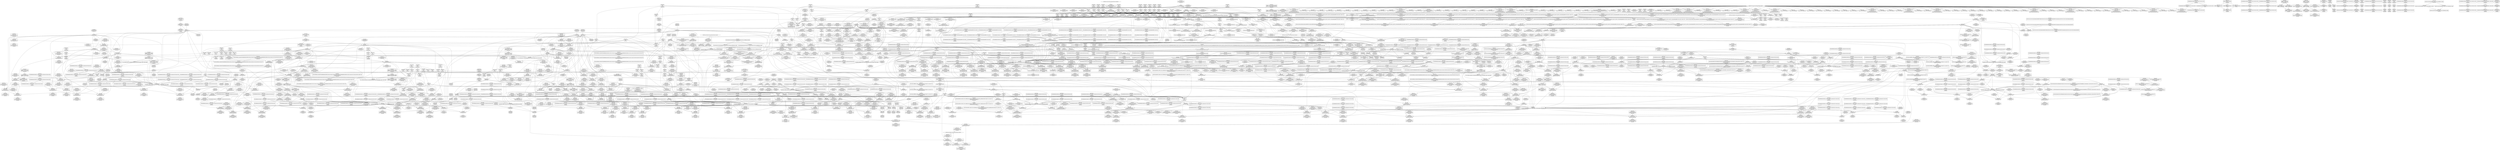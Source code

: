 digraph {
	CE0x5a19670 [shape=record,shape=Mrecord,label="{CE0x5a19670|i64*_getelementptr_inbounds_(_11_x_i64_,_11_x_i64_*___llvm_gcov_ctr125,_i64_0,_i64_1)|*Constant*|*SummSink*}"]
	CE0x59d0520 [shape=record,shape=Mrecord,label="{CE0x59d0520|rcu_read_unlock:_call|include/linux/rcupdate.h,933}"]
	CE0x5a87b00 [shape=record,shape=Mrecord,label="{CE0x5a87b00|task_sid:_tmp21|security/selinux/hooks.c,208|*SummSource*}"]
	CE0x59fb6f0 [shape=record,shape=Mrecord,label="{CE0x59fb6f0|task_sid:_do.body5}"]
	CE0x5aeaae0 [shape=record,shape=Mrecord,label="{CE0x5aeaae0|rcu_read_unlock:_tmp8|include/linux/rcupdate.h,933}"]
	CE0x5a3e2e0 [shape=record,shape=Mrecord,label="{CE0x5a3e2e0|_ret_i32_%call2,_!dbg_!27728|security/selinux/hooks.c,5136|*SummSink*}"]
	CE0x5b16240 [shape=record,shape=Mrecord,label="{CE0x5b16240|_call_void_lock_release(%struct.lockdep_map*_%map,_i32_1,_i64_ptrtoint_(i8*_blockaddress(_rcu_lock_release,_%__here)_to_i64))_#10,_!dbg_!27716|include/linux/rcupdate.h,423}"]
	CE0x5a73180 [shape=record,shape=Mrecord,label="{CE0x5a73180|_call_void___preempt_count_sub(i32_1)_#10,_!dbg_!27715|include/linux/rcupdate.h,244|*SummSink*}"]
	CE0x5a69c80 [shape=record,shape=Mrecord,label="{CE0x5a69c80|ipc_has_perm:_u|security/selinux/hooks.c,5134|*SummSource*}"]
	CE0x5a95850 [shape=record,shape=Mrecord,label="{CE0x5a95850|current_sid:_if.then|*SummSink*}"]
	CE0x5a961c0 [shape=record,shape=Mrecord,label="{CE0x5a961c0|GLOBAL:_current_sid.__warned|Global_var:current_sid.__warned|*SummSink*}"]
	CE0x59f86e0 [shape=record,shape=Mrecord,label="{CE0x59f86e0|get_current:_tmp2}"]
	CE0x5a0ec60 [shape=record,shape=Mrecord,label="{CE0x5a0ec60|GLOBAL:___llvm_gcov_ctr125|Global_var:__llvm_gcov_ctr125|*SummSource*}"]
	CE0x5a7fbc0 [shape=record,shape=Mrecord,label="{CE0x5a7fbc0|rcu_read_lock:_tmp4|include/linux/rcupdate.h,882|*SummSource*}"]
	CE0x5ae2630 [shape=record,shape=Mrecord,label="{CE0x5ae2630|rcu_lock_acquire:_bb}"]
	CE0x59cb8c0 [shape=record,shape=Mrecord,label="{CE0x59cb8c0|selinux_sem_semctl:_tmp11|security/selinux/hooks.c,5453|*SummSource*}"]
	CE0x5a7efe0 [shape=record,shape=Mrecord,label="{CE0x5a7efe0|rcu_read_unlock:_tmp8|include/linux/rcupdate.h,933|*SummSource*}"]
	CE0x5a4a6a0 [shape=record,shape=Mrecord,label="{CE0x5a4a6a0|current_sid:_tmp4|security/selinux/hooks.c,218|*SummSink*}"]
	CE0x59f1830 [shape=record,shape=Mrecord,label="{CE0x59f1830|task_has_system:_bb|*SummSink*}"]
	CE0x5a37bd0 [shape=record,shape=Mrecord,label="{CE0x5a37bd0|80:_i32,_112:_i8*,_:_CRE_54,55_}"]
	CE0x5a19ed0 [shape=record,shape=Mrecord,label="{CE0x5a19ed0|task_sid:_tobool4|security/selinux/hooks.c,208}"]
	CE0x5a1f2b0 [shape=record,shape=Mrecord,label="{CE0x5a1f2b0|selinux_sem_semctl:_sma|Function::selinux_sem_semctl&Arg::sma::}"]
	CE0x5a3b590 [shape=record,shape=Mrecord,label="{CE0x5a3b590|GLOBAL:_ipc_has_perm|*Constant*}"]
	CE0x5a57710 [shape=record,shape=Mrecord,label="{CE0x5a57710|__preempt_count_sub:_tmp4|./arch/x86/include/asm/preempt.h,77|*SummSink*}"]
	CE0x59d23b0 [shape=record,shape=Mrecord,label="{CE0x59d23b0|task_has_system:_perms|Function::task_has_system&Arg::perms::|*SummSink*}"]
	CE0x5af5170 [shape=record,shape=Mrecord,label="{CE0x5af5170|i64*_getelementptr_inbounds_(_4_x_i64_,_4_x_i64_*___llvm_gcov_ctr133,_i64_0,_i64_3)|*Constant*|*SummSink*}"]
	CE0x59e63c0 [shape=record,shape=Mrecord,label="{CE0x59e63c0|task_has_system:_tsk|Function::task_has_system&Arg::tsk::|*SummSource*}"]
	CE0x5a7f8b0 [shape=record,shape=Mrecord,label="{CE0x5a7f8b0|i64_3|*Constant*}"]
	CE0x59d55e0 [shape=record,shape=Mrecord,label="{CE0x59d55e0|i32_3|*Constant*|*SummSource*}"]
	CE0x5a0d9c0 [shape=record,shape=Mrecord,label="{CE0x5a0d9c0|i8*_getelementptr_inbounds_(_25_x_i8_,_25_x_i8_*_.str3,_i32_0,_i32_0)|*Constant*}"]
	CE0x5a562b0 [shape=record,shape=Mrecord,label="{CE0x5a562b0|__preempt_count_add:_do.end}"]
	CE0x5a11dd0 [shape=record,shape=Mrecord,label="{CE0x5a11dd0|rcu_read_unlock:_if.end|*SummSource*}"]
	CE0x5a651c0 [shape=record,shape=Mrecord,label="{CE0x5a651c0|rcu_lock_acquire:_bb|*SummSink*}"]
	CE0x5a0e190 [shape=record,shape=Mrecord,label="{CE0x5a0e190|ipc_has_perm:_call|security/selinux/hooks.c,5129|*SummSource*}"]
	CE0x5a59880 [shape=record,shape=Mrecord,label="{CE0x5a59880|GLOBAL:___llvm_gcov_ctr126|Global_var:__llvm_gcov_ctr126|*SummSource*}"]
	CE0x5a92e80 [shape=record,shape=Mrecord,label="{CE0x5a92e80|current_sid:_tmp7|security/selinux/hooks.c,218}"]
	CE0x59e6fb0 [shape=record,shape=Mrecord,label="{CE0x59e6fb0|i32_2|*Constant*|*SummSource*}"]
	CE0x59fad00 [shape=record,shape=Mrecord,label="{CE0x59fad00|i32_3|*Constant*}"]
	CE0x5b2d040 [shape=record,shape=Mrecord,label="{CE0x5b2d040|__preempt_count_sub:_tmp6|./arch/x86/include/asm/preempt.h,78|*SummSink*}"]
	CE0x59f9810 [shape=record,shape=Mrecord,label="{CE0x59f9810|__llvm_gcov_indirect_counter_increment:_tmp6|*SummSink*}"]
	CE0x5a8ade0 [shape=record,shape=Mrecord,label="{CE0x5a8ade0|task_sid:_tmp25|security/selinux/hooks.c,208|*SummSink*}"]
	CE0x59cbe10 [shape=record,shape=Mrecord,label="{CE0x59cbe10|_call_void___llvm_gcov_indirect_counter_increment(i32*___llvm_gcov_global_state_pred322,_i64**_getelementptr_inbounds_(_8_x_i64*_,_8_x_i64*_*___llvm_gcda_edge_table321,_i64_0,_i64_6)),_!dbg_!27727|security/selinux/hooks.c,5456|*SummSink*}"]
	CE0x59d5500 [shape=record,shape=Mrecord,label="{CE0x59d5500|i32_3|*Constant*}"]
	CE0x5a52b60 [shape=record,shape=Mrecord,label="{CE0x5a52b60|rcu_read_lock:_bb|*SummSink*}"]
	CE0x5a80030 [shape=record,shape=Mrecord,label="{CE0x5a80030|__rcu_read_lock:_tmp1}"]
	CE0x5b07260 [shape=record,shape=Mrecord,label="{CE0x5b07260|__preempt_count_add:_do.end|*SummSource*}"]
	CE0x59de5f0 [shape=record,shape=Mrecord,label="{CE0x59de5f0|task_sid:_task|Function::task_sid&Arg::task::|*SummSink*}"]
	CE0x5a1aba0 [shape=record,shape=Mrecord,label="{CE0x5a1aba0|_call_void_rcu_lock_acquire(%struct.lockdep_map*_rcu_lock_map)_#10,_!dbg_!27711|include/linux/rcupdate.h,881}"]
	CE0x5a1f240 [shape=record,shape=Mrecord,label="{CE0x5a1f240|80:_i32,_112:_i8*,_:_CRE_0,1_}"]
	CE0x5a92210 [shape=record,shape=Mrecord,label="{CE0x5a92210|rcu_read_unlock:_tmp15|include/linux/rcupdate.h,933}"]
	CE0x5a1e2c0 [shape=record,shape=Mrecord,label="{CE0x5a1e2c0|i64*_getelementptr_inbounds_(_25_x_i64_,_25_x_i64_*___llvm_gcov_ctr320,_i64_0,_i64_23)|*Constant*|*SummSink*}"]
	CE0x5a50780 [shape=record,shape=Mrecord,label="{CE0x5a50780|__rcu_read_lock:_entry}"]
	CE0x59f32c0 [shape=record,shape=Mrecord,label="{CE0x59f32c0|i64*_getelementptr_inbounds_(_2_x_i64_,_2_x_i64_*___llvm_gcov_ctr159,_i64_0,_i64_1)|*Constant*}"]
	CE0x5a180b0 [shape=record,shape=Mrecord,label="{CE0x5a180b0|current_sid:_tmp6|security/selinux/hooks.c,218}"]
	CE0x5a72e10 [shape=record,shape=Mrecord,label="{CE0x5a72e10|i32_1|*Constant*}"]
	CE0x59f0a30 [shape=record,shape=Mrecord,label="{CE0x59f0a30|ipc_has_perm:_tmp1|*SummSource*}"]
	CE0x5a9a090 [shape=record,shape=Mrecord,label="{CE0x5a9a090|current_sid:_tmp20|security/selinux/hooks.c,218}"]
	CE0x59f1040 [shape=record,shape=Mrecord,label="{CE0x59f1040|__llvm_gcov_indirect_counter_increment:_tmp1}"]
	CE0x5a127f0 [shape=record,shape=Mrecord,label="{CE0x5a127f0|GLOBAL:_lockdep_rcu_suspicious|*Constant*|*SummSink*}"]
	CE0x5a6c230 [shape=record,shape=Mrecord,label="{CE0x5a6c230|i64*_getelementptr_inbounds_(_2_x_i64_,_2_x_i64_*___llvm_gcov_ctr294,_i64_0,_i64_1)|*Constant*|*SummSource*}"]
	CE0x5a0f820 [shape=record,shape=Mrecord,label="{CE0x5a0f820|task_has_system:_tmp2|*SummSource*}"]
	CE0x5b23140 [shape=record,shape=Mrecord,label="{CE0x5b23140|__rcu_read_unlock:_tmp}"]
	CE0x59d6400 [shape=record,shape=Mrecord,label="{CE0x59d6400|get_current:_tmp1|*SummSource*}"]
	CE0x5a99190 [shape=record,shape=Mrecord,label="{CE0x5a99190|current_sid:_tmp19|security/selinux/hooks.c,218|*SummSource*}"]
	CE0x5a72140 [shape=record,shape=Mrecord,label="{CE0x5a72140|rcu_read_lock:_tobool|include/linux/rcupdate.h,882|*SummSource*}"]
	CE0x59faf60 [shape=record,shape=Mrecord,label="{CE0x59faf60|ipc_has_perm:_key|security/selinux/hooks.c,5134|*SummSink*}"]
	CE0x5b0bcb0 [shape=record,shape=Mrecord,label="{CE0x5b0bcb0|__rcu_read_lock:_tmp5|include/linux/rcupdate.h,239|*SummSink*}"]
	CE0x5a0cd70 [shape=record,shape=Mrecord,label="{CE0x5a0cd70|i8_1|*Constant*}"]
	CE0x5a0e9b0 [shape=record,shape=Mrecord,label="{CE0x5a0e9b0|get_current:_tmp4|./arch/x86/include/asm/current.h,14}"]
	CE0x59cb380 [shape=record,shape=Mrecord,label="{CE0x59cb380|_call_void___llvm_gcov_indirect_counter_increment(i32*___llvm_gcov_global_state_pred322,_i64**_getelementptr_inbounds_(_8_x_i64*_,_8_x_i64*_*___llvm_gcda_edge_table321,_i64_0,_i64_6)),_!dbg_!27727|security/selinux/hooks.c,5456}"]
	CE0x5a72ee0 [shape=record,shape=Mrecord,label="{CE0x5a72ee0|_ret_void,_!dbg_!27719|./arch/x86/include/asm/preempt.h,73}"]
	CE0x59cca00 [shape=record,shape=Mrecord,label="{CE0x59cca00|i64**_getelementptr_inbounds_(_8_x_i64*_,_8_x_i64*_*___llvm_gcda_edge_table321,_i64_0,_i64_6)|*Constant*}"]
	CE0x5a514e0 [shape=record,shape=Mrecord,label="{CE0x5a514e0|i64*_getelementptr_inbounds_(_2_x_i64_,_2_x_i64_*___llvm_gcov_ctr159,_i64_0,_i64_0)|*Constant*}"]
	CE0x5a88360 [shape=record,shape=Mrecord,label="{CE0x5a88360|i64*_getelementptr_inbounds_(_13_x_i64_,_13_x_i64_*___llvm_gcov_ctr126,_i64_0,_i64_10)|*Constant*|*SummSource*}"]
	CE0x5a944e0 [shape=record,shape=Mrecord,label="{CE0x5a944e0|rcu_read_unlock:_tmp10|include/linux/rcupdate.h,933|*SummSink*}"]
	CE0x5ae50d0 [shape=record,shape=Mrecord,label="{CE0x5ae50d0|GLOBAL:___llvm_gcov_ctr132|Global_var:__llvm_gcov_ctr132|*SummSource*}"]
	CE0x5a1fdb0 [shape=record,shape=Mrecord,label="{CE0x5a1fdb0|80:_i32,_112:_i8*,_:_CRE_23,24_}"]
	CE0x5a13560 [shape=record,shape=Mrecord,label="{CE0x5a13560|i8*_getelementptr_inbounds_(_41_x_i8_,_41_x_i8_*_.str44,_i32_0,_i32_0)|*Constant*|*SummSource*}"]
	CE0x5af7260 [shape=record,shape=Mrecord,label="{CE0x5af7260|_call_void_mcount()_#3|*SummSource*}"]
	CE0x5a427e0 [shape=record,shape=Mrecord,label="{CE0x5a427e0|current_sid:_tmp21|security/selinux/hooks.c,218}"]
	CE0x59fda30 [shape=record,shape=Mrecord,label="{CE0x59fda30|current_sid:_if.then|*SummSource*}"]
	CE0x5a7fa20 [shape=record,shape=Mrecord,label="{CE0x5a7fa20|rcu_read_lock:_tmp4|include/linux/rcupdate.h,882}"]
	CE0x5a57ba0 [shape=record,shape=Mrecord,label="{CE0x5a57ba0|__rcu_read_unlock:_tmp5|include/linux/rcupdate.h,244|*SummSink*}"]
	CE0x5afbfe0 [shape=record,shape=Mrecord,label="{CE0x5afbfe0|__preempt_count_sub:_tmp5|./arch/x86/include/asm/preempt.h,77|*SummSource*}"]
	CE0x5a4dee0 [shape=record,shape=Mrecord,label="{CE0x5a4dee0|cred_sid:_tmp1|*SummSource*}"]
	CE0x5a42420 [shape=record,shape=Mrecord,label="{CE0x5a42420|current_sid:_cred|security/selinux/hooks.c,218|*SummSink*}"]
	CE0x5b14f00 [shape=record,shape=Mrecord,label="{CE0x5b14f00|i32_2|*Constant*}"]
	CE0x5a756c0 [shape=record,shape=Mrecord,label="{CE0x5a756c0|rcu_read_lock:_tmp10|include/linux/rcupdate.h,882|*SummSource*}"]
	CE0x5a3c4f0 [shape=record,shape=Mrecord,label="{CE0x5a3c4f0|i64*_getelementptr_inbounds_(_25_x_i64_,_25_x_i64_*___llvm_gcov_ctr320,_i64_0,_i64_24)|*Constant*}"]
	CE0x5a7d600 [shape=record,shape=Mrecord,label="{CE0x5a7d600|i8*_getelementptr_inbounds_(_25_x_i8_,_25_x_i8_*_.str45,_i32_0,_i32_0)|*Constant*|*SummSink*}"]
	CE0x5a7af30 [shape=record,shape=Mrecord,label="{CE0x5a7af30|rcu_read_lock:_tmp19|include/linux/rcupdate.h,882}"]
	CE0x5a877a0 [shape=record,shape=Mrecord,label="{CE0x5a877a0|task_sid:_tmp20|security/selinux/hooks.c,208|*SummSink*}"]
	CE0x5a59e10 [shape=record,shape=Mrecord,label="{CE0x5a59e10|task_sid:_do.end|*SummSink*}"]
	CE0x5a1f560 [shape=record,shape=Mrecord,label="{CE0x5a1f560|selinux_sem_semctl:_sma|Function::selinux_sem_semctl&Arg::sma::|*SummSink*}"]
	CE0x5a0d060 [shape=record,shape=Mrecord,label="{CE0x5a0d060|_call_void_lockdep_rcu_suspicious(i8*_getelementptr_inbounds_(_25_x_i8_,_25_x_i8_*_.str3,_i32_0,_i32_0),_i32_218,_i8*_getelementptr_inbounds_(_45_x_i8_,_45_x_i8_*_.str12,_i32_0,_i32_0))_#10,_!dbg_!27727|security/selinux/hooks.c,218|*SummSource*}"]
	CE0x5ae9050 [shape=record,shape=Mrecord,label="{CE0x5ae9050|i64*_getelementptr_inbounds_(_4_x_i64_,_4_x_i64_*___llvm_gcov_ctr130,_i64_0,_i64_1)|*Constant*|*SummSource*}"]
	CE0x5a71bb0 [shape=record,shape=Mrecord,label="{CE0x5a71bb0|avc_has_perm:_auditdata|Function::avc_has_perm&Arg::auditdata::|*SummSource*}"]
	CE0x5a3d1a0 [shape=record,shape=Mrecord,label="{CE0x5a3d1a0|ipc_has_perm:_entry}"]
	CE0x5afced0 [shape=record,shape=Mrecord,label="{CE0x5afced0|i64*_getelementptr_inbounds_(_4_x_i64_,_4_x_i64_*___llvm_gcov_ctr135,_i64_0,_i64_3)|*Constant*}"]
	CE0x5a65750 [shape=record,shape=Mrecord,label="{CE0x5a65750|task_has_system:_bb|*SummSource*}"]
	CE0x5ae2490 [shape=record,shape=Mrecord,label="{CE0x5ae2490|rcu_read_unlock:_tmp9|include/linux/rcupdate.h,933|*SummSink*}"]
	CE0x5aee5c0 [shape=record,shape=Mrecord,label="{CE0x5aee5c0|rcu_read_unlock:_tmp22|include/linux/rcupdate.h,935|*SummSink*}"]
	CE0x5b186c0 [shape=record,shape=Mrecord,label="{CE0x5b186c0|i64*_getelementptr_inbounds_(_4_x_i64_,_4_x_i64_*___llvm_gcov_ctr130,_i64_0,_i64_2)|*Constant*|*SummSink*}"]
	CE0x59fd300 [shape=record,shape=Mrecord,label="{CE0x59fd300|task_sid:_tmp8|security/selinux/hooks.c,208|*SummSource*}"]
	CE0x5a0fba0 [shape=record,shape=Mrecord,label="{CE0x5a0fba0|task_has_system:_call|security/selinux/hooks.c,1592}"]
	CE0x5a7ddc0 [shape=record,shape=Mrecord,label="{CE0x5a7ddc0|i64_0|*Constant*}"]
	CE0x5a77d70 [shape=record,shape=Mrecord,label="{CE0x5a77d70|rcu_read_lock:_tmp13|include/linux/rcupdate.h,882|*SummSource*}"]
	CE0x5b0e520 [shape=record,shape=Mrecord,label="{CE0x5b0e520|GLOBAL:___preempt_count|Global_var:__preempt_count}"]
	CE0x59d2010 [shape=record,shape=Mrecord,label="{CE0x59d2010|GLOBAL:_task_sid|*Constant*|*SummSource*}"]
	CE0x5a18230 [shape=record,shape=Mrecord,label="{CE0x5a18230|current_sid:_tmp6|security/selinux/hooks.c,218|*SummSource*}"]
	CE0x5afc890 [shape=record,shape=Mrecord,label="{CE0x5afc890|__preempt_count_sub:_bb}"]
	CE0x5a40610 [shape=record,shape=Mrecord,label="{CE0x5a40610|avc_has_perm:_ssid|Function::avc_has_perm&Arg::ssid::|*SummSource*}"]
	CE0x5af3170 [shape=record,shape=Mrecord,label="{CE0x5af3170|_ret_void,_!dbg_!27717|include/linux/rcupdate.h,424}"]
	CE0x5b02b30 [shape=record,shape=Mrecord,label="{CE0x5b02b30|rcu_lock_release:_tmp3|*SummSink*}"]
	CE0x59e7020 [shape=record,shape=Mrecord,label="{CE0x59e7020|i32_12|*Constant*}"]
	CE0x59ee620 [shape=record,shape=Mrecord,label="{CE0x59ee620|selinux_sem_semctl:_tmp13|security/selinux/hooks.c,5456}"]
	CE0x5af5840 [shape=record,shape=Mrecord,label="{CE0x5af5840|rcu_lock_release:_tmp7}"]
	CE0x5a4b170 [shape=record,shape=Mrecord,label="{CE0x5a4b170|task_sid:_tmp15|security/selinux/hooks.c,208|*SummSink*}"]
	CE0x5a38b40 [shape=record,shape=Mrecord,label="{CE0x5a38b40|80:_i32,_112:_i8*,_:_CRE_67,68_}"]
	CE0x5a76110 [shape=record,shape=Mrecord,label="{CE0x5a76110|rcu_read_lock:_tmp12|include/linux/rcupdate.h,882|*SummSource*}"]
	CE0x5a400d0 [shape=record,shape=Mrecord,label="{CE0x5a400d0|avc_has_perm:_entry|*SummSink*}"]
	CE0x5a9fb40 [shape=record,shape=Mrecord,label="{CE0x5a9fb40|current_sid:_call4|security/selinux/hooks.c,218}"]
	CE0x5ae9c30 [shape=record,shape=Mrecord,label="{CE0x5ae9c30|GLOBAL:_rcu_read_unlock.__warned|Global_var:rcu_read_unlock.__warned|*SummSink*}"]
	CE0x5a1db30 [shape=record,shape=Mrecord,label="{CE0x5a1db30|rcu_lock_acquire:_map|Function::rcu_lock_acquire&Arg::map::}"]
	CE0x5a0ee70 [shape=record,shape=Mrecord,label="{CE0x5a0ee70|current_sid:_tmp5|security/selinux/hooks.c,218}"]
	CE0x5b0f6d0 [shape=record,shape=Mrecord,label="{CE0x5b0f6d0|rcu_lock_release:_tmp1|*SummSink*}"]
	CE0x59cd1e0 [shape=record,shape=Mrecord,label="{CE0x59cd1e0|selinux_sem_semctl:_return|*SummSource*}"]
	CE0x5b153a0 [shape=record,shape=Mrecord,label="{CE0x5b153a0|%struct.lockdep_map*_null|*Constant*|*SummSource*}"]
	CE0x5a475d0 [shape=record,shape=Mrecord,label="{CE0x5a475d0|_ret_void,_!dbg_!27717|include/linux/rcupdate.h,419|*SummSource*}"]
	CE0x5a1fb50 [shape=record,shape=Mrecord,label="{CE0x5a1fb50|80:_i32,_112:_i8*,_:_CRE_21,22_}"]
	CE0x5a4ead0 [shape=record,shape=Mrecord,label="{CE0x5a4ead0|i32_10|*Constant*|*SummSource*}"]
	CE0x6186970 [shape=record,shape=Mrecord,label="{CE0x6186970|get_current:_tmp4|./arch/x86/include/asm/current.h,14|*SummSource*}"]
	CE0x5a664d0 [shape=record,shape=Mrecord,label="{CE0x5a664d0|_ret_i32_%retval.0,_!dbg_!27728|security/selinux/avc.c,775|*SummSink*}"]
	CE0x59edb30 [shape=record,shape=Mrecord,label="{CE0x59edb30|GLOBAL:_task_has_system|*Constant*|*SummSink*}"]
	CE0x5b17e80 [shape=record,shape=Mrecord,label="{CE0x5b17e80|rcu_lock_acquire:_tmp|*SummSource*}"]
	CE0x5a86600 [shape=record,shape=Mrecord,label="{CE0x5a86600|i64*_getelementptr_inbounds_(_4_x_i64_,_4_x_i64_*___llvm_gcov_ctr130,_i64_0,_i64_1)|*Constant*|*SummSink*}"]
	CE0x5af41c0 [shape=record,shape=Mrecord,label="{CE0x5af41c0|get_current:_bb}"]
	CE0x5a54df0 [shape=record,shape=Mrecord,label="{CE0x5a54df0|rcu_read_unlock:_tmp3|*SummSource*}"]
	CE0x5a67f50 [shape=record,shape=Mrecord,label="{CE0x5a67f50|task_has_system:_tmp|*SummSink*}"]
	CE0x5a5df30 [shape=record,shape=Mrecord,label="{CE0x5a5df30|_call_void_mcount()_#3}"]
	CE0x5a47b70 [shape=record,shape=Mrecord,label="{CE0x5a47b70|__preempt_count_add:_val|Function::__preempt_count_add&Arg::val::|*SummSink*}"]
	CE0x5a1cad0 [shape=record,shape=Mrecord,label="{CE0x5a1cad0|cred_sid:_security|security/selinux/hooks.c,196}"]
	CE0x59eacc0 [shape=record,shape=Mrecord,label="{CE0x59eacc0|task_sid:_tmp19|security/selinux/hooks.c,208}"]
	CE0x6c8c350 [shape=record,shape=Mrecord,label="{CE0x6c8c350|selinux_sem_semctl:_sw.bb2}"]
	CE0x59f9270 [shape=record,shape=Mrecord,label="{CE0x59f9270|__llvm_gcov_indirect_counter_increment:_tmp5|*SummSource*}"]
	"CONST[source:0(mediator),value:2(dynamic)][purpose:{operation}]"
	CE0x59dbad0 [shape=record,shape=Mrecord,label="{CE0x59dbad0|_call_void_mcount()_#3|*SummSink*}"]
	CE0x5a700d0 [shape=record,shape=Mrecord,label="{CE0x5a700d0|ipc_has_perm:_tmp}"]
	CE0x5a7d2e0 [shape=record,shape=Mrecord,label="{CE0x5a7d2e0|i8*_getelementptr_inbounds_(_25_x_i8_,_25_x_i8_*_.str45,_i32_0,_i32_0)|*Constant*|*SummSource*}"]
	CE0x59fad70 [shape=record,shape=Mrecord,label="{CE0x59fad70|ipc_has_perm:_key|security/selinux/hooks.c,5134}"]
	CE0x59d0cd0 [shape=record,shape=Mrecord,label="{CE0x59d0cd0|rcu_read_unlock:_land.lhs.true2}"]
	CE0x5a7cef0 [shape=record,shape=Mrecord,label="{CE0x5a7cef0|GLOBAL:_lockdep_rcu_suspicious|*Constant*}"]
	CE0x5a421b0 [shape=record,shape=Mrecord,label="{CE0x5a421b0|current_sid:_sid|security/selinux/hooks.c,220|*SummSink*}"]
	CE0x5a1ac60 [shape=record,shape=Mrecord,label="{CE0x5a1ac60|_ret_void,_!dbg_!27717|include/linux/rcupdate.h,240}"]
	CE0x5a7f4c0 [shape=record,shape=Mrecord,label="{CE0x5a7f4c0|rcu_read_unlock:_tmp5|include/linux/rcupdate.h,933}"]
	CE0x5b261d0 [shape=record,shape=Mrecord,label="{CE0x5b261d0|__preempt_count_sub:_tmp|*SummSource*}"]
	CE0x5a87e00 [shape=record,shape=Mrecord,label="{CE0x5a87e00|task_sid:_tmp22|security/selinux/hooks.c,208}"]
	CE0x5b0cf30 [shape=record,shape=Mrecord,label="{CE0x5b0cf30|GLOBAL:___preempt_count_sub|*Constant*|*SummSource*}"]
	CE0x5a382f0 [shape=record,shape=Mrecord,label="{CE0x5a382f0|80:_i32,_112:_i8*,_:_CRE_60,61_}"]
	CE0x5a1ce40 [shape=record,shape=Mrecord,label="{CE0x5a1ce40|i64_3|*Constant*}"]
	CE0x5a7e960 [shape=record,shape=Mrecord,label="{CE0x5a7e960|rcu_read_lock:_if.end}"]
	CE0x5b06ee0 [shape=record,shape=Mrecord,label="{CE0x5b06ee0|__rcu_read_unlock:_tmp7|include/linux/rcupdate.h,245|*SummSource*}"]
	CE0x5a3d4f0 [shape=record,shape=Mrecord,label="{CE0x5a3d4f0|ipc_has_perm:_entry|*SummSource*}"]
	CE0x5a59bd0 [shape=record,shape=Mrecord,label="{CE0x5a59bd0|cred_sid:_tmp4|*LoadInst*|security/selinux/hooks.c,196|*SummSink*}"]
	CE0x5a7a910 [shape=record,shape=Mrecord,label="{CE0x5a7a910|i64*_getelementptr_inbounds_(_11_x_i64_,_11_x_i64_*___llvm_gcov_ctr127,_i64_0,_i64_9)|*Constant*|*SummSink*}"]
	CE0x5a92820 [shape=record,shape=Mrecord,label="{CE0x5a92820|rcu_read_unlock:_tmp16|include/linux/rcupdate.h,933|*SummSource*}"]
	CE0x5ae9990 [shape=record,shape=Mrecord,label="{CE0x5ae9990|GLOBAL:_rcu_read_unlock.__warned|Global_var:rcu_read_unlock.__warned}"]
	CE0x5a8c930 [shape=record,shape=Mrecord,label="{CE0x5a8c930|GLOBAL:_cred_sid|*Constant*|*SummSource*}"]
	CE0x59bccf0 [shape=record,shape=Mrecord,label="{CE0x59bccf0|80:_i32,_112:_i8*,_:_CRE_3,4_}"]
	CE0x59ec3f0 [shape=record,shape=Mrecord,label="{CE0x59ec3f0|GLOBAL:_get_current|*Constant*|*SummSink*}"]
	CE0x59dc7b0 [shape=record,shape=Mrecord,label="{CE0x59dc7b0|__llvm_gcov_indirect_counter_increment:_counter}"]
	CE0x59ce030 [shape=record,shape=Mrecord,label="{CE0x59ce030|selinux_sem_semctl:_tmp17|security/selinux/hooks.c,5463}"]
	CE0x59fb250 [shape=record,shape=Mrecord,label="{CE0x59fb250|ipc_has_perm:_tmp6|*LoadInst*|security/selinux/hooks.c,5134}"]
	CE0x5afa480 [shape=record,shape=Mrecord,label="{CE0x5afa480|i8*_undef|*Constant*|*SummSink*}"]
	CE0x5a67290 [shape=record,shape=Mrecord,label="{CE0x5a67290|i64*_getelementptr_inbounds_(_2_x_i64_,_2_x_i64_*___llvm_gcov_ctr131,_i64_0,_i64_1)|*Constant*}"]
	CE0x5b214a0 [shape=record,shape=Mrecord,label="{CE0x5b214a0|rcu_lock_release:_tmp4|include/linux/rcupdate.h,423}"]
	CE0x5b0e9a0 [shape=record,shape=Mrecord,label="{CE0x5b0e9a0|_call_void_mcount()_#3|*SummSink*}"]
	"CONST[source:2(external),value:2(dynamic)][purpose:{subject}]"
	CE0x59f0950 [shape=record,shape=Mrecord,label="{CE0x59f0950|i64*_getelementptr_inbounds_(_2_x_i64_,_2_x_i64_*___llvm_gcov_ctr294,_i64_0,_i64_1)|*Constant*|*SummSink*}"]
	CE0x5af99f0 [shape=record,shape=Mrecord,label="{CE0x5af99f0|rcu_lock_acquire:_tmp6|*SummSource*}"]
	CE0x5a99530 [shape=record,shape=Mrecord,label="{CE0x5a99530|current_sid:_tmp18|security/selinux/hooks.c,218|*SummSource*}"]
	CE0x5a5c330 [shape=record,shape=Mrecord,label="{CE0x5a5c330|i64*_getelementptr_inbounds_(_11_x_i64_,_11_x_i64_*___llvm_gcov_ctr125,_i64_0,_i64_0)|*Constant*}"]
	CE0x59e7e40 [shape=record,shape=Mrecord,label="{CE0x59e7e40|i64*_getelementptr_inbounds_(_25_x_i64_,_25_x_i64_*___llvm_gcov_ctr320,_i64_0,_i64_17)|*Constant*|*SummSink*}"]
	CE0x5a80f70 [shape=record,shape=Mrecord,label="{CE0x5a80f70|rcu_read_unlock:_tmp6|include/linux/rcupdate.h,933|*SummSource*}"]
	CE0x59f96e0 [shape=record,shape=Mrecord,label="{CE0x59f96e0|__llvm_gcov_indirect_counter_increment:_tmp6}"]
	CE0x59f4160 [shape=record,shape=Mrecord,label="{CE0x59f4160|task_sid:_tmp18|security/selinux/hooks.c,208|*SummSource*}"]
	CE0x5a1c210 [shape=record,shape=Mrecord,label="{CE0x5a1c210|0:_i8,_:_GCMR_current_sid.__warned_internal_global_i8_0,_section_.data.unlikely_,_align_1:_elem_0:default:}"]
	CE0x5ae4f30 [shape=record,shape=Mrecord,label="{CE0x5ae4f30|i64*_getelementptr_inbounds_(_4_x_i64_,_4_x_i64_*___llvm_gcov_ctr130,_i64_0,_i64_2)|*Constant*}"]
	CE0x5a46700 [shape=record,shape=Mrecord,label="{CE0x5a46700|GLOBAL:_rcu_lock_acquire|*Constant*}"]
	CE0x5a45550 [shape=record,shape=Mrecord,label="{CE0x5a45550|current_sid:_tmp24|security/selinux/hooks.c,220}"]
	CE0x59e5450 [shape=record,shape=Mrecord,label="{CE0x59e5450|task_has_system:_perms|Function::task_has_system&Arg::perms::}"]
	CE0x5aede70 [shape=record,shape=Mrecord,label="{CE0x5aede70|i64*_getelementptr_inbounds_(_11_x_i64_,_11_x_i64_*___llvm_gcov_ctr132,_i64_0,_i64_10)|*Constant*}"]
	CE0x5ae1500 [shape=record,shape=Mrecord,label="{CE0x5ae1500|rcu_read_unlock:_tmp16|include/linux/rcupdate.h,933|*SummSink*}"]
	CE0x59edf00 [shape=record,shape=Mrecord,label="{CE0x59edf00|selinux_sem_semctl:_tmp12|security/selinux/hooks.c,5456|*SummSource*}"]
	CE0x5a6a430 [shape=record,shape=Mrecord,label="{CE0x5a6a430|ipc_has_perm:_ipc_id|security/selinux/hooks.c,5134|*SummSink*}"]
	CE0x5b15820 [shape=record,shape=Mrecord,label="{CE0x5b15820|i64_ptrtoint_(i8*_blockaddress(_rcu_lock_acquire,_%__here)_to_i64)|*Constant*|*SummSource*}"]
	CE0x5afa8b0 [shape=record,shape=Mrecord,label="{CE0x5afa8b0|rcu_lock_release:_indirectgoto|*SummSource*}"]
	CE0x59d1130 [shape=record,shape=Mrecord,label="{CE0x59d1130|_call_void___llvm_gcov_indirect_counter_increment(i32*___llvm_gcov_global_state_pred322,_i64**_getelementptr_inbounds_(_8_x_i64*_,_8_x_i64*_*___llvm_gcda_edge_table321,_i64_0,_i64_2)),_!dbg_!27718|security/selinux/hooks.c,5442|*SummSink*}"]
	CE0x5a55f90 [shape=record,shape=Mrecord,label="{CE0x5a55f90|__rcu_read_unlock:_tmp6|include/linux/rcupdate.h,245|*SummSink*}"]
	CE0x5a6c360 [shape=record,shape=Mrecord,label="{CE0x5a6c360|current_sid:_tmp8|security/selinux/hooks.c,218|*SummSink*}"]
	CE0x5b189f0 [shape=record,shape=Mrecord,label="{CE0x5b189f0|rcu_lock_acquire:_tmp4|include/linux/rcupdate.h,418|*SummSource*}"]
	CE0x5aee2b0 [shape=record,shape=Mrecord,label="{CE0x5aee2b0|i64*_getelementptr_inbounds_(_11_x_i64_,_11_x_i64_*___llvm_gcov_ctr132,_i64_0,_i64_10)|*Constant*|*SummSource*}"]
	CE0x5b16840 [shape=record,shape=Mrecord,label="{CE0x5b16840|GLOBAL:_lock_release|*Constant*}"]
	CE0x5a9ad00 [shape=record,shape=Mrecord,label="{CE0x5a9ad00|_call_void_mcount()_#3|*SummSink*}"]
	CE0x5a47710 [shape=record,shape=Mrecord,label="{CE0x5a47710|rcu_read_lock:_call|include/linux/rcupdate.h,882|*SummSink*}"]
	CE0x5a97ce0 [shape=record,shape=Mrecord,label="{CE0x5a97ce0|__rcu_read_lock:_tmp|*SummSink*}"]
	CE0x5b21510 [shape=record,shape=Mrecord,label="{CE0x5b21510|rcu_lock_release:_tmp4|include/linux/rcupdate.h,423|*SummSource*}"]
	CE0x5afd4e0 [shape=record,shape=Mrecord,label="{CE0x5afd4e0|i64*_getelementptr_inbounds_(_4_x_i64_,_4_x_i64_*___llvm_gcov_ctr134,_i64_0,_i64_3)|*Constant*}"]
	CE0x5aed2e0 [shape=record,shape=Mrecord,label="{CE0x5aed2e0|rcu_read_unlock:_tmp19|include/linux/rcupdate.h,933}"]
	CE0x5a5f8c0 [shape=record,shape=Mrecord,label="{CE0x5a5f8c0|i64*_getelementptr_inbounds_(_11_x_i64_,_11_x_i64_*___llvm_gcov_ctr125,_i64_0,_i64_6)|*Constant*|*SummSource*}"]
	CE0x5aef590 [shape=record,shape=Mrecord,label="{CE0x5aef590|rcu_read_unlock:_tmp18|include/linux/rcupdate.h,933|*SummSource*}"]
	CE0x59e60a0 [shape=record,shape=Mrecord,label="{CE0x59e60a0|80:_i32,_112:_i8*,_:_CRE_17,18_}"]
	CE0x5a87650 [shape=record,shape=Mrecord,label="{CE0x5a87650|task_sid:_tmp20|security/selinux/hooks.c,208|*SummSource*}"]
	CE0x5a1fa20 [shape=record,shape=Mrecord,label="{CE0x5a1fa20|80:_i32,_112:_i8*,_:_CRE_20,21_}"]
	CE0x5a751c0 [shape=record,shape=Mrecord,label="{CE0x5a751c0|rcu_read_lock:_tmp9|include/linux/rcupdate.h,882|*SummSink*}"]
	CE0x5b0d2c0 [shape=record,shape=Mrecord,label="{CE0x5b0d2c0|i64*_getelementptr_inbounds_(_4_x_i64_,_4_x_i64_*___llvm_gcov_ctr133,_i64_0,_i64_2)|*Constant*|*SummSink*}"]
	CE0x5a516d0 [shape=record,shape=Mrecord,label="{CE0x5a516d0|task_sid:_land.lhs.true|*SummSink*}"]
	CE0x5b19250 [shape=record,shape=Mrecord,label="{CE0x5b19250|__rcu_read_unlock:_tmp|*SummSource*}"]
	CE0x5a41db0 [shape=record,shape=Mrecord,label="{CE0x5a41db0|_ret_%struct.task_struct*_%tmp4,_!dbg_!27714|./arch/x86/include/asm/current.h,14}"]
	CE0x5a5ba80 [shape=record,shape=Mrecord,label="{CE0x5a5ba80|i64*_getelementptr_inbounds_(_11_x_i64_,_11_x_i64_*___llvm_gcov_ctr127,_i64_0,_i64_1)|*Constant*|*SummSink*}"]
	CE0x5b191e0 [shape=record,shape=Mrecord,label="{CE0x5b191e0|COLLAPSED:_GCMRE___llvm_gcov_ctr134_internal_global_4_x_i64_zeroinitializer:_elem_0:default:}"]
	CE0x5a6fcc0 [shape=record,shape=Mrecord,label="{CE0x5a6fcc0|_call_void_rcu_read_lock()_#10,_!dbg_!27712|security/selinux/hooks.c,207|*SummSource*}"]
	CE0x5a0f000 [shape=record,shape=Mrecord,label="{CE0x5a0f000|get_current:_tmp4|./arch/x86/include/asm/current.h,14|*SummSink*}"]
	CE0x5a86020 [shape=record,shape=Mrecord,label="{CE0x5a86020|i64_1|*Constant*}"]
	CE0x59e3b40 [shape=record,shape=Mrecord,label="{CE0x59e3b40|selinux_sem_semctl:_tmp5|security/selinux/hooks.c,5442|*SummSink*}"]
	CE0x5a79af0 [shape=record,shape=Mrecord,label="{CE0x5a79af0|i32_883|*Constant*|*SummSink*}"]
	CE0x59e50b0 [shape=record,shape=Mrecord,label="{CE0x59e50b0|GLOBAL:_task_has_system|*Constant*|*SummSource*}"]
	CE0x59f7700 [shape=record,shape=Mrecord,label="{CE0x59f7700|i32_68|*Constant*|*SummSink*}"]
	CE0x5a4b370 [shape=record,shape=Mrecord,label="{CE0x5a4b370|task_sid:_tmp16|security/selinux/hooks.c,208}"]
	CE0x5ae66a0 [shape=record,shape=Mrecord,label="{CE0x5ae66a0|_call_void_mcount()_#3|*SummSource*}"]
	CE0x5a86f20 [shape=record,shape=Mrecord,label="{CE0x5a86f20|i64*_getelementptr_inbounds_(_13_x_i64_,_13_x_i64_*___llvm_gcov_ctr126,_i64_0,_i64_9)|*Constant*}"]
	CE0x5a61640 [shape=record,shape=Mrecord,label="{CE0x5a61640|task_sid:_do.end6|*SummSink*}"]
	CE0x5a62f80 [shape=record,shape=Mrecord,label="{CE0x5a62f80|GLOBAL:_current_sid|*Constant*|*SummSource*}"]
	CE0x5b15ba0 [shape=record,shape=Mrecord,label="{CE0x5b15ba0|_call_void_mcount()_#3}"]
	CE0x5a3d320 [shape=record,shape=Mrecord,label="{CE0x5a3d320|GLOBAL:_ipc_has_perm|*Constant*|*SummSink*}"]
	CE0x5afb630 [shape=record,shape=Mrecord,label="{CE0x5afb630|rcu_lock_acquire:___here}"]
	CE0x59dd7f0 [shape=record,shape=Mrecord,label="{CE0x59dd7f0|_call_void___llvm_gcov_indirect_counter_increment(i32*___llvm_gcov_global_state_pred322,_i64**_getelementptr_inbounds_(_8_x_i64*_,_8_x_i64*_*___llvm_gcda_edge_table321,_i64_0,_i64_5)),_!dbg_!27725|security/selinux/hooks.c,5453}"]
	CE0x59dd4d0 [shape=record,shape=Mrecord,label="{CE0x59dd4d0|selinux_sem_semctl:_tmp8|security/selinux/hooks.c,5450|*SummSink*}"]
	CE0x5aed520 [shape=record,shape=Mrecord,label="{CE0x5aed520|rcu_read_unlock:_tmp19|include/linux/rcupdate.h,933|*SummSink*}"]
	CE0x5a43600 [shape=record,shape=Mrecord,label="{CE0x5a43600|COLLAPSED:_CMRE:_elem_0::|security/selinux/hooks.c,218}"]
	CE0x5aeafa0 [shape=record,shape=Mrecord,label="{CE0x5aeafa0|rcu_read_unlock:_tmp10|include/linux/rcupdate.h,933|*SummSource*}"]
	CE0x59c3c00 [shape=record,shape=Mrecord,label="{CE0x59c3c00|GLOBAL:___llvm_gcov_global_state_pred322|Global_var:__llvm_gcov_global_state_pred322}"]
	CE0x5a7b490 [shape=record,shape=Mrecord,label="{CE0x5a7b490|rcu_read_lock:_tmp20|include/linux/rcupdate.h,882|*SummSource*}"]
	CE0x5b0f810 [shape=record,shape=Mrecord,label="{CE0x5b0f810|i64*_getelementptr_inbounds_(_4_x_i64_,_4_x_i64_*___llvm_gcov_ctr133,_i64_0,_i64_1)|*Constant*}"]
	CE0x59ed200 [shape=record,shape=Mrecord,label="{CE0x59ed200|_call_void___llvm_gcov_indirect_counter_increment(i32*___llvm_gcov_global_state_pred322,_i64**_getelementptr_inbounds_(_8_x_i64*_,_8_x_i64*_*___llvm_gcda_edge_table321,_i64_0,_i64_1)),_!dbg_!27714|security/selinux/hooks.c,5438|*SummSource*}"]
	CE0x5a8a6b0 [shape=record,shape=Mrecord,label="{CE0x5a8a6b0|task_sid:_tmp26|security/selinux/hooks.c,208|*SummSource*}"]
	CE0x5a7fea0 [shape=record,shape=Mrecord,label="{CE0x5a7fea0|__rcu_read_lock:_tmp|*SummSource*}"]
	CE0x59f5ef0 [shape=record,shape=Mrecord,label="{CE0x59f5ef0|_call_void___llvm_gcov_indirect_counter_increment(i32*___llvm_gcov_global_state_pred322,_i64**_getelementptr_inbounds_(_8_x_i64*_,_8_x_i64*_*___llvm_gcda_edge_table321,_i64_0,_i64_0)),_!dbg_!27731|security/selinux/hooks.c,5463|*SummSink*}"]
	CE0x5a176c0 [shape=record,shape=Mrecord,label="{CE0x5a176c0|current_sid:_tmp9|security/selinux/hooks.c,218|*SummSink*}"]
	CE0x5a6b090 [shape=record,shape=Mrecord,label="{CE0x5a6b090|ipc_has_perm:_tmp7|security/selinux/hooks.c,5136}"]
	CE0x5a92ae0 [shape=record,shape=Mrecord,label="{CE0x5a92ae0|__rcu_read_lock:_tmp7|include/linux/rcupdate.h,240|*SummSource*}"]
	CE0x59e5800 [shape=record,shape=Mrecord,label="{CE0x59e5800|_ret_i32_%call1,_!dbg_!27716|security/selinux/hooks.c,1594}"]
	CE0x5a78eb0 [shape=record,shape=Mrecord,label="{CE0x5a78eb0|rcu_read_lock:_tmp16|include/linux/rcupdate.h,882|*SummSink*}"]
	CE0x5a625e0 [shape=record,shape=Mrecord,label="{CE0x5a625e0|get_current:_tmp}"]
	CE0x59f8d10 [shape=record,shape=Mrecord,label="{CE0x59f8d10|__llvm_gcov_indirect_counter_increment:_tmp6|*SummSource*}"]
	CE0x5b168b0 [shape=record,shape=Mrecord,label="{CE0x5b168b0|_call_void_lock_release(%struct.lockdep_map*_%map,_i32_1,_i64_ptrtoint_(i8*_blockaddress(_rcu_lock_release,_%__here)_to_i64))_#10,_!dbg_!27716|include/linux/rcupdate.h,423|*SummSource*}"]
	CE0x5a40f20 [shape=record,shape=Mrecord,label="{CE0x5a40f20|__llvm_gcov_indirect_counter_increment:_bb4|*SummSource*}"]
	CE0x5a10050 [shape=record,shape=Mrecord,label="{CE0x5a10050|_call_void_mcount()_#3}"]
	CE0x5a14c20 [shape=record,shape=Mrecord,label="{CE0x5a14c20|task_has_system:_call|security/selinux/hooks.c,1592|*SummSink*}"]
	CE0x5a106b0 [shape=record,shape=Mrecord,label="{CE0x5a106b0|_call_void_mcount()_#3|*SummSink*}"]
	CE0x59f2900 [shape=record,shape=Mrecord,label="{CE0x59f2900|i64*_null|*Constant*}"]
	CE0x5af4860 [shape=record,shape=Mrecord,label="{CE0x5af4860|i64*_getelementptr_inbounds_(_2_x_i64_,_2_x_i64_*___llvm_gcov_ctr98,_i64_0,_i64_0)|*Constant*}"]
	CE0x59fbb90 [shape=record,shape=Mrecord,label="{CE0x59fbb90|task_sid:_tmp13|security/selinux/hooks.c,208|*SummSource*}"]
	CE0x5a7b010 [shape=record,shape=Mrecord,label="{CE0x5a7b010|rcu_read_lock:_tmp19|include/linux/rcupdate.h,882|*SummSink*}"]
	CE0x5a71170 [shape=record,shape=Mrecord,label="{CE0x5a71170|%struct.common_audit_data*_null|*Constant*}"]
	CE0x5b30f50 [shape=record,shape=Mrecord,label="{CE0x5b30f50|__preempt_count_sub:_do.end|*SummSource*}"]
	CE0x5af3d20 [shape=record,shape=Mrecord,label="{CE0x5af3d20|__rcu_read_unlock:_entry|*SummSource*}"]
	CE0x5af9620 [shape=record,shape=Mrecord,label="{CE0x5af9620|i64*_getelementptr_inbounds_(_4_x_i64_,_4_x_i64_*___llvm_gcov_ctr130,_i64_0,_i64_3)|*Constant*|*SummSource*}"]
	CE0x5b33270 [shape=record,shape=Mrecord,label="{CE0x5b33270|i64*_getelementptr_inbounds_(_4_x_i64_,_4_x_i64_*___llvm_gcov_ctr129,_i64_0,_i64_2)|*Constant*}"]
	CE0x59d86f0 [shape=record,shape=Mrecord,label="{CE0x59d86f0|__llvm_gcov_indirect_counter_increment:_entry|*SummSource*}"]
	CE0x5b10550 [shape=record,shape=Mrecord,label="{CE0x5b10550|__preempt_count_sub:_tmp3|*SummSource*}"]
	CE0x5a3e170 [shape=record,shape=Mrecord,label="{CE0x5a3e170|_ret_i32_%call2,_!dbg_!27728|security/selinux/hooks.c,5136|*SummSource*}"]
	CE0x5a926f0 [shape=record,shape=Mrecord,label="{CE0x5a926f0|rcu_read_unlock:_tmp16|include/linux/rcupdate.h,933}"]
	CE0x5a531e0 [shape=record,shape=Mrecord,label="{CE0x5a531e0|current_sid:_land.lhs.true2}"]
	CE0x5a983b0 [shape=record,shape=Mrecord,label="{CE0x5a983b0|i8*_getelementptr_inbounds_(_45_x_i8_,_45_x_i8_*_.str12,_i32_0,_i32_0)|*Constant*|*SummSink*}"]
	CE0x5b10310 [shape=record,shape=Mrecord,label="{CE0x5b10310|_call_void_mcount()_#3|*SummSink*}"]
	CE0x5a71630 [shape=record,shape=Mrecord,label="{CE0x5a71630|_ret_i32_%retval.0,_!dbg_!27728|security/selinux/avc.c,775}"]
	CE0x5b15590 [shape=record,shape=Mrecord,label="{CE0x5b15590|%struct.lockdep_map*_null|*Constant*|*SummSink*}"]
	CE0x59c97e0 [shape=record,shape=Mrecord,label="{CE0x59c97e0|_call_void___llvm_gcov_indirect_counter_increment(i32*___llvm_gcov_global_state_pred322,_i64**_getelementptr_inbounds_(_8_x_i64*_,_8_x_i64*_*___llvm_gcda_edge_table321,_i64_0,_i64_4)),_!dbg_!27723|security/selinux/hooks.c,5450|*SummSource*}"]
	CE0x59f2650 [shape=record,shape=Mrecord,label="{CE0x59f2650|__llvm_gcov_indirect_counter_increment:_tmp2|*SummSink*}"]
	CE0x5a993b0 [shape=record,shape=Mrecord,label="{CE0x5a993b0|current_sid:_tmp18|security/selinux/hooks.c,218}"]
	CE0x5a4a5d0 [shape=record,shape=Mrecord,label="{CE0x5a4a5d0|current_sid:_tmp4|security/selinux/hooks.c,218|*SummSource*}"]
	CE0x5a41660 [shape=record,shape=Mrecord,label="{CE0x5a41660|task_sid:_tmp10|security/selinux/hooks.c,208|*SummSink*}"]
	CE0x5b183f0 [shape=record,shape=Mrecord,label="{CE0x5b183f0|i64*_getelementptr_inbounds_(_4_x_i64_,_4_x_i64_*___llvm_gcov_ctr133,_i64_0,_i64_0)|*Constant*}"]
	CE0x5a3ed90 [shape=record,shape=Mrecord,label="{CE0x5a3ed90|__llvm_gcov_indirect_counter_increment:_exit|*SummSink*}"]
	CE0x5a57930 [shape=record,shape=Mrecord,label="{CE0x5a57930|__preempt_count_sub:_tmp5|./arch/x86/include/asm/preempt.h,77|*SummSink*}"]
	CE0x5a802d0 [shape=record,shape=Mrecord,label="{CE0x5a802d0|rcu_read_lock:_land.lhs.true2|*SummSource*}"]
	CE0x5a8d7c0 [shape=record,shape=Mrecord,label="{CE0x5a8d7c0|_call_void_rcu_read_unlock()_#10,_!dbg_!27748|security/selinux/hooks.c,209}"]
	CE0x5a69b90 [shape=record,shape=Mrecord,label="{CE0x5a69b90|ipc_has_perm:_u|security/selinux/hooks.c,5134}"]
	CE0x5a55530 [shape=record,shape=Mrecord,label="{CE0x5a55530|i64*_getelementptr_inbounds_(_4_x_i64_,_4_x_i64_*___llvm_gcov_ctr133,_i64_0,_i64_2)|*Constant*}"]
	CE0x59f05b0 [shape=record,shape=Mrecord,label="{CE0x59f05b0|__llvm_gcov_indirect_counter_increment:_pred|*SummSource*}"]
	CE0x5a67160 [shape=record,shape=Mrecord,label="{CE0x5a67160|ipc_has_perm:_ad|security/selinux/hooks.c, 5128|*SummSource*}"]
	CE0x5a4ca40 [shape=record,shape=Mrecord,label="{CE0x5a4ca40|i64*_getelementptr_inbounds_(_11_x_i64_,_11_x_i64_*___llvm_gcov_ctr125,_i64_0,_i64_1)|*Constant*}"]
	CE0x5b249e0 [shape=record,shape=Mrecord,label="{CE0x5b249e0|__preempt_count_add:_tmp5|./arch/x86/include/asm/preempt.h,72|*SummSink*}"]
	CE0x5a4c130 [shape=record,shape=Mrecord,label="{CE0x5a4c130|rcu_read_lock:_tmp1|*SummSink*}"]
	CE0x5b0fde0 [shape=record,shape=Mrecord,label="{CE0x5b0fde0|__rcu_read_lock:_tmp3|*SummSink*}"]
	CE0x59ceb40 [shape=record,shape=Mrecord,label="{CE0x59ceb40|_call_void___llvm_gcov_indirect_counter_increment(i32*___llvm_gcov_global_state_pred322,_i64**_getelementptr_inbounds_(_8_x_i64*_,_8_x_i64*_*___llvm_gcda_edge_table321,_i64_0,_i64_5)),_!dbg_!27725|security/selinux/hooks.c,5453|*SummSink*}"]
	CE0x5af5c30 [shape=record,shape=Mrecord,label="{CE0x5af5c30|i8*_undef|*Constant*}"]
	CE0x5a39c60 [shape=record,shape=Mrecord,label="{CE0x5a39c60|80:_i32,_112:_i8*,_:_CRE_96,100_|*MultipleSource*|security/selinux/hooks.c,5466|Function::selinux_sem_semctl&Arg::sma::}"]
	CE0x5a6cb50 [shape=record,shape=Mrecord,label="{CE0x5a6cb50|_call_void_mcount()_#3}"]
	CE0x5af3ff0 [shape=record,shape=Mrecord,label="{CE0x5af3ff0|__rcu_read_unlock:_entry|*SummSink*}"]
	CE0x5a8cf20 [shape=record,shape=Mrecord,label="{CE0x5a8cf20|cred_sid:_cred|Function::cred_sid&Arg::cred::}"]
	CE0x59d2790 [shape=record,shape=Mrecord,label="{CE0x59d2790|_call_void___llvm_gcov_indirect_counter_increment(i32*___llvm_gcov_global_state_pred322,_i64**_getelementptr_inbounds_(_8_x_i64*_,_8_x_i64*_*___llvm_gcda_edge_table321,_i64_0,_i64_2)),_!dbg_!27718|security/selinux/hooks.c,5442}"]
	CE0x5b1f5c0 [shape=record,shape=Mrecord,label="{CE0x5b1f5c0|__preempt_count_add:_tmp1|*SummSink*}"]
	CE0x5a5e4f0 [shape=record,shape=Mrecord,label="{CE0x5a5e4f0|cred_sid:_tmp2|*SummSource*}"]
	CE0x59bc9e0 [shape=record,shape=Mrecord,label="{CE0x59bc9e0|80:_i32,_112:_i8*,_:_CRE_1,2_}"]
	CE0x5b260d0 [shape=record,shape=Mrecord,label="{CE0x5b260d0|i64*_getelementptr_inbounds_(_4_x_i64_,_4_x_i64_*___llvm_gcov_ctr129,_i64_0,_i64_0)|*Constant*|*SummSource*}"]
	CE0x5a13e10 [shape=record,shape=Mrecord,label="{CE0x5a13e10|80:_i32,_112:_i8*,_:_CRE_9,10_}"]
	CE0x5a80230 [shape=record,shape=Mrecord,label="{CE0x5a80230|rcu_read_lock:_land.lhs.true2}"]
	CE0x5ae8d20 [shape=record,shape=Mrecord,label="{CE0x5ae8d20|rcu_lock_acquire:_tmp1|*SummSink*}"]
	CE0x5a46bf0 [shape=record,shape=Mrecord,label="{CE0x5a46bf0|rcu_read_unlock:_land.lhs.true}"]
	CE0x59f7b10 [shape=record,shape=Mrecord,label="{CE0x59f7b10|i32_32|*Constant*|*SummSource*}"]
	CE0x5a97220 [shape=record,shape=Mrecord,label="{CE0x5a97220|current_sid:_tmp8|security/selinux/hooks.c,218}"]
	CE0x5a57c10 [shape=record,shape=Mrecord,label="{CE0x5a57c10|_call_void_asm_sideeffect_,_memory_,_dirflag_,_fpsr_,_flags_()_#3,_!dbg_!27711,_!srcloc_!27714|include/linux/rcupdate.h,244}"]
	CE0x59e45c0 [shape=record,shape=Mrecord,label="{CE0x59e45c0|i64*_getelementptr_inbounds_(_25_x_i64_,_25_x_i64_*___llvm_gcov_ctr320,_i64_0,_i64_0)|*Constant*|*SummSink*}"]
	CE0x5af56a0 [shape=record,shape=Mrecord,label="{CE0x5af56a0|__rcu_read_unlock:_do.body|*SummSink*}"]
	CE0x59dd650 [shape=record,shape=Mrecord,label="{CE0x59dd650|selinux_sem_semctl:_tmp9|security/selinux/hooks.c,5450|*SummSink*}"]
	CE0x5ae9890 [shape=record,shape=Mrecord,label="{CE0x5ae9890|_call_void_asm_addl_$1,_%gs:$0_,_*m,ri,*m,_dirflag_,_fpsr_,_flags_(i32*___preempt_count,_i32_%sub,_i32*___preempt_count)_#3,_!dbg_!27717,_!srcloc_!27718|./arch/x86/include/asm/preempt.h,77}"]
	CE0x5a70ba0 [shape=record,shape=Mrecord,label="{CE0x5a70ba0|i16_3|*Constant*|*SummSource*}"]
	CE0x5a81a70 [shape=record,shape=Mrecord,label="{CE0x5a81a70|rcu_read_lock:_tmp6|include/linux/rcupdate.h,882|*SummSource*}"]
	CE0x5a42f70 [shape=record,shape=Mrecord,label="{CE0x5a42f70|i32_22|*Constant*|*SummSink*}"]
	CE0x59e7090 [shape=record,shape=Mrecord,label="{CE0x59e7090|i32_2|*Constant*|*SummSink*}"]
	CE0x5a21570 [shape=record,shape=Mrecord,label="{CE0x5a21570|80:_i32,_112:_i8*,_:_CRE_43,44_}"]
	CE0x5a48c60 [shape=record,shape=Mrecord,label="{CE0x5a48c60|rcu_read_unlock:_tmp7|include/linux/rcupdate.h,933}"]
	CE0x5a4e060 [shape=record,shape=Mrecord,label="{CE0x5a4e060|cred_sid:_tmp1|*SummSink*}"]
	CE0x5a6b1c0 [shape=record,shape=Mrecord,label="{CE0x5a6b1c0|ipc_has_perm:_tmp8|security/selinux/hooks.c,5136|*SummSource*}"]
	CE0x5a4ecf0 [shape=record,shape=Mrecord,label="{CE0x5a4ecf0|i32_10|*Constant*|*SummSink*}"]
	CE0x5a63770 [shape=record,shape=Mrecord,label="{CE0x5a63770|_call_void_mcount()_#3|*SummSource*}"]
	CE0x5b0cec0 [shape=record,shape=Mrecord,label="{CE0x5b0cec0|GLOBAL:___preempt_count_sub|*Constant*|*SummSink*}"]
	CE0x5af42c0 [shape=record,shape=Mrecord,label="{CE0x5af42c0|_ret_void,_!dbg_!27717|include/linux/rcupdate.h,245}"]
	CE0x5b37540 [shape=record,shape=Mrecord,label="{CE0x5b37540|i64*_getelementptr_inbounds_(_4_x_i64_,_4_x_i64_*___llvm_gcov_ctr135,_i64_0,_i64_0)|*Constant*|*SummSource*}"]
	CE0x5b23a90 [shape=record,shape=Mrecord,label="{CE0x5b23a90|i64*_getelementptr_inbounds_(_4_x_i64_,_4_x_i64_*___llvm_gcov_ctr135,_i64_0,_i64_1)|*Constant*|*SummSource*}"]
	CE0x5a76d50 [shape=record,shape=Mrecord,label="{CE0x5a76d50|i64_7|*Constant*}"]
	CE0x5a4fc60 [shape=record,shape=Mrecord,label="{CE0x5a4fc60|ipc_has_perm:_key|security/selinux/hooks.c,5134|*SummSource*}"]
	CE0x5a3aa80 [shape=record,shape=Mrecord,label="{CE0x5a3aa80|80:_i32,_112:_i8*,_:_CRE_152,160_|*MultipleSource*|security/selinux/hooks.c,5466|Function::selinux_sem_semctl&Arg::sma::}"]
	CE0x5a3d6f0 [shape=record,shape=Mrecord,label="{CE0x5a3d6f0|ipc_has_perm:_perms|Function::ipc_has_perm&Arg::perms::}"]
	CE0x5b4b790 [shape=record,shape=Mrecord,label="{CE0x5b4b790|__preempt_count_add:_bb|*SummSource*}"]
	CE0x59d1b80 [shape=record,shape=Mrecord,label="{CE0x59d1b80|i64**_getelementptr_inbounds_(_8_x_i64*_,_8_x_i64*_*___llvm_gcda_edge_table321,_i64_0,_i64_2)|*Constant*}"]
	CE0x5a57d60 [shape=record,shape=Mrecord,label="{CE0x5a57d60|task_sid:_tobool4|security/selinux/hooks.c,208|*SummSink*}"]
	CE0x5a178a0 [shape=record,shape=Mrecord,label="{CE0x5a178a0|task_sid:_tmp|*SummSink*}"]
	CE0x59dc170 [shape=record,shape=Mrecord,label="{CE0x59dc170|_call_void_mcount()_#3|*SummSource*}"]
	CE0x5a70140 [shape=record,shape=Mrecord,label="{CE0x5a70140|COLLAPSED:_GCMRE___llvm_gcov_ctr294_internal_global_2_x_i64_zeroinitializer:_elem_0:default:}"]
	CE0x5aeade0 [shape=record,shape=Mrecord,label="{CE0x5aeade0|_ret_void,_!dbg_!27719|./arch/x86/include/asm/preempt.h,73|*SummSource*}"]
	CE0x5a1a1f0 [shape=record,shape=Mrecord,label="{CE0x5a1a1f0|current_sid:_call|security/selinux/hooks.c,218|*SummSink*}"]
	CE0x5a58480 [shape=record,shape=Mrecord,label="{CE0x5a58480|GLOBAL:_rcu_lock_acquire|*Constant*|*SummSink*}"]
	CE0x5a8fa60 [shape=record,shape=Mrecord,label="{CE0x5a8fa60|rcu_read_unlock:_tmp8|include/linux/rcupdate.h,933|*SummSink*}"]
	CE0x5a6cc90 [shape=record,shape=Mrecord,label="{CE0x5a6cc90|i64*_getelementptr_inbounds_(_13_x_i64_,_13_x_i64_*___llvm_gcov_ctr126,_i64_0,_i64_0)|*Constant*|*SummSource*}"]
	CE0x59c6530 [shape=record,shape=Mrecord,label="{CE0x59c6530|GLOBAL:___llvm_gcov_global_state_pred322|Global_var:__llvm_gcov_global_state_pred322|*SummSink*}"]
	CE0x5b02490 [shape=record,shape=Mrecord,label="{CE0x5b02490|_call_void_asm_addl_$1,_%gs:$0_,_*m,ri,*m,_dirflag_,_fpsr_,_flags_(i32*___preempt_count,_i32_%sub,_i32*___preempt_count)_#3,_!dbg_!27717,_!srcloc_!27718|./arch/x86/include/asm/preempt.h,77|*SummSource*}"]
	CE0x5a5d0e0 [shape=record,shape=Mrecord,label="{CE0x5a5d0e0|task_sid:_tmp14|security/selinux/hooks.c,208}"]
	CE0x5a3b760 [shape=record,shape=Mrecord,label="{CE0x5a3b760|selinux_sem_semctl:_call8|security/selinux/hooks.c,5466}"]
	CE0x5a4f030 [shape=record,shape=Mrecord,label="{CE0x5a4f030|ipc_has_perm:_security|security/selinux/hooks.c,5131|*SummSink*}"]
	CE0x5af0540 [shape=record,shape=Mrecord,label="{CE0x5af0540|i32_934|*Constant*|*SummSource*}"]
	CE0x5a81600 [shape=record,shape=Mrecord,label="{CE0x5a81600|rcu_read_lock:_tmp5|include/linux/rcupdate.h,882|*SummSink*}"]
	CE0x5a78420 [shape=record,shape=Mrecord,label="{CE0x5a78420|rcu_read_lock:_tmp14|include/linux/rcupdate.h,882|*SummSink*}"]
	CE0x5a1d2f0 [shape=record,shape=Mrecord,label="{CE0x5a1d2f0|current_sid:_tobool1|security/selinux/hooks.c,218}"]
	CE0x5a99950 [shape=record,shape=Mrecord,label="{CE0x5a99950|current_sid:_tmp19|security/selinux/hooks.c,218}"]
	CE0x59d4c90 [shape=record,shape=Mrecord,label="{CE0x59d4c90|GLOBAL:___llvm_gcov_indirect_counter_increment|*Constant*|*SummSource*}"]
	CE0x59f13c0 [shape=record,shape=Mrecord,label="{CE0x59f13c0|get_current:_tmp3|*SummSink*}"]
	CE0x59dfdf0 [shape=record,shape=Mrecord,label="{CE0x59dfdf0|i64_0|*Constant*|*SummSource*}"]
	CE0x5a5b770 [shape=record,shape=Mrecord,label="{CE0x5a5b770|task_sid:_bb|*SummSource*}"]
	CE0x5a1cf20 [shape=record,shape=Mrecord,label="{CE0x5a1cf20|task_sid:_tmp6|security/selinux/hooks.c,208|*SummSource*}"]
	CE0x5b17290 [shape=record,shape=Mrecord,label="{CE0x5b17290|GLOBAL:_lock_release|*Constant*|*SummSink*}"]
	CE0x5a1ba70 [shape=record,shape=Mrecord,label="{CE0x5a1ba70|current_sid:_tmp3}"]
	CE0x5a0c0f0 [shape=record,shape=Mrecord,label="{CE0x5a0c0f0|i64*_getelementptr_inbounds_(_11_x_i64_,_11_x_i64_*___llvm_gcov_ctr125,_i64_0,_i64_8)|*Constant*}"]
	CE0x5a9a650 [shape=record,shape=Mrecord,label="{CE0x5a9a650|i32_218|*Constant*|*SummSink*}"]
	CE0x5ae6d50 [shape=record,shape=Mrecord,label="{CE0x5ae6d50|rcu_read_unlock:_tmp12|include/linux/rcupdate.h,933|*SummSource*}"]
	CE0x5a75ab0 [shape=record,shape=Mrecord,label="{CE0x5a75ab0|rcu_read_lock:_tmp11|include/linux/rcupdate.h,882}"]
	CE0x5a5e480 [shape=record,shape=Mrecord,label="{CE0x5a5e480|cred_sid:_tmp2}"]
	CE0x5a37710 [shape=record,shape=Mrecord,label="{CE0x5a37710|80:_i32,_112:_i8*,_:_CRE_50,51_}"]
	CE0x59fb2e0 [shape=record,shape=Mrecord,label="{CE0x59fb2e0|ipc_has_perm:_tmp6|*LoadInst*|security/selinux/hooks.c,5134|*SummSource*}"]
	CE0x59f3800 [shape=record,shape=Mrecord,label="{CE0x59f3800|task_sid:_tmp17|security/selinux/hooks.c,208|*SummSink*}"]
	CE0x5b32a10 [shape=record,shape=Mrecord,label="{CE0x5b32a10|__preempt_count_add:_tmp|*SummSink*}"]
	CE0x59e39c0 [shape=record,shape=Mrecord,label="{CE0x59e39c0|selinux_sem_semctl:_tmp4|security/selinux/hooks.c,5442|*SummSink*}"]
	CE0x5a188e0 [shape=record,shape=Mrecord,label="{CE0x5a188e0|current_sid:_tmp}"]
	CE0x59e6690 [shape=record,shape=Mrecord,label="{CE0x59e6690|i32_14|*Constant*|*SummSink*}"]
	CE0x59dd0d0 [shape=record,shape=Mrecord,label="{CE0x59dd0d0|selinux_sem_semctl:_tmp8|security/selinux/hooks.c,5450}"]
	CE0x5a38a10 [shape=record,shape=Mrecord,label="{CE0x5a38a10|80:_i32,_112:_i8*,_:_CRE_66,67_}"]
	CE0x5a1d500 [shape=record,shape=Mrecord,label="{CE0x5a1d500|current_sid:_tobool1|security/selinux/hooks.c,218|*SummSink*}"]
	CE0x5ae9350 [shape=record,shape=Mrecord,label="{CE0x5ae9350|rcu_read_unlock:_if.then|*SummSource*}"]
	CE0x5a37970 [shape=record,shape=Mrecord,label="{CE0x5a37970|80:_i32,_112:_i8*,_:_CRE_52,53_}"]
	CE0x5a8bf10 [shape=record,shape=Mrecord,label="{CE0x5a8bf10|task_sid:_tmp27|security/selinux/hooks.c,208|*SummSink*}"]
	CE0x5b12570 [shape=record,shape=Mrecord,label="{CE0x5b12570|__rcu_read_unlock:_bb|*SummSource*}"]
	CE0x5a91ac0 [shape=record,shape=Mrecord,label="{CE0x5a91ac0|rcu_read_lock:_tmp7|include/linux/rcupdate.h,882|*SummSource*}"]
	CE0x5a40cd0 [shape=record,shape=Mrecord,label="{CE0x5a40cd0|avc_has_perm:_tsid|Function::avc_has_perm&Arg::tsid::|*SummSink*}"]
	CE0x5a44990 [shape=record,shape=Mrecord,label="{CE0x5a44990|rcu_read_lock:_do.body|*SummSource*}"]
	CE0x59eb390 [shape=record,shape=Mrecord,label="{CE0x59eb390|i8_1|*Constant*|*SummSink*}"]
	CE0x5a0f1a0 [shape=record,shape=Mrecord,label="{CE0x5a0f1a0|%struct.task_struct*_(%struct.task_struct**)*_asm_movq_%gs:$_1:P_,$0_,_r,im,_dirflag_,_fpsr_,_flags_}"]
	CE0x59e8b40 [shape=record,shape=Mrecord,label="{CE0x59e8b40|__llvm_gcov_indirect_counter_increment:_counters|Function::__llvm_gcov_indirect_counter_increment&Arg::counters::|*SummSource*}"]
	CE0x5a203a0 [shape=record,shape=Mrecord,label="{CE0x5a203a0|80:_i32,_112:_i8*,_:_CRE_28,29_}"]
	CE0x5a76280 [shape=record,shape=Mrecord,label="{CE0x5a76280|rcu_read_lock:_tmp12|include/linux/rcupdate.h,882|*SummSink*}"]
	CE0x5a91410 [shape=record,shape=Mrecord,label="{CE0x5a91410|i64*_getelementptr_inbounds_(_11_x_i64_,_11_x_i64_*___llvm_gcov_ctr125,_i64_0,_i64_8)|*Constant*|*SummSink*}"]
	CE0x5a6fdd0 [shape=record,shape=Mrecord,label="{CE0x5a6fdd0|_call_void_rcu_read_lock()_#10,_!dbg_!27712|security/selinux/hooks.c,207|*SummSink*}"]
	CE0x5a63220 [shape=record,shape=Mrecord,label="{CE0x5a63220|current_sid:_entry|*SummSource*}"]
	CE0x5a8d3f0 [shape=record,shape=Mrecord,label="{CE0x5a8d3f0|_ret_i32_%tmp6,_!dbg_!27716|security/selinux/hooks.c,197|*SummSource*}"]
	CE0x5a85e10 [shape=record,shape=Mrecord,label="{CE0x5a85e10|__rcu_read_lock:_do.end|*SummSource*}"]
	CE0x59de900 [shape=record,shape=Mrecord,label="{CE0x59de900|_ret_i32_%call7,_!dbg_!27749|security/selinux/hooks.c,210|*SummSource*}"]
	CE0x5ae1d70 [shape=record,shape=Mrecord,label="{CE0x5ae1d70|__rcu_read_unlock:_tmp5|include/linux/rcupdate.h,244}"]
	CE0x5aefb10 [shape=record,shape=Mrecord,label="{CE0x5aefb10|_call_void_lockdep_rcu_suspicious(i8*_getelementptr_inbounds_(_25_x_i8_,_25_x_i8_*_.str45,_i32_0,_i32_0),_i32_934,_i8*_getelementptr_inbounds_(_44_x_i8_,_44_x_i8_*_.str47,_i32_0,_i32_0))_#10,_!dbg_!27726|include/linux/rcupdate.h,933|*SummSink*}"]
	CE0x5a4bb50 [shape=record,shape=Mrecord,label="{CE0x5a4bb50|current_sid:_tmp2}"]
	CE0x5a99e90 [shape=record,shape=Mrecord,label="{CE0x5a99e90|i64*_getelementptr_inbounds_(_11_x_i64_,_11_x_i64_*___llvm_gcov_ctr125,_i64_0,_i64_10)|*Constant*|*SummSource*}"]
	CE0x5a59660 [shape=record,shape=Mrecord,label="{CE0x5a59660|i64_0|*Constant*|*SummSink*}"]
	CE0x5b029e0 [shape=record,shape=Mrecord,label="{CE0x5b029e0|rcu_lock_release:_tmp3|*SummSource*}"]
	CE0x59e4db0 [shape=record,shape=Mrecord,label="{CE0x59e4db0|selinux_sem_semctl:_bb}"]
	CE0x5a9aa20 [shape=record,shape=Mrecord,label="{CE0x5a9aa20|current_sid:_tmp16|security/selinux/hooks.c,218|*SummSource*}"]
	CE0x5aeeea0 [shape=record,shape=Mrecord,label="{CE0x5aeeea0|rcu_read_unlock:_tmp17|include/linux/rcupdate.h,933}"]
	CE0x5a10c50 [shape=record,shape=Mrecord,label="{CE0x5a10c50|i64*_getelementptr_inbounds_(_4_x_i64_,_4_x_i64_*___llvm_gcov_ctr130,_i64_0,_i64_3)|*Constant*}"]
	CE0x5b080d0 [shape=record,shape=Mrecord,label="{CE0x5b080d0|i64*_getelementptr_inbounds_(_4_x_i64_,_4_x_i64_*___llvm_gcov_ctr128,_i64_0,_i64_0)|*Constant*}"]
	CE0x5a682b0 [shape=record,shape=Mrecord,label="{CE0x5a682b0|GLOBAL:_current_task|Global_var:current_task|*SummSink*}"]
	CE0x5aed8f0 [shape=record,shape=Mrecord,label="{CE0x5aed8f0|rcu_read_unlock:_tmp20|include/linux/rcupdate.h,933|*SummSource*}"]
	CE0x5a8b380 [shape=record,shape=Mrecord,label="{CE0x5a8b380|i64*_getelementptr_inbounds_(_13_x_i64_,_13_x_i64_*___llvm_gcov_ctr126,_i64_0,_i64_12)|*Constant*}"]
	CE0x5a59cb0 [shape=record,shape=Mrecord,label="{CE0x5a59cb0|cred_sid:_tmp5|security/selinux/hooks.c,196}"]
	CE0x5aef1a0 [shape=record,shape=Mrecord,label="{CE0x5aef1a0|rcu_read_unlock:_tmp17|include/linux/rcupdate.h,933|*SummSink*}"]
	CE0x5a96df0 [shape=record,shape=Mrecord,label="{CE0x5a96df0|i64*_getelementptr_inbounds_(_2_x_i64_,_2_x_i64_*___llvm_gcov_ctr131,_i64_0,_i64_0)|*Constant*}"]
	CE0x5ad1310 [shape=record,shape=Mrecord,label="{CE0x5ad1310|i64*_getelementptr_inbounds_(_2_x_i64_,_2_x_i64_*___llvm_gcov_ctr131,_i64_0,_i64_0)|*Constant*|*SummSink*}"]
	CE0x5a8b650 [shape=record,shape=Mrecord,label="{CE0x5a8b650|i64*_getelementptr_inbounds_(_13_x_i64_,_13_x_i64_*___llvm_gcov_ctr126,_i64_0,_i64_12)|*Constant*|*SummSource*}"]
	CE0x5a46030 [shape=record,shape=Mrecord,label="{CE0x5a46030|rcu_read_lock:_do.body}"]
	CE0x5a7a780 [shape=record,shape=Mrecord,label="{CE0x5a7a780|i64*_getelementptr_inbounds_(_11_x_i64_,_11_x_i64_*___llvm_gcov_ctr127,_i64_0,_i64_9)|*Constant*|*SummSource*}"]
	CE0x5b2d430 [shape=record,shape=Mrecord,label="{CE0x5b2d430|i64*_getelementptr_inbounds_(_4_x_i64_,_4_x_i64_*___llvm_gcov_ctr135,_i64_0,_i64_2)|*Constant*|*SummSource*}"]
	CE0x5a6d210 [shape=record,shape=Mrecord,label="{CE0x5a6d210|ipc_has_perm:_tmp2|*SummSource*}"]
	CE0x59e8c40 [shape=record,shape=Mrecord,label="{CE0x59e8c40|__llvm_gcov_indirect_counter_increment:_counters|Function::__llvm_gcov_indirect_counter_increment&Arg::counters::|*SummSink*}"]
	CE0x5af82a0 [shape=record,shape=Mrecord,label="{CE0x5af82a0|__rcu_read_lock:_bb}"]
	CE0x5a12d50 [shape=record,shape=Mrecord,label="{CE0x5a12d50|i32_208|*Constant*|*SummSource*}"]
	CE0x5afdfe0 [shape=record,shape=Mrecord,label="{CE0x5afdfe0|rcu_lock_release:_tmp1}"]
	CE0x5af7c00 [shape=record,shape=Mrecord,label="{CE0x5af7c00|rcu_lock_release:_bb|*SummSource*}"]
	CE0x5a8ddf0 [shape=record,shape=Mrecord,label="{CE0x5a8ddf0|GLOBAL:_rcu_read_unlock|*Constant*|*SummSource*}"]
	CE0x5b16b50 [shape=record,shape=Mrecord,label="{CE0x5b16b50|i64*_getelementptr_inbounds_(_4_x_i64_,_4_x_i64_*___llvm_gcov_ctr133,_i64_0,_i64_3)|*Constant*}"]
	CE0x5a159c0 [shape=record,shape=Mrecord,label="{CE0x5a159c0|selinux_sem_semctl:_perms.0|*SummSink*}"]
	CE0x5b22e20 [shape=record,shape=Mrecord,label="{CE0x5b22e20|__preempt_count_add:_tmp4|./arch/x86/include/asm/preempt.h,72|*SummSink*}"]
	CE0x5a3f280 [shape=record,shape=Mrecord,label="{CE0x5a3f280|__llvm_gcov_indirect_counter_increment:_exit}"]
	CE0x5a86670 [shape=record,shape=Mrecord,label="{CE0x5a86670|rcu_lock_acquire:_tmp1}"]
	CE0x5a98e10 [shape=record,shape=Mrecord,label="{CE0x5a98e10|current_sid:_tmp17|security/selinux/hooks.c,218|*SummSource*}"]
	CE0x5a44b80 [shape=record,shape=Mrecord,label="{CE0x5a44b80|0:_i32,_4:_i32,_8:_i32,_12:_i32,_:_CMRE_4,8_|*MultipleSource*|security/selinux/hooks.c,218|security/selinux/hooks.c,218|security/selinux/hooks.c,220}"]
	CE0x5a81be0 [shape=record,shape=Mrecord,label="{CE0x5a81be0|rcu_read_lock:_tmp6|include/linux/rcupdate.h,882|*SummSink*}"]
	CE0x5a8f770 [shape=record,shape=Mrecord,label="{CE0x5a8f770|current_sid:_tmp13|security/selinux/hooks.c,218|*SummSink*}"]
	CE0x5b161d0 [shape=record,shape=Mrecord,label="{CE0x5b161d0|rcu_lock_release:_tmp5|include/linux/rcupdate.h,423|*SummSink*}"]
	CE0x59f1e30 [shape=record,shape=Mrecord,label="{CE0x59f1e30|__llvm_gcov_indirect_counter_increment:_tmp|*SummSink*}"]
	CE0x5ae4fa0 [shape=record,shape=Mrecord,label="{CE0x5ae4fa0|rcu_lock_acquire:_tmp3}"]
	CE0x5a39e30 [shape=record,shape=Mrecord,label="{CE0x5a39e30|80:_i32,_112:_i8*,_:_CRE_100,102_|*MultipleSource*|security/selinux/hooks.c,5466|Function::selinux_sem_semctl&Arg::sma::}"]
	CE0x5ad0710 [shape=record,shape=Mrecord,label="{CE0x5ad0710|rcu_read_lock:_tmp21|include/linux/rcupdate.h,884|*SummSink*}"]
	CE0x5ae4d20 [shape=record,shape=Mrecord,label="{CE0x5ae4d20|rcu_lock_acquire:_tmp2|*SummSink*}"]
	CE0x5af9ce0 [shape=record,shape=Mrecord,label="{CE0x5af9ce0|rcu_lock_release:___here|*SummSink*}"]
	CE0x5b16f90 [shape=record,shape=Mrecord,label="{CE0x5b16f90|GLOBAL:_lock_release|*Constant*|*SummSource*}"]
	CE0x59f93a0 [shape=record,shape=Mrecord,label="{CE0x59f93a0|__llvm_gcov_indirect_counter_increment:_tmp5|*SummSink*}"]
	CE0x5a7bed0 [shape=record,shape=Mrecord,label="{CE0x5a7bed0|rcu_read_lock:_tmp18|include/linux/rcupdate.h,882}"]
	CE0x5a148e0 [shape=record,shape=Mrecord,label="{CE0x5a148e0|_call_void_mcount()_#3|*SummSink*}"]
	CE0x5a65540 [shape=record,shape=Mrecord,label="{CE0x5a65540|rcu_lock_acquire:___here|*SummSink*}"]
	CE0x59c3000 [shape=record,shape=Mrecord,label="{CE0x59c3000|selinux_sem_semctl:_sw.bb6}"]
	CE0x5a4be10 [shape=record,shape=Mrecord,label="{CE0x5a4be10|task_sid:_land.lhs.true2|*SummSource*}"]
	CE0x59dc070 [shape=record,shape=Mrecord,label="{CE0x59dc070|_call_void_mcount()_#3}"]
	CE0x5a91f80 [shape=record,shape=Mrecord,label="{CE0x5a91f80|GLOBAL:_rcu_read_lock.__warned|Global_var:rcu_read_lock.__warned}"]
	CE0x5a4bc20 [shape=record,shape=Mrecord,label="{CE0x5a4bc20|task_sid:_do.body|*SummSink*}"]
	CE0x5a48a20 [shape=record,shape=Mrecord,label="{CE0x5a48a20|rcu_read_unlock:_tmp6|include/linux/rcupdate.h,933|*SummSink*}"]
	CE0x5a12bb0 [shape=record,shape=Mrecord,label="{CE0x5a12bb0|i32_208|*Constant*}"]
	CE0x5a956d0 [shape=record,shape=Mrecord,label="{CE0x5a956d0|rcu_lock_acquire:_entry|*SummSink*}"]
	CE0x5b39870 [shape=record,shape=Mrecord,label="{CE0x5b39870|i64*_getelementptr_inbounds_(_4_x_i64_,_4_x_i64_*___llvm_gcov_ctr135,_i64_0,_i64_1)|*Constant*|*SummSink*}"]
	CE0x5a589c0 [shape=record,shape=Mrecord,label="{CE0x5a589c0|rcu_read_lock:_do.end|*SummSource*}"]
	CE0x5a175f0 [shape=record,shape=Mrecord,label="{CE0x5a175f0|current_sid:_tmp9|security/selinux/hooks.c,218|*SummSource*}"]
	CE0x5a72bd0 [shape=record,shape=Mrecord,label="{CE0x5a72bd0|GLOBAL:_rcu_lock_map|Global_var:rcu_lock_map|*SummSource*}"]
	CE0x5a8eb70 [shape=record,shape=Mrecord,label="{CE0x5a8eb70|i64*_getelementptr_inbounds_(_11_x_i64_,_11_x_i64_*___llvm_gcov_ctr125,_i64_0,_i64_0)|*Constant*|*SummSink*}"]
	CE0x5a6d280 [shape=record,shape=Mrecord,label="{CE0x5a6d280|ipc_has_perm:_tmp2|*SummSink*}"]
	CE0x5a61830 [shape=record,shape=Mrecord,label="{CE0x5a61830|task_sid:_do.body|*SummSource*}"]
	CE0x5a74310 [shape=record,shape=Mrecord,label="{CE0x5a74310|rcu_read_lock:_tmp8|include/linux/rcupdate.h,882|*SummSource*}"]
	CE0x5af0eb0 [shape=record,shape=Mrecord,label="{CE0x5af0eb0|i8*_getelementptr_inbounds_(_44_x_i8_,_44_x_i8_*_.str47,_i32_0,_i32_0)|*Constant*|*SummSink*}"]
	CE0x5a875e0 [shape=record,shape=Mrecord,label="{CE0x5a875e0|task_sid:_tmp20|security/selinux/hooks.c,208}"]
	CE0x59d7c10 [shape=record,shape=Mrecord,label="{CE0x59d7c10|i64**_getelementptr_inbounds_(_8_x_i64*_,_8_x_i64*_*___llvm_gcda_edge_table321,_i64_0,_i64_1)|*Constant*|*SummSink*}"]
	CE0x59d2520 [shape=record,shape=Mrecord,label="{CE0x59d2520|task_has_system:_perms|Function::task_has_system&Arg::perms::|*SummSource*}"]
	CE0x5a41350 [shape=record,shape=Mrecord,label="{CE0x5a41350|i64_4|*Constant*|*SummSource*}"]
	CE0x5b1f320 [shape=record,shape=Mrecord,label="{CE0x5b1f320|i64_1|*Constant*}"]
	CE0x5a612e0 [shape=record,shape=Mrecord,label="{CE0x5a612e0|current_sid:_tmp1}"]
	CE0x5ad05f0 [shape=record,shape=Mrecord,label="{CE0x5ad05f0|i64*_getelementptr_inbounds_(_11_x_i64_,_11_x_i64_*___llvm_gcov_ctr127,_i64_0,_i64_10)|*Constant*|*SummSource*}"]
	CE0x5a59f60 [shape=record,shape=Mrecord,label="{CE0x5a59f60|task_sid:_if.then}"]
	CE0x59edda0 [shape=record,shape=Mrecord,label="{CE0x59edda0|i64*_getelementptr_inbounds_(_25_x_i64_,_25_x_i64_*___llvm_gcov_ctr320,_i64_0,_i64_20)|*Constant*|*SummSource*}"]
	CE0x5af1dd0 [shape=record,shape=Mrecord,label="{CE0x5af1dd0|GLOBAL:_rcu_lock_release|*Constant*}"]
	CE0x5ae8f90 [shape=record,shape=Mrecord,label="{CE0x5ae8f90|i64*_getelementptr_inbounds_(_4_x_i64_,_4_x_i64_*___llvm_gcov_ctr130,_i64_0,_i64_1)|*Constant*}"]
	CE0x5a96e60 [shape=record,shape=Mrecord,label="{CE0x5a96e60|i64*_getelementptr_inbounds_(_2_x_i64_,_2_x_i64_*___llvm_gcov_ctr131,_i64_0,_i64_0)|*Constant*|*SummSource*}"]
	CE0x59d1000 [shape=record,shape=Mrecord,label="{CE0x59d1000|_call_void___llvm_gcov_indirect_counter_increment(i32*___llvm_gcov_global_state_pred322,_i64**_getelementptr_inbounds_(_8_x_i64*_,_8_x_i64*_*___llvm_gcda_edge_table321,_i64_0,_i64_2)),_!dbg_!27718|security/selinux/hooks.c,5442|*SummSource*}"]
	CE0x5af3cb0 [shape=record,shape=Mrecord,label="{CE0x5af3cb0|__rcu_read_unlock:_entry}"]
	CE0x5a49e90 [shape=record,shape=Mrecord,label="{CE0x5a49e90|cred_sid:_tmp3}"]
	CE0x5a60390 [shape=record,shape=Mrecord,label="{CE0x5a60390|current_sid:_tmp5|security/selinux/hooks.c,218|*SummSource*}"]
	CE0x5b3bac0 [shape=record,shape=Mrecord,label="{CE0x5b3bac0|__preempt_count_sub:_do.end|*SummSink*}"]
	CE0x5a40570 [shape=record,shape=Mrecord,label="{CE0x5a40570|avc_has_perm:_ssid|Function::avc_has_perm&Arg::ssid::}"]
	CE0x5a4bd40 [shape=record,shape=Mrecord,label="{CE0x5a4bd40|task_sid:_land.lhs.true2}"]
	CE0x5b1cad0 [shape=record,shape=Mrecord,label="{CE0x5b1cad0|__rcu_read_unlock:_bb|*SummSink*}"]
	CE0x5a917a0 [shape=record,shape=Mrecord,label="{CE0x5a917a0|current_sid:_tmp14|security/selinux/hooks.c,218|*SummSource*}"]
	CE0x5a4d850 [shape=record,shape=Mrecord,label="{CE0x5a4d850|task_sid:_do.body5|*SummSource*}"]
	CE0x5a88f30 [shape=record,shape=Mrecord,label="{CE0x5a88f30|task_sid:_tmp24|security/selinux/hooks.c,208}"]
	CE0x5a77130 [shape=record,shape=Mrecord,label="{CE0x5a77130|rcu_read_unlock:_tmp14|include/linux/rcupdate.h,933}"]
	CE0x5a4e770 [shape=record,shape=Mrecord,label="{CE0x5a4e770|_ret_i32_%tmp24,_!dbg_!27742|security/selinux/hooks.c,220|*SummSource*}"]
	CE0x5a86c40 [shape=record,shape=Mrecord,label="{CE0x5a86c40|rcu_read_unlock:_bb|*SummSource*}"]
	CE0x5aeb250 [shape=record,shape=Mrecord,label="{CE0x5aeb250|rcu_read_unlock:_tmp11|include/linux/rcupdate.h,933}"]
	CE0x59f4b20 [shape=record,shape=Mrecord,label="{CE0x59f4b20|i64**_getelementptr_inbounds_(_8_x_i64*_,_8_x_i64*_*___llvm_gcda_edge_table321,_i64_0,_i64_7)|*Constant*|*SummSink*}"]
	CE0x5a8f700 [shape=record,shape=Mrecord,label="{CE0x5a8f700|current_sid:_tmp13|security/selinux/hooks.c,218|*SummSource*}"]
	CE0x5a387b0 [shape=record,shape=Mrecord,label="{CE0x5a387b0|80:_i32,_112:_i8*,_:_CRE_64,65_}"]
	CE0x5a6b2a0 [shape=record,shape=Mrecord,label="{CE0x5a6b2a0|ipc_has_perm:_tmp8|security/selinux/hooks.c,5136|*SummSink*}"]
	CE0x5a55260 [shape=record,shape=Mrecord,label="{CE0x5a55260|rcu_lock_release:_tmp2}"]
	CE0x5b3d0f0 [shape=record,shape=Mrecord,label="{CE0x5b3d0f0|_call_void_asm_addl_$1,_%gs:$0_,_*m,ri,*m,_dirflag_,_fpsr_,_flags_(i32*___preempt_count,_i32_%val,_i32*___preempt_count)_#3,_!dbg_!27714,_!srcloc_!27717|./arch/x86/include/asm/preempt.h,72|*SummSink*}"]
	CE0x59e1e30 [shape=record,shape=Mrecord,label="{CE0x59e1e30|i32_0|*Constant*|*SummSink*}"]
	CE0x5ae2760 [shape=record,shape=Mrecord,label="{CE0x5ae2760|rcu_lock_acquire:_bb|*SummSource*}"]
	CE0x5a5f0f0 [shape=record,shape=Mrecord,label="{CE0x5a5f0f0|task_sid:_tmp11|security/selinux/hooks.c,208}"]
	CE0x5b163c0 [shape=record,shape=Mrecord,label="{CE0x5b163c0|rcu_lock_release:_tmp5|include/linux/rcupdate.h,423}"]
	CE0x59ea9e0 [shape=record,shape=Mrecord,label="{CE0x59ea9e0|selinux_sem_semctl:_sem_perm|security/selinux/hooks.c,5466|*SummSource*}"]
	CE0x5a803e0 [shape=record,shape=Mrecord,label="{CE0x5a803e0|rcu_read_lock:_land.lhs.true2|*SummSink*}"]
	CE0x59d6ad0 [shape=record,shape=Mrecord,label="{CE0x59d6ad0|_call_void___llvm_gcov_indirect_counter_increment(i32*___llvm_gcov_global_state_pred322,_i64**_getelementptr_inbounds_(_8_x_i64*_,_8_x_i64*_*___llvm_gcda_edge_table321,_i64_0,_i64_3)),_!dbg_!27721|security/selinux/hooks.c,5446|*SummSink*}"]
	CE0x5af20e0 [shape=record,shape=Mrecord,label="{CE0x5af20e0|rcu_lock_release:_entry|*SummSource*}"]
	CE0x5a1f7c0 [shape=record,shape=Mrecord,label="{CE0x5a1f7c0|80:_i32,_112:_i8*,_:_CRE_18,19_}"]
	CE0x59f7cb0 [shape=record,shape=Mrecord,label="{CE0x59f7cb0|i32_4|*Constant*}"]
	CE0x5a6bf90 [shape=record,shape=Mrecord,label="{CE0x5a6bf90|ipc_has_perm:_ad|security/selinux/hooks.c, 5128|*SummSink*}"]
	CE0x5af5420 [shape=record,shape=Mrecord,label="{CE0x5af5420|rcu_lock_release:_tmp6|*SummSink*}"]
	CE0x5a65a20 [shape=record,shape=Mrecord,label="{CE0x5a65a20|get_current:_tmp2|*SummSink*}"]
	CE0x5a7b980 [shape=record,shape=Mrecord,label="{CE0x5a7b980|rcu_read_lock:_tmp17|include/linux/rcupdate.h,882|*SummSource*}"]
	CE0x5a90250 [shape=record,shape=Mrecord,label="{CE0x5a90250|rcu_read_unlock:_tmp4|include/linux/rcupdate.h,933}"]
	CE0x59f78b0 [shape=record,shape=Mrecord,label="{CE0x59f78b0|selinux_sem_semctl:_tmp18|security/selinux/hooks.c,5466}"]
	CE0x5af1300 [shape=record,shape=Mrecord,label="{CE0x5af1300|i64*_getelementptr_inbounds_(_11_x_i64_,_11_x_i64_*___llvm_gcov_ctr132,_i64_0,_i64_9)|*Constant*|*SummSource*}"]
	CE0x5a412e0 [shape=record,shape=Mrecord,label="{CE0x5a412e0|i64_4|*Constant*}"]
	CE0x59f8830 [shape=record,shape=Mrecord,label="{CE0x59f8830|__llvm_gcov_indirect_counter_increment:_tmp3|*SummSink*}"]
	CE0x5a71970 [shape=record,shape=Mrecord,label="{CE0x5a71970|avc_has_perm:_auditdata|Function::avc_has_perm&Arg::auditdata::|*SummSink*}"]
	CE0x5a186a0 [shape=record,shape=Mrecord,label="{CE0x5a186a0|_ret_void,_!dbg_!27717|include/linux/rcupdate.h,419}"]
	CE0x59d5650 [shape=record,shape=Mrecord,label="{CE0x59d5650|i32_3|*Constant*|*SummSink*}"]
	CE0x5a628d0 [shape=record,shape=Mrecord,label="{CE0x5a628d0|i64_0|*Constant*}"]
	CE0x5a4a3e0 [shape=record,shape=Mrecord,label="{CE0x5a4a3e0|i64_3|*Constant*}"]
	CE0x5a8c4b0 [shape=record,shape=Mrecord,label="{CE0x5a8c4b0|task_sid:_call7|security/selinux/hooks.c,208|*SummSink*}"]
	CE0x5afc080 [shape=record,shape=Mrecord,label="{CE0x5afc080|__rcu_read_unlock:_tmp1}"]
	CE0x5a189c0 [shape=record,shape=Mrecord,label="{CE0x5a189c0|current_sid:_tmp|*SummSource*}"]
	CE0x59cfab0 [shape=record,shape=Mrecord,label="{CE0x59cfab0|i64**_getelementptr_inbounds_(_8_x_i64*_,_8_x_i64*_*___llvm_gcda_edge_table321,_i64_0,_i64_5)|*Constant*|*SummSink*}"]
	CE0x5a95d00 [shape=record,shape=Mrecord,label="{CE0x5a95d00|cred_sid:_tmp}"]
	CE0x5a8cf90 [shape=record,shape=Mrecord,label="{CE0x5a8cf90|cred_sid:_cred|Function::cred_sid&Arg::cred::|*SummSource*}"]
	CE0x5b23f90 [shape=record,shape=Mrecord,label="{CE0x5b23f90|void_(i32*,_i32,_i32*)*_asm_addl_$1,_%gs:$0_,_*m,ri,*m,_dirflag_,_fpsr_,_flags_}"]
	CE0x59dfc30 [shape=record,shape=Mrecord,label="{CE0x59dfc30|task_sid:_call|security/selinux/hooks.c,208|*SummSink*}"]
	CE0x5a604f0 [shape=record,shape=Mrecord,label="{CE0x5a604f0|i32_77|*Constant*|*SummSink*}"]
	CE0x5a47ef0 [shape=record,shape=Mrecord,label="{CE0x5a47ef0|rcu_read_lock:_tmp|*SummSource*}"]
	CE0x5a91c70 [shape=record,shape=Mrecord,label="{CE0x5a91c70|rcu_read_lock:_tmp7|include/linux/rcupdate.h,882|*SummSink*}"]
	CE0x5af64e0 [shape=record,shape=Mrecord,label="{CE0x5af64e0|_call_void_asm_sideeffect_,_memory_,_dirflag_,_fpsr_,_flags_()_#3,_!dbg_!27711,_!srcloc_!27714|include/linux/rcupdate.h,244|*SummSink*}"]
	CE0x5a7d060 [shape=record,shape=Mrecord,label="{CE0x5a7d060|i8*_getelementptr_inbounds_(_25_x_i8_,_25_x_i8_*_.str45,_i32_0,_i32_0)|*Constant*}"]
	CE0x5af8ec0 [shape=record,shape=Mrecord,label="{CE0x5af8ec0|_call_void_mcount()_#3}"]
	CE0x5b156e0 [shape=record,shape=Mrecord,label="{CE0x5b156e0|i64_ptrtoint_(i8*_blockaddress(_rcu_lock_acquire,_%__here)_to_i64)|*Constant*}"]
	CE0x5a93000 [shape=record,shape=Mrecord,label="{CE0x5a93000|current_sid:_tmp7|security/selinux/hooks.c,218|*SummSource*}"]
	CE0x5a6ea70 [shape=record,shape=Mrecord,label="{CE0x5a6ea70|i8_4|*Constant*|*SummSource*}"]
	CE0x5a8e690 [shape=record,shape=Mrecord,label="{CE0x5a8e690|_ret_void,_!dbg_!27735|include/linux/rcupdate.h,938|*SummSource*}"]
	CE0x59ecd70 [shape=record,shape=Mrecord,label="{CE0x59ecd70|i32_0|*Constant*}"]
	CE0x5b00c10 [shape=record,shape=Mrecord,label="{CE0x5b00c10|__rcu_read_unlock:_tmp3}"]
	CE0x59f7050 [shape=record,shape=Mrecord,label="{CE0x59f7050|i64*_getelementptr_inbounds_(_25_x_i64_,_25_x_i64_*___llvm_gcov_ctr320,_i64_0,_i64_22)|*Constant*|*SummSink*}"]
	CE0x5a747d0 [shape=record,shape=Mrecord,label="{CE0x5a747d0|i64_5|*Constant*}"]
	CE0x59d4350 [shape=record,shape=Mrecord,label="{CE0x59d4350|get_current:_entry}"]
	CE0x5a5da80 [shape=record,shape=Mrecord,label="{CE0x5a5da80|rcu_read_lock:_entry|*SummSource*}"]
	CE0x59e30a0 [shape=record,shape=Mrecord,label="{CE0x59e30a0|__llvm_gcov_indirect_counter_increment:_predecessor|Function::__llvm_gcov_indirect_counter_increment&Arg::predecessor::|*SummSink*}"]
	CE0x5a1f3f0 [shape=record,shape=Mrecord,label="{CE0x5a1f3f0|selinux_sem_semctl:_sma|Function::selinux_sem_semctl&Arg::sma::|*SummSource*}"]
	CE0x5afafd0 [shape=record,shape=Mrecord,label="{CE0x5afafd0|i64*_getelementptr_inbounds_(_4_x_i64_,_4_x_i64_*___llvm_gcov_ctr129,_i64_0,_i64_3)|*Constant*}"]
	CE0x5a75da0 [shape=record,shape=Mrecord,label="{CE0x5a75da0|rcu_read_lock:_tmp11|include/linux/rcupdate.h,882|*SummSink*}"]
	CE0x5b23dc0 [shape=record,shape=Mrecord,label="{CE0x5b23dc0|__preempt_count_add:_tmp5|./arch/x86/include/asm/preempt.h,72}"]
	CE0x5b264a0 [shape=record,shape=Mrecord,label="{CE0x5b264a0|COLLAPSED:_GCMRE___llvm_gcov_ctr135_internal_global_4_x_i64_zeroinitializer:_elem_0:default:}"]
	CE0x59deee0 [shape=record,shape=Mrecord,label="{CE0x59deee0|task_has_system:_call1|security/selinux/hooks.c,1594|*SummSource*}"]
	CE0x59f75c0 [shape=record,shape=Mrecord,label="{CE0x59f75c0|i32_68|*Constant*|*SummSource*}"]
	CE0x5a4b770 [shape=record,shape=Mrecord,label="{CE0x5a4b770|task_sid:_tmp17|security/selinux/hooks.c,208}"]
	CE0x5a71b10 [shape=record,shape=Mrecord,label="{CE0x5a71b10|avc_has_perm:_auditdata|Function::avc_has_perm&Arg::auditdata::}"]
	CE0x5a8b770 [shape=record,shape=Mrecord,label="{CE0x5a8b770|task_sid:_tmp26|security/selinux/hooks.c,208|*SummSink*}"]
	CE0x59d0060 [shape=record,shape=Mrecord,label="{CE0x59d0060|selinux_sem_semctl:_tmp10|security/selinux/hooks.c,5453|*SummSource*}"]
	CE0x5a9a260 [shape=record,shape=Mrecord,label="{CE0x5a9a260|current_sid:_tmp15|security/selinux/hooks.c,218}"]
	CE0x5a7c4b0 [shape=record,shape=Mrecord,label="{CE0x5a7c4b0|i8_1|*Constant*}"]
	CE0x5a86b50 [shape=record,shape=Mrecord,label="{CE0x5a86b50|rcu_read_unlock:_bb}"]
	CE0x5b18fa0 [shape=record,shape=Mrecord,label="{CE0x5b18fa0|i64*_getelementptr_inbounds_(_4_x_i64_,_4_x_i64_*___llvm_gcov_ctr134,_i64_0,_i64_0)|*Constant*}"]
	CE0x5a1a690 [shape=record,shape=Mrecord,label="{CE0x5a1a690|task_sid:_tmp2|*SummSource*}"]
	CE0x5b23240 [shape=record,shape=Mrecord,label="{CE0x5b23240|__preempt_count_add:_tmp1}"]
	CE0x5a8d290 [shape=record,shape=Mrecord,label="{CE0x5a8d290|_ret_i32_%tmp6,_!dbg_!27716|security/selinux/hooks.c,197}"]
	CE0x5a10370 [shape=record,shape=Mrecord,label="{CE0x5a10370|__rcu_read_lock:_tmp6|include/linux/rcupdate.h,240}"]
	CE0x59f09c0 [shape=record,shape=Mrecord,label="{CE0x59f09c0|ipc_has_perm:_tmp1}"]
	CE0x5a70d10 [shape=record,shape=Mrecord,label="{CE0x5a70d10|i16_3|*Constant*|*SummSink*}"]
	CE0x59d43c0 [shape=record,shape=Mrecord,label="{CE0x59d43c0|selinux_sem_semctl:_call|security/selinux/hooks.c,5438}"]
	CE0x5a41f80 [shape=record,shape=Mrecord,label="{CE0x5a41f80|i32_78|*Constant*|*SummSource*}"]
	CE0x5a6bdc0 [shape=record,shape=Mrecord,label="{CE0x5a6bdc0|_call_void_mcount()_#3}"]
	CE0x5a0b450 [shape=record,shape=Mrecord,label="{CE0x5a0b450|__rcu_read_lock:_bb|*SummSource*}"]
	CE0x5a75fe0 [shape=record,shape=Mrecord,label="{CE0x5a75fe0|rcu_read_lock:_tmp12|include/linux/rcupdate.h,882}"]
	CE0x59fd930 [shape=record,shape=Mrecord,label="{CE0x59fd930|current_sid:_if.then}"]
	CE0x59f9110 [shape=record,shape=Mrecord,label="{CE0x59f9110|__llvm_gcov_indirect_counter_increment:_tmp5}"]
	CE0x5a4cae0 [shape=record,shape=Mrecord,label="{CE0x5a4cae0|i64*_getelementptr_inbounds_(_11_x_i64_,_11_x_i64_*___llvm_gcov_ctr125,_i64_0,_i64_1)|*Constant*|*SummSource*}"]
	CE0x5b3cf50 [shape=record,shape=Mrecord,label="{CE0x5b3cf50|_call_void_asm_addl_$1,_%gs:$0_,_*m,ri,*m,_dirflag_,_fpsr_,_flags_(i32*___preempt_count,_i32_%val,_i32*___preempt_count)_#3,_!dbg_!27714,_!srcloc_!27717|./arch/x86/include/asm/preempt.h,72|*SummSource*}"]
	CE0x5a80520 [shape=record,shape=Mrecord,label="{CE0x5a80520|rcu_read_lock:_do.end}"]
	CE0x5a613f0 [shape=record,shape=Mrecord,label="{CE0x5a613f0|current_sid:_tmp1|*SummSource*}"]
	CE0x5a7c5e0 [shape=record,shape=Mrecord,label="{CE0x5a7c5e0|_call_void_lockdep_rcu_suspicious(i8*_getelementptr_inbounds_(_25_x_i8_,_25_x_i8_*_.str45,_i32_0,_i32_0),_i32_883,_i8*_getelementptr_inbounds_(_42_x_i8_,_42_x_i8_*_.str46,_i32_0,_i32_0))_#10,_!dbg_!27728|include/linux/rcupdate.h,882}"]
	CE0x59d6680 [shape=record,shape=Mrecord,label="{CE0x59d6680|selinux_sem_semctl:_sw.epilog}"]
	CE0x5aea3d0 [shape=record,shape=Mrecord,label="{CE0x5aea3d0|_ret_void,_!dbg_!27719|./arch/x86/include/asm/preempt.h,73|*SummSink*}"]
	CE0x5af6340 [shape=record,shape=Mrecord,label="{CE0x5af6340|_call_void___preempt_count_sub(i32_1)_#10,_!dbg_!27715|include/linux/rcupdate.h,244|*SummSource*}"]
	CE0x5a74c20 [shape=record,shape=Mrecord,label="{CE0x5a74c20|rcu_read_lock:_tmp9|include/linux/rcupdate.h,882|*SummSource*}"]
	CE0x59f41d0 [shape=record,shape=Mrecord,label="{CE0x59f41d0|task_sid:_tmp18|security/selinux/hooks.c,208|*SummSink*}"]
	CE0x59dedb0 [shape=record,shape=Mrecord,label="{CE0x59dedb0|task_has_system:_call1|security/selinux/hooks.c,1594}"]
	CE0x5ae2330 [shape=record,shape=Mrecord,label="{CE0x5ae2330|i64*_getelementptr_inbounds_(_11_x_i64_,_11_x_i64_*___llvm_gcov_ctr132,_i64_0,_i64_8)|*Constant*}"]
	CE0x5a410b0 [shape=record,shape=Mrecord,label="{CE0x5a410b0|i32_-1|*Constant*}"]
	CE0x5a965f0 [shape=record,shape=Mrecord,label="{CE0x5a965f0|rcu_read_lock:_tmp2|*SummSink*}"]
	CE0x59f9b90 [shape=record,shape=Mrecord,label="{CE0x59f9b90|i64*_getelementptr_inbounds_(_2_x_i64_,_2_x_i64_*___llvm_gcov_ctr98,_i64_0,_i64_0)|*Constant*}"]
	CE0x59ca4d0 [shape=record,shape=Mrecord,label="{CE0x59ca4d0|i64**_getelementptr_inbounds_(_8_x_i64*_,_8_x_i64*_*___llvm_gcda_edge_table321,_i64_0,_i64_4)|*Constant*}"]
	CE0x5a6a300 [shape=record,shape=Mrecord,label="{CE0x5a6a300|ipc_has_perm:_ipc_id|security/selinux/hooks.c,5134|*SummSource*}"]
	CE0x5a49f00 [shape=record,shape=Mrecord,label="{CE0x5a49f00|cred_sid:_tmp3|*SummSource*}"]
	CE0x5ae67b0 [shape=record,shape=Mrecord,label="{CE0x5ae67b0|_call_void_mcount()_#3|*SummSink*}"]
	CE0x5b15980 [shape=record,shape=Mrecord,label="{CE0x5b15980|i64_ptrtoint_(i8*_blockaddress(_rcu_lock_acquire,_%__here)_to_i64)|*Constant*|*SummSink*}"]
	CE0x5a40260 [shape=record,shape=Mrecord,label="{CE0x5a40260|avc_has_perm:_requested|Function::avc_has_perm&Arg::requested::|*SummSink*}"]
	CE0x5a59a00 [shape=record,shape=Mrecord,label="{CE0x5a59a00|i32_1|*Constant*}"]
	CE0x5af2e40 [shape=record,shape=Mrecord,label="{CE0x5af2e40|rcu_lock_release:_map|Function::rcu_lock_release&Arg::map::|*SummSink*}"]
	CE0x5a91020 [shape=record,shape=Mrecord,label="{CE0x5a91020|i64*_getelementptr_inbounds_(_11_x_i64_,_11_x_i64_*___llvm_gcov_ctr132,_i64_0,_i64_1)|*Constant*|*SummSource*}"]
	CE0x5a37f60 [shape=record,shape=Mrecord,label="{CE0x5a37f60|80:_i32,_112:_i8*,_:_CRE_57,58_}"]
	CE0x5a7eb90 [shape=record,shape=Mrecord,label="{CE0x5a7eb90|rcu_read_lock:_if.end|*SummSink*}"]
	CE0x5af6fe0 [shape=record,shape=Mrecord,label="{CE0x5af6fe0|rcu_lock_acquire:_indirectgoto}"]
	CE0x5a5e970 [shape=record,shape=Mrecord,label="{CE0x5a5e970|i32_77|*Constant*}"]
	CE0x59e7560 [shape=record,shape=Mrecord,label="{CE0x59e7560|i64**_getelementptr_inbounds_(_8_x_i64*_,_8_x_i64*_*___llvm_gcda_edge_table321,_i64_0,_i64_3)|*Constant*}"]
	CE0x5a1a030 [shape=record,shape=Mrecord,label="{CE0x5a1a030|task_sid:_tobool4|security/selinux/hooks.c,208|*SummSource*}"]
	CE0x5a414c0 [shape=record,shape=Mrecord,label="{CE0x5a414c0|task_sid:_tmp10|security/selinux/hooks.c,208}"]
	CE0x5b0aa80 [shape=record,shape=Mrecord,label="{CE0x5b0aa80|__rcu_read_unlock:_tmp6|include/linux/rcupdate.h,245}"]
	CE0x5b23f20 [shape=record,shape=Mrecord,label="{CE0x5b23f20|__preempt_count_add:_tmp5|./arch/x86/include/asm/preempt.h,72|*SummSource*}"]
	CE0x59f07b0 [shape=record,shape=Mrecord,label="{CE0x59f07b0|__llvm_gcov_indirect_counter_increment:_tmp}"]
	CE0x5a996a0 [shape=record,shape=Mrecord,label="{CE0x5a996a0|current_sid:_tmp18|security/selinux/hooks.c,218|*SummSink*}"]
	CE0x5a60e20 [shape=record,shape=Mrecord,label="{CE0x5a60e20|_call_void_rcu_read_lock()_#10,_!dbg_!27712|security/selinux/hooks.c,207}"]
	CE0x5b39210 [shape=record,shape=Mrecord,label="{CE0x5b39210|__preempt_count_sub:_tmp1}"]
	CE0x5a42a90 [shape=record,shape=Mrecord,label="{CE0x5a42a90|current_sid:_tmp21|security/selinux/hooks.c,218|*SummSink*}"]
	CE0x5a5cf60 [shape=record,shape=Mrecord,label="{CE0x5a5cf60|i64_6|*Constant*}"]
	CE0x5a989e0 [shape=record,shape=Mrecord,label="{CE0x5a989e0|i64*_getelementptr_inbounds_(_11_x_i64_,_11_x_i64_*___llvm_gcov_ctr125,_i64_0,_i64_9)|*Constant*|*SummSink*}"]
	CE0x5ad14b0 [shape=record,shape=Mrecord,label="{CE0x5ad14b0|cred_sid:_bb|*SummSource*}"]
	CE0x5a4ad50 [shape=record,shape=Mrecord,label="{CE0x5a4ad50|_call_void_rcu_lock_acquire(%struct.lockdep_map*_rcu_lock_map)_#10,_!dbg_!27711|include/linux/rcupdate.h,881|*SummSink*}"]
	CE0x59deb30 [shape=record,shape=Mrecord,label="{CE0x59deb30|i32_(i32,_i32,_i16,_i32,_%struct.common_audit_data*)*_bitcast_(i32_(i32,_i32,_i16,_i32,_%struct.common_audit_data.495*)*_avc_has_perm_to_i32_(i32,_i32,_i16,_i32,_%struct.common_audit_data*)*)|*Constant*}"]
	CE0x5a55d70 [shape=record,shape=Mrecord,label="{CE0x5a55d70|i64*_getelementptr_inbounds_(_4_x_i64_,_4_x_i64_*___llvm_gcov_ctr134,_i64_0,_i64_3)|*Constant*|*SummSink*}"]
	CE0x5a6c910 [shape=record,shape=Mrecord,label="{CE0x5a6c910|ipc_has_perm:_tmp3|*SummSink*}"]
	CE0x5a39630 [shape=record,shape=Mrecord,label="{CE0x5a39630|80:_i32,_112:_i8*,_:_CRE_84,88_|*MultipleSource*|security/selinux/hooks.c,5466|Function::selinux_sem_semctl&Arg::sma::}"]
	CE0x59fd400 [shape=record,shape=Mrecord,label="{CE0x59fd400|GLOBAL:_task_sid.__warned|Global_var:task_sid.__warned}"]
	CE0x59f9580 [shape=record,shape=Mrecord,label="{CE0x59f9580|get_current:_bb}"]
	CE0x59f0f30 [shape=record,shape=Mrecord,label="{CE0x59f0f30|0:_i64*,_array:_GCR___llvm_gcda_edge_table321_internal_unnamed_addr_constant_8_x_i64*_i64*_getelementptr_inbounds_(_25_x_i64_,_25_x_i64_*___llvm_gcov_ctr320,_i64_0,_i64_1),_i64*_getelementptr_inbounds_(_25_x_i64_,_25_x_i64_*___llvm_gcov_ctr320,_i64_0,_i64_3),_i64*_getelementptr_inbounds_(_25_x_i64_,_25_x_i64_*___llvm_gcov_ctr320,_i64_0,_i64_6),_i64*_getelementptr_inbounds_(_25_x_i64_,_25_x_i64_*___llvm_gcov_ctr320,_i64_0,_i64_8),_i64*_getelementptr_inbounds_(_25_x_i64_,_25_x_i64_*___llvm_gcov_ctr320,_i64_0,_i64_10),_i64*_getelementptr_inbounds_(_25_x_i64_,_25_x_i64_*___llvm_gcov_ctr320,_i64_0,_i64_11),_i64*_getelementptr_inbounds_(_25_x_i64_,_25_x_i64_*___llvm_gcov_ctr320,_i64_0,_i64_12),_i64*_getelementptr_inbounds_(_25_x_i64_,_25_x_i64_*___llvm_gcov_ctr320,_i64_0,_i64_14)_:_elem_0::}"]
	CE0x5a959f0 [shape=record,shape=Mrecord,label="{CE0x5a959f0|current_sid:_do.body|*SummSource*}"]
	CE0x5a713c0 [shape=record,shape=Mrecord,label="{CE0x5a713c0|avc_has_perm:_requested|Function::avc_has_perm&Arg::requested::|*SummSource*}"]
	CE0x59e3ce0 [shape=record,shape=Mrecord,label="{CE0x59e3ce0|_call_void___llvm_gcov_indirect_counter_increment(i32*___llvm_gcov_global_state_pred322,_i64**_getelementptr_inbounds_(_8_x_i64*_,_8_x_i64*_*___llvm_gcda_edge_table321,_i64_0,_i64_3)),_!dbg_!27721|security/selinux/hooks.c,5446}"]
	CE0x5a6adf0 [shape=record,shape=Mrecord,label="{CE0x5a6adf0|0:_i16,_4:_i32,_:_CRE_0,2_|*MultipleSource*|security/selinux/hooks.c,5136|*LoadInst*|security/selinux/hooks.c,5131|security/selinux/hooks.c,5131}"]
	CE0x5a66e40 [shape=record,shape=Mrecord,label="{CE0x5a66e40|ipc_has_perm:_tmp1|*SummSink*}"]
	CE0x5a7a1d0 [shape=record,shape=Mrecord,label="{CE0x5a7a1d0|i8*_getelementptr_inbounds_(_42_x_i8_,_42_x_i8_*_.str46,_i32_0,_i32_0)|*Constant*}"]
	CE0x5a693a0 [shape=record,shape=Mrecord,label="{CE0x5a693a0|_ret_i32_%retval.0,_!dbg_!27728|security/selinux/avc.c,775}"]
	CE0x5a98e80 [shape=record,shape=Mrecord,label="{CE0x5a98e80|current_sid:_tmp17|security/selinux/hooks.c,218|*SummSink*}"]
	CE0x5a0ed90 [shape=record,shape=Mrecord,label="{CE0x5a0ed90|GLOBAL:___llvm_gcov_ctr125|Global_var:__llvm_gcov_ctr125|*SummSink*}"]
	CE0x5a438f0 [shape=record,shape=Mrecord,label="{CE0x5a438f0|current_sid:_tmp22|security/selinux/hooks.c,218|*SummSource*}"]
	CE0x59f70c0 [shape=record,shape=Mrecord,label="{CE0x59f70c0|selinux_sem_semctl:_tmp16|security/selinux/hooks.c,5463|*SummSource*}"]
	CE0x5b0eab0 [shape=record,shape=Mrecord,label="{CE0x5b0eab0|__rcu_read_lock:_bb|*SummSink*}"]
	CE0x5a16000 [shape=record,shape=Mrecord,label="{CE0x5a16000|task_sid:_tmp7|security/selinux/hooks.c,208}"]
	CE0x5b11fd0 [shape=record,shape=Mrecord,label="{CE0x5b11fd0|_ret_void,_!dbg_!27720|./arch/x86/include/asm/preempt.h,78|*SummSource*}"]
	CE0x5a58aa0 [shape=record,shape=Mrecord,label="{CE0x5a58aa0|rcu_read_lock:_do.end|*SummSink*}"]
	CE0x5af63b0 [shape=record,shape=Mrecord,label="{CE0x5af63b0|_call_void_asm_sideeffect_,_memory_,_dirflag_,_fpsr_,_flags_()_#3,_!dbg_!27711,_!srcloc_!27714|include/linux/rcupdate.h,244|*SummSource*}"]
	CE0x5b33410 [shape=record,shape=Mrecord,label="{CE0x5b33410|__preempt_count_add:_tmp3|*SummSource*}"]
	CE0x5a81940 [shape=record,shape=Mrecord,label="{CE0x5a81940|rcu_read_lock:_tmp6|include/linux/rcupdate.h,882}"]
	CE0x59f9d60 [shape=record,shape=Mrecord,label="{CE0x59f9d60|get_current:_bb|*SummSink*}"]
	CE0x5a579a0 [shape=record,shape=Mrecord,label="{CE0x5a579a0|__rcu_read_unlock:_tmp4|include/linux/rcupdate.h,244|*SummSink*}"]
	CE0x59ede90 [shape=record,shape=Mrecord,label="{CE0x59ede90|i64*_getelementptr_inbounds_(_25_x_i64_,_25_x_i64_*___llvm_gcov_ctr320,_i64_0,_i64_20)|*Constant*|*SummSink*}"]
	CE0x59cfff0 [shape=record,shape=Mrecord,label="{CE0x59cfff0|i64*_getelementptr_inbounds_(_25_x_i64_,_25_x_i64_*___llvm_gcov_ctr320,_i64_0,_i64_19)|*Constant*|*SummSink*}"]
	CE0x5b1d8a0 [shape=record,shape=Mrecord,label="{CE0x5b1d8a0|__preempt_count_sub:_tmp2|*SummSource*}"]
	CE0x5a10ae0 [shape=record,shape=Mrecord,label="{CE0x5a10ae0|_call_void_lock_acquire(%struct.lockdep_map*_%map,_i32_0,_i32_0,_i32_2,_i32_0,_%struct.lockdep_map*_null,_i64_ptrtoint_(i8*_blockaddress(_rcu_lock_acquire,_%__here)_to_i64))_#10,_!dbg_!27716|include/linux/rcupdate.h,418|*SummSink*}"]
	CE0x59f6d10 [shape=record,shape=Mrecord,label="{CE0x59f6d10|selinux_sem_semctl:_tmp16|security/selinux/hooks.c,5463}"]
	CE0x5a982d0 [shape=record,shape=Mrecord,label="{CE0x5a982d0|i8*_getelementptr_inbounds_(_45_x_i8_,_45_x_i8_*_.str12,_i32_0,_i32_0)|*Constant*}"]
	CE0x59d5f20 [shape=record,shape=Mrecord,label="{CE0x59d5f20|i64*_getelementptr_inbounds_(_2_x_i64_,_2_x_i64_*___llvm_gcov_ctr98,_i64_0,_i64_1)|*Constant*}"]
	CE0x5b399b0 [shape=record,shape=Mrecord,label="{CE0x5b399b0|i64*_getelementptr_inbounds_(_4_x_i64_,_4_x_i64_*___llvm_gcov_ctr129,_i64_0,_i64_1)|*Constant*}"]
	CE0x59eed20 [shape=record,shape=Mrecord,label="{CE0x59eed20|_call_void___llvm_gcov_indirect_counter_increment(i32*___llvm_gcov_global_state_pred322,_i64**_getelementptr_inbounds_(_8_x_i64*_,_8_x_i64*_*___llvm_gcda_edge_table321,_i64_0,_i64_7)),_!dbg_!27729|security/selinux/hooks.c,5460|*SummSink*}"]
	CE0x5af97b0 [shape=record,shape=Mrecord,label="{CE0x5af97b0|i64*_getelementptr_inbounds_(_4_x_i64_,_4_x_i64_*___llvm_gcov_ctr130,_i64_0,_i64_3)|*Constant*|*SummSink*}"]
	CE0x5a79250 [shape=record,shape=Mrecord,label="{CE0x5a79250|i64*_getelementptr_inbounds_(_11_x_i64_,_11_x_i64_*___llvm_gcov_ctr127,_i64_0,_i64_8)|*Constant*}"]
	CE0x5a7b910 [shape=record,shape=Mrecord,label="{CE0x5a7b910|rcu_read_lock:_tmp17|include/linux/rcupdate.h,882}"]
	CE0x5b0dc00 [shape=record,shape=Mrecord,label="{CE0x5b0dc00|rcu_lock_release:___here}"]
	CE0x5a0fdf0 [shape=record,shape=Mrecord,label="{CE0x5a0fdf0|task_has_system:_tmp3|*SummSource*}"]
	CE0x59d5570 [shape=record,shape=Mrecord,label="{CE0x59d5570|i32_19|*Constant*|*SummSink*}"]
	CE0x5a17200 [shape=record,shape=Mrecord,label="{CE0x5a17200|i64_3|*Constant*|*SummSink*}"]
	CE0x59e5560 [shape=record,shape=Mrecord,label="{CE0x59e5560|task_has_system:_tsk|Function::task_has_system&Arg::tsk::|*SummSink*}"]
	CE0x5a708a0 [shape=record,shape=Mrecord,label="{CE0x5a708a0|task_sid:_tmp6|security/selinux/hooks.c,208|*SummSink*}"]
	CE0x59d0c60 [shape=record,shape=Mrecord,label="{CE0x59d0c60|i64*_getelementptr_inbounds_(_11_x_i64_,_11_x_i64_*___llvm_gcov_ctr132,_i64_0,_i64_0)|*Constant*|*SummSink*}"]
	CE0x5ae7b80 [shape=record,shape=Mrecord,label="{CE0x5ae7b80|rcu_read_unlock:_call3|include/linux/rcupdate.h,933|*SummSource*}"]
	CE0x5a5af10 [shape=record,shape=Mrecord,label="{CE0x5a5af10|i64_5|*Constant*}"]
	CE0x5a60400 [shape=record,shape=Mrecord,label="{CE0x5a60400|i64_2|*Constant*}"]
	CE0x5a6b7b0 [shape=record,shape=Mrecord,label="{CE0x5a6b7b0|ipc_has_perm:_call2|security/selinux/hooks.c,5136|*SummSink*}"]
	CE0x5a8cb30 [shape=record,shape=Mrecord,label="{CE0x5a8cb30|cred_sid:_entry}"]
	CE0x5a4f0a0 [shape=record,shape=Mrecord,label="{CE0x5a4f0a0|ipc_has_perm:_security|security/selinux/hooks.c,5131|*SummSource*}"]
	CE0x59f40f0 [shape=record,shape=Mrecord,label="{CE0x59f40f0|task_sid:_tmp18|security/selinux/hooks.c,208}"]
	CE0x5a72360 [shape=record,shape=Mrecord,label="{CE0x5a72360|rcu_read_lock:_tobool1|include/linux/rcupdate.h,882|*SummSink*}"]
	CE0x5af7a20 [shape=record,shape=Mrecord,label="{CE0x5af7a20|i64*_getelementptr_inbounds_(_4_x_i64_,_4_x_i64_*___llvm_gcov_ctr133,_i64_0,_i64_0)|*Constant*|*SummSink*}"]
	CE0x5a6c1a0 [shape=record,shape=Mrecord,label="{CE0x5a6c1a0|i64*_getelementptr_inbounds_(_2_x_i64_,_2_x_i64_*___llvm_gcov_ctr294,_i64_0,_i64_1)|*Constant*}"]
	CE0x5a8b960 [shape=record,shape=Mrecord,label="{CE0x5a8b960|task_sid:_tmp27|security/selinux/hooks.c,208}"]
	CE0x5aeef10 [shape=record,shape=Mrecord,label="{CE0x5aeef10|rcu_read_unlock:_tmp17|include/linux/rcupdate.h,933|*SummSource*}"]
	CE0x5a49a30 [shape=record,shape=Mrecord,label="{CE0x5a49a30|task_sid:_call|security/selinux/hooks.c,208|*SummSource*}"]
	CE0x59f4760 [shape=record,shape=Mrecord,label="{CE0x59f4760|i64**_getelementptr_inbounds_(_8_x_i64*_,_8_x_i64*_*___llvm_gcda_edge_table321,_i64_0,_i64_7)|*Constant*}"]
	CE0x5af24d0 [shape=record,shape=Mrecord,label="{CE0x5af24d0|GLOBAL:_rcu_lock_release|*Constant*|*SummSink*}"]
	CE0x59e6b00 [shape=record,shape=Mrecord,label="{CE0x59e6b00|selinux_sem_semctl:_cmd|Function::selinux_sem_semctl&Arg::cmd::|*SummSource*}"]
	CE0x5a49880 [shape=record,shape=Mrecord,label="{CE0x5a49880|task_sid:_tobool|security/selinux/hooks.c,208}"]
	CE0x5a8e790 [shape=record,shape=Mrecord,label="{CE0x5a8e790|current_sid:_do.end}"]
	CE0x59ed9a0 [shape=record,shape=Mrecord,label="{CE0x59ed9a0|selinux_sem_semctl:_call1|security/selinux/hooks.c,5438|*SummSink*}"]
	CE0x5afe3d0 [shape=record,shape=Mrecord,label="{CE0x5afe3d0|i64*_getelementptr_inbounds_(_4_x_i64_,_4_x_i64_*___llvm_gcov_ctr129,_i64_0,_i64_0)|*Constant*|*SummSink*}"]
	CE0x5b3c620 [shape=record,shape=Mrecord,label="{CE0x5b3c620|i32_0|*Constant*}"]
	CE0x5aedfe0 [shape=record,shape=Mrecord,label="{CE0x5aedfe0|rcu_read_unlock:_tmp21|include/linux/rcupdate.h,935}"]
	CE0x5a72ff0 [shape=record,shape=Mrecord,label="{CE0x5a72ff0|__preempt_count_add:_val|Function::__preempt_count_add&Arg::val::}"]
	CE0x59ce1e0 [shape=record,shape=Mrecord,label="{CE0x59ce1e0|selinux_sem_semctl:_tmp17|security/selinux/hooks.c,5463|*SummSource*}"]
	CE0x5a723d0 [shape=record,shape=Mrecord,label="{CE0x5a723d0|i64_2|*Constant*}"]
	CE0x5ae9110 [shape=record,shape=Mrecord,label="{CE0x5ae9110|rcu_read_unlock:_bb|*SummSink*}"]
	CE0x5a51800 [shape=record,shape=Mrecord,label="{CE0x5a51800|task_sid:_do.end}"]
	CE0x5a19a40 [shape=record,shape=Mrecord,label="{CE0x5a19a40|task_sid:_call3|security/selinux/hooks.c,208|*SummSource*}"]
	CE0x5ae3e00 [shape=record,shape=Mrecord,label="{CE0x5ae3e00|__rcu_read_lock:_tmp7|include/linux/rcupdate.h,240|*SummSink*}"]
	CE0x5a7c750 [shape=record,shape=Mrecord,label="{CE0x5a7c750|_call_void_lockdep_rcu_suspicious(i8*_getelementptr_inbounds_(_25_x_i8_,_25_x_i8_*_.str45,_i32_0,_i32_0),_i32_883,_i8*_getelementptr_inbounds_(_42_x_i8_,_42_x_i8_*_.str46,_i32_0,_i32_0))_#10,_!dbg_!27728|include/linux/rcupdate.h,882|*SummSource*}"]
	CE0x5a204d0 [shape=record,shape=Mrecord,label="{CE0x5a204d0|80:_i32,_112:_i8*,_:_CRE_29,30_}"]
	CE0x5aef700 [shape=record,shape=Mrecord,label="{CE0x5aef700|rcu_read_unlock:_tmp18|include/linux/rcupdate.h,933|*SummSink*}"]
	CE0x5b071f0 [shape=record,shape=Mrecord,label="{CE0x5b071f0|__preempt_count_add:_do.body}"]
	CE0x59e40a0 [shape=record,shape=Mrecord,label="{CE0x59e40a0|selinux_sem_semctl:_tmp5|security/selinux/hooks.c,5442}"]
	CE0x5a789d0 [shape=record,shape=Mrecord,label="{CE0x5a789d0|rcu_read_lock:_tmp15|include/linux/rcupdate.h,882|*SummSink*}"]
	CE0x5a55340 [shape=record,shape=Mrecord,label="{CE0x5a55340|rcu_lock_release:_tmp2|*SummSink*}"]
	CE0x59de7a0 [shape=record,shape=Mrecord,label="{CE0x59de7a0|_ret_i32_%call7,_!dbg_!27749|security/selinux/hooks.c,210}"]
	CE0x5a60050 [shape=record,shape=Mrecord,label="{CE0x5a60050|task_sid:_call|security/selinux/hooks.c,208}"]
	CE0x59dced0 [shape=record,shape=Mrecord,label="{CE0x59dced0|i64**_getelementptr_inbounds_(_8_x_i64*_,_8_x_i64*_*___llvm_gcda_edge_table321,_i64_0,_i64_4)|*Constant*|*SummSink*}"]
	CE0x5a7e3d0 [shape=record,shape=Mrecord,label="{CE0x5a7e3d0|rcu_read_lock:_tmp5|include/linux/rcupdate.h,882|*SummSource*}"]
	CE0x5b21910 [shape=record,shape=Mrecord,label="{CE0x5b21910|rcu_lock_acquire:_indirectgoto|*SummSource*}"]
	CE0x5a11fe0 [shape=record,shape=Mrecord,label="{CE0x5a11fe0|rcu_read_unlock:_do.end}"]
	CE0x59c1c00 [shape=record,shape=Mrecord,label="{CE0x59c1c00|_ret_%struct.task_struct*_%tmp4,_!dbg_!27714|./arch/x86/include/asm/current.h,14|*SummSource*}"]
	CE0x59e3480 [shape=record,shape=Mrecord,label="{CE0x59e3480|i64**_getelementptr_inbounds_(_8_x_i64*_,_8_x_i64*_*___llvm_gcda_edge_table321,_i64_0,_i64_2)|*Constant*|*SummSink*}"]
	CE0x5a5ff00 [shape=record,shape=Mrecord,label="{CE0x5a5ff00|task_sid:_tmp4|*LoadInst*|security/selinux/hooks.c,208|*SummSink*}"]
	CE0x5a18950 [shape=record,shape=Mrecord,label="{CE0x5a18950|COLLAPSED:_GCMRE___llvm_gcov_ctr125_internal_global_11_x_i64_zeroinitializer:_elem_0:default:}"]
	CE0x5a3f440 [shape=record,shape=Mrecord,label="{CE0x5a3f440|__llvm_gcov_indirect_counter_increment:_exit|*SummSource*}"]
	CE0x5a18550 [shape=record,shape=Mrecord,label="{CE0x5a18550|rcu_read_lock:_call|include/linux/rcupdate.h,882}"]
	CE0x5a3fe50 [shape=record,shape=Mrecord,label="{CE0x5a3fe50|avc_has_perm:_entry}"]
	CE0x59e78b0 [shape=record,shape=Mrecord,label="{CE0x59e78b0|i64**_getelementptr_inbounds_(_8_x_i64*_,_8_x_i64*_*___llvm_gcda_edge_table321,_i64_0,_i64_3)|*Constant*|*SummSource*}"]
	CE0x5ad06a0 [shape=record,shape=Mrecord,label="{CE0x5ad06a0|i64*_getelementptr_inbounds_(_11_x_i64_,_11_x_i64_*___llvm_gcov_ctr127,_i64_0,_i64_10)|*Constant*|*SummSink*}"]
	CE0x5af9740 [shape=record,shape=Mrecord,label="{CE0x5af9740|rcu_lock_acquire:_tmp6}"]
	CE0x5a11550 [shape=record,shape=Mrecord,label="{CE0x5a11550|%struct.task_struct*_(%struct.task_struct**)*_asm_movq_%gs:$_1:P_,$0_,_r,im,_dirflag_,_fpsr_,_flags_}"]
	CE0x5a97d50 [shape=record,shape=Mrecord,label="{CE0x5a97d50|i64*_getelementptr_inbounds_(_4_x_i64_,_4_x_i64_*___llvm_gcov_ctr128,_i64_0,_i64_1)|*Constant*|*SummSink*}"]
	CE0x59cbcd0 [shape=record,shape=Mrecord,label="{CE0x59cbcd0|_call_void___llvm_gcov_indirect_counter_increment(i32*___llvm_gcov_global_state_pred322,_i64**_getelementptr_inbounds_(_8_x_i64*_,_8_x_i64*_*___llvm_gcda_edge_table321,_i64_0,_i64_6)),_!dbg_!27727|security/selinux/hooks.c,5456|*SummSource*}"]
	CE0x5a43ce0 [shape=record,shape=Mrecord,label="{CE0x5a43ce0|current_sid:_tmp23|security/selinux/hooks.c,218}"]
	CE0x5aea2a0 [shape=record,shape=Mrecord,label="{CE0x5aea2a0|rcu_read_unlock:_land.lhs.true2|*SummSink*}"]
	CE0x5ad1620 [shape=record,shape=Mrecord,label="{CE0x5ad1620|cred_sid:_bb|*SummSink*}"]
	CE0x59d4960 [shape=record,shape=Mrecord,label="{CE0x59d4960|i32_18|*Constant*|*SummSink*}"]
	CE0x59f5460 [shape=record,shape=Mrecord,label="{CE0x59f5460|_call_void___llvm_gcov_indirect_counter_increment(i32*___llvm_gcov_global_state_pred322,_i64**_getelementptr_inbounds_(_8_x_i64*_,_8_x_i64*_*___llvm_gcda_edge_table321,_i64_0,_i64_0)),_!dbg_!27731|security/selinux/hooks.c,5463}"]
	CE0x59bc790 [shape=record,shape=Mrecord,label="{CE0x59bc790|selinux_sem_semctl:_call8|security/selinux/hooks.c,5466|*SummSink*}"]
	CE0x59dca40 [shape=record,shape=Mrecord,label="{CE0x59dca40|i64*_null|*Constant*|*SummSource*}"]
	CE0x5a3fa10 [shape=record,shape=Mrecord,label="{CE0x5a3fa10|task_has_system:_tmp}"]
	CE0x59faef0 [shape=record,shape=Mrecord,label="{CE0x59faef0|ipc_has_perm:_sid1|security/selinux/hooks.c,5136|*SummSink*}"]
	CE0x5ae1b40 [shape=record,shape=Mrecord,label="{CE0x5ae1b40|i64*_getelementptr_inbounds_(_11_x_i64_,_11_x_i64_*___llvm_gcov_ctr132,_i64_0,_i64_8)|*Constant*|*SummSink*}"]
	CE0x5a95b00 [shape=record,shape=Mrecord,label="{CE0x5a95b00|current_sid:_do.body|*SummSink*}"]
	CE0x5b23350 [shape=record,shape=Mrecord,label="{CE0x5b23350|__rcu_read_unlock:_do.end}"]
	CE0x5afc560 [shape=record,shape=Mrecord,label="{CE0x5afc560|__preempt_count_add:_tmp7|./arch/x86/include/asm/preempt.h,73|*SummSource*}"]
	CE0x5a1f8f0 [shape=record,shape=Mrecord,label="{CE0x5a1f8f0|80:_i32,_112:_i8*,_:_CRE_19,20_}"]
	CE0x5af3420 [shape=record,shape=Mrecord,label="{CE0x5af3420|_call_void___rcu_read_unlock()_#10,_!dbg_!27734|include/linux/rcupdate.h,937}"]
	CE0x5a16cb0 [shape=record,shape=Mrecord,label="{CE0x5a16cb0|cred_sid:_security|security/selinux/hooks.c,196|*SummSource*}"]
	CE0x59f7550 [shape=record,shape=Mrecord,label="{CE0x59f7550|i32_32|*Constant*}"]
	CE0x5b122b0 [shape=record,shape=Mrecord,label="{CE0x5b122b0|__rcu_read_unlock:_tmp2|*SummSink*}"]
	CE0x5a64430 [shape=record,shape=Mrecord,label="{CE0x5a64430|task_sid:_do.end6}"]
	CE0x59e8cb0 [shape=record,shape=Mrecord,label="{CE0x59e8cb0|_ret_void}"]
	CE0x6186bd0 [shape=record,shape=Mrecord,label="{CE0x6186bd0|i32_14|*Constant*|*SummSource*}"]
	CE0x5a3f7d0 [shape=record,shape=Mrecord,label="{CE0x5a3f7d0|i64*_getelementptr_inbounds_(_2_x_i64_,_2_x_i64_*___llvm_gcov_ctr159,_i64_0,_i64_0)|*Constant*|*SummSource*}"]
	CE0x5a10580 [shape=record,shape=Mrecord,label="{CE0x5a10580|_call_void_mcount()_#3|*SummSource*}"]
	CE0x5b17730 [shape=record,shape=Mrecord,label="{CE0x5b17730|i64_ptrtoint_(i8*_blockaddress(_rcu_lock_release,_%__here)_to_i64)|*Constant*|*SummSource*}"]
	CE0x5b207c0 [shape=record,shape=Mrecord,label="{CE0x5b207c0|void_(i32*,_i32,_i32*)*_asm_addl_$1,_%gs:$0_,_*m,ri,*m,_dirflag_,_fpsr_,_flags_|*SummSink*}"]
	CE0x59fbca0 [shape=record,shape=Mrecord,label="{CE0x59fbca0|task_sid:_tmp13|security/selinux/hooks.c,208|*SummSink*}"]
	CE0x5af1290 [shape=record,shape=Mrecord,label="{CE0x5af1290|i64*_getelementptr_inbounds_(_11_x_i64_,_11_x_i64_*___llvm_gcov_ctr132,_i64_0,_i64_9)|*Constant*}"]
	CE0x59e1c80 [shape=record,shape=Mrecord,label="{CE0x59e1c80|selinux_sem_semctl:_tmp2|security/selinux/hooks.c,5438}"]
	CE0x5a50be0 [shape=record,shape=Mrecord,label="{CE0x5a50be0|i64*_getelementptr_inbounds_(_2_x_i64_,_2_x_i64_*___llvm_gcov_ctr294,_i64_0,_i64_0)|*Constant*|*SummSource*}"]
	CE0x5b07ae0 [shape=record,shape=Mrecord,label="{CE0x5b07ae0|rcu_lock_acquire:_tmp5|include/linux/rcupdate.h,418}"]
	CE0x5b21790 [shape=record,shape=Mrecord,label="{CE0x5b21790|rcu_lock_release:_tmp4|include/linux/rcupdate.h,423|*SummSink*}"]
	CE0x5a3a8e0 [shape=record,shape=Mrecord,label="{CE0x5a3a8e0|80:_i32,_112:_i8*,_:_CRE_144,152_|*MultipleSource*|security/selinux/hooks.c,5466|Function::selinux_sem_semctl&Arg::sma::}"]
	CE0x5af2d30 [shape=record,shape=Mrecord,label="{CE0x5af2d30|rcu_lock_release:_map|Function::rcu_lock_release&Arg::map::|*SummSource*}"]
	CE0x5a9fcc0 [shape=record,shape=Mrecord,label="{CE0x5a9fcc0|current_sid:_call4|security/selinux/hooks.c,218|*SummSource*}"]
	CE0x5a94200 [shape=record,shape=Mrecord,label="{CE0x5a94200|i64*_getelementptr_inbounds_(_11_x_i64_,_11_x_i64_*___llvm_gcov_ctr125,_i64_0,_i64_6)|*Constant*}"]
	CE0x5a61760 [shape=record,shape=Mrecord,label="{CE0x5a61760|task_sid:_do.body}"]
	CE0x5ae5c40 [shape=record,shape=Mrecord,label="{CE0x5ae5c40|__preempt_count_add:_entry}"]
	CE0x5b33830 [shape=record,shape=Mrecord,label="{CE0x5b33830|__preempt_count_add:_tmp2|*SummSink*}"]
	CE0x5b1f910 [shape=record,shape=Mrecord,label="{CE0x5b1f910|__preempt_count_sub:_tmp7|./arch/x86/include/asm/preempt.h,78|*SummSink*}"]
	CE0x59c2f10 [shape=record,shape=Mrecord,label="{CE0x59c2f10|selinux_sem_semctl:_sw.bb3|*SummSink*}"]
	CE0x5a1e520 [shape=record,shape=Mrecord,label="{CE0x5a1e520|selinux_sem_semctl:_tmp19|security/selinux/hooks.c,5466|*SummSink*}"]
	CE0x5af3ae0 [shape=record,shape=Mrecord,label="{CE0x5af3ae0|GLOBAL:___rcu_read_unlock|*Constant*|*SummSink*}"]
	CE0x5a3ac80 [shape=record,shape=Mrecord,label="{CE0x5a3ac80|80:_i32,_112:_i8*,_:_CRE_160,168_|*MultipleSource*|security/selinux/hooks.c,5466|Function::selinux_sem_semctl&Arg::sma::}"]
	CE0x5a52a50 [shape=record,shape=Mrecord,label="{CE0x5a52a50|rcu_read_lock:_bb|*SummSource*}"]
	CE0x5af53b0 [shape=record,shape=Mrecord,label="{CE0x5af53b0|rcu_lock_release:_tmp6|*SummSource*}"]
	CE0x5b1c960 [shape=record,shape=Mrecord,label="{CE0x5b1c960|__preempt_count_add:_tmp1|*SummSource*}"]
	CE0x5a88410 [shape=record,shape=Mrecord,label="{CE0x5a88410|i64*_getelementptr_inbounds_(_13_x_i64_,_13_x_i64_*___llvm_gcov_ctr126,_i64_0,_i64_10)|*Constant*|*SummSink*}"]
	CE0x5a4f8d0 [shape=record,shape=Mrecord,label="{CE0x5a4f8d0|ipc_has_perm:_type|security/selinux/hooks.c,5133}"]
	CE0x59f80e0 [shape=record,shape=Mrecord,label="{CE0x59f80e0|i32_8|*Constant*|*SummSource*}"]
	CE0x59c1ca0 [shape=record,shape=Mrecord,label="{CE0x59c1ca0|_ret_%struct.task_struct*_%tmp4,_!dbg_!27714|./arch/x86/include/asm/current.h,14}"]
	CE0x5a97640 [shape=record,shape=Mrecord,label="{CE0x5a97640|rcu_read_lock:_tobool|include/linux/rcupdate.h,882|*SummSink*}"]
	CE0x5af3b50 [shape=record,shape=Mrecord,label="{CE0x5af3b50|_ret_void,_!dbg_!27717|include/linux/rcupdate.h,245|*SummSink*}"]
	CE0x5a91620 [shape=record,shape=Mrecord,label="{CE0x5a91620|current_sid:_tmp14|security/selinux/hooks.c,218}"]
	CE0x5b00b00 [shape=record,shape=Mrecord,label="{CE0x5b00b00|i64*_getelementptr_inbounds_(_4_x_i64_,_4_x_i64_*___llvm_gcov_ctr134,_i64_0,_i64_2)|*Constant*}"]
	CE0x5a89d30 [shape=record,shape=Mrecord,label="{CE0x5a89d30|__rcu_read_lock:_tmp2|*SummSink*}"]
	CE0x59f2e60 [shape=record,shape=Mrecord,label="{CE0x59f2e60|task_has_system:_tmp1|*SummSource*}"]
	CE0x5b11f60 [shape=record,shape=Mrecord,label="{CE0x5b11f60|i64*_getelementptr_inbounds_(_4_x_i64_,_4_x_i64_*___llvm_gcov_ctr134,_i64_0,_i64_3)|*Constant*|*SummSource*}"]
	CE0x5af4fe0 [shape=record,shape=Mrecord,label="{CE0x5af4fe0|i64*_getelementptr_inbounds_(_4_x_i64_,_4_x_i64_*___llvm_gcov_ctr133,_i64_0,_i64_3)|*Constant*|*SummSource*}"]
	CE0x5af0e00 [shape=record,shape=Mrecord,label="{CE0x5af0e00|i8*_getelementptr_inbounds_(_44_x_i8_,_44_x_i8_*_.str47,_i32_0,_i32_0)|*Constant*|*SummSource*}"]
	CE0x5a103e0 [shape=record,shape=Mrecord,label="{CE0x5a103e0|__rcu_read_lock:_tmp6|include/linux/rcupdate.h,240|*SummSource*}"]
	CE0x5a96950 [shape=record,shape=Mrecord,label="{CE0x5a96950|current_sid:_tmp10|security/selinux/hooks.c,218|*SummSink*}"]
	CE0x59cea00 [shape=record,shape=Mrecord,label="{CE0x59cea00|_call_void___llvm_gcov_indirect_counter_increment(i32*___llvm_gcov_global_state_pred322,_i64**_getelementptr_inbounds_(_8_x_i64*_,_8_x_i64*_*___llvm_gcda_edge_table321,_i64_0,_i64_5)),_!dbg_!27725|security/selinux/hooks.c,5453|*SummSource*}"]
	CE0x5a77690 [shape=record,shape=Mrecord,label="{CE0x5a77690|i64_6|*Constant*}"]
	CE0x59f7da0 [shape=record,shape=Mrecord,label="{CE0x59f7da0|i32_4|*Constant*|*SummSource*}"]
	CE0x5a109b0 [shape=record,shape=Mrecord,label="{CE0x5a109b0|_call_void_lock_acquire(%struct.lockdep_map*_%map,_i32_0,_i32_0,_i32_2,_i32_0,_%struct.lockdep_map*_null,_i64_ptrtoint_(i8*_blockaddress(_rcu_lock_acquire,_%__here)_to_i64))_#10,_!dbg_!27716|include/linux/rcupdate.h,418|*SummSource*}"]
	CE0x5a75830 [shape=record,shape=Mrecord,label="{CE0x5a75830|rcu_read_lock:_tmp10|include/linux/rcupdate.h,882|*SummSink*}"]
	CE0x5a5f380 [shape=record,shape=Mrecord,label="{CE0x5a5f380|task_sid:_tmp11|security/selinux/hooks.c,208|*SummSink*}"]
	CE0x5a97860 [shape=record,shape=Mrecord,label="{CE0x5a97860|rcu_read_lock:_call|include/linux/rcupdate.h,882|*SummSource*}"]
	CE0x5a93940 [shape=record,shape=Mrecord,label="{CE0x5a93940|current_sid:_land.lhs.true|*SummSink*}"]
	CE0x5af61b0 [shape=record,shape=Mrecord,label="{CE0x5af61b0|__rcu_read_unlock:_do.body|*SummSource*}"]
	CE0x5b10220 [shape=record,shape=Mrecord,label="{CE0x5b10220|_call_void_mcount()_#3|*SummSource*}"]
	CE0x5a163c0 [shape=record,shape=Mrecord,label="{CE0x5a163c0|current_sid:_tmp2|*SummSource*}"]
	CE0x59d49d0 [shape=record,shape=Mrecord,label="{CE0x59d49d0|i32_1|*Constant*|*SummSource*}"]
	CE0x5a3d8a0 [shape=record,shape=Mrecord,label="{CE0x5a3d8a0|ipc_has_perm:_ipc_perms|Function::ipc_has_perm&Arg::ipc_perms::|*SummSource*}"]
	CE0x59bd8d0 [shape=record,shape=Mrecord,label="{CE0x59bd8d0|selinux_sem_semctl:_sw.bb7|*SummSource*}"]
	CE0x59ebff0 [shape=record,shape=Mrecord,label="{CE0x59ebff0|selinux_sem_semctl:_call|security/selinux/hooks.c,5438|*SummSink*}"]
	CE0x59dbd10 [shape=record,shape=Mrecord,label="{CE0x59dbd10|%struct.task_struct*_(%struct.task_struct**)*_asm_movq_%gs:$_1:P_,$0_,_r,im,_dirflag_,_fpsr_,_flags_|*SummSource*}"]
	CE0x5b2d580 [shape=record,shape=Mrecord,label="{CE0x5b2d580|i64*_getelementptr_inbounds_(_4_x_i64_,_4_x_i64_*___llvm_gcov_ctr135,_i64_0,_i64_2)|*Constant*|*SummSink*}"]
	CE0x5a1b270 [shape=record,shape=Mrecord,label="{CE0x5a1b270|_call_void_mcount()_#3|*SummSink*}"]
	CE0x5b01200 [shape=record,shape=Mrecord,label="{CE0x5b01200|__rcu_read_unlock:_tmp|*SummSink*}"]
	CE0x5a8a130 [shape=record,shape=Mrecord,label="{CE0x5a8a130|__rcu_read_lock:_tmp1|*SummSource*}"]
	CE0x5a3d400 [shape=record,shape=Mrecord,label="{CE0x5a3d400|ipc_has_perm:_ipc_perms|Function::ipc_has_perm&Arg::ipc_perms::|*SummSink*}"]
	CE0x59f6b80 [shape=record,shape=Mrecord,label="{CE0x59f6b80|i64*_getelementptr_inbounds_(_25_x_i64_,_25_x_i64_*___llvm_gcov_ctr320,_i64_0,_i64_22)|*Constant*}"]
	CE0x5afc0f0 [shape=record,shape=Mrecord,label="{CE0x5afc0f0|__rcu_read_unlock:_tmp1|*SummSource*}"]
	CE0x5a777e0 [shape=record,shape=Mrecord,label="{CE0x5a777e0|_call_void___preempt_count_add(i32_1)_#10,_!dbg_!27711|include/linux/rcupdate.h,239|*SummSource*}"]
	CE0x5a77380 [shape=record,shape=Mrecord,label="{CE0x5a77380|rcu_read_unlock:_tmp14|include/linux/rcupdate.h,933|*SummSink*}"]
	CE0x5afdf00 [shape=record,shape=Mrecord,label="{CE0x5afdf00|rcu_lock_release:_tmp1|*SummSource*}"]
	CE0x5ae25c0 [shape=record,shape=Mrecord,label="{CE0x5ae25c0|rcu_lock_acquire:___here|*SummSource*}"]
	CE0x59f7450 [shape=record,shape=Mrecord,label="{CE0x59f7450|i32_68|*Constant*}"]
	CE0x59f1b30 [shape=record,shape=Mrecord,label="{CE0x59f1b30|i32_-1|*Constant*|*SummSink*}"]
	CE0x59d6300 [shape=record,shape=Mrecord,label="{CE0x59d6300|selinux_sem_semctl:_sw.epilog|*SummSink*}"]
	CE0x5b16530 [shape=record,shape=Mrecord,label="{CE0x5b16530|rcu_lock_release:_tmp5|include/linux/rcupdate.h,423|*SummSource*}"]
	CE0x5a54080 [shape=record,shape=Mrecord,label="{CE0x5a54080|rcu_read_unlock:_tmp2|*SummSource*}"]
	CE0x59d4f20 [shape=record,shape=Mrecord,label="{CE0x59d4f20|i64**_getelementptr_inbounds_(_8_x_i64*_,_8_x_i64*_*___llvm_gcda_edge_table321,_i64_0,_i64_1)|*Constant*|*SummSource*}"]
	CE0x5b00fc0 [shape=record,shape=Mrecord,label="{CE0x5b00fc0|__preempt_count_add:_tmp3|*SummSink*}"]
	CE0x5a1ca30 [shape=record,shape=Mrecord,label="{CE0x5a1ca30|i32_22|*Constant*}"]
	CE0x5b20ab0 [shape=record,shape=Mrecord,label="{CE0x5b20ab0|i64*_getelementptr_inbounds_(_4_x_i64_,_4_x_i64_*___llvm_gcov_ctr129,_i64_0,_i64_0)|*Constant*}"]
	CE0x5a47e80 [shape=record,shape=Mrecord,label="{CE0x5a47e80|COLLAPSED:_GCMRE___llvm_gcov_ctr127_internal_global_11_x_i64_zeroinitializer:_elem_0:default:}"]
	CE0x5a7a290 [shape=record,shape=Mrecord,label="{CE0x5a7a290|i8*_getelementptr_inbounds_(_42_x_i8_,_42_x_i8_*_.str46,_i32_0,_i32_0)|*Constant*|*SummSource*}"]
	CE0x59d6180 [shape=record,shape=Mrecord,label="{CE0x59d6180|get_current:_tmp1|*SummSink*}"]
	CE0x5a5a2f0 [shape=record,shape=Mrecord,label="{CE0x5a5a2f0|_call_void_mcount()_#3}"]
	CE0x5b3beb0 [shape=record,shape=Mrecord,label="{CE0x5b3beb0|i64*_getelementptr_inbounds_(_4_x_i64_,_4_x_i64_*___llvm_gcov_ctr135,_i64_0,_i64_0)|*Constant*}"]
	CE0x5b078f0 [shape=record,shape=Mrecord,label="{CE0x5b078f0|rcu_lock_acquire:_tmp5|include/linux/rcupdate.h,418|*SummSink*}"]
	CE0x5a48ef0 [shape=record,shape=Mrecord,label="{CE0x5a48ef0|i64*_getelementptr_inbounds_(_11_x_i64_,_11_x_i64_*___llvm_gcov_ctr127,_i64_0,_i64_0)|*Constant*|*SummSource*}"]
	CE0x5a6bb80 [shape=record,shape=Mrecord,label="{CE0x5a6bb80|rcu_read_lock:_tmp3|*SummSink*}"]
	CE0x5a92970 [shape=record,shape=Mrecord,label="{CE0x5a92970|__rcu_read_lock:_tmp7|include/linux/rcupdate.h,240}"]
	CE0x5af3490 [shape=record,shape=Mrecord,label="{CE0x5af3490|_call_void___rcu_read_unlock()_#10,_!dbg_!27734|include/linux/rcupdate.h,937|*SummSource*}"]
	CE0x5a936b0 [shape=record,shape=Mrecord,label="{CE0x5a936b0|current_sid:_bb|*SummSink*}"]
	CE0x5a716a0 [shape=record,shape=Mrecord,label="{CE0x5a716a0|%struct.common_audit_data*_null|*Constant*|*SummSource*}"]
	CE0x5a8de60 [shape=record,shape=Mrecord,label="{CE0x5a8de60|rcu_read_unlock:_entry|*SummSource*}"]
	CE0x5a5d780 [shape=record,shape=Mrecord,label="{CE0x5a5d780|_ret_void,_!dbg_!27735|include/linux/rcupdate.h,884|*SummSink*}"]
	CE0x5a488f0 [shape=record,shape=Mrecord,label="{CE0x5a488f0|rcu_read_lock:_tobool|include/linux/rcupdate.h,882}"]
	CE0x5a544b0 [shape=record,shape=Mrecord,label="{CE0x5a544b0|__rcu_read_lock:_do.end|*SummSink*}"]
	CE0x5a63880 [shape=record,shape=Mrecord,label="{CE0x5a63880|_call_void_mcount()_#3|*SummSink*}"]
	CE0x5a4fa70 [shape=record,shape=Mrecord,label="{CE0x5a4fa70|ipc_has_perm:_type|security/selinux/hooks.c,5133|*SummSource*}"]
	CE0x5a0f890 [shape=record,shape=Mrecord,label="{CE0x5a0f890|task_has_system:_tmp2|*SummSink*}"]
	CE0x5ae23a0 [shape=record,shape=Mrecord,label="{CE0x5ae23a0|rcu_read_unlock:_tmp9|include/linux/rcupdate.h,933|*SummSource*}"]
	CE0x5a4b040 [shape=record,shape=Mrecord,label="{CE0x5a4b040|task_sid:_tmp15|security/selinux/hooks.c,208|*SummSource*}"]
	CE0x5b07500 [shape=record,shape=Mrecord,label="{CE0x5b07500|__preempt_count_add:_do.body|*SummSource*}"]
	CE0x5b004e0 [shape=record,shape=Mrecord,label="{CE0x5b004e0|i64*_getelementptr_inbounds_(_4_x_i64_,_4_x_i64_*___llvm_gcov_ctr129,_i64_0,_i64_2)|*Constant*|*SummSource*}"]
	CE0x59fbf00 [shape=record,shape=Mrecord,label="{CE0x59fbf00|task_sid:_call3|security/selinux/hooks.c,208}"]
	CE0x5a0ddc0 [shape=record,shape=Mrecord,label="{CE0x5a0ddc0|i32_218|*Constant*|*SummSource*}"]
	CE0x5af4a50 [shape=record,shape=Mrecord,label="{CE0x5af4a50|i64_1|*Constant*}"]
	CE0x5b1d830 [shape=record,shape=Mrecord,label="{CE0x5b1d830|__preempt_count_sub:_tmp2}"]
	CE0x5a7def0 [shape=record,shape=Mrecord,label="{CE0x5a7def0|GLOBAL:___llvm_gcov_ctr127|Global_var:__llvm_gcov_ctr127}"]
	CE0x5af0d90 [shape=record,shape=Mrecord,label="{CE0x5af0d90|i8*_getelementptr_inbounds_(_44_x_i8_,_44_x_i8_*_.str47,_i32_0,_i32_0)|*Constant*}"]
	CE0x5af2c70 [shape=record,shape=Mrecord,label="{CE0x5af2c70|rcu_lock_release:_map|Function::rcu_lock_release&Arg::map::}"]
	CE0x59fb400 [shape=record,shape=Mrecord,label="{CE0x59fb400|ipc_has_perm:_tmp6|*LoadInst*|security/selinux/hooks.c,5134|*SummSink*}"]
	CE0x5af85a0 [shape=record,shape=Mrecord,label="{CE0x5af85a0|__rcu_read_lock:_do.end}"]
	CE0x59e3680 [shape=record,shape=Mrecord,label="{CE0x59e3680|selinux_sem_semctl:_tmp4|security/selinux/hooks.c,5442}"]
	CE0x5a598f0 [shape=record,shape=Mrecord,label="{CE0x5a598f0|GLOBAL:___llvm_gcov_ctr126|Global_var:__llvm_gcov_ctr126|*SummSink*}"]
	CE0x5a3dd30 [shape=record,shape=Mrecord,label="{CE0x5a3dd30|ipc_has_perm:_perms|Function::ipc_has_perm&Arg::perms::|*SummSink*}"]
	CE0x5a3bb40 [shape=record,shape=Mrecord,label="{CE0x5a3bb40|selinux_sem_semctl:_retval.0|*SummSink*}"]
	CE0x5a768c0 [shape=record,shape=Mrecord,label="{CE0x5a768c0|rcu_read_lock:_call3|include/linux/rcupdate.h,882|*SummSink*}"]
	CE0x59ea010 [shape=record,shape=Mrecord,label="{CE0x59ea010|selinux_sem_semctl:_tmp1|*SummSource*}"]
	CE0x5a95030 [shape=record,shape=Mrecord,label="{CE0x5a95030|current_sid:_tmp7|security/selinux/hooks.c,218|*SummSink*}"]
	CE0x5a4bf20 [shape=record,shape=Mrecord,label="{CE0x5a4bf20|task_sid:_land.lhs.true2|*SummSink*}"]
	CE0x5a5d040 [shape=record,shape=Mrecord,label="{CE0x5a5d040|i64_6|*Constant*|*SummSink*}"]
	CE0x5a16660 [shape=record,shape=Mrecord,label="{CE0x5a16660|current_sid:_call|security/selinux/hooks.c,218}"]
	CE0x5a6af20 [shape=record,shape=Mrecord,label="{CE0x5a6af20|0:_i16,_4:_i32,_:_CRE_4,8_|*MultipleSource*|security/selinux/hooks.c,5136|*LoadInst*|security/selinux/hooks.c,5131|security/selinux/hooks.c,5131}"]
	CE0x59d47e0 [shape=record,shape=Mrecord,label="{CE0x59d47e0|i32_11|*Constant*|*SummSource*}"]
	CE0x5a8b7e0 [shape=record,shape=Mrecord,label="{CE0x5a8b7e0|_call_void_rcu_read_unlock()_#10,_!dbg_!27748|security/selinux/hooks.c,209|*SummSink*}"]
	CE0x5a72b10 [shape=record,shape=Mrecord,label="{CE0x5a72b10|GLOBAL:_rcu_lock_map|Global_var:rcu_lock_map}"]
	CE0x5b175d0 [shape=record,shape=Mrecord,label="{CE0x5b175d0|i64_ptrtoint_(i8*_blockaddress(_rcu_lock_release,_%__here)_to_i64)|*Constant*}"]
	CE0x59c5d20 [shape=record,shape=Mrecord,label="{CE0x59c5d20|i32_13|*Constant*|*SummSink*}"]
	CE0x5a3c920 [shape=record,shape=Mrecord,label="{CE0x5a3c920|selinux_sem_semctl:_tmp21|security/selinux/hooks.c,5468|*SummSink*}"]
	CE0x5a51f50 [shape=record,shape=Mrecord,label="{CE0x5a51f50|task_sid:_tmp9|security/selinux/hooks.c,208}"]
	CE0x5ad0780 [shape=record,shape=Mrecord,label="{CE0x5ad0780|rcu_read_lock:_tmp22|include/linux/rcupdate.h,884|*SummSink*}"]
	CE0x5a507f0 [shape=record,shape=Mrecord,label="{CE0x5a507f0|__rcu_read_lock:_entry|*SummSink*}"]
	CE0x5a5f7f0 [shape=record,shape=Mrecord,label="{CE0x5a5f7f0|_call_void___preempt_count_add(i32_1)_#10,_!dbg_!27711|include/linux/rcupdate.h,239}"]
	CE0x5a5c150 [shape=record,shape=Mrecord,label="{CE0x5a5c150|task_sid:_tobool1|security/selinux/hooks.c,208}"]
	CE0x5a93f50 [shape=record,shape=Mrecord,label="{CE0x5a93f50|current_sid:_tmp12|security/selinux/hooks.c,218|*SummSink*}"]
	CE0x5a37d00 [shape=record,shape=Mrecord,label="{CE0x5a37d00|80:_i32,_112:_i8*,_:_CRE_55,56_}"]
	CE0x59e34f0 [shape=record,shape=Mrecord,label="{CE0x59e34f0|i64*_getelementptr_inbounds_(_25_x_i64_,_25_x_i64_*___llvm_gcov_ctr320,_i64_0,_i64_16)|*Constant*}"]
	CE0x5a7b360 [shape=record,shape=Mrecord,label="{CE0x5a7b360|rcu_read_lock:_tmp20|include/linux/rcupdate.h,882}"]
	CE0x5a20010 [shape=record,shape=Mrecord,label="{CE0x5a20010|80:_i32,_112:_i8*,_:_CRE_25,26_}"]
	CE0x5b33530 [shape=record,shape=Mrecord,label="{CE0x5b33530|i64*_getelementptr_inbounds_(_4_x_i64_,_4_x_i64_*___llvm_gcov_ctr134,_i64_0,_i64_2)|*Constant*|*SummSource*}"]
	CE0x5a6c850 [shape=record,shape=Mrecord,label="{CE0x5a6c850|ipc_has_perm:_tmp3|*SummSource*}"]
	CE0x59bde20 [shape=record,shape=Mrecord,label="{CE0x59bde20|selinux_sem_semctl:_entry|*SummSink*}"]
	CE0x5a128a0 [shape=record,shape=Mrecord,label="{CE0x5a128a0|i8*_getelementptr_inbounds_(_25_x_i8_,_25_x_i8_*_.str3,_i32_0,_i32_0)|*Constant*}"]
	CE0x5a12a70 [shape=record,shape=Mrecord,label="{CE0x5a12a70|i8*_getelementptr_inbounds_(_25_x_i8_,_25_x_i8_*_.str3,_i32_0,_i32_0)|*Constant*|*SummSink*}"]
	CE0x5a58730 [shape=record,shape=Mrecord,label="{CE0x5a58730|rcu_lock_acquire:_tmp3|*SummSource*}"]
	CE0x59ed930 [shape=record,shape=Mrecord,label="{CE0x59ed930|task_has_system:_entry}"]
	CE0x5a62e00 [shape=record,shape=Mrecord,label="{CE0x5a62e00|GLOBAL:_current_sid|*Constant*}"]
	CE0x5afe4f0 [shape=record,shape=Mrecord,label="{CE0x5afe4f0|__preempt_count_sub:_do.body}"]
	CE0x5afae10 [shape=record,shape=Mrecord,label="{CE0x5afae10|GLOBAL:___preempt_count|Global_var:__preempt_count|*SummSink*}"]
	CE0x5a408d0 [shape=record,shape=Mrecord,label="{CE0x5a408d0|i32_1|*Constant*}"]
	CE0x5a95460 [shape=record,shape=Mrecord,label="{CE0x5a95460|GLOBAL:_rcu_lock_acquire|*Constant*|*SummSource*}"]
	CE0x5ad0f40 [shape=record,shape=Mrecord,label="{CE0x5ad0f40|rcu_read_lock:_tmp22|include/linux/rcupdate.h,884|*SummSource*}"]
	CE0x5b11930 [shape=record,shape=Mrecord,label="{CE0x5b11930|i64*_getelementptr_inbounds_(_4_x_i64_,_4_x_i64_*___llvm_gcov_ctr134,_i64_0,_i64_1)|*Constant*}"]
	CE0x5a13f40 [shape=record,shape=Mrecord,label="{CE0x5a13f40|80:_i32,_112:_i8*,_:_CRE_10,11_}"]
	CE0x5a3e690 [shape=record,shape=Mrecord,label="{CE0x5a3e690|selinux_sem_semctl:_tmp21|security/selinux/hooks.c,5468|*SummSource*}"]
	CE0x5af46f0 [shape=record,shape=Mrecord,label="{CE0x5af46f0|_ret_void,_!dbg_!27717|include/linux/rcupdate.h,245|*SummSource*}"]
	CE0x59e48a0 [shape=record,shape=Mrecord,label="{CE0x59e48a0|selinux_sem_semctl:_tmp3|security/selinux/hooks.c,5438|*SummSink*}"]
	CE0x59cce30 [shape=record,shape=Mrecord,label="{CE0x59cce30|i64*_getelementptr_inbounds_(_25_x_i64_,_25_x_i64_*___llvm_gcov_ctr320,_i64_0,_i64_20)|*Constant*}"]
	CE0x5a79970 [shape=record,shape=Mrecord,label="{CE0x5a79970|i32_883|*Constant*|*SummSource*}"]
	CE0x5a92340 [shape=record,shape=Mrecord,label="{CE0x5a92340|rcu_read_unlock:_tmp15|include/linux/rcupdate.h,933|*SummSource*}"]
	CE0x5a9ab90 [shape=record,shape=Mrecord,label="{CE0x5a9ab90|current_sid:_tmp16|security/selinux/hooks.c,218|*SummSink*}"]
	CE0x5a55b90 [shape=record,shape=Mrecord,label="{CE0x5a55b90|rcu_read_unlock:_tmp13|include/linux/rcupdate.h,933|*SummSource*}"]
	CE0x5a8d520 [shape=record,shape=Mrecord,label="{CE0x5a8d520|_ret_i32_%tmp6,_!dbg_!27716|security/selinux/hooks.c,197|*SummSink*}"]
	CE0x59e7eb0 [shape=record,shape=Mrecord,label="{CE0x59e7eb0|selinux_sem_semctl:_tmp6|security/selinux/hooks.c,5446|*SummSource*}"]
	CE0x5aef9e0 [shape=record,shape=Mrecord,label="{CE0x5aef9e0|_call_void_lockdep_rcu_suspicious(i8*_getelementptr_inbounds_(_25_x_i8_,_25_x_i8_*_.str45,_i32_0,_i32_0),_i32_934,_i8*_getelementptr_inbounds_(_44_x_i8_,_44_x_i8_*_.str47,_i32_0,_i32_0))_#10,_!dbg_!27726|include/linux/rcupdate.h,933|*SummSource*}"]
	CE0x5a8ef10 [shape=record,shape=Mrecord,label="{CE0x5a8ef10|_call_void___rcu_read_lock()_#10,_!dbg_!27710|include/linux/rcupdate.h,879|*SummSink*}"]
	CE0x5ae9ac0 [shape=record,shape=Mrecord,label="{CE0x5ae9ac0|GLOBAL:_rcu_read_unlock.__warned|Global_var:rcu_read_unlock.__warned|*SummSource*}"]
	CE0x5a37120 [shape=record,shape=Mrecord,label="{CE0x5a37120|80:_i32,_112:_i8*,_:_CRE_45,46_}"]
	CE0x5a4fcd0 [shape=record,shape=Mrecord,label="{CE0x5a4fcd0|0:_i8,_8:_i32,_24:_%struct.selinux_audit_data*,_:_SCMRE_0,1_|*MultipleSource*|security/selinux/hooks.c, 5128|Function::avc_has_perm&Arg::auditdata::|security/selinux/hooks.c,5133}"]
	CE0x5aeeaa0 [shape=record,shape=Mrecord,label="{CE0x5aeeaa0|rcu_read_unlock:_tmp22|include/linux/rcupdate.h,935}"]
	CE0x5b18290 [shape=record,shape=Mrecord,label="{CE0x5b18290|rcu_lock_release:_bb|*SummSink*}"]
	CE0x59e3810 [shape=record,shape=Mrecord,label="{CE0x59e3810|i64*_getelementptr_inbounds_(_25_x_i64_,_25_x_i64_*___llvm_gcov_ctr320,_i64_0,_i64_16)|*Constant*|*SummSource*}"]
	CE0x59fab30 [shape=record,shape=Mrecord,label="{CE0x59fab30|i8_4|*Constant*|*SummSink*}"]
	CE0x59e68f0 [shape=record,shape=Mrecord,label="{CE0x59e68f0|GLOBAL:_current_task|Global_var:current_task|*SummSource*}"]
	CE0x5a4a150 [shape=record,shape=Mrecord,label="{CE0x5a4a150|task_sid:_tmp3}"]
	CE0x5ad0aa0 [shape=record,shape=Mrecord,label="{CE0x5ad0aa0|rcu_read_lock:_tmp22|include/linux/rcupdate.h,884}"]
	CE0x5a4ea00 [shape=record,shape=Mrecord,label="{CE0x5a4ea00|i32_10|*Constant*}"]
	CE0x59d00d0 [shape=record,shape=Mrecord,label="{CE0x59d00d0|selinux_sem_semctl:_tmp10|security/selinux/hooks.c,5453|*SummSink*}"]
	CE0x5a5a140 [shape=record,shape=Mrecord,label="{CE0x5a5a140|task_sid:_if.then|*SummSink*}"]
	CE0x5a87870 [shape=record,shape=Mrecord,label="{CE0x5a87870|task_sid:_tmp22|security/selinux/hooks.c,208|*SummSource*}"]
	CE0x5a62650 [shape=record,shape=Mrecord,label="{CE0x5a62650|COLLAPSED:_GCMRE___llvm_gcov_ctr98_internal_global_2_x_i64_zeroinitializer:_elem_0:default:}"]
	CE0x59d83d0 [shape=record,shape=Mrecord,label="{CE0x59d83d0|i64_1|*Constant*|*SummSink*}"]
	"CONST[source:0(mediator),value:0(static)][purpose:{operation}]"
	CE0x5a509c0 [shape=record,shape=Mrecord,label="{CE0x5a509c0|_ret_void,_!dbg_!27717|include/linux/rcupdate.h,240|*SummSink*}"]
	CE0x5a1e1c0 [shape=record,shape=Mrecord,label="{CE0x5a1e1c0|i64*_getelementptr_inbounds_(_25_x_i64_,_25_x_i64_*___llvm_gcov_ctr320,_i64_0,_i64_23)|*Constant*|*SummSource*}"]
	CE0x5a49fb0 [shape=record,shape=Mrecord,label="{CE0x5a49fb0|GLOBAL:_rcu_read_lock|*Constant*}"]
	CE0x5a9a8a0 [shape=record,shape=Mrecord,label="{CE0x5a9a8a0|current_sid:_tmp16|security/selinux/hooks.c,218}"]
	CE0x5a3faf0 [shape=record,shape=Mrecord,label="{CE0x5a3faf0|task_has_system:_tmp|*SummSource*}"]
	CE0x5a57ef0 [shape=record,shape=Mrecord,label="{CE0x5a57ef0|i64_7|*Constant*}"]
	CE0x5b248e0 [shape=record,shape=Mrecord,label="{CE0x5b248e0|i64*_getelementptr_inbounds_(_4_x_i64_,_4_x_i64_*___llvm_gcov_ctr135,_i64_0,_i64_3)|*Constant*|*SummSource*}"]
	CE0x59f57f0 [shape=record,shape=Mrecord,label="{CE0x59f57f0|selinux_sem_semctl:_tmp15|security/selinux/hooks.c,5460}"]
	CE0x5a37840 [shape=record,shape=Mrecord,label="{CE0x5a37840|80:_i32,_112:_i8*,_:_CRE_51,52_}"]
	CE0x5b0f980 [shape=record,shape=Mrecord,label="{CE0x5b0f980|i64*_getelementptr_inbounds_(_4_x_i64_,_4_x_i64_*___llvm_gcov_ctr130,_i64_0,_i64_0)|*Constant*|*SummSource*}"]
	CE0x5a0d770 [shape=record,shape=Mrecord,label="{CE0x5a0d770|GLOBAL:_lockdep_rcu_suspicious|*Constant*}"]
	CE0x5a59a70 [shape=record,shape=Mrecord,label="{CE0x5a59a70|cred_sid:_tmp4|*LoadInst*|security/selinux/hooks.c,196}"]
	CE0x59f7eb0 [shape=record,shape=Mrecord,label="{CE0x59f7eb0|i32_4|*Constant*|*SummSink*}"]
	CE0x5a5c8a0 [shape=record,shape=Mrecord,label="{CE0x5a5c8a0|i64_5|*Constant*|*SummSource*}"]
	CE0x5a9f830 [shape=record,shape=Mrecord,label="{CE0x5a9f830|current_sid:_tmp20|security/selinux/hooks.c,218|*SummSink*}"]
	CE0x5ae69e0 [shape=record,shape=Mrecord,label="{CE0x5ae69e0|rcu_read_unlock:_tmp11|include/linux/rcupdate.h,933|*SummSink*}"]
	CE0x5a69520 [shape=record,shape=Mrecord,label="{CE0x5a69520|avc_has_perm:_requested|Function::avc_has_perm&Arg::requested::}"]
	CE0x5b17a70 [shape=record,shape=Mrecord,label="{CE0x5b17a70|i64_ptrtoint_(i8*_blockaddress(_rcu_lock_release,_%__here)_to_i64)|*Constant*|*SummSink*}"]
	CE0x5b18ac0 [shape=record,shape=Mrecord,label="{CE0x5b18ac0|rcu_lock_acquire:_tmp4|include/linux/rcupdate.h,418|*SummSink*}"]
	CE0x59d3eb0 [shape=record,shape=Mrecord,label="{CE0x59d3eb0|selinux_sem_semctl:_sw.bb|*SummSink*}"]
	CE0x5a5ee50 [shape=record,shape=Mrecord,label="{CE0x5a5ee50|current_sid:_tobool|security/selinux/hooks.c,218}"]
	CE0x5a0cef0 [shape=record,shape=Mrecord,label="{CE0x5a0cef0|_call_void_lockdep_rcu_suspicious(i8*_getelementptr_inbounds_(_25_x_i8_,_25_x_i8_*_.str3,_i32_0,_i32_0),_i32_218,_i8*_getelementptr_inbounds_(_45_x_i8_,_45_x_i8_*_.str12,_i32_0,_i32_0))_#10,_!dbg_!27727|security/selinux/hooks.c,218}"]
	CE0x59ea0c0 [shape=record,shape=Mrecord,label="{CE0x59ea0c0|selinux_sem_semctl:_entry}"]
	CE0x5ae3900 [shape=record,shape=Mrecord,label="{CE0x5ae3900|rcu_lock_release:_tmp}"]
	CE0x5a94b40 [shape=record,shape=Mrecord,label="{CE0x5a94b40|current_sid:_bb}"]
	CE0x5a1dfc0 [shape=record,shape=Mrecord,label="{CE0x5a1dfc0|i64*_getelementptr_inbounds_(_25_x_i64_,_25_x_i64_*___llvm_gcov_ctr320,_i64_0,_i64_23)|*Constant*}"]
	CE0x5a3ebe0 [shape=record,shape=Mrecord,label="{CE0x5a3ebe0|_ret_i32_%retval.0,_!dbg_!27737|security/selinux/hooks.c,5468|*SummSink*}"]
	CE0x5a20e50 [shape=record,shape=Mrecord,label="{CE0x5a20e50|80:_i32,_112:_i8*,_:_CRE_37,38_}"]
	CE0x5b0fcd0 [shape=record,shape=Mrecord,label="{CE0x5b0fcd0|__rcu_read_lock:_tmp3}"]
	CE0x59db880 [shape=record,shape=Mrecord,label="{CE0x59db880|i32_19|*Constant*}"]
	CE0x5ae8140 [shape=record,shape=Mrecord,label="{CE0x5ae8140|__preempt_count_sub:_val|Function::__preempt_count_sub&Arg::val::|*SummSink*}"]
	CE0x5a42350 [shape=record,shape=Mrecord,label="{CE0x5a42350|current_sid:_cred|security/selinux/hooks.c,218|*SummSource*}"]
	CE0x5a3eaa0 [shape=record,shape=Mrecord,label="{CE0x5a3eaa0|_ret_i32_%retval.0,_!dbg_!27737|security/selinux/hooks.c,5468|*SummSource*}"]
	CE0x6186b60 [shape=record,shape=Mrecord,label="{CE0x6186b60|i32_12|*Constant*|*SummSink*}"]
	CE0x5a39000 [shape=record,shape=Mrecord,label="{CE0x5a39000|80:_i32,_112:_i8*,_:_CRE_71,72_}"]
	CE0x5a12510 [shape=record,shape=Mrecord,label="{CE0x5a12510|GLOBAL:_lockdep_rcu_suspicious|*Constant*}"]
	CE0x5a42ca0 [shape=record,shape=Mrecord,label="{CE0x5a42ca0|i32_22|*Constant*}"]
	CE0x5a952b0 [shape=record,shape=Mrecord,label="{CE0x5a952b0|GLOBAL:_current_sid.__warned|Global_var:current_sid.__warned}"]
	CE0x59ddbb0 [shape=record,shape=Mrecord,label="{CE0x59ddbb0|selinux_sem_semctl:_tmp9|security/selinux/hooks.c,5450}"]
	CE0x5aeb1e0 [shape=record,shape=Mrecord,label="{CE0x5aeb1e0|_call_void_lockdep_rcu_suspicious(i8*_getelementptr_inbounds_(_25_x_i8_,_25_x_i8_*_.str45,_i32_0,_i32_0),_i32_934,_i8*_getelementptr_inbounds_(_44_x_i8_,_44_x_i8_*_.str47,_i32_0,_i32_0))_#10,_!dbg_!27726|include/linux/rcupdate.h,933}"]
	CE0x5a96c00 [shape=record,shape=Mrecord,label="{CE0x5a96c00|current_sid:_tmp11|security/selinux/hooks.c,218}"]
	CE0x5a7c170 [shape=record,shape=Mrecord,label="{CE0x5a7c170|rcu_read_lock:_tmp18|include/linux/rcupdate.h,882|*SummSink*}"]
	CE0x5ae2930 [shape=record,shape=Mrecord,label="{CE0x5ae2930|rcu_read_unlock:_tmp|*SummSource*}"]
	CE0x5a388e0 [shape=record,shape=Mrecord,label="{CE0x5a388e0|80:_i32,_112:_i8*,_:_CRE_65,66_}"]
	CE0x59cf6f0 [shape=record,shape=Mrecord,label="{CE0x59cf6f0|i64**_getelementptr_inbounds_(_8_x_i64*_,_8_x_i64*_*___llvm_gcda_edge_table321,_i64_0,_i64_5)|*Constant*}"]
	CE0x5afe340 [shape=record,shape=Mrecord,label="{CE0x5afe340|get_current:_tmp1}"]
	CE0x5a5af80 [shape=record,shape=Mrecord,label="{CE0x5a5af80|task_sid:_tobool1|security/selinux/hooks.c,208|*SummSink*}"]
	CE0x5b1f400 [shape=record,shape=Mrecord,label="{CE0x5b1f400|__preempt_count_add:_do.body|*SummSink*}"]
	CE0x5a10940 [shape=record,shape=Mrecord,label="{CE0x5a10940|GLOBAL:_lock_acquire|*Constant*}"]
	CE0x5b14930 [shape=record,shape=Mrecord,label="{CE0x5b14930|GLOBAL:_lock_acquire|*Constant*|*SummSource*}"]
	CE0x59e2f90 [shape=record,shape=Mrecord,label="{CE0x59e2f90|__llvm_gcov_indirect_counter_increment:_predecessor|Function::__llvm_gcov_indirect_counter_increment&Arg::predecessor::|*SummSource*}"]
	CE0x59d5160 [shape=record,shape=Mrecord,label="{CE0x59d5160|selinux_sem_semctl:_sw.default|*SummSink*}"]
	CE0x5afe6e0 [shape=record,shape=Mrecord,label="{CE0x5afe6e0|__preempt_count_sub:_do.body|*SummSource*}"]
	CE0x5b18f00 [shape=record,shape=Mrecord,label="{CE0x5b18f00|i64*_getelementptr_inbounds_(_4_x_i64_,_4_x_i64_*___llvm_gcov_ctr134,_i64_0,_i64_0)|*Constant*|*SummSink*}"]
	CE0x59cd130 [shape=record,shape=Mrecord,label="{CE0x59cd130|selinux_sem_semctl:_tmp1|*SummSink*}"]
	CE0x59d5b00 [shape=record,shape=Mrecord,label="{CE0x59d5b00|i64*_getelementptr_inbounds_(_2_x_i64_,_2_x_i64_*___llvm_gcov_ctr98,_i64_0,_i64_1)|*Constant*|*SummSource*}"]
	CE0x5a591e0 [shape=record,shape=Mrecord,label="{CE0x5a591e0|i1_true|*Constant*|*SummSource*}"]
	CE0x5a74530 [shape=record,shape=Mrecord,label="{CE0x5a74530|rcu_read_lock:_tmp8|include/linux/rcupdate.h,882|*SummSink*}"]
	CE0x5afdc70 [shape=record,shape=Mrecord,label="{CE0x5afdc70|__preempt_count_add:_tmp6|./arch/x86/include/asm/preempt.h,73|*SummSource*}"]
	CE0x5af7b00 [shape=record,shape=Mrecord,label="{CE0x5af7b00|rcu_lock_release:_bb}"]
	CE0x5a40fb0 [shape=record,shape=Mrecord,label="{CE0x5a40fb0|__llvm_gcov_indirect_counter_increment:_bb4|*SummSink*}"]
	CE0x5a88810 [shape=record,shape=Mrecord,label="{CE0x5a88810|task_sid:_tmp23|security/selinux/hooks.c,208|*SummSource*}"]
	CE0x5a43100 [shape=record,shape=Mrecord,label="{CE0x5a43100|current_sid:_security|security/selinux/hooks.c,218}"]
	CE0x5b32a80 [shape=record,shape=Mrecord,label="{CE0x5b32a80|__rcu_read_unlock:_do.end|*SummSink*}"]
	CE0x5a66960 [shape=record,shape=Mrecord,label="{CE0x5a66960|ipc_has_perm:_bb}"]
	CE0x5b124c0 [shape=record,shape=Mrecord,label="{CE0x5b124c0|__preempt_count_add:_tmp2|*SummSource*}"]
	CE0x5ae5880 [shape=record,shape=Mrecord,label="{CE0x5ae5880|i64*_getelementptr_inbounds_(_11_x_i64_,_11_x_i64_*___llvm_gcov_ctr132,_i64_0,_i64_0)|*Constant*}"]
	CE0x5a47780 [shape=record,shape=Mrecord,label="{CE0x5a47780|i32_0|*Constant*}"]
	CE0x59d4850 [shape=record,shape=Mrecord,label="{CE0x59d4850|i32_18|*Constant*}"]
	CE0x5a5ae50 [shape=record,shape=Mrecord,label="{CE0x5a5ae50|task_sid:_tmp9|security/selinux/hooks.c,208|*SummSink*}"]
	CE0x5a88090 [shape=record,shape=Mrecord,label="{CE0x5a88090|i64*_getelementptr_inbounds_(_13_x_i64_,_13_x_i64_*___llvm_gcov_ctr126,_i64_0,_i64_10)|*Constant*}"]
	CE0x5aea180 [shape=record,shape=Mrecord,label="{CE0x5aea180|rcu_read_unlock:_land.lhs.true2|*SummSource*}"]
	CE0x5a8edc0 [shape=record,shape=Mrecord,label="{CE0x5a8edc0|_call_void___rcu_read_lock()_#10,_!dbg_!27710|include/linux/rcupdate.h,879|*SummSource*}"]
	CE0x5a4c890 [shape=record,shape=Mrecord,label="{CE0x5a4c890|current_sid:_tmp1|*SummSink*}"]
	CE0x5a18e90 [shape=record,shape=Mrecord,label="{CE0x5a18e90|task_sid:_tmp12|security/selinux/hooks.c,208|*SummSource*}"]
	CE0x5a96510 [shape=record,shape=Mrecord,label="{CE0x5a96510|rcu_read_lock:_tmp2}"]
	CE0x5a120a0 [shape=record,shape=Mrecord,label="{CE0x5a120a0|rcu_read_unlock:_do.end|*SummSource*}"]
	CE0x5a4e420 [shape=record,shape=Mrecord,label="{CE0x5a4e420|i64*_getelementptr_inbounds_(_2_x_i64_,_2_x_i64_*___llvm_gcov_ctr98,_i64_0,_i64_0)|*Constant*|*SummSource*}"]
	CE0x5a4ace0 [shape=record,shape=Mrecord,label="{CE0x5a4ace0|_call_void_rcu_lock_acquire(%struct.lockdep_map*_rcu_lock_map)_#10,_!dbg_!27711|include/linux/rcupdate.h,881|*SummSource*}"]
	CE0x5a3ba30 [shape=record,shape=Mrecord,label="{CE0x5a3ba30|selinux_sem_semctl:_retval.0|*SummSource*}"]
	CE0x5a41a10 [shape=record,shape=Mrecord,label="{CE0x5a41a10|GLOBAL:_get_current|*Constant*}"]
	CE0x5ae3030 [shape=record,shape=Mrecord,label="{CE0x5ae3030|__rcu_read_lock:_tmp5|include/linux/rcupdate.h,239|*SummSource*}"]
	CE0x5a56390 [shape=record,shape=Mrecord,label="{CE0x5a56390|__rcu_read_unlock:_tmp7|include/linux/rcupdate.h,245}"]
	CE0x5a18d30 [shape=record,shape=Mrecord,label="{CE0x5a18d30|task_sid:_tmp12|security/selinux/hooks.c,208}"]
	CE0x5a0c970 [shape=record,shape=Mrecord,label="{CE0x5a0c970|i64*_getelementptr_inbounds_(_11_x_i64_,_11_x_i64_*___llvm_gcov_ctr125,_i64_0,_i64_8)|*Constant*|*SummSource*}"]
	CE0x5a406d0 [shape=record,shape=Mrecord,label="{CE0x5a406d0|avc_has_perm:_ssid|Function::avc_has_perm&Arg::ssid::|*SummSink*}"]
	CE0x5a76dc0 [shape=record,shape=Mrecord,label="{CE0x5a76dc0|rcu_read_unlock:_tmp13|include/linux/rcupdate.h,933|*SummSink*}"]
	CE0x5a86a20 [shape=record,shape=Mrecord,label="{CE0x5a86a20|rcu_read_unlock:_do.end|*SummSink*}"]
	CE0x59e47c0 [shape=record,shape=Mrecord,label="{CE0x59e47c0|selinux_sem_semctl:_tmp2|security/selinux/hooks.c,5438|*SummSource*}"]
	CE0x5a518f0 [shape=record,shape=Mrecord,label="{CE0x5a518f0|task_sid:_do.end|*SummSource*}"]
	CE0x59f5060 [shape=record,shape=Mrecord,label="{CE0x59f5060|i64*_getelementptr_inbounds_(_25_x_i64_,_25_x_i64_*___llvm_gcov_ctr320,_i64_0,_i64_21)|*Constant*|*SummSink*}"]
	CE0x5a4d4b0 [shape=record,shape=Mrecord,label="{CE0x5a4d4b0|i64_1|*Constant*}"]
	CE0x5aed350 [shape=record,shape=Mrecord,label="{CE0x5aed350|rcu_read_unlock:_tmp19|include/linux/rcupdate.h,933|*SummSource*}"]
	CE0x5af2870 [shape=record,shape=Mrecord,label="{CE0x5af2870|rcu_lock_release:_entry}"]
	CE0x59eaf30 [shape=record,shape=Mrecord,label="{CE0x59eaf30|task_sid:_tmp19|security/selinux/hooks.c,208|*SummSink*}"]
	CE0x5b326e0 [shape=record,shape=Mrecord,label="{CE0x5b326e0|__preempt_count_sub:_tmp1|*SummSource*}"]
	CE0x5a56240 [shape=record,shape=Mrecord,label="{CE0x5a56240|__rcu_read_unlock:_tmp7|include/linux/rcupdate.h,245|*SummSink*}"]
	CE0x59e7990 [shape=record,shape=Mrecord,label="{CE0x59e7990|i64*_getelementptr_inbounds_(_25_x_i64_,_25_x_i64_*___llvm_gcov_ctr320,_i64_0,_i64_17)|*Constant*}"]
	CE0x5a1a700 [shape=record,shape=Mrecord,label="{CE0x5a1a700|task_sid:_tmp2|*SummSink*}"]
	CE0x59f67d0 [shape=record,shape=Mrecord,label="{CE0x59f67d0|i64**_getelementptr_inbounds_(_8_x_i64*_,_8_x_i64*_*___llvm_gcda_edge_table321,_i64_0,_i64_0)|*Constant*}"]
	CE0x5a53330 [shape=record,shape=Mrecord,label="{CE0x5a53330|current_sid:_land.lhs.true2|*SummSource*}"]
	CE0x5a446a0 [shape=record,shape=Mrecord,label="{CE0x5a446a0|current_sid:_sid|security/selinux/hooks.c,220|*SummSource*}"]
	CE0x5a4d7b0 [shape=record,shape=Mrecord,label="{CE0x5a4d7b0|rcu_read_lock:_tmp1|*SummSource*}"]
	CE0x5a147a0 [shape=record,shape=Mrecord,label="{CE0x5a147a0|_call_void_mcount()_#3|*SummSource*}"]
	CE0x5a1d3d0 [shape=record,shape=Mrecord,label="{CE0x5a1d3d0|current_sid:_tobool1|security/selinux/hooks.c,218|*SummSource*}"]
	CE0x59be0e0 [shape=record,shape=Mrecord,label="{CE0x59be0e0|i32_17|*Constant*|*SummSource*}"]
	CE0x5a0d390 [shape=record,shape=Mrecord,label="{CE0x5a0d390|_call_void_lockdep_rcu_suspicious(i8*_getelementptr_inbounds_(_25_x_i8_,_25_x_i8_*_.str3,_i32_0,_i32_0),_i32_218,_i8*_getelementptr_inbounds_(_45_x_i8_,_45_x_i8_*_.str12,_i32_0,_i32_0))_#10,_!dbg_!27727|security/selinux/hooks.c,218|*SummSink*}"]
	CE0x5a172a0 [shape=record,shape=Mrecord,label="{CE0x5a172a0|i64_0|*Constant*}"]
	CE0x59e5f70 [shape=record,shape=Mrecord,label="{CE0x59e5f70|80:_i32,_112:_i8*,_:_CRE_16,17_}"]
	CE0x5a95980 [shape=record,shape=Mrecord,label="{CE0x5a95980|current_sid:_do.body}"]
	CE0x5a1c700 [shape=record,shape=Mrecord,label="{CE0x5a1c700|task_sid:_tmp1}"]
	CE0x5b24140 [shape=record,shape=Mrecord,label="{CE0x5b24140|i64*_getelementptr_inbounds_(_4_x_i64_,_4_x_i64_*___llvm_gcov_ctr129,_i64_0,_i64_2)|*Constant*|*SummSink*}"]
	CE0x5a8fdf0 [shape=record,shape=Mrecord,label="{CE0x5a8fdf0|cred_sid:_tmp6|security/selinux/hooks.c,197}"]
	CE0x5b21a00 [shape=record,shape=Mrecord,label="{CE0x5b21a00|rcu_lock_acquire:_indirectgoto|*SummSink*}"]
	CE0x5a99f40 [shape=record,shape=Mrecord,label="{CE0x5a99f40|i64*_getelementptr_inbounds_(_11_x_i64_,_11_x_i64_*___llvm_gcov_ctr125,_i64_0,_i64_10)|*Constant*|*SummSink*}"]
	CE0x59ca7a0 [shape=record,shape=Mrecord,label="{CE0x59ca7a0|i64**_getelementptr_inbounds_(_8_x_i64*_,_8_x_i64*_*___llvm_gcda_edge_table321,_i64_0,_i64_4)|*Constant*|*SummSource*}"]
	CE0x59d4500 [shape=record,shape=Mrecord,label="{CE0x59d4500|selinux_sem_semctl:_call|security/selinux/hooks.c,5438|*SummSource*}"]
	CE0x5a67300 [shape=record,shape=Mrecord,label="{CE0x5a67300|i64*_getelementptr_inbounds_(_2_x_i64_,_2_x_i64_*___llvm_gcov_ctr131,_i64_0,_i64_1)|*Constant*|*SummSource*}"]
	CE0x5a56c50 [shape=record,shape=Mrecord,label="{CE0x5a56c50|__preempt_count_sub:_tmp3|*SummSink*}"]
	CE0x5a38ed0 [shape=record,shape=Mrecord,label="{CE0x5a38ed0|80:_i32,_112:_i8*,_:_CRE_70,71_}"]
	CE0x5ae63c0 [shape=record,shape=Mrecord,label="{CE0x5ae63c0|get_current:_tmp2}"]
	CE0x5ae6870 [shape=record,shape=Mrecord,label="{CE0x5ae6870|rcu_read_unlock:_tmp11|include/linux/rcupdate.h,933|*SummSource*}"]
	CE0x5a69090 [shape=record,shape=Mrecord,label="{CE0x5a69090|avc_has_perm:_tsid|Function::avc_has_perm&Arg::tsid::}"]
	CE0x5a69270 [shape=record,shape=Mrecord,label="{CE0x5a69270|avc_has_perm:_tclass|Function::avc_has_perm&Arg::tclass::}"]
	CE0x5ae76e0 [shape=record,shape=Mrecord,label="{CE0x5ae76e0|rcu_read_unlock:_tmp12|include/linux/rcupdate.h,933|*SummSink*}"]
	CE0x5a6b640 [shape=record,shape=Mrecord,label="{CE0x5a6b640|ipc_has_perm:_call2|security/selinux/hooks.c,5136|*SummSource*}"]
	CE0x59ed310 [shape=record,shape=Mrecord,label="{CE0x59ed310|_call_void___llvm_gcov_indirect_counter_increment(i32*___llvm_gcov_global_state_pred322,_i64**_getelementptr_inbounds_(_8_x_i64*_,_8_x_i64*_*___llvm_gcda_edge_table321,_i64_0,_i64_1)),_!dbg_!27714|security/selinux/hooks.c,5438|*SummSink*}"]
	CE0x5a7f180 [shape=record,shape=Mrecord,label="{CE0x5a7f180|__rcu_read_lock:_tmp4|include/linux/rcupdate.h,239}"]
	CE0x5b33680 [shape=record,shape=Mrecord,label="{CE0x5b33680|i64*_getelementptr_inbounds_(_4_x_i64_,_4_x_i64_*___llvm_gcov_ctr134,_i64_0,_i64_2)|*Constant*|*SummSink*}"]
	CE0x5b12240 [shape=record,shape=Mrecord,label="{CE0x5b12240|__rcu_read_unlock:_tmp2|*SummSource*}"]
	CE0x59f7fe0 [shape=record,shape=Mrecord,label="{CE0x59f7fe0|i32_8|*Constant*}"]
	CE0x5a43a30 [shape=record,shape=Mrecord,label="{CE0x5a43a30|current_sid:_tmp22|security/selinux/hooks.c,218|*SummSink*}"]
	CE0x5a7cb10 [shape=record,shape=Mrecord,label="{CE0x5a7cb10|_call_void_lockdep_rcu_suspicious(i8*_getelementptr_inbounds_(_25_x_i8_,_25_x_i8_*_.str45,_i32_0,_i32_0),_i32_883,_i8*_getelementptr_inbounds_(_42_x_i8_,_42_x_i8_*_.str46,_i32_0,_i32_0))_#10,_!dbg_!27728|include/linux/rcupdate.h,882|*SummSink*}"]
	CE0x5a58070 [shape=record,shape=Mrecord,label="{CE0x5a58070|i64_7|*Constant*|*SummSource*}"]
	CE0x59c9920 [shape=record,shape=Mrecord,label="{CE0x59c9920|_call_void___llvm_gcov_indirect_counter_increment(i32*___llvm_gcov_global_state_pred322,_i64**_getelementptr_inbounds_(_8_x_i64*_,_8_x_i64*_*___llvm_gcda_edge_table321,_i64_0,_i64_4)),_!dbg_!27723|security/selinux/hooks.c,5450|*SummSink*}"]
	CE0x5a40a00 [shape=record,shape=Mrecord,label="{CE0x5a40a00|avc_has_perm:_tsid|Function::avc_has_perm&Arg::tsid::}"]
	CE0x59d2800 [shape=record,shape=Mrecord,label="{CE0x59d2800|_ret_i32_%call1,_!dbg_!27716|security/selinux/hooks.c,1594|*SummSource*}"]
	CE0x5a660a0 [shape=record,shape=Mrecord,label="{CE0x5a660a0|task_has_system:_bb}"]
	CE0x5a8f690 [shape=record,shape=Mrecord,label="{CE0x5a8f690|current_sid:_tmp13|security/selinux/hooks.c,218}"]
	CE0x59dc210 [shape=record,shape=Mrecord,label="{CE0x59dc210|_call_void_mcount()_#3|*SummSink*}"]
	CE0x59d5e90 [shape=record,shape=Mrecord,label="{CE0x59d5e90|selinux_sem_semctl:_sw.bb4|*SummSink*}"]
	CE0x59f5140 [shape=record,shape=Mrecord,label="{CE0x59f5140|selinux_sem_semctl:_tmp14|security/selinux/hooks.c,5460|*SummSink*}"]
	CE0x5a52590 [shape=record,shape=Mrecord,label="{CE0x5a52590|task_sid:_tobool1|security/selinux/hooks.c,208|*SummSource*}"]
	CE0x5a74f80 [shape=record,shape=Mrecord,label="{CE0x5a74f80|i64*_getelementptr_inbounds_(_11_x_i64_,_11_x_i64_*___llvm_gcov_ctr127,_i64_0,_i64_8)|*Constant*|*SummSink*}"]
	CE0x5a37250 [shape=record,shape=Mrecord,label="{CE0x5a37250|80:_i32,_112:_i8*,_:_CRE_46,47_}"]
	CE0x59f8ad0 [shape=record,shape=Mrecord,label="{CE0x59f8ad0|__llvm_gcov_indirect_counter_increment:_tmp3|*SummSource*}"]
	CE0x59f9e90 [shape=record,shape=Mrecord,label="{CE0x59f9e90|i64*_getelementptr_inbounds_(_2_x_i64_,_2_x_i64_*___llvm_gcov_ctr98,_i64_0,_i64_0)|*Constant*|*SummSink*}"]
	CE0x5b12450 [shape=record,shape=Mrecord,label="{CE0x5b12450|__preempt_count_add:_tmp2}"]
	CE0x5a73350 [shape=record,shape=Mrecord,label="{CE0x5a73350|GLOBAL:___preempt_count_sub|*Constant*}"]
	CE0x59eae20 [shape=record,shape=Mrecord,label="{CE0x59eae20|task_sid:_tmp19|security/selinux/hooks.c,208|*SummSource*}"]
	CE0x59edf70 [shape=record,shape=Mrecord,label="{CE0x59edf70|selinux_sem_semctl:_tmp12|security/selinux/hooks.c,5456|*SummSink*}"]
	CE0x5a76620 [shape=record,shape=Mrecord,label="{CE0x5a76620|rcu_read_lock:_call3|include/linux/rcupdate.h,882}"]
	CE0x5b233c0 [shape=record,shape=Mrecord,label="{CE0x5b233c0|__rcu_read_unlock:_do.end|*SummSource*}"]
	CE0x5a1c690 [shape=record,shape=Mrecord,label="{CE0x5a1c690|i64_1|*Constant*}"]
	CE0x5a47e10 [shape=record,shape=Mrecord,label="{CE0x5a47e10|rcu_read_lock:_tmp}"]
	CE0x5a93490 [shape=record,shape=Mrecord,label="{CE0x5a93490|GLOBAL:___rcu_read_lock|*Constant*|*SummSource*}"]
	CE0x5b15060 [shape=record,shape=Mrecord,label="{CE0x5b15060|%struct.lockdep_map*_null|*Constant*}"]
	CE0x5a55610 [shape=record,shape=Mrecord,label="{CE0x5a55610|rcu_read_unlock:_call3|include/linux/rcupdate.h,933|*SummSink*}"]
	CE0x5a5b860 [shape=record,shape=Mrecord,label="{CE0x5a5b860|task_sid:_bb|*SummSink*}"]
	CE0x5a5ced0 [shape=record,shape=Mrecord,label="{CE0x5a5ced0|i64_7|*Constant*|*SummSink*}"]
	CE0x59d0270 [shape=record,shape=Mrecord,label="{CE0x59d0270|selinux_sem_semctl:_sw.bb5}"]
	CE0x5af3080 [shape=record,shape=Mrecord,label="{CE0x5af3080|GLOBAL:___rcu_read_unlock|*Constant*}"]
	CE0x5a58880 [shape=record,shape=Mrecord,label="{CE0x5a58880|rcu_lock_acquire:_tmp3|*SummSink*}"]
	CE0x5a1da00 [shape=record,shape=Mrecord,label="{CE0x5a1da00|i64*_getelementptr_inbounds_(_13_x_i64_,_13_x_i64_*___llvm_gcov_ctr126,_i64_0,_i64_1)|*Constant*}"]
	CE0x5a74130 [shape=record,shape=Mrecord,label="{CE0x5a74130|0:_i8,_:_GCMR_rcu_read_lock.__warned_internal_global_i8_0,_section_.data.unlikely_,_align_1:_elem_0:default:}"]
	CE0x5a6ad80 [shape=record,shape=Mrecord,label="{CE0x5a6ad80|avc_has_perm:_ssid|Function::avc_has_perm&Arg::ssid::}"]
	CE0x5ae6c20 [shape=record,shape=Mrecord,label="{CE0x5ae6c20|rcu_read_unlock:_tmp12|include/linux/rcupdate.h,933}"]
	CE0x5a0e940 [shape=record,shape=Mrecord,label="{CE0x5a0e940|get_current:_tmp2|*SummSource*}"]
	CE0x5b07c50 [shape=record,shape=Mrecord,label="{CE0x5b07c50|rcu_lock_acquire:_tmp5|include/linux/rcupdate.h,418|*SummSource*}"]
	CE0x59d2950 [shape=record,shape=Mrecord,label="{CE0x59d2950|_ret_i32_%call1,_!dbg_!27716|security/selinux/hooks.c,1594|*SummSink*}"]
	CE0x5af1980 [shape=record,shape=Mrecord,label="{CE0x5af1980|__preempt_count_add:_tmp7|./arch/x86/include/asm/preempt.h,73}"]
	CE0x5a479e0 [shape=record,shape=Mrecord,label="{CE0x5a479e0|GLOBAL:___preempt_count_add|*Constant*|*SummSink*}"]
	CE0x5a8c380 [shape=record,shape=Mrecord,label="{CE0x5a8c380|task_sid:_call7|security/selinux/hooks.c,208|*SummSource*}"]
	CE0x5b19010 [shape=record,shape=Mrecord,label="{CE0x5b19010|i64*_getelementptr_inbounds_(_4_x_i64_,_4_x_i64_*___llvm_gcov_ctr128,_i64_0,_i64_0)|*Constant*|*SummSource*}"]
	CE0x5a10100 [shape=record,shape=Mrecord,label="{CE0x5a10100|i64*_getelementptr_inbounds_(_4_x_i64_,_4_x_i64_*___llvm_gcov_ctr128,_i64_0,_i64_3)|*Constant*|*SummSink*}"]
	CE0x5ae65e0 [shape=record,shape=Mrecord,label="{CE0x5ae65e0|_call_void_mcount()_#3}"]
	CE0x5a7fc90 [shape=record,shape=Mrecord,label="{CE0x5a7fc90|rcu_read_lock:_tmp4|include/linux/rcupdate.h,882|*SummSink*}"]
	CE0x59e4930 [shape=record,shape=Mrecord,label="{CE0x59e4930|GLOBAL:_get_current|*Constant*}"]
	CE0x5a749d0 [shape=record,shape=Mrecord,label="{CE0x5a749d0|rcu_read_lock:_tobool1|include/linux/rcupdate.h,882|*SummSource*}"]
	CE0x5b26430 [shape=record,shape=Mrecord,label="{CE0x5b26430|__preempt_count_sub:_tmp}"]
	CE0x5a879f0 [shape=record,shape=Mrecord,label="{CE0x5a879f0|task_sid:_tmp21|security/selinux/hooks.c,208}"]
	CE0x5a0f210 [shape=record,shape=Mrecord,label="{CE0x5a0f210|COLLAPSED:_GCMRE___llvm_gcov_ctr126_internal_global_13_x_i64_zeroinitializer:_elem_0:default:}"]
	CE0x5a90d70 [shape=record,shape=Mrecord,label="{CE0x5a90d70|cred_sid:_sid|security/selinux/hooks.c,197}"]
	CE0x5a66350 [shape=record,shape=Mrecord,label="{CE0x5a66350|_ret_i32_%retval.0,_!dbg_!27728|security/selinux/avc.c,775|*SummSource*}"]
	CE0x5a3c820 [shape=record,shape=Mrecord,label="{CE0x5a3c820|selinux_sem_semctl:_tmp20|security/selinux/hooks.c,5468|*SummSink*}"]
	CE0x5a44030 [shape=record,shape=Mrecord,label="{CE0x5a44030|current_sid:_tmp23|security/selinux/hooks.c,218|*SummSink*}"]
	CE0x5a8f160 [shape=record,shape=Mrecord,label="{CE0x5a8f160|i64*_getelementptr_inbounds_(_11_x_i64_,_11_x_i64_*___llvm_gcov_ctr125,_i64_0,_i64_6)|*Constant*|*SummSink*}"]
	CE0x59eced0 [shape=record,shape=Mrecord,label="{CE0x59eced0|i32_16|*Constant*}"]
	CE0x5a158b0 [shape=record,shape=Mrecord,label="{CE0x5a158b0|selinux_sem_semctl:_perms.0|*SummSource*}"]
	CE0x5a80c40 [shape=record,shape=Mrecord,label="{CE0x5a80c40|rcu_read_lock:_if.then|*SummSink*}"]
	CE0x5a75590 [shape=record,shape=Mrecord,label="{CE0x5a75590|rcu_read_lock:_tmp10|include/linux/rcupdate.h,882}"]
	CE0x5afa7f0 [shape=record,shape=Mrecord,label="{CE0x5afa7f0|rcu_lock_release:_indirectgoto}"]
	CE0x59dd3f0 [shape=record,shape=Mrecord,label="{CE0x59dd3f0|i64*_getelementptr_inbounds_(_25_x_i64_,_25_x_i64_*___llvm_gcov_ctr320,_i64_0,_i64_18)|*Constant*|*SummSink*}"]
	CE0x5a80ac0 [shape=record,shape=Mrecord,label="{CE0x5a80ac0|rcu_read_lock:_if.then}"]
	CE0x7777940 [shape=record,shape=Mrecord,label="{CE0x7777940|i32_1|*Constant*}"]
	CE0x5a74e10 [shape=record,shape=Mrecord,label="{CE0x5a74e10|rcu_read_lock:_tmp9|include/linux/rcupdate.h,882}"]
	CE0x5a7e4f0 [shape=record,shape=Mrecord,label="{CE0x5a7e4f0|i64*_getelementptr_inbounds_(_11_x_i64_,_11_x_i64_*___llvm_gcov_ctr132,_i64_0,_i64_1)|*Constant*|*SummSink*}"]
	CE0x59ccfc0 [shape=record,shape=Mrecord,label="{CE0x59ccfc0|selinux_sem_semctl:_tmp12|security/selinux/hooks.c,5456}"]
	CE0x5a61120 [shape=record,shape=Mrecord,label="{CE0x5a61120|i64_1|*Constant*}"]
	CE0x5a77e40 [shape=record,shape=Mrecord,label="{CE0x5a77e40|rcu_read_lock:_tmp13|include/linux/rcupdate.h,882|*SummSink*}"]
	CE0x5a78180 [shape=record,shape=Mrecord,label="{CE0x5a78180|rcu_read_lock:_tmp14|include/linux/rcupdate.h,882}"]
	CE0x5a3a540 [shape=record,shape=Mrecord,label="{CE0x5a3a540|80:_i32,_112:_i8*,_:_CRE_128,136_|*MultipleSource*|security/selinux/hooks.c,5466|Function::selinux_sem_semctl&Arg::sma::}"]
	CE0x5aeec10 [shape=record,shape=Mrecord,label="{CE0x5aeec10|rcu_read_unlock:_tmp22|include/linux/rcupdate.h,935|*SummSource*}"]
	CE0x5ae1ee0 [shape=record,shape=Mrecord,label="{CE0x5ae1ee0|__rcu_read_unlock:_tmp5|include/linux/rcupdate.h,244|*SummSource*}"]
	CE0x5a37e30 [shape=record,shape=Mrecord,label="{CE0x5a37e30|80:_i32,_112:_i8*,_:_CRE_56,57_}"]
	CE0x5a50590 [shape=record,shape=Mrecord,label="{CE0x5a50590|ipc_has_perm:_tmp|*SummSink*}"]
	CE0x5af71a0 [shape=record,shape=Mrecord,label="{CE0x5af71a0|_call_void_mcount()_#3}"]
	CE0x5a48d90 [shape=record,shape=Mrecord,label="{CE0x5a48d90|rcu_read_unlock:_tmp7|include/linux/rcupdate.h,933|*SummSource*}"]
	CE0x5a458d0 [shape=record,shape=Mrecord,label="{CE0x5a458d0|current_sid:_tmp24|security/selinux/hooks.c,220|*SummSink*}"]
	CE0x5ae2ec0 [shape=record,shape=Mrecord,label="{CE0x5ae2ec0|__rcu_read_lock:_tmp5|include/linux/rcupdate.h,239}"]
	CE0x59cfb20 [shape=record,shape=Mrecord,label="{CE0x59cfb20|i64*_getelementptr_inbounds_(_25_x_i64_,_25_x_i64_*___llvm_gcov_ctr320,_i64_0,_i64_19)|*Constant*}"]
	CE0x5a1bc50 [shape=record,shape=Mrecord,label="{CE0x5a1bc50|current_sid:_tmp3|*SummSink*}"]
	CE0x5a0f7b0 [shape=record,shape=Mrecord,label="{CE0x5a0f7b0|task_has_system:_tmp2}"]
	CE0x5a8dfa0 [shape=record,shape=Mrecord,label="{CE0x5a8dfa0|rcu_read_unlock:_entry}"]
	CE0x5a8e580 [shape=record,shape=Mrecord,label="{CE0x5a8e580|_ret_void,_!dbg_!27735|include/linux/rcupdate.h,938}"]
	CE0x59f8750 [shape=record,shape=Mrecord,label="{CE0x59f8750|i64*_null|*Constant*|*SummSink*}"]
	CE0x5af3930 [shape=record,shape=Mrecord,label="{CE0x5af3930|GLOBAL:___rcu_read_unlock|*Constant*|*SummSource*}"]
	CE0x5afdce0 [shape=record,shape=Mrecord,label="{CE0x5afdce0|__preempt_count_add:_tmp6|./arch/x86/include/asm/preempt.h,73|*SummSink*}"]
	CE0x5a12ee0 [shape=record,shape=Mrecord,label="{CE0x5a12ee0|i32_208|*Constant*|*SummSink*}"]
	CE0x5a3ea30 [shape=record,shape=Mrecord,label="{CE0x5a3ea30|__llvm_gcov_indirect_counter_increment:_bb}"]
	CE0x5a42960 [shape=record,shape=Mrecord,label="{CE0x5a42960|current_sid:_tmp21|security/selinux/hooks.c,218|*SummSource*}"]
	CE0x5a72ce0 [shape=record,shape=Mrecord,label="{CE0x5a72ce0|GLOBAL:_rcu_lock_map|Global_var:rcu_lock_map|*SummSink*}"]
	CE0x59e4520 [shape=record,shape=Mrecord,label="{CE0x59e4520|i64*_getelementptr_inbounds_(_25_x_i64_,_25_x_i64_*___llvm_gcov_ctr320,_i64_0,_i64_0)|*Constant*}"]
	CE0x59f36d0 [shape=record,shape=Mrecord,label="{CE0x59f36d0|task_sid:_tmp17|security/selinux/hooks.c,208|*SummSource*}"]
	CE0x5a96090 [shape=record,shape=Mrecord,label="{CE0x5a96090|GLOBAL:_current_sid.__warned|Global_var:current_sid.__warned|*SummSource*}"]
	CE0x5af2920 [shape=record,shape=Mrecord,label="{CE0x5af2920|rcu_lock_release:_entry|*SummSink*}"]
	CE0x5a6cbc0 [shape=record,shape=Mrecord,label="{CE0x5a6cbc0|i64*_getelementptr_inbounds_(_13_x_i64_,_13_x_i64_*___llvm_gcov_ctr126,_i64_0,_i64_0)|*Constant*}"]
	CE0x5a5acb0 [shape=record,shape=Mrecord,label="{CE0x5a5acb0|rcu_read_lock:_tmp3|*SummSource*}"]
	CE0x59e4c10 [shape=record,shape=Mrecord,label="{CE0x59e4c10|selinux_sem_semctl:_tmp3|security/selinux/hooks.c,5438}"]
	CE0x5a1a620 [shape=record,shape=Mrecord,label="{CE0x5a1a620|task_sid:_tmp2}"]
	CE0x5a8ca60 [shape=record,shape=Mrecord,label="{CE0x5a8ca60|GLOBAL:_cred_sid|*Constant*|*SummSink*}"]
	CE0x59e6300 [shape=record,shape=Mrecord,label="{CE0x59e6300|task_has_system:_tsk|Function::task_has_system&Arg::tsk::}"]
	CE0x5a8dc20 [shape=record,shape=Mrecord,label="{CE0x5a8dc20|GLOBAL:_rcu_read_unlock|*Constant*|*SummSink*}"]
	CE0x5a8c220 [shape=record,shape=Mrecord,label="{CE0x5a8c220|task_sid:_call7|security/selinux/hooks.c,208}"]
	CE0x59fd370 [shape=record,shape=Mrecord,label="{CE0x59fd370|task_sid:_tmp8|security/selinux/hooks.c,208|*SummSink*}"]
	CE0x5a77c10 [shape=record,shape=Mrecord,label="{CE0x5a77c10|rcu_read_lock:_tmp13|include/linux/rcupdate.h,882}"]
	CE0x59bd350 [shape=record,shape=Mrecord,label="{CE0x59bd350|selinux_sem_semctl:_tmp1}"]
	CE0x5a3cd70 [shape=record,shape=Mrecord,label="{CE0x5a3cd70|selinux_sem_semctl:_retval.0}"]
	CE0x5a51610 [shape=record,shape=Mrecord,label="{CE0x5a51610|i64*_getelementptr_inbounds_(_13_x_i64_,_13_x_i64_*___llvm_gcov_ctr126,_i64_0,_i64_0)|*Constant*|*SummSink*}"]
	CE0x5a5e000 [shape=record,shape=Mrecord,label="{CE0x5a5e000|_call_void_mcount()_#3|*SummSource*}"]
	CE0x5a56e50 [shape=record,shape=Mrecord,label="{CE0x5a56e50|_call_void_mcount()_#3}"]
	CE0x5b169e0 [shape=record,shape=Mrecord,label="{CE0x5b169e0|_call_void_lock_release(%struct.lockdep_map*_%map,_i32_1,_i64_ptrtoint_(i8*_blockaddress(_rcu_lock_release,_%__here)_to_i64))_#10,_!dbg_!27716|include/linux/rcupdate.h,423|*SummSink*}"]
	CE0x5a55e70 [shape=record,shape=Mrecord,label="{CE0x5a55e70|__rcu_read_unlock:_tmp6|include/linux/rcupdate.h,245|*SummSource*}"]
	CE0x5a522c0 [shape=record,shape=Mrecord,label="{CE0x5a522c0|current_sid:_tmp10|security/selinux/hooks.c,218}"]
	CE0x59de4b0 [shape=record,shape=Mrecord,label="{CE0x59de4b0|task_sid:_task|Function::task_sid&Arg::task::}"]
	CE0x59f6f20 [shape=record,shape=Mrecord,label="{CE0x59f6f20|i64*_getelementptr_inbounds_(_25_x_i64_,_25_x_i64_*___llvm_gcov_ctr320,_i64_0,_i64_22)|*Constant*|*SummSource*}"]
	CE0x5af08d0 [shape=record,shape=Mrecord,label="{CE0x5af08d0|i32_934|*Constant*|*SummSink*}"]
	CE0x5afa330 [shape=record,shape=Mrecord,label="{CE0x5afa330|i8*_undef|*Constant*|*SummSource*}"]
	CE0x5b0d0d0 [shape=record,shape=Mrecord,label="{CE0x5b0d0d0|i64*_getelementptr_inbounds_(_4_x_i64_,_4_x_i64_*___llvm_gcov_ctr133,_i64_0,_i64_2)|*Constant*|*SummSource*}"]
	CE0x5ae7a50 [shape=record,shape=Mrecord,label="{CE0x5ae7a50|rcu_read_unlock:_call3|include/linux/rcupdate.h,933}"]
	CE0x5aeda60 [shape=record,shape=Mrecord,label="{CE0x5aeda60|rcu_read_unlock:_tmp20|include/linux/rcupdate.h,933|*SummSink*}"]
	CE0x59d5a00 [shape=record,shape=Mrecord,label="{CE0x59d5a00|selinux_sem_semctl:_bb|*SummSink*}"]
	CE0x59d20f0 [shape=record,shape=Mrecord,label="{CE0x59d20f0|GLOBAL:_task_sid|*Constant*|*SummSink*}"]
	CE0x5a42dd0 [shape=record,shape=Mrecord,label="{CE0x5a42dd0|i32_22|*Constant*|*SummSource*}"]
	CE0x5b11c30 [shape=record,shape=Mrecord,label="{CE0x5b11c30|__preempt_count_sub:_val|Function::__preempt_count_sub&Arg::val::}"]
	CE0x5a93500 [shape=record,shape=Mrecord,label="{CE0x5a93500|__rcu_read_lock:_entry|*SummSource*}"]
	CE0x5a49390 [shape=record,shape=Mrecord,label="{CE0x5a49390|rcu_read_unlock:_call|include/linux/rcupdate.h,933|*SummSource*}"]
	CE0x5ae4a40 [shape=record,shape=Mrecord,label="{CE0x5ae4a40|rcu_read_unlock:_do.body}"]
	CE0x5a58c20 [shape=record,shape=Mrecord,label="{CE0x5a58c20|rcu_read_lock:_land.lhs.true|*SummSource*}"]
	CE0x5a4b600 [shape=record,shape=Mrecord,label="{CE0x5a4b600|task_sid:_tmp16|security/selinux/hooks.c,208|*SummSink*}"]
	CE0x59e4750 [shape=record,shape=Mrecord,label="{CE0x59e4750|i64*_getelementptr_inbounds_(_25_x_i64_,_25_x_i64_*___llvm_gcov_ctr320,_i64_0,_i64_15)|*Constant*|*SummSink*}"]
	CE0x59e7920 [shape=record,shape=Mrecord,label="{CE0x59e7920|i64**_getelementptr_inbounds_(_8_x_i64*_,_8_x_i64*_*___llvm_gcda_edge_table321,_i64_0,_i64_3)|*Constant*|*SummSink*}"]
	CE0x5a80a50 [shape=record,shape=Mrecord,label="{CE0x5a80a50|i64*_getelementptr_inbounds_(_11_x_i64_,_11_x_i64_*___llvm_gcov_ctr127,_i64_0,_i64_0)|*Constant*|*SummSink*}"]
	CE0x59fc390 [shape=record,shape=Mrecord,label="{CE0x59fc390|ipc_has_perm:_tmp7|security/selinux/hooks.c,5136|*SummSink*}"]
	CE0x5a46620 [shape=record,shape=Mrecord,label="{CE0x5a46620|rcu_lock_acquire:_entry|*SummSource*}"]
	CE0x59eabc0 [shape=record,shape=Mrecord,label="{CE0x59eabc0|selinux_sem_semctl:_sem_perm|security/selinux/hooks.c,5466|*SummSink*}"]
	CE0x59eb7a0 [shape=record,shape=Mrecord,label="{CE0x59eb7a0|_call_void_lockdep_rcu_suspicious(i8*_getelementptr_inbounds_(_25_x_i8_,_25_x_i8_*_.str3,_i32_0,_i32_0),_i32_208,_i8*_getelementptr_inbounds_(_41_x_i8_,_41_x_i8_*_.str44,_i32_0,_i32_0))_#10,_!dbg_!27732|security/selinux/hooks.c,208|*SummSink*}"]
	CE0x5a1e980 [shape=record,shape=Mrecord,label="{CE0x5a1e980|selinux_sem_semctl:_tmp19|security/selinux/hooks.c,5466}"]
	CE0x59f4b90 [shape=record,shape=Mrecord,label="{CE0x59f4b90|i64*_getelementptr_inbounds_(_25_x_i64_,_25_x_i64_*___llvm_gcov_ctr320,_i64_0,_i64_21)|*Constant*}"]
	CE0x5afb060 [shape=record,shape=Mrecord,label="{CE0x5afb060|i64*_getelementptr_inbounds_(_4_x_i64_,_4_x_i64_*___llvm_gcov_ctr129,_i64_0,_i64_3)|*Constant*|*SummSource*}"]
	CE0x5a3c690 [shape=record,shape=Mrecord,label="{CE0x5a3c690|i64*_getelementptr_inbounds_(_25_x_i64_,_25_x_i64_*___llvm_gcov_ctr320,_i64_0,_i64_24)|*Constant*|*SummSource*}"]
	CE0x5a46ed0 [shape=record,shape=Mrecord,label="{CE0x5a46ed0|rcu_read_lock:_tmp|*SummSink*}"]
	CE0x5a9a340 [shape=record,shape=Mrecord,label="{CE0x5a9a340|current_sid:_tmp15|security/selinux/hooks.c,218|*SummSink*}"]
	CE0x5a43e60 [shape=record,shape=Mrecord,label="{CE0x5a43e60|current_sid:_tmp23|security/selinux/hooks.c,218|*SummSource*}"]
	CE0x59bce10 [shape=record,shape=Mrecord,label="{CE0x59bce10|80:_i32,_112:_i8*,_:_CRE_4,5_}"]
	CE0x59f3330 [shape=record,shape=Mrecord,label="{CE0x59f3330|i64*_getelementptr_inbounds_(_2_x_i64_,_2_x_i64_*___llvm_gcov_ctr159,_i64_0,_i64_1)|*Constant*|*SummSource*}"]
	CE0x59cd760 [shape=record,shape=Mrecord,label="{CE0x59cd760|i64_1|*Constant*|*SummSource*}"]
	CE0x5a13950 [shape=record,shape=Mrecord,label="{CE0x5a13950|80:_i32,_112:_i8*,_:_CRE_5,6_}"]
	CE0x5a3fbe0 [shape=record,shape=Mrecord,label="{CE0x5a3fbe0|__llvm_gcov_indirect_counter_increment:_bb|*SummSink*}"]
	CE0x5a1dcb0 [shape=record,shape=Mrecord,label="{CE0x5a1dcb0|rcu_lock_acquire:_map|Function::rcu_lock_acquire&Arg::map::|*SummSource*}"]
	CE0x59fdca0 [shape=record,shape=Mrecord,label="{CE0x59fdca0|selinux_sem_semctl:_sw.default|*SummSource*}"]
	CE0x5a60850 [shape=record,shape=Mrecord,label="{CE0x5a60850|i32_77|*Constant*|*SummSource*}"]
	CE0x5a7b9f0 [shape=record,shape=Mrecord,label="{CE0x5a7b9f0|rcu_read_lock:_tmp17|include/linux/rcupdate.h,882|*SummSink*}"]
	CE0x5a4b4d0 [shape=record,shape=Mrecord,label="{CE0x5a4b4d0|task_sid:_tmp16|security/selinux/hooks.c,208|*SummSource*}"]
	CE0x5a14e80 [shape=record,shape=Mrecord,label="{CE0x5a14e80|GLOBAL:_task_sid|*Constant*}"]
	CE0x5a5a3c0 [shape=record,shape=Mrecord,label="{CE0x5a5a3c0|_call_void_mcount()_#3|*SummSource*}"]
	CE0x59c1890 [shape=record,shape=Mrecord,label="{CE0x59c1890|get_current:_entry|*SummSource*}"]
	CE0x5a78c10 [shape=record,shape=Mrecord,label="{CE0x5a78c10|rcu_read_lock:_tmp16|include/linux/rcupdate.h,882}"]
	CE0x5a7f1f0 [shape=record,shape=Mrecord,label="{CE0x5a7f1f0|__rcu_read_lock:_tmp4|include/linux/rcupdate.h,239|*SummSource*}"]
	CE0x5b33030 [shape=record,shape=Mrecord,label="{CE0x5b33030|__rcu_read_unlock:_tmp4|include/linux/rcupdate.h,244|*SummSource*}"]
	CE0x5a8b0f0 [shape=record,shape=Mrecord,label="{CE0x5a8b0f0|task_sid:_tmp26|security/selinux/hooks.c,208}"]
	CE0x5a884f0 [shape=record,shape=Mrecord,label="{CE0x5a884f0|task_sid:_tmp24|security/selinux/hooks.c,208|*SummSource*}"]
	CE0x5a60c10 [shape=record,shape=Mrecord,label="{CE0x5a60c10|_call_void_mcount()_#3}"]
	CE0x59ec9d0 [shape=record,shape=Mrecord,label="{CE0x59ec9d0|_ret_void|*SummSource*}"]
	CE0x59dea30 [shape=record,shape=Mrecord,label="{CE0x59dea30|_ret_i32_%call7,_!dbg_!27749|security/selinux/hooks.c,210|*SummSink*}"]
	CE0x59dfcf0 [shape=record,shape=Mrecord,label="{CE0x59dfcf0|i64_2|*Constant*}"]
	CE0x59d6290 [shape=record,shape=Mrecord,label="{CE0x59d6290|selinux_sem_semctl:_sw.epilog|*SummSource*}"]
	CE0x5b4afc0 [shape=record,shape=Mrecord,label="{CE0x5b4afc0|COLLAPSED:_GCMRE___llvm_gcov_ctr129_internal_global_4_x_i64_zeroinitializer:_elem_0:default:}"]
	CE0x5a7ea70 [shape=record,shape=Mrecord,label="{CE0x5a7ea70|rcu_read_lock:_if.end|*SummSource*}"]
	CE0x5aed770 [shape=record,shape=Mrecord,label="{CE0x5aed770|rcu_read_unlock:_tmp20|include/linux/rcupdate.h,933}"]
	CE0x5a60970 [shape=record,shape=Mrecord,label="{CE0x5a60970|cred_sid:_tmp3|*SummSink*}"]
	CE0x5a89e20 [shape=record,shape=Mrecord,label="{CE0x5a89e20|_call_void_mcount()_#3|*SummSource*}"]
	CE0x5a62c50 [shape=record,shape=Mrecord,label="{CE0x5a62c50|ipc_has_perm:_security|security/selinux/hooks.c,5131}"]
	CE0x5a3d5d0 [shape=record,shape=Mrecord,label="{CE0x5a3d5d0|ipc_has_perm:_entry|*SummSink*}"]
	CE0x5a5eba0 [shape=record,shape=Mrecord,label="{CE0x5a5eba0|i32_0|*Constant*}"]
	CE0x59d2230 [shape=record,shape=Mrecord,label="{CE0x59d2230|task_sid:_entry}"]
	CE0x6186af0 [shape=record,shape=Mrecord,label="{CE0x6186af0|i32_12|*Constant*|*SummSource*}"]
	CE0x5a1af20 [shape=record,shape=Mrecord,label="{CE0x5a1af20|i32_0|*Constant*}"]
	CE0x5af7cd0 [shape=record,shape=Mrecord,label="{CE0x5af7cd0|i64*_getelementptr_inbounds_(_4_x_i64_,_4_x_i64_*___llvm_gcov_ctr130,_i64_0,_i64_2)|*Constant*|*SummSource*}"]
	CE0x5a73ee0 [shape=record,shape=Mrecord,label="{CE0x5a73ee0|rcu_read_lock:_tmp8|include/linux/rcupdate.h,882}"]
	CE0x59ed5d0 [shape=record,shape=Mrecord,label="{CE0x59ed5d0|GLOBAL:_task_has_system|*Constant*}"]
	CE0x5a38420 [shape=record,shape=Mrecord,label="{CE0x5a38420|80:_i32,_112:_i8*,_:_CRE_61,62_}"]
	CE0x59e4830 [shape=record,shape=Mrecord,label="{CE0x59e4830|selinux_sem_semctl:_tmp2|security/selinux/hooks.c,5438|*SummSink*}"]
	CE0x5ae8450 [shape=record,shape=Mrecord,label="{CE0x5ae8450|__preempt_count_sub:_entry|*SummSink*}"]
	CE0x59f52c0 [shape=record,shape=Mrecord,label="{CE0x59f52c0|selinux_sem_semctl:_tmp15|security/selinux/hooks.c,5460|*SummSink*}"]
	CE0x5af48d0 [shape=record,shape=Mrecord,label="{CE0x5af48d0|get_current:_tmp}"]
	CE0x5afe9e0 [shape=record,shape=Mrecord,label="{CE0x5afe9e0|__preempt_count_sub:_tmp2|*SummSink*}"]
	CE0x5a7da10 [shape=record,shape=Mrecord,label="{CE0x5a7da10|rcu_read_unlock:_tobool1|include/linux/rcupdate.h,933}"]
	CE0x59d58f0 [shape=record,shape=Mrecord,label="{CE0x59d58f0|selinux_sem_semctl:_return}"]
	CE0x5a4e6d0 [shape=record,shape=Mrecord,label="{CE0x5a4e6d0|_ret_i32_%tmp24,_!dbg_!27742|security/selinux/hooks.c,220}"]
	CE0x59f81f0 [shape=record,shape=Mrecord,label="{CE0x59f81f0|i32_8|*Constant*|*SummSink*}"]
	CE0x5a8e1c0 [shape=record,shape=Mrecord,label="{CE0x5a8e1c0|_ret_void,_!dbg_!27735|include/linux/rcupdate.h,938|*SummSink*}"]
	CE0x59bdd70 [shape=record,shape=Mrecord,label="{CE0x59bdd70|GLOBAL:___llvm_gcov_global_state_pred322|Global_var:__llvm_gcov_global_state_pred322|*SummSource*}"]
	CE0x5a5fd90 [shape=record,shape=Mrecord,label="{CE0x5a5fd90|task_sid:_tmp4|*LoadInst*|security/selinux/hooks.c,208|*SummSource*}"]
	CE0x59eb260 [shape=record,shape=Mrecord,label="{CE0x59eb260|i8_1|*Constant*|*SummSource*}"]
	CE0x5aee360 [shape=record,shape=Mrecord,label="{CE0x5aee360|i64*_getelementptr_inbounds_(_11_x_i64_,_11_x_i64_*___llvm_gcov_ctr132,_i64_0,_i64_10)|*Constant*|*SummSink*}"]
	CE0x59ea530 [shape=record,shape=Mrecord,label="{CE0x59ea530|i32_13|*Constant*|*SummSource*}"]
	CE0x5ae4cb0 [shape=record,shape=Mrecord,label="{CE0x5ae4cb0|rcu_lock_acquire:_tmp2|*SummSource*}"]
	CE0x59dfd60 [shape=record,shape=Mrecord,label="{CE0x59dfd60|task_sid:_tobool|security/selinux/hooks.c,208|*SummSink*}"]
	CE0x5b18980 [shape=record,shape=Mrecord,label="{CE0x5b18980|rcu_lock_acquire:_tmp4|include/linux/rcupdate.h,418}"]
	CE0x5a7db80 [shape=record,shape=Mrecord,label="{CE0x5a7db80|rcu_read_unlock:_tobool1|include/linux/rcupdate.h,933|*SummSource*}"]
	CE0x59cfec0 [shape=record,shape=Mrecord,label="{CE0x59cfec0|i64*_getelementptr_inbounds_(_25_x_i64_,_25_x_i64_*___llvm_gcov_ctr320,_i64_0,_i64_19)|*Constant*|*SummSource*}"]
	CE0x5b11b20 [shape=record,shape=Mrecord,label="{CE0x5b11b20|_ret_void,_!dbg_!27720|./arch/x86/include/asm/preempt.h,78}"]
	CE0x5a5a630 [shape=record,shape=Mrecord,label="{CE0x5a5a630|cred_sid:_sid|security/selinux/hooks.c,197|*SummSource*}"]
	CE0x5a8b700 [shape=record,shape=Mrecord,label="{CE0x5a8b700|i64*_getelementptr_inbounds_(_13_x_i64_,_13_x_i64_*___llvm_gcov_ctr126,_i64_0,_i64_12)|*Constant*|*SummSink*}"]
	CE0x59eccb0 [shape=record,shape=Mrecord,label="{CE0x59eccb0|_ret_void|*SummSink*}"]
	CE0x5b246d0 [shape=record,shape=Mrecord,label="{CE0x5b246d0|GLOBAL:___preempt_count|Global_var:__preempt_count}"]
	CE0x5a3b900 [shape=record,shape=Mrecord,label="{CE0x5a3b900|selinux_sem_semctl:_call8|security/selinux/hooks.c,5466|*SummSource*}"]
	CE0x5a59060 [shape=record,shape=Mrecord,label="{CE0x5a59060|i1_true|*Constant*}"]
	CE0x5a39390 [shape=record,shape=Mrecord,label="{CE0x5a39390|80:_i32,_112:_i8*,_:_CRE_80,84_|*MultipleSource*|security/selinux/hooks.c,5466|Function::selinux_sem_semctl&Arg::sma::}"]
	CE0x5a44290 [shape=record,shape=Mrecord,label="{CE0x5a44290|i32_1|*Constant*}"]
	CE0x5af2990 [shape=record,shape=Mrecord,label="{CE0x5af2990|_ret_void,_!dbg_!27717|include/linux/rcupdate.h,424|*SummSink*}"]
	CE0x5afdf70 [shape=record,shape=Mrecord,label="{CE0x5afdf70|i64_1|*Constant*}"]
	CE0x59f4d20 [shape=record,shape=Mrecord,label="{CE0x59f4d20|selinux_sem_semctl:_tmp14|security/selinux/hooks.c,5460}"]
	CE0x5a1d8a0 [shape=record,shape=Mrecord,label="{CE0x5a1d8a0|task_sid:_tmp1|*SummSink*}"]
	CE0x77779e0 [shape=record,shape=Mrecord,label="{CE0x77779e0|i32_2|*Constant*}"]
	CE0x5afec30 [shape=record,shape=Mrecord,label="{CE0x5afec30|__preempt_count_add:_tmp|*SummSource*}"]
	CE0x5a8d060 [shape=record,shape=Mrecord,label="{CE0x5a8d060|cred_sid:_cred|Function::cred_sid&Arg::cred::|*SummSink*}"]
	CE0x5a80190 [shape=record,shape=Mrecord,label="{CE0x5a80190|get_current:_tmp3}"]
	CE0x59e64f0 [shape=record,shape=Mrecord,label="{CE0x59e64f0|%struct.task_struct*_(%struct.task_struct**)*_asm_movq_%gs:$_1:P_,$0_,_r,im,_dirflag_,_fpsr_,_flags_|*SummSink*}"]
	CE0x59e1ea0 [shape=record,shape=Mrecord,label="{CE0x59e1ea0|_call_void_mcount()_#3|*SummSource*}"]
	CE0x5a717f0 [shape=record,shape=Mrecord,label="{CE0x5a717f0|%struct.common_audit_data*_null|*Constant*|*SummSink*}"]
	CE0x5a78860 [shape=record,shape=Mrecord,label="{CE0x5a78860|rcu_read_lock:_tmp15|include/linux/rcupdate.h,882|*SummSource*}"]
	CE0x5afcaa0 [shape=record,shape=Mrecord,label="{CE0x5afcaa0|__preempt_count_sub:_sub|./arch/x86/include/asm/preempt.h,77}"]
	CE0x5a7afa0 [shape=record,shape=Mrecord,label="{CE0x5a7afa0|rcu_read_lock:_tmp19|include/linux/rcupdate.h,882|*SummSource*}"]
	CE0x5a94f30 [shape=record,shape=Mrecord,label="{CE0x5a94f30|cred_sid:_tmp|*SummSink*}"]
	CE0x5af73b0 [shape=record,shape=Mrecord,label="{CE0x5af73b0|_call_void_mcount()_#3|*SummSink*}"]
	CE0x5afe560 [shape=record,shape=Mrecord,label="{CE0x5afe560|__preempt_count_sub:_bb|*SummSource*}"]
	CE0x5a4c2e0 [shape=record,shape=Mrecord,label="{CE0x5a4c2e0|i64*_getelementptr_inbounds_(_11_x_i64_,_11_x_i64_*___llvm_gcov_ctr127,_i64_0,_i64_1)|*Constant*}"]
	"CONST[source:0(mediator),value:2(dynamic)][purpose:{subject}]"
	CE0x5a3cac0 [shape=record,shape=Mrecord,label="{CE0x5a3cac0|_ret_i32_%retval.0,_!dbg_!27737|security/selinux/hooks.c,5468}"]
	CE0x59ee0f0 [shape=record,shape=Mrecord,label="{CE0x59ee0f0|selinux_sem_semctl:_tmp13|security/selinux/hooks.c,5456|*SummSink*}"]
	CE0x5a21440 [shape=record,shape=Mrecord,label="{CE0x5a21440|80:_i32,_112:_i8*,_:_CRE_42,43_}"]
	CE0x5ad0070 [shape=record,shape=Mrecord,label="{CE0x5ad0070|rcu_read_lock:_tmp21|include/linux/rcupdate.h,884}"]
	CE0x5afb9f0 [shape=record,shape=Mrecord,label="{CE0x5afb9f0|__preempt_count_add:_tmp7|./arch/x86/include/asm/preempt.h,73|*SummSink*}"]
	CE0x5a20730 [shape=record,shape=Mrecord,label="{CE0x5a20730|80:_i32,_112:_i8*,_:_CRE_31,32_}"]
	CE0x59e5be0 [shape=record,shape=Mrecord,label="{CE0x59e5be0|80:_i32,_112:_i8*,_:_CRE_13,14_}"]
	CE0x59d3b90 [shape=record,shape=Mrecord,label="{CE0x59d3b90|selinux_sem_semctl:_sw.bb|*SummSource*}"]
	CE0x5ae4330 [shape=record,shape=Mrecord,label="{CE0x5ae4330|rcu_read_unlock:_tmp4|include/linux/rcupdate.h,933|*SummSource*}"]
	CE0x5afa970 [shape=record,shape=Mrecord,label="{CE0x5afa970|rcu_lock_release:_indirectgoto|*SummSink*}"]
	CE0x5a1c020 [shape=record,shape=Mrecord,label="{CE0x5a1c020|i64_2|*Constant*|*SummSource*}"]
	CE0x5a16930 [shape=record,shape=Mrecord,label="{CE0x5a16930|GLOBAL:_task_sid.__warned|Global_var:task_sid.__warned|*SummSource*}"]
	CE0x5a72650 [shape=record,shape=Mrecord,label="{CE0x5a72650|rcu_read_unlock:_tmp7|include/linux/rcupdate.h,933|*SummSink*}"]
	CE0x59ed780 [shape=record,shape=Mrecord,label="{CE0x59ed780|selinux_sem_semctl:_call1|security/selinux/hooks.c,5438|*SummSource*}"]
	CE0x5b4b110 [shape=record,shape=Mrecord,label="{CE0x5b4b110|_call_void_mcount()_#3|*SummSink*}"]
	CE0x59c5d90 [shape=record,shape=Mrecord,label="{CE0x59c5d90|i32_17|*Constant*}"]
	CE0x5ae5e00 [shape=record,shape=Mrecord,label="{CE0x5ae5e00|__preempt_count_add:_entry|*SummSource*}"]
	CE0x5b07390 [shape=record,shape=Mrecord,label="{CE0x5b07390|__preempt_count_add:_do.end|*SummSink*}"]
	CE0x5a3db50 [shape=record,shape=Mrecord,label="{CE0x5a3db50|ipc_has_perm:_perms|Function::ipc_has_perm&Arg::perms::|*SummSource*}"]
	CE0x5b24300 [shape=record,shape=Mrecord,label="{CE0x5b24300|__preempt_count_add:_tmp4|./arch/x86/include/asm/preempt.h,72}"]
	CE0x5a63110 [shape=record,shape=Mrecord,label="{CE0x5a63110|current_sid:_entry}"]
	CE0x5a9a2d0 [shape=record,shape=Mrecord,label="{CE0x5a9a2d0|current_sid:_tmp15|security/selinux/hooks.c,218|*SummSource*}"]
	CE0x59db9d0 [shape=record,shape=Mrecord,label="{CE0x59db9d0|i32_19|*Constant*|*SummSource*}"]
	CE0x59e5ab0 [shape=record,shape=Mrecord,label="{CE0x59e5ab0|80:_i32,_112:_i8*,_:_CRE_12,13_}"]
	CE0x5a935a0 [shape=record,shape=Mrecord,label="{CE0x5a935a0|current_sid:_bb|*SummSource*}"]
	CE0x5a93de0 [shape=record,shape=Mrecord,label="{CE0x5a93de0|current_sid:_tmp12|security/selinux/hooks.c,218|*SummSource*}"]
	CE0x5a216a0 [shape=record,shape=Mrecord,label="{CE0x5a216a0|80:_i32,_112:_i8*,_:_CRE_44,45_}"]
	CE0x5a46b80 [shape=record,shape=Mrecord,label="{CE0x5a46b80|rcu_read_unlock:_land.lhs.true|*SummSink*}"]
	CE0x5a735c0 [shape=record,shape=Mrecord,label="{CE0x5a735c0|i64*_getelementptr_inbounds_(_4_x_i64_,_4_x_i64_*___llvm_gcov_ctr128,_i64_0,_i64_2)|*Constant*}"]
	CE0x5a17c40 [shape=record,shape=Mrecord,label="{CE0x5a17c40|i64*_getelementptr_inbounds_(_2_x_i64_,_2_x_i64_*___llvm_gcov_ctr131,_i64_0,_i64_1)|*Constant*|*SummSink*}"]
	CE0x5a14b80 [shape=record,shape=Mrecord,label="{CE0x5a14b80|task_has_system:_call|security/selinux/hooks.c,1592|*SummSource*}"]
	CE0x5a71250 [shape=record,shape=Mrecord,label="{CE0x5a71250|avc_has_perm:_requested|Function::avc_has_perm&Arg::requested::}"]
	CE0x5a90fb0 [shape=record,shape=Mrecord,label="{CE0x5a90fb0|i64*_getelementptr_inbounds_(_11_x_i64_,_11_x_i64_*___llvm_gcov_ctr132,_i64_0,_i64_1)|*Constant*}"]
	CE0x59fc740 [shape=record,shape=Mrecord,label="{CE0x59fc740|ipc_has_perm:_sclass|security/selinux/hooks.c,5136|*SummSource*}"]
	CE0x5a1b130 [shape=record,shape=Mrecord,label="{CE0x5a1b130|task_sid:_tobool|security/selinux/hooks.c,208|*SummSource*}"]
	CE0x59c93a0 [shape=record,shape=Mrecord,label="{CE0x59c93a0|selinux_sem_semctl:_tmp7|security/selinux/hooks.c,5446|*SummSource*}"]
	CE0x5a52960 [shape=record,shape=Mrecord,label="{CE0x5a52960|rcu_read_lock:_bb}"]
	CE0x59e31d0 [shape=record,shape=Mrecord,label="{CE0x59e31d0|__llvm_gcov_indirect_counter_increment:_counters|Function::__llvm_gcov_indirect_counter_increment&Arg::counters::}"]
	CE0x59df0b0 [shape=record,shape=Mrecord,label="{CE0x59df0b0|i32_(i32,_i32,_i16,_i32,_%struct.common_audit_data*)*_bitcast_(i32_(i32,_i32,_i16,_i32,_%struct.common_audit_data.495*)*_avc_has_perm_to_i32_(i32,_i32,_i16,_i32,_%struct.common_audit_data*)*)|*Constant*|*SummSource*}"]
	CE0x5a51470 [shape=record,shape=Mrecord,label="{CE0x5a51470|i64*_getelementptr_inbounds_(_2_x_i64_,_2_x_i64_*___llvm_gcov_ctr159,_i64_0,_i64_0)|*Constant*|*SummSink*}"]
	CE0x59f3a60 [shape=record,shape=Mrecord,label="{CE0x59f3a60|i64*_getelementptr_inbounds_(_13_x_i64_,_13_x_i64_*___llvm_gcov_ctr126,_i64_0,_i64_8)|*Constant*}"]
	CE0x59dd2c0 [shape=record,shape=Mrecord,label="{CE0x59dd2c0|i64*_getelementptr_inbounds_(_25_x_i64_,_25_x_i64_*___llvm_gcov_ctr320,_i64_0,_i64_18)|*Constant*|*SummSource*}"]
	CE0x5ae5f10 [shape=record,shape=Mrecord,label="{CE0x5ae5f10|__preempt_count_add:_entry|*SummSink*}"]
	CE0x5a654d0 [shape=record,shape=Mrecord,label="{CE0x5a654d0|i64*_getelementptr_inbounds_(_4_x_i64_,_4_x_i64_*___llvm_gcov_ctr130,_i64_0,_i64_0)|*Constant*|*SummSink*}"]
	CE0x5b007a0 [shape=record,shape=Mrecord,label="{CE0x5b007a0|i64*_getelementptr_inbounds_(_4_x_i64_,_4_x_i64_*___llvm_gcov_ctr135,_i64_0,_i64_3)|*Constant*|*SummSink*}"]
	CE0x5a6cf20 [shape=record,shape=Mrecord,label="{CE0x5a6cf20|task_sid:_tmp}"]
	CE0x5aea0e0 [shape=record,shape=Mrecord,label="{CE0x5aea0e0|__rcu_read_lock:_do.body}"]
	CE0x5a5a030 [shape=record,shape=Mrecord,label="{CE0x5a5a030|task_sid:_if.then|*SummSource*}"]
	CE0x5a43780 [shape=record,shape=Mrecord,label="{CE0x5a43780|current_sid:_tmp22|security/selinux/hooks.c,218}"]
	CE0x5a12760 [shape=record,shape=Mrecord,label="{CE0x5a12760|GLOBAL:_lockdep_rcu_suspicious|*Constant*|*SummSource*}"]
	CE0x5a98a50 [shape=record,shape=Mrecord,label="{CE0x5a98a50|current_sid:_tmp17|security/selinux/hooks.c,218}"]
	CE0x5a0f0a0 [shape=record,shape=Mrecord,label="{CE0x5a0f0a0|GLOBAL:_current_task|Global_var:current_task}"]
	CE0x5b0e4b0 [shape=record,shape=Mrecord,label="{CE0x5b0e4b0|GLOBAL:___preempt_count|Global_var:__preempt_count|*SummSource*}"]
	CE0x59d46d0 [shape=record,shape=Mrecord,label="{CE0x59d46d0|i32_17|*Constant*|*SummSink*}"]
	CE0x5a0e840 [shape=record,shape=Mrecord,label="{CE0x5a0e840|get_current:_tmp|*SummSource*}"]
	CE0x5b0dd50 [shape=record,shape=Mrecord,label="{CE0x5b0dd50|i64*_getelementptr_inbounds_(_4_x_i64_,_4_x_i64_*___llvm_gcov_ctr128,_i64_0,_i64_1)|*Constant*|*SummSource*}"]
	CE0x5b201f0 [shape=record,shape=Mrecord,label="{CE0x5b201f0|i64*_getelementptr_inbounds_(_4_x_i64_,_4_x_i64_*___llvm_gcov_ctr135,_i64_0,_i64_1)|*Constant*}"]
	CE0x5a39130 [shape=record,shape=Mrecord,label="{CE0x5a39130|80:_i32,_112:_i8*,_:_CRE_72,73_|*MultipleSource*|security/selinux/hooks.c,5466|Function::selinux_sem_semctl&Arg::sma::}"]
	CE0x5a98850 [shape=record,shape=Mrecord,label="{CE0x5a98850|i64*_getelementptr_inbounds_(_11_x_i64_,_11_x_i64_*___llvm_gcov_ctr125,_i64_0,_i64_9)|*Constant*|*SummSource*}"]
	CE0x59d6570 [shape=record,shape=Mrecord,label="{CE0x59d6570|get_current:_tmp|*SummSink*}"]
	CE0x5b08d40 [shape=record,shape=Mrecord,label="{CE0x5b08d40|_call_void_mcount()_#3|*SummSource*}"]
	CE0x5a61ab0 [shape=record,shape=Mrecord,label="{CE0x5a61ab0|ipc_has_perm:_call|security/selinux/hooks.c,5129}"]
	CE0x5af32e0 [shape=record,shape=Mrecord,label="{CE0x5af32e0|_ret_void,_!dbg_!27717|include/linux/rcupdate.h,424|*SummSource*}"]
	CE0x5a1ceb0 [shape=record,shape=Mrecord,label="{CE0x5a1ceb0|i64_3|*Constant*|*SummSource*}"]
	CE0x5a3ae50 [shape=record,shape=Mrecord,label="{CE0x5a3ae50|80:_i32,_112:_i8*,_:_CRE_168,176_|*MultipleSource*|security/selinux/hooks.c,5466|Function::selinux_sem_semctl&Arg::sma::}"]
	CE0x59ee290 [shape=record,shape=Mrecord,label="{CE0x59ee290|_call_void___llvm_gcov_indirect_counter_increment(i32*___llvm_gcov_global_state_pred322,_i64**_getelementptr_inbounds_(_8_x_i64*_,_8_x_i64*_*___llvm_gcda_edge_table321,_i64_0,_i64_7)),_!dbg_!27729|security/selinux/hooks.c,5460}"]
	CE0x59dcf40 [shape=record,shape=Mrecord,label="{CE0x59dcf40|i64*_getelementptr_inbounds_(_25_x_i64_,_25_x_i64_*___llvm_gcov_ctr320,_i64_0,_i64_18)|*Constant*}"]
	CE0x5b18460 [shape=record,shape=Mrecord,label="{CE0x5b18460|i64*_getelementptr_inbounds_(_4_x_i64_,_4_x_i64_*___llvm_gcov_ctr133,_i64_0,_i64_0)|*Constant*|*SummSource*}"]
	CE0x5b21b80 [shape=record,shape=Mrecord,label="{CE0x5b21b80|i64*_getelementptr_inbounds_(_4_x_i64_,_4_x_i64_*___llvm_gcov_ctr130,_i64_0,_i64_0)|*Constant*}"]
	CE0x59e8a20 [shape=record,shape=Mrecord,label="{CE0x59e8a20|i64**_getelementptr_inbounds_(_8_x_i64*_,_8_x_i64*_*___llvm_gcda_edge_table321,_i64_0,_i64_1)|*Constant*}"]
	CE0x59e4210 [shape=record,shape=Mrecord,label="{CE0x59e4210|selinux_sem_semctl:_tmp5|security/selinux/hooks.c,5442|*SummSource*}"]
	CE0x5a1fee0 [shape=record,shape=Mrecord,label="{CE0x5a1fee0|80:_i32,_112:_i8*,_:_CRE_24,25_}"]
	CE0x5a87180 [shape=record,shape=Mrecord,label="{CE0x5a87180|i64*_getelementptr_inbounds_(_13_x_i64_,_13_x_i64_*___llvm_gcov_ctr126,_i64_0,_i64_9)|*Constant*|*SummSink*}"]
	CE0x59f1170 [shape=record,shape=Mrecord,label="{CE0x59f1170|__llvm_gcov_indirect_counter_increment:_tmp1|*SummSource*}"]
	CE0x5a4a4c0 [shape=record,shape=Mrecord,label="{CE0x5a4a4c0|current_sid:_tmp4|security/selinux/hooks.c,218}"]
	CE0x59d22f0 [shape=record,shape=Mrecord,label="{CE0x59d22f0|task_sid:_entry|*SummSource*}"]
	CE0x5a1c3f0 [shape=record,shape=Mrecord,label="{CE0x5a1c3f0|current_sid:_tmp8|security/selinux/hooks.c,218|*SummSource*}"]
	CE0x59eebe0 [shape=record,shape=Mrecord,label="{CE0x59eebe0|_call_void___llvm_gcov_indirect_counter_increment(i32*___llvm_gcov_global_state_pred322,_i64**_getelementptr_inbounds_(_8_x_i64*_,_8_x_i64*_*___llvm_gcda_edge_table321,_i64_0,_i64_7)),_!dbg_!27729|security/selinux/hooks.c,5460|*SummSource*}"]
	CE0x5afb180 [shape=record,shape=Mrecord,label="{CE0x5afb180|i64*_getelementptr_inbounds_(_4_x_i64_,_4_x_i64_*___llvm_gcov_ctr129,_i64_0,_i64_3)|*Constant*|*SummSink*}"]
	CE0x5a18360 [shape=record,shape=Mrecord,label="{CE0x5a18360|current_sid:_tmp6|security/selinux/hooks.c,218|*SummSink*}"]
	CE0x59fc9f0 [shape=record,shape=Mrecord,label="{CE0x59fc9f0|ipc_has_perm:_tmp8|security/selinux/hooks.c,5136}"]
	CE0x59eb730 [shape=record,shape=Mrecord,label="{CE0x59eb730|_call_void_lockdep_rcu_suspicious(i8*_getelementptr_inbounds_(_25_x_i8_,_25_x_i8_*_.str3,_i32_0,_i32_0),_i32_208,_i8*_getelementptr_inbounds_(_41_x_i8_,_41_x_i8_*_.str44,_i32_0,_i32_0))_#10,_!dbg_!27732|security/selinux/hooks.c,208|*SummSource*}"]
	CE0x5a948c0 [shape=record,shape=Mrecord,label="{CE0x5a948c0|current_sid:_if.end|*SummSource*}"]
	CE0x59e8240 [shape=record,shape=Mrecord,label="{CE0x59e8240|_call_void___llvm_gcov_indirect_counter_increment(i32*___llvm_gcov_global_state_pred322,_i64**_getelementptr_inbounds_(_8_x_i64*_,_8_x_i64*_*___llvm_gcda_edge_table321,_i64_0,_i64_4)),_!dbg_!27723|security/selinux/hooks.c,5450}"]
	CE0x5a95740 [shape=record,shape=Mrecord,label="{CE0x5a95740|_ret_void,_!dbg_!27717|include/linux/rcupdate.h,419|*SummSink*}"]
	CE0x59d3cb0 [shape=record,shape=Mrecord,label="{CE0x59d3cb0|selinux_sem_semctl:_tmp|*SummSink*}"]
	CE0x5b0fc30 [shape=record,shape=Mrecord,label="{CE0x5b0fc30|rcu_lock_acquire:_tmp}"]
	CE0x59d4f90 [shape=record,shape=Mrecord,label="{CE0x59d4f90|__llvm_gcov_indirect_counter_increment:_entry}"]
	CE0x59f3050 [shape=record,shape=Mrecord,label="{CE0x59f3050|task_has_system:_tmp1|*SummSink*}"]
	CE0x5a0e730 [shape=record,shape=Mrecord,label="{CE0x5a0e730|get_current:_tmp4|./arch/x86/include/asm/current.h,14}"]
	CE0x5a374b0 [shape=record,shape=Mrecord,label="{CE0x5a374b0|80:_i32,_112:_i8*,_:_CRE_48,49_}"]
	CE0x59f2d80 [shape=record,shape=Mrecord,label="{CE0x59f2d80|i64*_getelementptr_inbounds_(_2_x_i64_,_2_x_i64_*___llvm_gcov_ctr159,_i64_0,_i64_1)|*Constant*|*SummSink*}"]
	CE0x5a5a6c0 [shape=record,shape=Mrecord,label="{CE0x5a5a6c0|cred_sid:_sid|security/selinux/hooks.c,197|*SummSink*}"]
	CE0x5a861d0 [shape=record,shape=Mrecord,label="{CE0x5a861d0|rcu_read_unlock:_tobool1|include/linux/rcupdate.h,933|*SummSink*}"]
	CE0x59c19f0 [shape=record,shape=Mrecord,label="{CE0x59c19f0|get_current:_entry|*SummSink*}"]
	CE0x59cfcb0 [shape=record,shape=Mrecord,label="{CE0x59cfcb0|selinux_sem_semctl:_tmp10|security/selinux/hooks.c,5453}"]
	CE0x5ae9460 [shape=record,shape=Mrecord,label="{CE0x5ae9460|rcu_read_unlock:_if.then|*SummSink*}"]
	CE0x5b32fc0 [shape=record,shape=Mrecord,label="{CE0x5b32fc0|__rcu_read_unlock:_tmp4|include/linux/rcupdate.h,244}"]
	CE0x5a99c40 [shape=record,shape=Mrecord,label="{CE0x5a99c40|i64*_getelementptr_inbounds_(_11_x_i64_,_11_x_i64_*___llvm_gcov_ctr125,_i64_0,_i64_10)|*Constant*}"]
	CE0x59f4ab0 [shape=record,shape=Mrecord,label="{CE0x59f4ab0|i64**_getelementptr_inbounds_(_8_x_i64*_,_8_x_i64*_*___llvm_gcda_edge_table321,_i64_0,_i64_7)|*Constant*|*SummSource*}"]
	CE0x59c2b70 [shape=record,shape=Mrecord,label="{CE0x59c2b70|selinux_sem_semctl:_sw.bb5|*SummSource*}"]
	CE0x5a8d8a0 [shape=record,shape=Mrecord,label="{CE0x5a8d8a0|_call_void_rcu_read_unlock()_#10,_!dbg_!27748|security/selinux/hooks.c,209|*SummSource*}"]
	CE0x5a86840 [shape=record,shape=Mrecord,label="{CE0x5a86840|rcu_lock_acquire:_tmp1|*SummSource*}"]
	CE0x59fba30 [shape=record,shape=Mrecord,label="{CE0x59fba30|task_sid:_tmp13|security/selinux/hooks.c,208}"]
	CE0x5a55a60 [shape=record,shape=Mrecord,label="{CE0x5a55a60|rcu_read_unlock:_tmp13|include/linux/rcupdate.h,933}"]
	CE0x59d3e40 [shape=record,shape=Mrecord,label="{CE0x59d3e40|selinux_sem_semctl:_sw.bb}"]
	CE0x5a1eaf0 [shape=record,shape=Mrecord,label="{CE0x5a1eaf0|selinux_sem_semctl:_tmp19|security/selinux/hooks.c,5466|*SummSource*}"]
	CE0x59f4f30 [shape=record,shape=Mrecord,label="{CE0x59f4f30|i64*_getelementptr_inbounds_(_25_x_i64_,_25_x_i64_*___llvm_gcov_ctr320,_i64_0,_i64_21)|*Constant*|*SummSource*}"]
	CE0x59d6030 [shape=record,shape=Mrecord,label="{CE0x59d6030|selinux_sem_semctl:_sw.bb4}"]
	CE0x5a5d1e0 [shape=record,shape=Mrecord,label="{CE0x5a5d1e0|task_sid:_tmp14|security/selinux/hooks.c,208|*SummSource*}"]
	CE0x5a38da0 [shape=record,shape=Mrecord,label="{CE0x5a38da0|80:_i32,_112:_i8*,_:_CRE_69,70_}"]
	CE0x59f23a0 [shape=record,shape=Mrecord,label="{CE0x59f23a0|__llvm_gcov_indirect_counter_increment:_counter|*SummSource*}"]
	CE0x59e5d10 [shape=record,shape=Mrecord,label="{CE0x59e5d10|80:_i32,_112:_i8*,_:_CRE_14,15_}"]
	CE0x5a1b5e0 [shape=record,shape=Mrecord,label="{CE0x5a1b5e0|i64*_getelementptr_inbounds_(_13_x_i64_,_13_x_i64_*___llvm_gcov_ctr126,_i64_0,_i64_1)|*Constant*|*SummSource*}"]
	CE0x5a60650 [shape=record,shape=Mrecord,label="{CE0x5a60650|task_sid:_real_cred|security/selinux/hooks.c,208|*SummSource*}"]
	CE0x5a91990 [shape=record,shape=Mrecord,label="{CE0x5a91990|rcu_read_lock:_tmp7|include/linux/rcupdate.h,882}"]
	CE0x59db960 [shape=record,shape=Mrecord,label="{CE0x59db960|i32_15|*Constant*|*SummSink*}"]
	CE0x5a54010 [shape=record,shape=Mrecord,label="{CE0x5a54010|rcu_read_unlock:_tmp2}"]
	CE0x5b0fd40 [shape=record,shape=Mrecord,label="{CE0x5b0fd40|__rcu_read_lock:_tmp3|*SummSource*}"]
	CE0x5afa040 [shape=record,shape=Mrecord,label="{CE0x5afa040|rcu_lock_acquire:_tmp7|*SummSink*}"]
	CE0x59cb040 [shape=record,shape=Mrecord,label="{CE0x59cb040|selinux_sem_semctl:_sw.bb2|*SummSink*}"]
	CE0x5a70910 [shape=record,shape=Mrecord,label="{CE0x5a70910|task_sid:_tmp7|security/selinux/hooks.c,208|*SummSource*}"]
	CE0x5a80b80 [shape=record,shape=Mrecord,label="{CE0x5a80b80|rcu_read_lock:_if.then|*SummSource*}"]
	CE0x5afd360 [shape=record,shape=Mrecord,label="{CE0x5afd360|_ret_void,_!dbg_!27720|./arch/x86/include/asm/preempt.h,78|*SummSink*}"]
	CE0x59f2410 [shape=record,shape=Mrecord,label="{CE0x59f2410|__llvm_gcov_indirect_counter_increment:_tmp2}"]
	CE0x5b02920 [shape=record,shape=Mrecord,label="{CE0x5b02920|rcu_lock_release:_tmp3}"]
	CE0x5a908c0 [shape=record,shape=Mrecord,label="{CE0x5a908c0|current_sid:_tmp12|security/selinux/hooks.c,218}"]
	CE0x5a891c0 [shape=record,shape=Mrecord,label="{CE0x5a891c0|i64*_getelementptr_inbounds_(_13_x_i64_,_13_x_i64_*___llvm_gcov_ctr126,_i64_0,_i64_11)|*Constant*}"]
	CE0x5a9f340 [shape=record,shape=Mrecord,label="{CE0x5a9f340|current_sid:_tmp20|security/selinux/hooks.c,218|*SummSource*}"]
	CE0x5a78730 [shape=record,shape=Mrecord,label="{CE0x5a78730|rcu_read_lock:_tmp15|include/linux/rcupdate.h,882}"]
	CE0x5a3d790 [shape=record,shape=Mrecord,label="{CE0x5a3d790|ipc_has_perm:_ipc_perms|Function::ipc_has_perm&Arg::ipc_perms::}"]
	CE0x59f6aa0 [shape=record,shape=Mrecord,label="{CE0x59f6aa0|i64**_getelementptr_inbounds_(_8_x_i64*_,_8_x_i64*_*___llvm_gcda_edge_table321,_i64_0,_i64_0)|*Constant*|*SummSource*}"]
	CE0x5a90c60 [shape=record,shape=Mrecord,label="{CE0x5a90c60|cred_sid:_tmp5|security/selinux/hooks.c,196|*SummSink*}"]
	CE0x59c5f10 [shape=record,shape=Mrecord,label="{CE0x59c5f10|selinux_sem_semctl:_sw.bb3}"]
	CE0x59e80a0 [shape=record,shape=Mrecord,label="{CE0x59e80a0|selinux_sem_semctl:_tmp7|security/selinux/hooks.c,5446|*SummSink*}"]
	CE0x5a77910 [shape=record,shape=Mrecord,label="{CE0x5a77910|_call_void___preempt_count_add(i32_1)_#10,_!dbg_!27711|include/linux/rcupdate.h,239|*SummSink*}"]
	CE0x5b17e10 [shape=record,shape=Mrecord,label="{CE0x5b17e10|COLLAPSED:_GCMRE___llvm_gcov_ctr130_internal_global_4_x_i64_zeroinitializer:_elem_0:default:}"]
	CE0x5a8a640 [shape=record,shape=Mrecord,label="{CE0x5a8a640|task_sid:_tmp24|security/selinux/hooks.c,208|*SummSink*}"]
	CE0x59d0370 [shape=record,shape=Mrecord,label="{CE0x59d0370|rcu_read_unlock:_tmp2|*SummSink*}"]
	CE0x5a50100 [shape=record,shape=Mrecord,label="{CE0x5a50100|ipc_has_perm:_tmp5|security/selinux/hooks.c,5131|*SummSink*}"]
	CE0x5a54800 [shape=record,shape=Mrecord,label="{CE0x5a54800|rcu_read_unlock:_tmp1|*SummSink*}"]
	CE0x5a6be60 [shape=record,shape=Mrecord,label="{CE0x5a6be60|_call_void_mcount()_#3|*SummSource*}"]
	CE0x5b4af50 [shape=record,shape=Mrecord,label="{CE0x5b4af50|__preempt_count_add:_tmp}"]
	CE0x5a5d2b0 [shape=record,shape=Mrecord,label="{CE0x5a5d2b0|task_sid:_tmp14|security/selinux/hooks.c,208|*SummSink*}"]
	CE0x5a66b90 [shape=record,shape=Mrecord,label="{CE0x5a66b90|ipc_has_perm:_bb|*SummSource*}"]
	CE0x5a5d710 [shape=record,shape=Mrecord,label="{CE0x5a5d710|GLOBAL:_rcu_read_lock|*Constant*|*SummSink*}"]
	CE0x5a1e6c0 [shape=record,shape=Mrecord,label="{CE0x5a1e6c0|selinux_sem_semctl:_sem_perm|security/selinux/hooks.c,5466}"]
	CE0x5a0f280 [shape=record,shape=Mrecord,label="{CE0x5a0f280|task_sid:_tmp|*SummSource*}"]
	CE0x5a20270 [shape=record,shape=Mrecord,label="{CE0x5a20270|80:_i32,_112:_i8*,_:_CRE_27,28_}"]
	CE0x5a70e80 [shape=record,shape=Mrecord,label="{CE0x5a70e80|avc_has_perm:_tclass|Function::avc_has_perm&Arg::tclass::|*SummSource*}"]
	CE0x5a4aaf0 [shape=record,shape=Mrecord,label="{CE0x5a4aaf0|task_sid:_tmp4|*LoadInst*|security/selinux/hooks.c,208}"]
	CE0x5a20d20 [shape=record,shape=Mrecord,label="{CE0x5a20d20|80:_i32,_112:_i8*,_:_CRE_36,37_}"]
	CE0x5a95de0 [shape=record,shape=Mrecord,label="{CE0x5a95de0|cred_sid:_tmp|*SummSource*}"]
	CE0x5a5aff0 [shape=record,shape=Mrecord,label="{CE0x5a5aff0|i64*_getelementptr_inbounds_(_13_x_i64_,_13_x_i64_*___llvm_gcov_ctr126,_i64_0,_i64_8)|*Constant*|*SummSink*}"]
	CE0x59fc5c0 [shape=record,shape=Mrecord,label="{CE0x59fc5c0|ipc_has_perm:_sclass|security/selinux/hooks.c,5136}"]
	CE0x5a5bff0 [shape=record,shape=Mrecord,label="{CE0x5a5bff0|0:_i8,_:_GCMR_task_sid.__warned_internal_global_i8_0,_section_.data.unlikely_,_align_1:_elem_0:default:}"]
	CE0x5b19440 [shape=record,shape=Mrecord,label="{CE0x5b19440|i64*_getelementptr_inbounds_(_4_x_i64_,_4_x_i64_*___llvm_gcov_ctr128,_i64_0,_i64_0)|*Constant*|*SummSink*}"]
	CE0x5a89cc0 [shape=record,shape=Mrecord,label="{CE0x5a89cc0|__rcu_read_lock:_tmp2|*SummSource*}"]
	CE0x5a7f740 [shape=record,shape=Mrecord,label="{CE0x5a7f740|rcu_read_unlock:_tmp5|include/linux/rcupdate.h,933|*SummSink*}"]
	CE0x5a20600 [shape=record,shape=Mrecord,label="{CE0x5a20600|80:_i32,_112:_i8*,_:_CRE_30,31_}"]
	CE0x5afdc00 [shape=record,shape=Mrecord,label="{CE0x5afdc00|__preempt_count_add:_tmp6|./arch/x86/include/asm/preempt.h,73}"]
	CE0x5a3c740 [shape=record,shape=Mrecord,label="{CE0x5a3c740|i64*_getelementptr_inbounds_(_25_x_i64_,_25_x_i64_*___llvm_gcov_ctr320,_i64_0,_i64_24)|*Constant*|*SummSink*}"]
	CE0x59e67a0 [shape=record,shape=Mrecord,label="{CE0x59e67a0|selinux_sem_semctl:_cmd|Function::selinux_sem_semctl&Arg::cmd::}"]
	CE0x5a81280 [shape=record,shape=Mrecord,label="{CE0x5a81280|COLLAPSED:_GCMRE___llvm_gcov_ctr133_internal_global_4_x_i64_zeroinitializer:_elem_0:default:}"]
	CE0x59e3950 [shape=record,shape=Mrecord,label="{CE0x59e3950|selinux_sem_semctl:_tmp4|security/selinux/hooks.c,5442|*SummSource*}"]
	CE0x5a0da50 [shape=record,shape=Mrecord,label="{CE0x5a0da50|i32_218|*Constant*}"]
	CE0x5a210b0 [shape=record,shape=Mrecord,label="{CE0x5a210b0|80:_i32,_112:_i8*,_:_CRE_39,40_}"]
	CE0x59e7100 [shape=record,shape=Mrecord,label="{CE0x59e7100|i32_14|*Constant*}"]
	CE0x5a7e480 [shape=record,shape=Mrecord,label="{CE0x5a7e480|rcu_read_unlock:_tmp|*SummSink*}"]
	CE0x59bd940 [shape=record,shape=Mrecord,label="{CE0x59bd940|selinux_sem_semctl:_sw.bb7|*SummSink*}"]
	CE0x5a96580 [shape=record,shape=Mrecord,label="{CE0x5a96580|rcu_read_lock:_tmp2|*SummSource*}"]
	CE0x5a7a710 [shape=record,shape=Mrecord,label="{CE0x5a7a710|i64*_getelementptr_inbounds_(_11_x_i64_,_11_x_i64_*___llvm_gcov_ctr127,_i64_0,_i64_9)|*Constant*}"]
	CE0x5a381c0 [shape=record,shape=Mrecord,label="{CE0x5a381c0|80:_i32,_112:_i8*,_:_CRE_59,60_}"]
	CE0x59db8f0 [shape=record,shape=Mrecord,label="{CE0x59db8f0|i32_15|*Constant*|*SummSource*}"]
	CE0x5a54b50 [shape=record,shape=Mrecord,label="{CE0x5a54b50|i64*_getelementptr_inbounds_(_4_x_i64_,_4_x_i64_*___llvm_gcov_ctr128,_i64_0,_i64_2)|*Constant*|*SummSource*}"]
	CE0x59e85d0 [shape=record,shape=Mrecord,label="{CE0x59e85d0|selinux_sem_semctl:_tmp7|security/selinux/hooks.c,5446}"]
	CE0x5b33340 [shape=record,shape=Mrecord,label="{CE0x5b33340|__preempt_count_add:_tmp3}"]
	CE0x5a211e0 [shape=record,shape=Mrecord,label="{CE0x5a211e0|80:_i32,_112:_i8*,_:_CRE_40,41_}"]
	CE0x5a701b0 [shape=record,shape=Mrecord,label="{CE0x5a701b0|ipc_has_perm:_tmp|*SummSource*}"]
	CE0x59eb6c0 [shape=record,shape=Mrecord,label="{CE0x59eb6c0|_call_void_lockdep_rcu_suspicious(i8*_getelementptr_inbounds_(_25_x_i8_,_25_x_i8_*_.str3,_i32_0,_i32_0),_i32_208,_i8*_getelementptr_inbounds_(_41_x_i8_,_41_x_i8_*_.str44,_i32_0,_i32_0))_#10,_!dbg_!27732|security/selinux/hooks.c,208}"]
	CE0x5a5f250 [shape=record,shape=Mrecord,label="{CE0x5a5f250|task_sid:_tmp11|security/selinux/hooks.c,208|*SummSource*}"]
	CE0x5af5e40 [shape=record,shape=Mrecord,label="{CE0x5af5e40|__rcu_read_unlock:_do.body}"]
	CE0x5b0e7b0 [shape=record,shape=Mrecord,label="{CE0x5b0e7b0|_call_void_mcount()_#3}"]
	CE0x5afa270 [shape=record,shape=Mrecord,label="{CE0x5afa270|i8*_undef|*Constant*}"]
	CE0x59ccd50 [shape=record,shape=Mrecord,label="{CE0x59ccd50|i64**_getelementptr_inbounds_(_8_x_i64*_,_8_x_i64*_*___llvm_gcda_edge_table321,_i64_0,_i64_6)|*Constant*|*SummSource*}"]
	CE0x59c2730 [shape=record,shape=Mrecord,label="{CE0x59c2730|selinux_sem_semctl:_sw.bb2|*SummSource*}"]
	CE0x5a63060 [shape=record,shape=Mrecord,label="{CE0x5a63060|GLOBAL:_current_sid|*Constant*|*SummSink*}"]
	CE0x5a905a0 [shape=record,shape=Mrecord,label="{CE0x5a905a0|current_sid:_tmp11|security/selinux/hooks.c,218|*SummSource*}"]
	CE0x5af26f0 [shape=record,shape=Mrecord,label="{CE0x5af26f0|GLOBAL:_rcu_lock_release|*Constant*|*SummSource*}"]
	CE0x5ae80d0 [shape=record,shape=Mrecord,label="{CE0x5ae80d0|__preempt_count_sub:_entry}"]
	CE0x59ccdc0 [shape=record,shape=Mrecord,label="{CE0x59ccdc0|i64**_getelementptr_inbounds_(_8_x_i64*_,_8_x_i64*_*___llvm_gcda_edge_table321,_i64_0,_i64_6)|*Constant*|*SummSink*}"]
	CE0x5b07960 [shape=record,shape=Mrecord,label="{CE0x5b07960|_call_void_lock_acquire(%struct.lockdep_map*_%map,_i32_0,_i32_0,_i32_2,_i32_0,_%struct.lockdep_map*_null,_i64_ptrtoint_(i8*_blockaddress(_rcu_lock_acquire,_%__here)_to_i64))_#10,_!dbg_!27716|include/linux/rcupdate.h,418}"]
	CE0x5a3a3a0 [shape=record,shape=Mrecord,label="{CE0x5a3a3a0|80:_i32,_112:_i8*,_:_CRE_120,128_|*MultipleSource*|security/selinux/hooks.c,5466|Function::selinux_sem_semctl&Arg::sma::}"]
	CE0x5a19600 [shape=record,shape=Mrecord,label="{CE0x5a19600|current_sid:_tmp|*SummSink*}"]
	CE0x5a98050 [shape=record,shape=Mrecord,label="{CE0x5a98050|i64*_getelementptr_inbounds_(_2_x_i64_,_2_x_i64_*___llvm_gcov_ctr98,_i64_0,_i64_1)|*Constant*}"]
	CE0x5b08c70 [shape=record,shape=Mrecord,label="{CE0x5b08c70|_call_void_mcount()_#3}"]
	CE0x59ed070 [shape=record,shape=Mrecord,label="{CE0x59ed070|i32_16|*Constant*|*SummSink*}"]
	CE0x5a54560 [shape=record,shape=Mrecord,label="{CE0x5a54560|rcu_read_unlock:_tmp1}"]
	CE0x5a6c7b0 [shape=record,shape=Mrecord,label="{CE0x5a6c7b0|ipc_has_perm:_tmp3}"]
	CE0x5a93800 [shape=record,shape=Mrecord,label="{CE0x5a93800|current_sid:_land.lhs.true}"]
	CE0x5aead70 [shape=record,shape=Mrecord,label="{CE0x5aead70|_call_void_asm_sideeffect_,_memory_,_dirflag_,_fpsr_,_flags_()_#3,_!dbg_!27714,_!srcloc_!27715|include/linux/rcupdate.h,239|*SummSource*}"]
	CE0x5afeaf0 [shape=record,shape=Mrecord,label="{CE0x5afeaf0|i64*_getelementptr_inbounds_(_4_x_i64_,_4_x_i64_*___llvm_gcov_ctr135,_i64_0,_i64_2)|*Constant*}"]
	CE0x5a94850 [shape=record,shape=Mrecord,label="{CE0x5a94850|current_sid:_if.end}"]
	CE0x5a70f50 [shape=record,shape=Mrecord,label="{CE0x5a70f50|avc_has_perm:_tclass|Function::avc_has_perm&Arg::tclass::|*SummSink*}"]
	CE0x5a157b0 [shape=record,shape=Mrecord,label="{CE0x5a157b0|selinux_sem_semctl:_perms.0}"]
	CE0x5a42140 [shape=record,shape=Mrecord,label="{CE0x5a42140|current_sid:_cred|security/selinux/hooks.c,218}"]
	CE0x59e9c20 [shape=record,shape=Mrecord,label="{CE0x59e9c20|selinux_sem_semctl:_sw.bb5|*SummSink*}"]
	CE0x59dd460 [shape=record,shape=Mrecord,label="{CE0x59dd460|selinux_sem_semctl:_tmp8|security/selinux/hooks.c,5450|*SummSource*}"]
	CE0x59f72b0 [shape=record,shape=Mrecord,label="{CE0x59f72b0|selinux_sem_semctl:_tmp17|security/selinux/hooks.c,5463|*SummSink*}"]
	CE0x5a93870 [shape=record,shape=Mrecord,label="{CE0x5a93870|current_sid:_land.lhs.true|*SummSource*}"]
	CE0x5a7f260 [shape=record,shape=Mrecord,label="{CE0x5a7f260|__rcu_read_lock:_tmp4|include/linux/rcupdate.h,239|*SummSink*}"]
	CE0x5a95620 [shape=record,shape=Mrecord,label="{CE0x5a95620|rcu_lock_acquire:_entry}"]
	CE0x5b397e0 [shape=record,shape=Mrecord,label="{CE0x5b397e0|__preempt_count_sub:_tmp|*SummSink*}"]
	CE0x5b1cff0 [shape=record,shape=Mrecord,label="{CE0x5b1cff0|__preempt_count_sub:_tmp7|./arch/x86/include/asm/preempt.h,78|*SummSource*}"]
	CE0x5a1c150 [shape=record,shape=Mrecord,label="{CE0x5a1c150|i64_2|*Constant*|*SummSink*}"]
	CE0x5a7a300 [shape=record,shape=Mrecord,label="{CE0x5a7a300|i8*_getelementptr_inbounds_(_42_x_i8_,_42_x_i8_*_.str46,_i32_0,_i32_0)|*Constant*|*SummSink*}"]
	CE0x5b02610 [shape=record,shape=Mrecord,label="{CE0x5b02610|_call_void_asm_addl_$1,_%gs:$0_,_*m,ri,*m,_dirflag_,_fpsr_,_flags_(i32*___preempt_count,_i32_%sub,_i32*___preempt_count)_#3,_!dbg_!27717,_!srcloc_!27718|./arch/x86/include/asm/preempt.h,77|*SummSink*}"]
	CE0x59bda00 [shape=record,shape=Mrecord,label="{CE0x59bda00|i64_1|*Constant*}"]
	CE0x5a51ec0 [shape=record,shape=Mrecord,label="{CE0x5a51ec0|task_sid:_tmp7|security/selinux/hooks.c,208|*SummSink*}"]
	CE0x5a3fa80 [shape=record,shape=Mrecord,label="{CE0x5a3fa80|COLLAPSED:_GCMRE___llvm_gcov_ctr159_internal_global_2_x_i64_zeroinitializer:_elem_0:default:}"]
	CE0x5a5cfd0 [shape=record,shape=Mrecord,label="{CE0x5a5cfd0|i64_6|*Constant*|*SummSource*}"]
	CE0x5a14d30 [shape=record,shape=Mrecord,label="{CE0x5a14d30|task_has_system:_call1|security/selinux/hooks.c,1594|*SummSink*}"]
	CE0x5a88c20 [shape=record,shape=Mrecord,label="{CE0x5a88c20|task_sid:_tmp23|security/selinux/hooks.c,208|*SummSink*}"]
	CE0x5a86f90 [shape=record,shape=Mrecord,label="{CE0x5a86f90|i64*_getelementptr_inbounds_(_13_x_i64_,_13_x_i64_*___llvm_gcov_ctr126,_i64_0,_i64_9)|*Constant*|*SummSource*}"]
	CE0x59e7b20 [shape=record,shape=Mrecord,label="{CE0x59e7b20|selinux_sem_semctl:_tmp6|security/selinux/hooks.c,5446}"]
	CE0x59d6990 [shape=record,shape=Mrecord,label="{CE0x59d6990|_call_void___llvm_gcov_indirect_counter_increment(i32*___llvm_gcov_global_state_pred322,_i64**_getelementptr_inbounds_(_8_x_i64*_,_8_x_i64*_*___llvm_gcda_edge_table321,_i64_0,_i64_3)),_!dbg_!27721|security/selinux/hooks.c,5446|*SummSource*}"]
	CE0x5a95d70 [shape=record,shape=Mrecord,label="{CE0x5a95d70|COLLAPSED:_GCMRE___llvm_gcov_ctr131_internal_global_2_x_i64_zeroinitializer:_elem_0:default:}"]
	CE0x5a17cb0 [shape=record,shape=Mrecord,label="{CE0x5a17cb0|cred_sid:_tmp1}"]
	CE0x59e97f0 [shape=record,shape=Mrecord,label="{CE0x59e97f0|__llvm_gcov_indirect_counter_increment:_predecessor|Function::__llvm_gcov_indirect_counter_increment&Arg::predecessor::}"]
	CE0x5a4d520 [shape=record,shape=Mrecord,label="{CE0x5a4d520|rcu_read_lock:_tmp1}"]
	CE0x5a3a000 [shape=record,shape=Mrecord,label="{CE0x5a3a000|80:_i32,_112:_i8*,_:_CRE_104,112_|*MultipleSource*|security/selinux/hooks.c,5466|Function::selinux_sem_semctl&Arg::sma::}"]
	CE0x5a90330 [shape=record,shape=Mrecord,label="{CE0x5a90330|rcu_read_unlock:_tobool|include/linux/rcupdate.h,933}"]
	CE0x5af14f0 [shape=record,shape=Mrecord,label="{CE0x5af14f0|i64*_getelementptr_inbounds_(_11_x_i64_,_11_x_i64_*___llvm_gcov_ctr132,_i64_0,_i64_9)|*Constant*|*SummSink*}"]
	CE0x5a7c000 [shape=record,shape=Mrecord,label="{CE0x5a7c000|rcu_read_lock:_tmp18|include/linux/rcupdate.h,882|*SummSource*}"]
	CE0x5a4d940 [shape=record,shape=Mrecord,label="{CE0x5a4d940|task_sid:_do.body5|*SummSink*}"]
	CE0x5b15c10 [shape=record,shape=Mrecord,label="{CE0x5b15c10|GLOBAL:_current_task|Global_var:current_task}"]
	CE0x5a4a1c0 [shape=record,shape=Mrecord,label="{CE0x5a4a1c0|task_sid:_tmp3|*SummSource*}"]
	CE0x59dc8e0 [shape=record,shape=Mrecord,label="{CE0x59dc8e0|__llvm_gcov_indirect_counter_increment:_counter|*SummSink*}"]
	CE0x59f2df0 [shape=record,shape=Mrecord,label="{CE0x59f2df0|task_has_system:_tmp1}"]
	CE0x5a3a1d0 [shape=record,shape=Mrecord,label="{CE0x5a3a1d0|80:_i32,_112:_i8*,_:_CRE_112,120_|*MultipleSource*|security/selinux/hooks.c,5466|Function::selinux_sem_semctl&Arg::sma::}"]
	CE0x5a43230 [shape=record,shape=Mrecord,label="{CE0x5a43230|current_sid:_security|security/selinux/hooks.c,218|*SummSink*}"]
	CE0x59e53e0 [shape=record,shape=Mrecord,label="{CE0x59e53e0|task_has_system:_entry|*SummSink*}"]
	CE0x5a9fe30 [shape=record,shape=Mrecord,label="{CE0x5a9fe30|current_sid:_call4|security/selinux/hooks.c,218|*SummSink*}"]
	CE0x5a4a290 [shape=record,shape=Mrecord,label="{CE0x5a4a290|task_sid:_tmp3|*SummSink*}"]
	CE0x5a5d7f0 [shape=record,shape=Mrecord,label="{CE0x5a5d7f0|rcu_read_lock:_entry}"]
	CE0x5a5b480 [shape=record,shape=Mrecord,label="{CE0x5a5b480|current_sid:_call|security/selinux/hooks.c,218|*SummSource*}"]
	CE0x5af9a60 [shape=record,shape=Mrecord,label="{CE0x5af9a60|rcu_lock_acquire:_tmp6|*SummSink*}"]
	CE0x5a3e520 [shape=record,shape=Mrecord,label="{CE0x5a3e520|selinux_sem_semctl:_tmp21|security/selinux/hooks.c,5468}"]
	CE0x5a1dde0 [shape=record,shape=Mrecord,label="{CE0x5a1dde0|rcu_lock_acquire:_map|Function::rcu_lock_acquire&Arg::map::|*SummSink*}"]
	CE0x5a670c0 [shape=record,shape=Mrecord,label="{CE0x5a670c0|ipc_has_perm:_ad|security/selinux/hooks.c, 5128}"]
	CE0x59f19d0 [shape=record,shape=Mrecord,label="{CE0x59f19d0|COLLAPSED:_GCMRE_current_task_external_global_%struct.task_struct*:_elem_0:default:}"]
	CE0x5ae3690 [shape=record,shape=Mrecord,label="{CE0x5ae3690|rcu_lock_release:_tmp|*SummSink*}"]
	CE0x59e7f20 [shape=record,shape=Mrecord,label="{CE0x59e7f20|selinux_sem_semctl:_tmp6|security/selinux/hooks.c,5446|*SummSink*}"]
	CE0x59e2d70 [shape=record,shape=Mrecord,label="{CE0x59e2d70|__llvm_gcov_indirect_counter_increment:_entry|*SummSink*}"]
	CE0x59bcbd0 [shape=record,shape=Mrecord,label="{CE0x59bcbd0|80:_i32,_112:_i8*,_:_CRE_2,3_}"]
	CE0x5a5e7c0 [shape=record,shape=Mrecord,label="{CE0x5a5e7c0|rcu_read_lock:_entry|*SummSink*}"]
	CE0x59f1dc0 [shape=record,shape=Mrecord,label="{CE0x59f1dc0|__llvm_gcov_indirect_counter_increment:_tmp|*SummSource*}"]
	CE0x5a949d0 [shape=record,shape=Mrecord,label="{CE0x5a949d0|current_sid:_if.end|*SummSink*}"]
	CE0x5ae32d0 [shape=record,shape=Mrecord,label="{CE0x5ae32d0|rcu_read_unlock:_tobool|include/linux/rcupdate.h,933|*SummSource*}"]
	CE0x5a88480 [shape=record,shape=Mrecord,label="{CE0x5a88480|task_sid:_tmp22|security/selinux/hooks.c,208|*SummSink*}"]
	CE0x5a552d0 [shape=record,shape=Mrecord,label="{CE0x5a552d0|rcu_lock_release:_tmp2|*SummSource*}"]
	CE0x5ae4250 [shape=record,shape=Mrecord,label="{CE0x5ae4250|rcu_read_unlock:_tobool|include/linux/rcupdate.h,933|*SummSink*}"]
	CE0x5ae39b0 [shape=record,shape=Mrecord,label="{CE0x5ae39b0|rcu_read_unlock:_tmp}"]
	CE0x5a19b50 [shape=record,shape=Mrecord,label="{CE0x5a19b50|task_sid:_call3|security/selinux/hooks.c,208|*SummSink*}"]
	CE0x5a7f5d0 [shape=record,shape=Mrecord,label="{CE0x5a7f5d0|rcu_read_unlock:_tmp5|include/linux/rcupdate.h,933|*SummSource*}"]
	CE0x59d4770 [shape=record,shape=Mrecord,label="{CE0x59d4770|i32_11|*Constant*}"]
	CE0x5a8cd20 [shape=record,shape=Mrecord,label="{CE0x5a8cd20|cred_sid:_entry|*SummSink*}"]
	CE0x5b1ce40 [shape=record,shape=Mrecord,label="{CE0x5b1ce40|__preempt_count_sub:_tmp7|./arch/x86/include/asm/preempt.h,78}"]
	CE0x59cfa40 [shape=record,shape=Mrecord,label="{CE0x59cfa40|i64**_getelementptr_inbounds_(_8_x_i64*_,_8_x_i64*_*___llvm_gcda_edge_table321,_i64_0,_i64_5)|*Constant*|*SummSource*}"]
	CE0x5b14bc0 [shape=record,shape=Mrecord,label="{CE0x5b14bc0|GLOBAL:_lock_acquire|*Constant*|*SummSink*}"]
	CE0x5a98680 [shape=record,shape=Mrecord,label="{CE0x5a98680|i64*_getelementptr_inbounds_(_11_x_i64_,_11_x_i64_*___llvm_gcov_ctr125,_i64_0,_i64_9)|*Constant*}"]
	CE0x5a70e10 [shape=record,shape=Mrecord,label="{CE0x5a70e10|avc_has_perm:_tclass|Function::avc_has_perm&Arg::tclass::}"]
	CE0x59e2b00 [shape=record,shape=Mrecord,label="{CE0x59e2b00|selinux_sem_semctl:_tmp}"]
	CE0x5a5a4d0 [shape=record,shape=Mrecord,label="{CE0x5a5a4d0|_call_void_mcount()_#3|*SummSink*}"]
	CE0x5a93370 [shape=record,shape=Mrecord,label="{CE0x5a93370|GLOBAL:___rcu_read_lock|*Constant*|*SummSink*}"]
	CE0x5b15e20 [shape=record,shape=Mrecord,label="{CE0x5b15e20|i64*_getelementptr_inbounds_(_4_x_i64_,_4_x_i64_*___llvm_gcov_ctr128,_i64_0,_i64_2)|*Constant*|*SummSink*}"]
	CE0x59df040 [shape=record,shape=Mrecord,label="{CE0x59df040|avc_has_perm:_entry|*SummSource*}"]
	CE0x5a47a50 [shape=record,shape=Mrecord,label="{CE0x5a47a50|GLOBAL:___preempt_count_add|*Constant*|*SummSource*}"]
	CE0x5a41420 [shape=record,shape=Mrecord,label="{CE0x5a41420|i64_4|*Constant*|*SummSink*}"]
	CE0x5a496f0 [shape=record,shape=Mrecord,label="{CE0x5a496f0|rcu_read_lock:_do.body|*SummSink*}"]
	CE0x5a80e40 [shape=record,shape=Mrecord,label="{CE0x5a80e40|rcu_read_unlock:_tmp6|include/linux/rcupdate.h,933}"]
	CE0x5a8e010 [shape=record,shape=Mrecord,label="{CE0x5a8e010|rcu_read_unlock:_entry|*SummSink*}"]
	CE0x5afcc50 [shape=record,shape=Mrecord,label="{CE0x5afcc50|__preempt_count_sub:_sub|./arch/x86/include/asm/preempt.h,77|*SummSource*}"]
	CE0x5ad1380 [shape=record,shape=Mrecord,label="{CE0x5ad1380|cred_sid:_bb}"]
	CE0x5a58d30 [shape=record,shape=Mrecord,label="{CE0x5a58d30|rcu_read_lock:_land.lhs.true|*SummSink*}"]
	CE0x5a4abe0 [shape=record,shape=Mrecord,label="{CE0x5a4abe0|_ret_void,_!dbg_!27717|include/linux/rcupdate.h,240|*SummSource*}"]
	CE0x59f8a10 [shape=record,shape=Mrecord,label="{CE0x59f8a10|__llvm_gcov_indirect_counter_increment:_tmp3}"]
	CE0x5a4f430 [shape=record,shape=Mrecord,label="{CE0x5a4f430|ipc_has_perm:_tmp4|*LoadInst*|security/selinux/hooks.c,5131|*SummSource*}"]
	CE0x5b11d20 [shape=record,shape=Mrecord,label="{CE0x5b11d20|__preempt_count_sub:_val|Function::__preempt_count_sub&Arg::val::|*SummSource*}"]
	CE0x5a12960 [shape=record,shape=Mrecord,label="{CE0x5a12960|i8*_getelementptr_inbounds_(_25_x_i8_,_25_x_i8_*_.str3,_i32_0,_i32_0)|*Constant*|*SummSource*}"]
	CE0x59f0820 [shape=record,shape=Mrecord,label="{CE0x59f0820|i32_-1|*Constant*|*SummSource*}"]
	CE0x5ae9280 [shape=record,shape=Mrecord,label="{CE0x5ae9280|rcu_read_unlock:_if.then}"]
	CE0x5a5aa60 [shape=record,shape=Mrecord,label="{CE0x5a5aa60|GLOBAL:___rcu_read_lock|*Constant*}"]
	CE0x5b238d0 [shape=record,shape=Mrecord,label="{CE0x5b238d0|void_(i32*,_i32,_i32*)*_asm_addl_$1,_%gs:$0_,_*m,ri,*m,_dirflag_,_fpsr_,_flags_|*SummSource*}"]
	CE0x59e38e0 [shape=record,shape=Mrecord,label="{CE0x59e38e0|i64*_getelementptr_inbounds_(_25_x_i64_,_25_x_i64_*___llvm_gcov_ctr320,_i64_0,_i64_16)|*Constant*|*SummSink*}"]
	CE0x5a4e4f0 [shape=record,shape=Mrecord,label="{CE0x5a4e4f0|current_sid:_entry|*SummSink*}"]
	CE0x5a8bb00 [shape=record,shape=Mrecord,label="{CE0x5a8bb00|task_sid:_tmp27|security/selinux/hooks.c,208|*SummSource*}"]
	CE0x5b0eee0 [shape=record,shape=Mrecord,label="{CE0x5b0eee0|__rcu_read_unlock:_tmp3|*SummSink*}"]
	CE0x5a5cdc0 [shape=record,shape=Mrecord,label="{CE0x5a5cdc0|cred_sid:_tmp5|security/selinux/hooks.c,196|*SummSource*}"]
	CE0x5ae4460 [shape=record,shape=Mrecord,label="{CE0x5ae4460|rcu_read_unlock:_tmp4|include/linux/rcupdate.h,933|*SummSink*}"]
	CE0x5a3a710 [shape=record,shape=Mrecord,label="{CE0x5a3a710|80:_i32,_112:_i8*,_:_CRE_136,144_|*MultipleSource*|security/selinux/hooks.c,5466|Function::selinux_sem_semctl&Arg::sma::}"]
	CE0x5b01b20 [shape=record,shape=Mrecord,label="{CE0x5b01b20|i64*_getelementptr_inbounds_(_4_x_i64_,_4_x_i64_*___llvm_gcov_ctr133,_i64_0,_i64_1)|*Constant*|*SummSource*}"]
	CE0x7777a50 [shape=record,shape=Mrecord,label="{CE0x7777a50|i32_1|*Constant*|*SummSink*}"]
	CE0x59fee50 [shape=record,shape=Mrecord,label="{CE0x59fee50|__llvm_gcov_indirect_counter_increment:_bb4}"]
	CE0x5ae4660 [shape=record,shape=Mrecord,label="{CE0x5ae4660|_call_void_asm_sideeffect_,_memory_,_dirflag_,_fpsr_,_flags_()_#3,_!dbg_!27714,_!srcloc_!27715|include/linux/rcupdate.h,239|*SummSink*}"]
	CE0x5b24370 [shape=record,shape=Mrecord,label="{CE0x5b24370|__preempt_count_add:_tmp4|./arch/x86/include/asm/preempt.h,72|*SummSource*}"]
	CE0x59e9e00 [shape=record,shape=Mrecord,label="{CE0x59e9e00|selinux_sem_semctl:_return|*SummSink*}"]
	CE0x5a1bb40 [shape=record,shape=Mrecord,label="{CE0x5a1bb40|current_sid:_tmp3|*SummSource*}"]
	CE0x59e5220 [shape=record,shape=Mrecord,label="{CE0x59e5220|task_has_system:_entry|*SummSource*}"]
	CE0x59f1c40 [shape=record,shape=Mrecord,label="{CE0x59f1c40|__llvm_gcov_indirect_counter_increment:_tmp1|*SummSink*}"]
	CE0x59ecde0 [shape=record,shape=Mrecord,label="{CE0x59ecde0|i32_0|*Constant*|*SummSource*}"]
	CE0x5a812f0 [shape=record,shape=Mrecord,label="{CE0x5a812f0|rcu_lock_release:_tmp|*SummSource*}"]
	CE0x5a1c620 [shape=record,shape=Mrecord,label="{CE0x5a1c620|i64*_getelementptr_inbounds_(_13_x_i64_,_13_x_i64_*___llvm_gcov_ctr126,_i64_0,_i64_1)|*Constant*|*SummSink*}"]
	CE0x5a5e9e0 [shape=record,shape=Mrecord,label="{CE0x5a5e9e0|_ret_void,_!dbg_!27735|include/linux/rcupdate.h,884}"]
	CE0x59d6390 [shape=record,shape=Mrecord,label="{CE0x59d6390|get_current:_tmp1}"]
	CE0x59e9b40 [shape=record,shape=Mrecord,label="{CE0x59e9b40|GLOBAL:___llvm_gcov_indirect_counter_increment|*Constant*}"]
	CE0x5b2cc20 [shape=record,shape=Mrecord,label="{CE0x5b2cc20|__preempt_count_sub:_bb|*SummSink*}"]
	CE0x59c1db0 [shape=record,shape=Mrecord,label="{CE0x59c1db0|_ret_%struct.task_struct*_%tmp4,_!dbg_!27714|./arch/x86/include/asm/current.h,14|*SummSink*}"]
	CE0x59d48c0 [shape=record,shape=Mrecord,label="{CE0x59d48c0|i32_11|*Constant*|*SummSink*}"]
	CE0x74ce540 [shape=record,shape=Mrecord,label="{CE0x74ce540|0:_i32,_:_GCMR___llvm_gcov_global_state_pred322_internal_unnamed_addr_global_i32_-1:_elem_0:default:}"]
	CE0x5a1e330 [shape=record,shape=Mrecord,label="{CE0x5a1e330|selinux_sem_semctl:_tmp18|security/selinux/hooks.c,5466|*SummSource*}"]
	CE0x5a38550 [shape=record,shape=Mrecord,label="{CE0x5a38550|80:_i32,_112:_i8*,_:_CRE_62,63_}"]
	CE0x5a66710 [shape=record,shape=Mrecord,label="{CE0x5a66710|ipc_has_perm:_bb|*SummSink*}"]
	CE0x59cd290 [shape=record,shape=Mrecord,label="{CE0x59cd290|i32_18|*Constant*|*SummSource*}"]
	CE0x5a168c0 [shape=record,shape=Mrecord,label="{CE0x5a168c0|task_sid:_tmp9|security/selinux/hooks.c,208|*SummSource*}"]
	CE0x59ee7d0 [shape=record,shape=Mrecord,label="{CE0x59ee7d0|selinux_sem_semctl:_tmp13|security/selinux/hooks.c,5456|*SummSource*}"]
	CE0x5ae0f20 [shape=record,shape=Mrecord,label="{CE0x5ae0f20|rcu_read_unlock:_tmp10|include/linux/rcupdate.h,933}"]
	CE0x5a1fc80 [shape=record,shape=Mrecord,label="{CE0x5a1fc80|80:_i32,_112:_i8*,_:_CRE_22,23_}"]
	CE0x5a7e2c0 [shape=record,shape=Mrecord,label="{CE0x5a7e2c0|rcu_read_lock:_tmp5|include/linux/rcupdate.h,882}"]
	CE0x59ec2e0 [shape=record,shape=Mrecord,label="{CE0x59ec2e0|GLOBAL:_get_current|*Constant*|*SummSource*}"]
	CE0x59ecfa0 [shape=record,shape=Mrecord,label="{CE0x59ecfa0|i32_16|*Constant*|*SummSource*}"]
	CE0x59d3f80 [shape=record,shape=Mrecord,label="{CE0x59d3f80|selinux_sem_semctl:_tmp3|security/selinux/hooks.c,5438|*SummSource*}"]
	CE0x5a38c70 [shape=record,shape=Mrecord,label="{CE0x5a38c70|80:_i32,_112:_i8*,_:_CRE_68,69_}"]
	CE0x5a79900 [shape=record,shape=Mrecord,label="{CE0x5a79900|i32_883|*Constant*}"]
	CE0x5a78d40 [shape=record,shape=Mrecord,label="{CE0x5a78d40|rcu_read_lock:_tmp16|include/linux/rcupdate.h,882|*SummSource*}"]
	CE0x5b0f4f0 [shape=record,shape=Mrecord,label="{CE0x5b0f4f0|i64*_getelementptr_inbounds_(_4_x_i64_,_4_x_i64_*___llvm_gcov_ctr133,_i64_0,_i64_1)|*Constant*|*SummSink*}"]
	CE0x5b0ad90 [shape=record,shape=Mrecord,label="{CE0x5b0ad90|__rcu_read_lock:_tmp}"]
	CE0x5a77a80 [shape=record,shape=Mrecord,label="{CE0x5a77a80|GLOBAL:___preempt_count_add|*Constant*}"]
	CE0x5a13460 [shape=record,shape=Mrecord,label="{CE0x5a13460|i8*_getelementptr_inbounds_(_41_x_i8_,_41_x_i8_*_.str44,_i32_0,_i32_0)|*Constant*}"]
	CE0x5a4d440 [shape=record,shape=Mrecord,label="{CE0x5a4d440|i64*_getelementptr_inbounds_(_11_x_i64_,_11_x_i64_*___llvm_gcov_ctr127,_i64_0,_i64_1)|*Constant*|*SummSource*}"]
	CE0x59e6b70 [shape=record,shape=Mrecord,label="{CE0x59e6b70|selinux_sem_semctl:_cmd|Function::selinux_sem_semctl&Arg::cmd::|*SummSink*}"]
	CE0x5a595f0 [shape=record,shape=Mrecord,label="{CE0x5a595f0|GLOBAL:___llvm_gcov_ctr126|Global_var:__llvm_gcov_ctr126}"]
	CE0x5a7b600 [shape=record,shape=Mrecord,label="{CE0x5a7b600|rcu_read_lock:_tmp20|include/linux/rcupdate.h,882|*SummSink*}"]
	CE0x5a474f0 [shape=record,shape=Mrecord,label="{CE0x5a474f0|rcu_read_unlock:_if.end}"]
	CE0x59fc1b0 [shape=record,shape=Mrecord,label="{CE0x59fc1b0|ipc_has_perm:_tmp7|security/selinux/hooks.c,5136|*SummSource*}"]
	CE0x5a5d560 [shape=record,shape=Mrecord,label="{CE0x5a5d560|task_sid:_tmp15|security/selinux/hooks.c,208}"]
	CE0x5a41210 [shape=record,shape=Mrecord,label="{CE0x5a41210|__llvm_gcov_indirect_counter_increment:_pred}"]
	CE0x5a5ac10 [shape=record,shape=Mrecord,label="{CE0x5a5ac10|rcu_read_lock:_tmp3}"]
	CE0x5a3b1f0 [shape=record,shape=Mrecord,label="{CE0x5a3b1f0|80:_i32,_112:_i8*,_:_CRE_184,188_|*MultipleSource*|security/selinux/hooks.c,5466|Function::selinux_sem_semctl&Arg::sma::}"]
	CE0x5a8a520 [shape=record,shape=Mrecord,label="{CE0x5a8a520|i64*_getelementptr_inbounds_(_13_x_i64_,_13_x_i64_*___llvm_gcov_ctr126,_i64_0,_i64_11)|*Constant*|*SummSource*}"]
	CE0x59f1320 [shape=record,shape=Mrecord,label="{CE0x59f1320|get_current:_tmp3|*SummSource*}"]
	CE0x5a600e0 [shape=record,shape=Mrecord,label="{CE0x5a600e0|current_sid:_tobool|security/selinux/hooks.c,218|*SummSource*}"]
	CE0x5ae10f0 [shape=record,shape=Mrecord,label="{CE0x5ae10f0|i64*_getelementptr_inbounds_(_4_x_i64_,_4_x_i64_*___llvm_gcov_ctr128,_i64_0,_i64_3)|*Constant*|*SummSource*}"]
	CE0x5a576a0 [shape=record,shape=Mrecord,label="{CE0x5a576a0|__preempt_count_sub:_tmp4|./arch/x86/include/asm/preempt.h,77|*SummSource*}"]
	CE0x5a3d210 [shape=record,shape=Mrecord,label="{CE0x5a3d210|GLOBAL:_ipc_has_perm|*Constant*|*SummSource*}"]
	CE0x5b136d0 [shape=record,shape=Mrecord,label="{CE0x5b136d0|i64*_getelementptr_inbounds_(_4_x_i64_,_4_x_i64_*___llvm_gcov_ctr135,_i64_0,_i64_0)|*Constant*|*SummSink*}"]
	CE0x59d07c0 [shape=record,shape=Mrecord,label="{CE0x59d07c0|__rcu_read_lock:_do.body|*SummSink*}"]
	CE0x5a8cc40 [shape=record,shape=Mrecord,label="{CE0x5a8cc40|cred_sid:_entry|*SummSource*}"]
	CE0x5ae42c0 [shape=record,shape=Mrecord,label="{CE0x5ae42c0|GLOBAL:___llvm_gcov_ctr132|Global_var:__llvm_gcov_ctr132}"]
	CE0x5b14dd0 [shape=record,shape=Mrecord,label="{CE0x5b14dd0|i32_0|*Constant*}"]
	CE0x59cd550 [shape=record,shape=Mrecord,label="{CE0x59cd550|selinux_sem_semctl:_entry|*SummSource*}"]
	CE0x5a64310 [shape=record,shape=Mrecord,label="{CE0x5a64310|task_sid:_if.end|*SummSink*}"]
	CE0x5a61530 [shape=record,shape=Mrecord,label="{CE0x5a61530|task_sid:_do.end6|*SummSource*}"]
	CE0x5a8c7d0 [shape=record,shape=Mrecord,label="{CE0x5a8c7d0|GLOBAL:_cred_sid|*Constant*}"]
	CE0x5a4ee60 [shape=record,shape=Mrecord,label="{CE0x5a4ee60|i32_0|*Constant*}"]
	CE0x5a62b40 [shape=record,shape=Mrecord,label="{CE0x5a62b40|ipc_has_perm:_call|security/selinux/hooks.c,5129|*SummSink*}"]
	CE0x5b39a80 [shape=record,shape=Mrecord,label="{CE0x5b39a80|i64*_getelementptr_inbounds_(_4_x_i64_,_4_x_i64_*___llvm_gcov_ctr129,_i64_0,_i64_1)|*Constant*|*SummSource*}"]
	CE0x5a11e90 [shape=record,shape=Mrecord,label="{CE0x5a11e90|rcu_read_unlock:_if.end|*SummSink*}"]
	CE0x5a0fd80 [shape=record,shape=Mrecord,label="{CE0x5a0fd80|task_has_system:_tmp3}"]
	CE0x5a5b990 [shape=record,shape=Mrecord,label="{CE0x5a5b990|task_sid:_land.lhs.true}"]
	CE0x5a4e880 [shape=record,shape=Mrecord,label="{CE0x5a4e880|_ret_i32_%tmp24,_!dbg_!27742|security/selinux/hooks.c,220|*SummSink*}"]
	CE0x5af5a00 [shape=record,shape=Mrecord,label="{CE0x5af5a00|rcu_lock_release:_tmp7|*SummSink*}"]
	CE0x59f5db0 [shape=record,shape=Mrecord,label="{CE0x59f5db0|_call_void___llvm_gcov_indirect_counter_increment(i32*___llvm_gcov_global_state_pred322,_i64**_getelementptr_inbounds_(_8_x_i64*_,_8_x_i64*_*___llvm_gcda_edge_table321,_i64_0,_i64_0)),_!dbg_!27731|security/selinux/hooks.c,5463|*SummSource*}"]
	CE0x5a3dae0 [shape=record,shape=Mrecord,label="{CE0x5a3dae0|_ret_i32_%call2,_!dbg_!27728|security/selinux/hooks.c,5136}"]
	CE0x5a4a7d0 [shape=record,shape=Mrecord,label="{CE0x5a4a7d0|task_sid:_real_cred|security/selinux/hooks.c,208|*SummSink*}"]
	CE0x5a3deb0 [shape=record,shape=Mrecord,label="{CE0x5a3deb0|selinux_sem_semctl:_tmp20|security/selinux/hooks.c,5468}"]
	CE0x5a50aa0 [shape=record,shape=Mrecord,label="{CE0x5a50aa0|i64*_getelementptr_inbounds_(_2_x_i64_,_2_x_i64_*___llvm_gcov_ctr294,_i64_0,_i64_0)|*Constant*}"]
	CE0x59c29d0 [shape=record,shape=Mrecord,label="{CE0x59c29d0|selinux_sem_semctl:_sw.bb6|*SummSink*}"]
	CE0x5a64220 [shape=record,shape=Mrecord,label="{CE0x5a64220|task_sid:_if.end|*SummSource*}"]
	CE0x5aea550 [shape=record,shape=Mrecord,label="{CE0x5aea550|_call_void_asm_sideeffect_,_memory_,_dirflag_,_fpsr_,_flags_()_#3,_!dbg_!27714,_!srcloc_!27715|include/linux/rcupdate.h,239}"]
	CE0x59c3b60 [shape=record,shape=Mrecord,label="{CE0x59c3b60|selinux_sem_semctl:_sw.bb3|*SummSource*}"]
	CE0x5a5fa30 [shape=record,shape=Mrecord,label="{CE0x5a5fa30|current_sid:_tmp5|security/selinux/hooks.c,218|*SummSink*}"]
	CE0x5a41560 [shape=record,shape=Mrecord,label="{CE0x5a41560|task_sid:_tmp10|security/selinux/hooks.c,208|*SummSource*}"]
	CE0x5b391a0 [shape=record,shape=Mrecord,label="{CE0x5b391a0|i64_1|*Constant*}"]
	CE0x59c5c20 [shape=record,shape=Mrecord,label="{CE0x59c5c20|i32_13|*Constant*}"]
	CE0x59df1e0 [shape=record,shape=Mrecord,label="{CE0x59df1e0|i32_(i32,_i32,_i16,_i32,_%struct.common_audit_data*)*_bitcast_(i32_(i32,_i32,_i16,_i32,_%struct.common_audit_data.495*)*_avc_has_perm_to_i32_(i32,_i32,_i16,_i32,_%struct.common_audit_data*)*)|*Constant*|*SummSink*}"]
	CE0x5a16430 [shape=record,shape=Mrecord,label="{CE0x5a16430|current_sid:_tmp2|*SummSink*}"]
	CE0x5a98340 [shape=record,shape=Mrecord,label="{CE0x5a98340|i8*_getelementptr_inbounds_(_45_x_i8_,_45_x_i8_*_.str12,_i32_0,_i32_0)|*Constant*|*SummSource*}"]
	CE0x5a4f5b0 [shape=record,shape=Mrecord,label="{CE0x5a4f5b0|ipc_has_perm:_tmp4|*LoadInst*|security/selinux/hooks.c,5131|*SummSink*}"]
	CE0x5a8a830 [shape=record,shape=Mrecord,label="{CE0x5a8a830|task_sid:_tmp25|security/selinux/hooks.c,208}"]
	CE0x59de330 [shape=record,shape=Mrecord,label="{CE0x59de330|task_sid:_entry|*SummSink*}"]
	CE0x5a162e0 [shape=record,shape=Mrecord,label="{CE0x5a162e0|task_sid:_tmp5|security/selinux/hooks.c,208|*SummSink*}"]
	CE0x5a39890 [shape=record,shape=Mrecord,label="{CE0x5a39890|80:_i32,_112:_i8*,_:_CRE_88,92_|*MultipleSource*|security/selinux/hooks.c,5466|Function::selinux_sem_semctl&Arg::sma::}"]
	CE0x5b17c60 [shape=record,shape=Mrecord,label="{CE0x5b17c60|rcu_lock_release:___here|*SummSource*}"]
	CE0x59d65e0 [shape=record,shape=Mrecord,label="{CE0x59d65e0|i64*_getelementptr_inbounds_(_2_x_i64_,_2_x_i64_*___llvm_gcov_ctr98,_i64_0,_i64_1)|*Constant*|*SummSink*}"]
	CE0x5a52440 [shape=record,shape=Mrecord,label="{CE0x5a52440|current_sid:_tmp10|security/selinux/hooks.c,218|*SummSource*}"]
	CE0x59f6b10 [shape=record,shape=Mrecord,label="{CE0x59f6b10|i64**_getelementptr_inbounds_(_8_x_i64*_,_8_x_i64*_*___llvm_gcda_edge_table321,_i64_0,_i64_0)|*Constant*|*SummSink*}"]
	CE0x5a6eda0 [shape=record,shape=Mrecord,label="{CE0x5a6eda0|ipc_has_perm:_tmp5|security/selinux/hooks.c,5131|*SummSource*}"]
	CE0x5a8d680 [shape=record,shape=Mrecord,label="{CE0x5a8d680|GLOBAL:_rcu_read_unlock|*Constant*}"]
	CE0x5a473e0 [shape=record,shape=Mrecord,label="{CE0x5a473e0|rcu_read_unlock:_do.body|*SummSink*}"]
	CE0x5a9a020 [shape=record,shape=Mrecord,label="{CE0x5a9a020|i32_78|*Constant*|*SummSink*}"]
	CE0x5afe8a0 [shape=record,shape=Mrecord,label="{CE0x5afe8a0|__preempt_count_sub:_do.body|*SummSink*}"]
	CE0x5af5100 [shape=record,shape=Mrecord,label="{CE0x5af5100|rcu_lock_release:_tmp6}"]
	CE0x5ae5980 [shape=record,shape=Mrecord,label="{CE0x5ae5980|i64*_getelementptr_inbounds_(_11_x_i64_,_11_x_i64_*___llvm_gcov_ctr132,_i64_0,_i64_0)|*Constant*|*SummSource*}"]
	CE0x5a13bb0 [shape=record,shape=Mrecord,label="{CE0x5a13bb0|80:_i32,_112:_i8*,_:_CRE_7,8_}"]
	CE0x5a17370 [shape=record,shape=Mrecord,label="{CE0x5a17370|task_sid:_tmp5|security/selinux/hooks.c,208|*SummSource*}"]
	CE0x5a1cbd0 [shape=record,shape=Mrecord,label="{CE0x5a1cbd0|cred_sid:_security|security/selinux/hooks.c,196|*SummSink*}"]
	CE0x5a5b670 [shape=record,shape=Mrecord,label="{CE0x5a5b670|task_sid:_bb}"]
	CE0x5b0edd0 [shape=record,shape=Mrecord,label="{CE0x5b0edd0|__rcu_read_unlock:_tmp3|*SummSource*}"]
	CE0x5a79380 [shape=record,shape=Mrecord,label="{CE0x5a79380|i64*_getelementptr_inbounds_(_11_x_i64_,_11_x_i64_*___llvm_gcov_ctr127,_i64_0,_i64_8)|*Constant*|*SummSource*}"]
	CE0x5a69770 [shape=record,shape=Mrecord,label="{CE0x5a69770|avc_has_perm:_auditdata|Function::avc_has_perm&Arg::auditdata::}"]
	CE0x5a62a50 [shape=record,shape=Mrecord,label="{CE0x5a62a50|GLOBAL:___llvm_gcov_ctr125|Global_var:__llvm_gcov_ctr125}"]
	CE0x5a3b020 [shape=record,shape=Mrecord,label="{CE0x5a3b020|80:_i32,_112:_i8*,_:_CRE_176,184_|*MultipleSource*|security/selinux/hooks.c,5466|Function::selinux_sem_semctl&Arg::sma::}"]
	CE0x5a59350 [shape=record,shape=Mrecord,label="{CE0x5a59350|i1_true|*Constant*|*SummSink*}"]
	CE0x5a14070 [shape=record,shape=Mrecord,label="{CE0x5a14070|80:_i32,_112:_i8*,_:_CRE_11,12_}"]
	CE0x5a74c90 [shape=record,shape=Mrecord,label="{CE0x5a74c90|i64_4|*Constant*}"]
	CE0x59ce5e0 [shape=record,shape=Mrecord,label="{CE0x59ce5e0|i64*_getelementptr_inbounds_(_25_x_i64_,_25_x_i64_*___llvm_gcov_ctr320,_i64_0,_i64_0)|*Constant*|*SummSource*}"]
	CE0x5a135d0 [shape=record,shape=Mrecord,label="{CE0x5a135d0|i8*_getelementptr_inbounds_(_41_x_i8_,_41_x_i8_*_.str44,_i32_0,_i32_0)|*Constant*|*SummSink*}"]
	CE0x59e2be0 [shape=record,shape=Mrecord,label="{CE0x59e2be0|selinux_sem_semctl:_tmp|*SummSource*}"]
	CE0x59f3bc0 [shape=record,shape=Mrecord,label="{CE0x59f3bc0|i64*_getelementptr_inbounds_(_13_x_i64_,_13_x_i64_*___llvm_gcov_ctr126,_i64_0,_i64_8)|*Constant*|*SummSource*}"]
	CE0x5b0dce0 [shape=record,shape=Mrecord,label="{CE0x5b0dce0|i64*_getelementptr_inbounds_(_4_x_i64_,_4_x_i64_*___llvm_gcov_ctr128,_i64_0,_i64_1)|*Constant*}"]
	CE0x59f59a0 [shape=record,shape=Mrecord,label="{CE0x59f59a0|selinux_sem_semctl:_tmp15|security/selinux/hooks.c,5460|*SummSource*}"]
	CE0x5afc3b0 [shape=record,shape=Mrecord,label="{CE0x5afc3b0|i64*_getelementptr_inbounds_(_4_x_i64_,_4_x_i64_*___llvm_gcov_ctr134,_i64_0,_i64_0)|*Constant*|*SummSource*}"]
	CE0x5b10400 [shape=record,shape=Mrecord,label="{CE0x5b10400|__preempt_count_sub:_tmp3}"]
	CE0x5aef460 [shape=record,shape=Mrecord,label="{CE0x5aef460|rcu_read_unlock:_tmp18|include/linux/rcupdate.h,933}"]
	CE0x5b3c1b0 [shape=record,shape=Mrecord,label="{CE0x5b3c1b0|__preempt_count_sub:_tmp4|./arch/x86/include/asm/preempt.h,77}"]
	CE0x5a6e920 [shape=record,shape=Mrecord,label="{CE0x5a6e920|i8_4|*Constant*}"]
	CE0x5a375e0 [shape=record,shape=Mrecord,label="{CE0x5a375e0|80:_i32,_112:_i8*,_:_CRE_49,50_}"]
	CE0x5a5e560 [shape=record,shape=Mrecord,label="{CE0x5a5e560|cred_sid:_tmp2|*SummSink*}"]
	CE0x5ae5240 [shape=record,shape=Mrecord,label="{CE0x5ae5240|GLOBAL:___llvm_gcov_ctr132|Global_var:__llvm_gcov_ctr132|*SummSink*}"]
	CE0x5a5e0d0 [shape=record,shape=Mrecord,label="{CE0x5a5e0d0|_call_void_mcount()_#3|*SummSink*}"]
	CE0x59e5e40 [shape=record,shape=Mrecord,label="{CE0x59e5e40|80:_i32,_112:_i8*,_:_CRE_15,16_}"]
	CE0x5a38680 [shape=record,shape=Mrecord,label="{CE0x5a38680|80:_i32,_112:_i8*,_:_CRE_63,64_}"]
	CE0x5a5c400 [shape=record,shape=Mrecord,label="{CE0x5a5c400|i64*_getelementptr_inbounds_(_11_x_i64_,_11_x_i64_*___llvm_gcov_ctr125,_i64_0,_i64_0)|*Constant*|*SummSource*}"]
	CE0x5a47300 [shape=record,shape=Mrecord,label="{CE0x5a47300|rcu_read_unlock:_do.body|*SummSource*}"]
	CE0x5a13ce0 [shape=record,shape=Mrecord,label="{CE0x5a13ce0|80:_i32,_112:_i8*,_:_CRE_8,9_}"]
	CE0x5a38090 [shape=record,shape=Mrecord,label="{CE0x5a38090|80:_i32,_112:_i8*,_:_CRE_58,59_}"]
	CE0x5a1aff0 [shape=record,shape=Mrecord,label="{CE0x5a1aff0|task_sid:_real_cred|security/selinux/hooks.c,208}"]
	CE0x59ddd20 [shape=record,shape=Mrecord,label="{CE0x59ddd20|selinux_sem_semctl:_tmp9|security/selinux/hooks.c,5450|*SummSource*}"]
	CE0x5a924b0 [shape=record,shape=Mrecord,label="{CE0x5a924b0|rcu_read_unlock:_tmp15|include/linux/rcupdate.h,933|*SummSink*}"]
	CE0x5a20f80 [shape=record,shape=Mrecord,label="{CE0x5a20f80|80:_i32,_112:_i8*,_:_CRE_38,39_}"]
	CE0x5b1c090 [shape=record,shape=Mrecord,label="{CE0x5b1c090|__preempt_count_add:_bb}"]
	CE0x5b0e890 [shape=record,shape=Mrecord,label="{CE0x5b0e890|_call_void_mcount()_#3|*SummSource*}"]
	CE0x59f7be0 [shape=record,shape=Mrecord,label="{CE0x59f7be0|i32_32|*Constant*|*SummSink*}"]
	CE0x5a10450 [shape=record,shape=Mrecord,label="{CE0x5a10450|__rcu_read_lock:_tmp6|include/linux/rcupdate.h,240|*SummSink*}"]
	CE0x59d5e20 [shape=record,shape=Mrecord,label="{CE0x59d5e20|selinux_sem_semctl:_sw.bb4|*SummSource*}"]
	CE0x5a431c0 [shape=record,shape=Mrecord,label="{CE0x5a431c0|current_sid:_security|security/selinux/hooks.c,218|*SummSource*}"]
	CE0x5a6a750 [shape=record,shape=Mrecord,label="{CE0x5a6a750|ipc_has_perm:_sid1|security/selinux/hooks.c,5136}"]
	CE0x5a37380 [shape=record,shape=Mrecord,label="{CE0x5a37380|80:_i32,_112:_i8*,_:_CRE_47,48_}"]
	CE0x5b24950 [shape=record,shape=Mrecord,label="{CE0x5b24950|__preempt_count_sub:_tmp6|./arch/x86/include/asm/preempt.h,78}"]
	CE0x5af6720 [shape=record,shape=Mrecord,label="{CE0x5af6720|__rcu_read_unlock:_bb}"]
	CE0x59bd560 [shape=record,shape=Mrecord,label="{CE0x59bd560|selinux_sem_semctl:_sw.default}"]
	CE0x5a6d1a0 [shape=record,shape=Mrecord,label="{CE0x5a6d1a0|ipc_has_perm:_tmp2}"]
	CE0x59e2b70 [shape=record,shape=Mrecord,label="{CE0x59e2b70|COLLAPSED:_GCMRE___llvm_gcov_ctr320_internal_global_25_x_i64_zeroinitializer:_elem_0:default:}"]
	CE0x59fc820 [shape=record,shape=Mrecord,label="{CE0x59fc820|ipc_has_perm:_sclass|security/selinux/hooks.c,5136|*SummSink*}"]
	CE0x5aee440 [shape=record,shape=Mrecord,label="{CE0x5aee440|rcu_read_unlock:_tmp21|include/linux/rcupdate.h,935|*SummSink*}"]
	CE0x5a6b980 [shape=record,shape=Mrecord,label="{CE0x5a6b980|avc_has_perm:_entry}"]
	CE0x5a1d660 [shape=record,shape=Mrecord,label="{CE0x5a1d660|task_sid:_tmp1|*SummSource*}"]
	CE0x5a4c5c0 [shape=record,shape=Mrecord,label="{CE0x5a4c5c0|GLOBAL:_rcu_read_lock|*Constant*|*SummSource*}"]
	CE0x5a17470 [shape=record,shape=Mrecord,label="{CE0x5a17470|current_sid:_tmp9|security/selinux/hooks.c,218}"]
	CE0x5a5eaf0 [shape=record,shape=Mrecord,label="{CE0x5a5eaf0|_ret_void,_!dbg_!27735|include/linux/rcupdate.h,884|*SummSource*}"]
	CE0x5a48e50 [shape=record,shape=Mrecord,label="{CE0x5a48e50|i64*_getelementptr_inbounds_(_11_x_i64_,_11_x_i64_*___llvm_gcov_ctr127,_i64_0,_i64_0)|*Constant*}"]
	CE0x5ae4c40 [shape=record,shape=Mrecord,label="{CE0x5ae4c40|rcu_lock_acquire:_tmp2}"]
	CE0x5b00dc0 [shape=record,shape=Mrecord,label="{CE0x5b00dc0|__rcu_read_unlock:_tmp1|*SummSink*}"]
	CE0x59e7d30 [shape=record,shape=Mrecord,label="{CE0x59e7d30|i64*_getelementptr_inbounds_(_25_x_i64_,_25_x_i64_*___llvm_gcov_ctr320,_i64_0,_i64_17)|*Constant*|*SummSource*}"]
	CE0x5a596d0 [shape=record,shape=Mrecord,label="{CE0x5a596d0|task_sid:_tmp8|security/selinux/hooks.c,208}"]
	CE0x5aff090 [shape=record,shape=Mrecord,label="{CE0x5aff090|_call_void_asm_addl_$1,_%gs:$0_,_*m,ri,*m,_dirflag_,_fpsr_,_flags_(i32*___preempt_count,_i32_%val,_i32*___preempt_count)_#3,_!dbg_!27714,_!srcloc_!27717|./arch/x86/include/asm/preempt.h,72}"]
	CE0x5aee760 [shape=record,shape=Mrecord,label="{CE0x5aee760|_call_void_rcu_lock_release(%struct.lockdep_map*_rcu_lock_map)_#10,_!dbg_!27733|include/linux/rcupdate.h,935}"]
	CE0x5a21310 [shape=record,shape=Mrecord,label="{CE0x5a21310|80:_i32,_112:_i8*,_:_CRE_41,42_}"]
	CE0x5b121d0 [shape=record,shape=Mrecord,label="{CE0x5b121d0|__rcu_read_unlock:_tmp2}"]
	CE0x5a46c80 [shape=record,shape=Mrecord,label="{CE0x5a46c80|rcu_read_unlock:_land.lhs.true|*SummSource*}"]
	CE0x5aeab90 [shape=record,shape=Mrecord,label="{CE0x5aeab90|__preempt_count_add:_val|Function::__preempt_count_add&Arg::val::|*SummSource*}"]
	CE0x5a20860 [shape=record,shape=Mrecord,label="{CE0x5a20860|80:_i32,_112:_i8*,_:_CRE_32,33_}"]
	CE0x59cb710 [shape=record,shape=Mrecord,label="{CE0x59cb710|selinux_sem_semctl:_tmp11|security/selinux/hooks.c,5453}"]
	CE0x59f7130 [shape=record,shape=Mrecord,label="{CE0x59f7130|selinux_sem_semctl:_tmp16|security/selinux/hooks.c,5463|*SummSink*}"]
	CE0x59de520 [shape=record,shape=Mrecord,label="{CE0x59de520|task_sid:_task|Function::task_sid&Arg::task::|*SummSource*}"]
	CE0x5af9e80 [shape=record,shape=Mrecord,label="{CE0x5af9e80|rcu_lock_acquire:_tmp7}"]
	CE0x5a4ef00 [shape=record,shape=Mrecord,label="{CE0x5a4ef00|ipc_has_perm:_tmp4|*LoadInst*|security/selinux/hooks.c,5131}"]
	CE0x5a5c9d0 [shape=record,shape=Mrecord,label="{CE0x5a5c9d0|i64_5|*Constant*|*SummSink*}"]
	CE0x5a58dd0 [shape=record,shape=Mrecord,label="{CE0x5a58dd0|current_sid:_tmp14|security/selinux/hooks.c,218|*SummSink*}"]
	CE0x5a7b180 [shape=record,shape=Mrecord,label="{CE0x5a7b180|rcu_read_lock:_tmp21|include/linux/rcupdate.h,884|*SummSource*}"]
	CE0x5b200d0 [shape=record,shape=Mrecord,label="{CE0x5b200d0|__preempt_count_sub:_tmp1|*SummSink*}"]
	CE0x5af8a80 [shape=record,shape=Mrecord,label="{CE0x5af8a80|i64*_getelementptr_inbounds_(_4_x_i64_,_4_x_i64_*___llvm_gcov_ctr134,_i64_0,_i64_1)|*Constant*|*SummSource*}"]
	CE0x5a41b90 [shape=record,shape=Mrecord,label="{CE0x5a41b90|get_current:_entry}"]
	CE0x5afbe20 [shape=record,shape=Mrecord,label="{CE0x5afbe20|__preempt_count_sub:_tmp5|./arch/x86/include/asm/preempt.h,77}"]
	CE0x59f1280 [shape=record,shape=Mrecord,label="{CE0x59f1280|get_current:_tmp3}"]
	CE0x5a73ac0 [shape=record,shape=Mrecord,label="{CE0x5a73ac0|GLOBAL:_rcu_read_lock.__warned|Global_var:rcu_read_lock.__warned|*SummSink*}"]
	CE0x5a54eb0 [shape=record,shape=Mrecord,label="{CE0x5a54eb0|rcu_read_unlock:_tmp3|*SummSink*}"]
	CE0x5a90710 [shape=record,shape=Mrecord,label="{CE0x5a90710|current_sid:_tmp11|security/selinux/hooks.c,218|*SummSink*}"]
	CE0x5a1d130 [shape=record,shape=Mrecord,label="{CE0x5a1d130|task_sid:_tmp5|security/selinux/hooks.c,208}"]
	CE0x5a3c7b0 [shape=record,shape=Mrecord,label="{CE0x5a3c7b0|selinux_sem_semctl:_tmp20|security/selinux/hooks.c,5468|*SummSource*}"]
	CE0x5a59da0 [shape=record,shape=Mrecord,label="{CE0x5a59da0|cred_sid:_tmp4|*LoadInst*|security/selinux/hooks.c,196|*SummSource*}"]
	CE0x5ae9d40 [shape=record,shape=Mrecord,label="{CE0x5ae9d40|__rcu_read_lock:_tmp1|*SummSink*}"]
	"CONST[source:1(input),value:2(dynamic)][purpose:{object}]"
	CE0x5a1e3a0 [shape=record,shape=Mrecord,label="{CE0x5a1e3a0|selinux_sem_semctl:_tmp18|security/selinux/hooks.c,5466|*SummSink*}"]
	CE0x5a4f3c0 [shape=record,shape=Mrecord,label="{CE0x5a4f3c0|ipc_has_perm:_tmp5|security/selinux/hooks.c,5131}"]
	CE0x59ed7f0 [shape=record,shape=Mrecord,label="{CE0x59ed7f0|selinux_sem_semctl:_call1|security/selinux/hooks.c,5438}"]
	CE0x5a445b0 [shape=record,shape=Mrecord,label="{CE0x5a445b0|current_sid:_sid|security/selinux/hooks.c,220}"]
	CE0x5a6a1a0 [shape=record,shape=Mrecord,label="{CE0x5a6a1a0|ipc_has_perm:_ipc_id|security/selinux/hooks.c,5134}"]
	CE0x5a10510 [shape=record,shape=Mrecord,label="{CE0x5a10510|_call_void_mcount()_#3}"]
	CE0x59c2cc0 [shape=record,shape=Mrecord,label="{CE0x59c2cc0|selinux_sem_semctl:_sw.bb6|*SummSource*}"]
	CE0x5a39260 [shape=record,shape=Mrecord,label="{CE0x5a39260|80:_i32,_112:_i8*,_:_CRE_76,80_|*MultipleSource*|security/selinux/hooks.c,5466|Function::selinux_sem_semctl&Arg::sma::}"]
	CE0x5a0ff00 [shape=record,shape=Mrecord,label="{CE0x5a0ff00|task_has_system:_tmp3|*SummSink*}"]
	CE0x59cb1e0 [shape=record,shape=Mrecord,label="{CE0x59cb1e0|selinux_sem_semctl:_tmp11|security/selinux/hooks.c,5453|*SummSink*}"]
	CE0x5b0ae00 [shape=record,shape=Mrecord,label="{CE0x5b0ae00|COLLAPSED:_GCMRE___llvm_gcov_ctr128_internal_global_4_x_i64_zeroinitializer:_elem_0:default:}"]
	CE0x59feec0 [shape=record,shape=Mrecord,label="{CE0x59feec0|__llvm_gcov_indirect_counter_increment:_bb|*SummSource*}"]
	CE0x5a40b70 [shape=record,shape=Mrecord,label="{CE0x5a40b70|avc_has_perm:_tsid|Function::avc_has_perm&Arg::tsid::|*SummSource*}"]
	CE0x5a41d00 [shape=record,shape=Mrecord,label="{CE0x5a41d00|i32_78|*Constant*}"]
	CE0x59e1bb0 [shape=record,shape=Mrecord,label="{CE0x59e1bb0|i64*_getelementptr_inbounds_(_25_x_i64_,_25_x_i64_*___llvm_gcov_ctr320,_i64_0,_i64_15)|*Constant*}"]
	CE0x5a782b0 [shape=record,shape=Mrecord,label="{CE0x5a782b0|rcu_read_lock:_tmp14|include/linux/rcupdate.h,882|*SummSource*}"]
	CE0x5ae18a0 [shape=record,shape=Mrecord,label="{CE0x5ae18a0|i64*_getelementptr_inbounds_(_11_x_i64_,_11_x_i64_*___llvm_gcov_ctr132,_i64_0,_i64_8)|*Constant*|*SummSource*}"]
	CE0x5a8e800 [shape=record,shape=Mrecord,label="{CE0x5a8e800|current_sid:_do.end|*SummSource*}"]
	CE0x5a40e10 [shape=record,shape=Mrecord,label="{CE0x5a40e10|i16_3|*Constant*}"]
	CE0x5a8a5d0 [shape=record,shape=Mrecord,label="{CE0x5a8a5d0|i64*_getelementptr_inbounds_(_13_x_i64_,_13_x_i64_*___llvm_gcov_ctr126,_i64_0,_i64_11)|*Constant*|*SummSink*}"]
	CE0x5a20990 [shape=record,shape=Mrecord,label="{CE0x5a20990|80:_i32,_112:_i8*,_:_CRE_33,34_}"]
	CE0x5a37aa0 [shape=record,shape=Mrecord,label="{CE0x5a37aa0|80:_i32,_112:_i8*,_:_CRE_53,54_}"]
	CE0x5b2cfd0 [shape=record,shape=Mrecord,label="{CE0x5b2cfd0|__preempt_count_sub:_tmp6|./arch/x86/include/asm/preempt.h,78|*SummSource*}"]
	CE0x59ed190 [shape=record,shape=Mrecord,label="{CE0x59ed190|GLOBAL:___llvm_gcov_indirect_counter_increment|*Constant*|*SummSink*}"]
	CE0x5b30ec0 [shape=record,shape=Mrecord,label="{CE0x5b30ec0|__preempt_count_sub:_do.end}"]
	CE0x5a75c30 [shape=record,shape=Mrecord,label="{CE0x5a75c30|rcu_read_lock:_tmp11|include/linux/rcupdate.h,882|*SummSource*}"]
	CE0x59dc9d0 [shape=record,shape=Mrecord,label="{CE0x59dc9d0|i64_1|*Constant*}"]
	"CONST[source:1(input),value:2(dynamic)][purpose:{operation}]"
	CE0x5a90040 [shape=record,shape=Mrecord,label="{CE0x5a90040|cred_sid:_tmp6|security/selinux/hooks.c,197|*SummSource*}"]
	CE0x5a54d80 [shape=record,shape=Mrecord,label="{CE0x5a54d80|rcu_read_unlock:_tmp3}"]
	CE0x59f50d0 [shape=record,shape=Mrecord,label="{CE0x59f50d0|selinux_sem_semctl:_tmp14|security/selinux/hooks.c,5460|*SummSource*}"]
	CE0x59e1f10 [shape=record,shape=Mrecord,label="{CE0x59e1f10|_call_void_mcount()_#3}"]
	CE0x5ae4810 [shape=record,shape=Mrecord,label="{CE0x5ae4810|i64*_getelementptr_inbounds_(_4_x_i64_,_4_x_i64_*___llvm_gcov_ctr128,_i64_0,_i64_3)|*Constant*}"]
	CE0x5a99fb0 [shape=record,shape=Mrecord,label="{CE0x5a99fb0|current_sid:_tmp19|security/selinux/hooks.c,218|*SummSink*}"]
	CE0x5b0b7e0 [shape=record,shape=Mrecord,label="{CE0x5b0b7e0|i64*_getelementptr_inbounds_(_4_x_i64_,_4_x_i64_*___llvm_gcov_ctr134,_i64_0,_i64_1)|*Constant*|*SummSink*}"]
	CE0x5a7e060 [shape=record,shape=Mrecord,label="{CE0x5a7e060|GLOBAL:___llvm_gcov_ctr127|Global_var:__llvm_gcov_ctr127|*SummSource*}"]
	CE0x5af9f40 [shape=record,shape=Mrecord,label="{CE0x5af9f40|rcu_lock_acquire:_tmp7|*SummSource*}"]
	CE0x6186c40 [shape=record,shape=Mrecord,label="{CE0x6186c40|i32_15|*Constant*}"]
	CE0x5a6a8c0 [shape=record,shape=Mrecord,label="{CE0x5a6a8c0|ipc_has_perm:_sid1|security/selinux/hooks.c,5136|*SummSource*}"]
	CE0x5a13a80 [shape=record,shape=Mrecord,label="{CE0x5a13a80|80:_i32,_112:_i8*,_:_CRE_6,7_}"]
	CE0x5a86590 [shape=record,shape=Mrecord,label="{CE0x5a86590|rcu_lock_acquire:_tmp|*SummSink*}"]
	"CONST[source:0(mediator),value:2(dynamic)][purpose:{object}]"
	CE0x5aef3f0 [shape=record,shape=Mrecord,label="{CE0x5aef3f0|i32_934|*Constant*}"]
	CE0x5ae3a20 [shape=record,shape=Mrecord,label="{CE0x5ae3a20|COLLAPSED:_GCMRE___llvm_gcov_ctr132_internal_global_11_x_i64_zeroinitializer:_elem_0:default:}"]
	CE0x5b174a0 [shape=record,shape=Mrecord,label="{CE0x5b174a0|i32_1|*Constant*}"]
	CE0x5a7edd0 [shape=record,shape=Mrecord,label="{CE0x5a7edd0|0:_i8,_:_GCMR_rcu_read_unlock.__warned_internal_global_i8_0,_section_.data.unlikely_,_align_1:_elem_0:default:}"]
	CE0x5a3b3c0 [shape=record,shape=Mrecord,label="{CE0x5a3b3c0|80:_i32,_112:_i8*,_:_CRE_188,192_|*MultipleSource*|security/selinux/hooks.c,5466|Function::selinux_sem_semctl&Arg::sma::}"]
	CE0x5a1a340 [shape=record,shape=Mrecord,label="{CE0x5a1a340|current_sid:_tobool|security/selinux/hooks.c,218|*SummSink*}"]
	CE0x5a6b510 [shape=record,shape=Mrecord,label="{CE0x5a6b510|ipc_has_perm:_call2|security/selinux/hooks.c,5136}"]
	CE0x59d1ea0 [shape=record,shape=Mrecord,label="{CE0x59d1ea0|i64**_getelementptr_inbounds_(_8_x_i64*_,_8_x_i64*_*___llvm_gcda_edge_table321,_i64_0,_i64_2)|*Constant*|*SummSource*}"]
	CE0x5a546f0 [shape=record,shape=Mrecord,label="{CE0x5a546f0|rcu_read_unlock:_tmp1|*SummSource*}"]
	CE0x5a8a9d0 [shape=record,shape=Mrecord,label="{CE0x5a8a9d0|task_sid:_tmp25|security/selinux/hooks.c,208|*SummSource*}"]
	CE0x5a20ac0 [shape=record,shape=Mrecord,label="{CE0x5a20ac0|80:_i32,_112:_i8*,_:_CRE_34,35_}"]
	CE0x5b1f2b0 [shape=record,shape=Mrecord,label="{CE0x5b1f2b0|i64*_getelementptr_inbounds_(_4_x_i64_,_4_x_i64_*___llvm_gcov_ctr129,_i64_0,_i64_1)|*Constant*|*SummSink*}"]
	CE0x5a7d980 [shape=record,shape=Mrecord,label="{CE0x5a7d980|rcu_read_unlock:_tmp9|include/linux/rcupdate.h,933}"]
	CE0x59eb100 [shape=record,shape=Mrecord,label="{CE0x59eb100|i8_1|*Constant*}"]
	CE0x59d0aa0 [shape=record,shape=Mrecord,label="{CE0x59d0aa0|__rcu_read_lock:_do.body|*SummSource*}"]
	CE0x5ae3180 [shape=record,shape=Mrecord,label="{CE0x5ae3180|rcu_read_unlock:_call|include/linux/rcupdate.h,933|*SummSink*}"]
	CE0x59f2570 [shape=record,shape=Mrecord,label="{CE0x59f2570|__llvm_gcov_indirect_counter_increment:_tmp2|*SummSource*}"]
	CE0x5a77210 [shape=record,shape=Mrecord,label="{CE0x5a77210|rcu_read_unlock:_tmp14|include/linux/rcupdate.h,933|*SummSource*}"]
	CE0x5a50b10 [shape=record,shape=Mrecord,label="{CE0x5a50b10|i64*_getelementptr_inbounds_(_2_x_i64_,_2_x_i64_*___llvm_gcov_ctr294,_i64_0,_i64_0)|*Constant*|*SummSink*}"]
	CE0x5ad0310 [shape=record,shape=Mrecord,label="{CE0x5ad0310|i64*_getelementptr_inbounds_(_11_x_i64_,_11_x_i64_*___llvm_gcov_ctr127,_i64_0,_i64_10)|*Constant*}"]
	CE0x5a736a0 [shape=record,shape=Mrecord,label="{CE0x5a736a0|_call_void_mcount()_#3|*SummSink*}"]
	CE0x5a18ff0 [shape=record,shape=Mrecord,label="{CE0x5a18ff0|task_sid:_tmp12|security/selinux/hooks.c,208|*SummSink*}"]
	CE0x5a4d9b0 [shape=record,shape=Mrecord,label="{CE0x5a4d9b0|task_sid:_land.lhs.true|*SummSource*}"]
	CE0x5a87c30 [shape=record,shape=Mrecord,label="{CE0x5a87c30|task_sid:_tmp21|security/selinux/hooks.c,208|*SummSink*}"]
	CE0x5a46a20 [shape=record,shape=Mrecord,label="{CE0x5a46a20|cred_sid:_tmp6|security/selinux/hooks.c,197|*SummSink*}"]
	CE0x5a69e40 [shape=record,shape=Mrecord,label="{CE0x5a69e40|ipc_has_perm:_u|security/selinux/hooks.c,5134|*SummSink*}"]
	CE0x5af6650 [shape=record,shape=Mrecord,label="{CE0x5af6650|_call_void___preempt_count_sub(i32_1)_#10,_!dbg_!27715|include/linux/rcupdate.h,244}"]
	CE0x5af35c0 [shape=record,shape=Mrecord,label="{CE0x5af35c0|_call_void___rcu_read_unlock()_#10,_!dbg_!27734|include/linux/rcupdate.h,937|*SummSink*}"]
	CE0x5a7e190 [shape=record,shape=Mrecord,label="{CE0x5a7e190|GLOBAL:___llvm_gcov_ctr127|Global_var:__llvm_gcov_ctr127|*SummSink*}"]
	CE0x59e1d60 [shape=record,shape=Mrecord,label="{CE0x59e1d60|i64*_getelementptr_inbounds_(_25_x_i64_,_25_x_i64_*___llvm_gcov_ctr320,_i64_0,_i64_15)|*Constant*|*SummSource*}"]
	CE0x5a88670 [shape=record,shape=Mrecord,label="{CE0x5a88670|task_sid:_tmp23|security/selinux/hooks.c,208}"]
	CE0x5a58bb0 [shape=record,shape=Mrecord,label="{CE0x5a58bb0|rcu_read_lock:_land.lhs.true}"]
	CE0x5af1e40 [shape=record,shape=Mrecord,label="{CE0x5af1e40|_call_void_rcu_lock_release(%struct.lockdep_map*_rcu_lock_map)_#10,_!dbg_!27733|include/linux/rcupdate.h,935|*SummSource*}"]
	CE0x5a739a0 [shape=record,shape=Mrecord,label="{CE0x5a739a0|GLOBAL:_rcu_read_lock.__warned|Global_var:rcu_read_lock.__warned|*SummSource*}"]
	CE0x5a8ea90 [shape=record,shape=Mrecord,label="{CE0x5a8ea90|current_sid:_do.end|*SummSink*}"]
	CE0x5a6d6f0 [shape=record,shape=Mrecord,label="{CE0x5a6d6f0|i64_4|*Constant*}"]
	CE0x5afcd60 [shape=record,shape=Mrecord,label="{CE0x5afcd60|__preempt_count_add:_bb|*SummSink*}"]
	CE0x5a60c80 [shape=record,shape=Mrecord,label="{CE0x5a60c80|_call_void_mcount()_#3|*SummSource*}"]
	CE0x5a6d5c0 [shape=record,shape=Mrecord,label="{CE0x5a6d5c0|i64_5|*Constant*}"]
	CE0x5a3fca0 [shape=record,shape=Mrecord,label="{CE0x5a3fca0|__llvm_gcov_indirect_counter_increment:_pred|*SummSink*}"]
	CE0x5a4da20 [shape=record,shape=Mrecord,label="{CE0x5a4da20|task_sid:_if.end}"]
	CE0x5b3c5b0 [shape=record,shape=Mrecord,label="{CE0x5b3c5b0|void_(i32*,_i32,_i32*)*_asm_addl_$1,_%gs:$0_,_*m,ri,*m,_dirflag_,_fpsr_,_flags_}"]
	CE0x5a20bf0 [shape=record,shape=Mrecord,label="{CE0x5a20bf0|80:_i32,_112:_i8*,_:_CRE_35,36_}"]
	CE0x5a39a60 [shape=record,shape=Mrecord,label="{CE0x5a39a60|80:_i32,_112:_i8*,_:_CRE_92,96_|*MultipleSource*|security/selinux/hooks.c,5466|Function::selinux_sem_semctl&Arg::sma::}"]
	CE0x5a74860 [shape=record,shape=Mrecord,label="{CE0x5a74860|rcu_read_lock:_tobool1|include/linux/rcupdate.h,882}"]
	CE0x5a456c0 [shape=record,shape=Mrecord,label="{CE0x5a456c0|current_sid:_tmp24|security/selinux/hooks.c,220|*SummSource*}"]
	CE0x5a169c0 [shape=record,shape=Mrecord,label="{CE0x5a169c0|GLOBAL:_task_sid.__warned|Global_var:task_sid.__warned|*SummSink*}"]
	CE0x5a53440 [shape=record,shape=Mrecord,label="{CE0x5a53440|current_sid:_land.lhs.true2|*SummSink*}"]
	CE0x5a20140 [shape=record,shape=Mrecord,label="{CE0x5a20140|80:_i32,_112:_i8*,_:_CRE_26,27_}"]
	CE0x5a76750 [shape=record,shape=Mrecord,label="{CE0x5a76750|rcu_read_lock:_call3|include/linux/rcupdate.h,882|*SummSource*}"]
	CE0x5ae8340 [shape=record,shape=Mrecord,label="{CE0x5ae8340|__preempt_count_sub:_entry|*SummSource*}"]
	CE0x59f9c00 [shape=record,shape=Mrecord,label="{CE0x59f9c00|get_current:_bb|*SummSource*}"]
	CE0x5af1f70 [shape=record,shape=Mrecord,label="{CE0x5af1f70|_call_void_rcu_lock_release(%struct.lockdep_map*_rcu_lock_map)_#10,_!dbg_!27733|include/linux/rcupdate.h,935|*SummSink*}"]
	CE0x5a4f720 [shape=record,shape=Mrecord,label="{CE0x5a4f720|ipc_has_perm:_type|security/selinux/hooks.c,5133|*SummSink*}"]
	CE0x59e3350 [shape=record,shape=Mrecord,label="{CE0x59e3350|selinux_sem_semctl:_sw.bb7}"]
	CE0x5a8ed50 [shape=record,shape=Mrecord,label="{CE0x5a8ed50|_call_void___rcu_read_lock()_#10,_!dbg_!27710|include/linux/rcupdate.h,879}"]
	CE0x5a170b0 [shape=record,shape=Mrecord,label="{CE0x5a170b0|task_sid:_tmp6|security/selinux/hooks.c,208}"]
	CE0x59d5990 [shape=record,shape=Mrecord,label="{CE0x59d5990|selinux_sem_semctl:_bb|*SummSource*}"]
	CE0x5a542e0 [shape=record,shape=Mrecord,label="{CE0x5a542e0|__rcu_read_lock:_tmp2}"]
	CE0x59d56f0 [shape=record,shape=Mrecord,label="{CE0x59d56f0|_call_void___llvm_gcov_indirect_counter_increment(i32*___llvm_gcov_global_state_pred322,_i64**_getelementptr_inbounds_(_8_x_i64*_,_8_x_i64*_*___llvm_gcda_edge_table321,_i64_0,_i64_1)),_!dbg_!27714|security/selinux/hooks.c,5438}"]
	CE0x5aee3d0 [shape=record,shape=Mrecord,label="{CE0x5aee3d0|rcu_read_unlock:_tmp21|include/linux/rcupdate.h,935|*SummSource*}"]
	CE0x5ae96c0 [shape=record,shape=Mrecord,label="{CE0x5ae96c0|__preempt_count_sub:_sub|./arch/x86/include/asm/preempt.h,77|*SummSink*}"]
	CE0x5af5900 [shape=record,shape=Mrecord,label="{CE0x5af5900|rcu_lock_release:_tmp7|*SummSource*}"]
	CE0x5a4da20 -> CE0x5a0f210
	CE0x5a8ddf0 -> CE0x5a8d680
	CE0x5b3c1b0 -> CE0x5a57710
	CE0x5ae2630 -> CE0x5b17e10
	CE0x5ae10f0 -> CE0x5ae4810
	CE0x5a49880 -> CE0x5a1d130
	CE0x59db880 -> CE0x59bd560
	CE0x5afa7f0 -> CE0x5af5840
	CE0x5a3e520 -> CE0x59e2b70
	CE0x5a488f0 -> CE0x5a58bb0
	CE0x5a1bb40 -> CE0x5a1ba70
	CE0x5a5d7f0 -> CE0x5a4d520
	CE0x5a3b900 -> CE0x5a3b760
	CE0x5afcc50 -> CE0x5afcaa0
	CE0x5a10940 -> CE0x5b14bc0
	CE0x5b39210 -> CE0x5b264a0
	"CONST[source:1(input),value:2(dynamic)][purpose:{object}]" -> CE0x5a39000
	CE0x5a6d6f0 -> CE0x5a41420
	CE0x5a4bd40 -> CE0x5a5d560
	CE0x59dc7b0 -> CE0x59dc8e0
	CE0x59fd300 -> CE0x5a596d0
	CE0x5a59cb0 -> CE0x5a90d70
	CE0x5a8dfa0 -> CE0x5a54560
	CE0x5a7fa20 -> CE0x5a7e2c0
	CE0x5a3a1d0 -> CE0x5a4ef00
	CE0x5a98a50 -> CE0x5a993b0
	CE0x59f7fe0 -> CE0x5a157b0
	CE0x5b0ae00 -> CE0x5b0ad90
	CE0x5a70910 -> CE0x5a16000
	CE0x5b233c0 -> CE0x5b23350
	CE0x5a670c0 -> CE0x5a69b90
	CE0x5a74c20 -> CE0x5a74e10
	CE0x59f2410 -> CE0x59dc7b0
	CE0x5a474f0 -> CE0x5ae3a20
	CE0x6186c40 -> CE0x59d0270
	CE0x59dc9d0 -> CE0x59f2df0
	CE0x5a43e60 -> CE0x5a43ce0
	CE0x5a1c210 -> CE0x5a97220
	CE0x5afc890 -> CE0x5b10400
	CE0x5a8dfa0 -> CE0x5ae39b0
	CE0x5a5ac10 -> CE0x5a6bb80
	CE0x59f9580 -> CE0x59f19d0
	CE0x5af5e40 -> CE0x5af56a0
	CE0x59e2be0 -> CE0x59e2b00
	CE0x59dfcf0 -> CE0x5a1d130
	CE0x5a5c8a0 -> CE0x5a747d0
	CE0x5a11fe0 -> CE0x5ae3a20
	CE0x5ae6870 -> CE0x5aeb250
	CE0x5a4fa70 -> CE0x5a4f8d0
	CE0x5a49e90 -> CE0x5a95d70
	CE0x5a625e0 -> CE0x59d6390
	CE0x59c5f10 -> CE0x59e7b20
	CE0x5a5b990 -> CE0x5a5c150
	CE0x59f57f0 -> CE0x59e2b70
	CE0x5ae2630 -> CE0x5ae65e0
	CE0x59d4770 -> CE0x59c3000
	CE0x5a4ee60 -> CE0x59e1e30
	CE0x59ed7f0 -> CE0x5a3cd70
	CE0x59ea0c0 -> CE0x59bde20
	CE0x5a628d0 -> CE0x5a59660
	CE0x5a95620 -> CE0x5af6fe0
	CE0x5afec30 -> CE0x5b4af50
	CE0x5a3ea30 -> CE0x59f8a10
	CE0x5af5e40 -> CE0x5ae80d0
	"CONST[source:1(input),value:2(dynamic)][purpose:{object}]" -> CE0x5a1f7c0
	CE0x5a0c970 -> CE0x5a0c0f0
	CE0x5a74c90 -> CE0x5a7d980
	CE0x77779e0 -> CE0x6c8c350
	CE0x5af3490 -> CE0x5af3420
	CE0x59cbcd0 -> CE0x59cb380
	CE0x5a1e6c0 -> CE0x59eabc0
	CE0x5a3b590 -> CE0x5a3d1a0
	CE0x59d4f90 -> CE0x59e2d70
	CE0x5a0fba0 -> CE0x5a14c20
	CE0x5a56390 -> CE0x5a56240
	CE0x5b33340 -> CE0x5b00fc0
	CE0x5a4ee60 -> CE0x5a62c50
	CE0x5b1ce40 -> CE0x5b1f910
	CE0x5a531e0 -> CE0x5a8f690
	CE0x5a7fa20 -> CE0x5a7fc90
	CE0x59f32c0 -> CE0x5a0f7b0
	CE0x5a52960 -> CE0x5a1aba0
	CE0x5a77c10 -> CE0x5a78180
	CE0x59d5500 -> CE0x6c8c350
	CE0x5a65750 -> CE0x5a660a0
	CE0x5b11b20 -> CE0x5afd360
	CE0x59fb6f0 -> CE0x5a88f30
	CE0x5b2cfd0 -> CE0x5b24950
	CE0x5a55e70 -> CE0x5b0aa80
	CE0x5b121d0 -> CE0x5b00c10
	CE0x59ca7a0 -> CE0x59ca4d0
	CE0x5a78d40 -> CE0x5a78c10
	CE0x59c5f10 -> CE0x59e2b70
	CE0x5a3f440 -> CE0x5a3f280
	CE0x5a4bd40 -> CE0x5a4b770
	CE0x5b0dc00 -> CE0x5a81280
	CE0x5a4e6d0 -> CE0x5a4e880
	CE0x5a94200 -> CE0x5a8f160
	CE0x5a7c4b0 -> CE0x59eb390
	CE0x59d4850 -> CE0x59d6030
	CE0x6c8c350 -> CE0x59e40a0
	CE0x5a891c0 -> CE0x5a0f210
	CE0x59d1000 -> CE0x59d2790
	CE0x5a4f8d0 -> CE0x5a4f720
	CE0x5a4a1c0 -> CE0x5a4a150
	CE0x5a8e690 -> CE0x5a8e580
	CE0x5a6a300 -> CE0x5a6a1a0
	CE0x5b0cf30 -> CE0x5a73350
	CE0x5a0ddc0 -> CE0x5a0da50
	CE0x5a86b50 -> CE0x5a54d80
	CE0x5a98680 -> CE0x5a98a50
	CE0x5a531e0 -> CE0x5a91620
	CE0x5afafd0 -> CE0x5afb180
	CE0x5a8a520 -> CE0x5a891c0
	CE0x5af71a0 -> CE0x5af73b0
	CE0x5a48ef0 -> CE0x5a48e50
	CE0x5ae4a40 -> CE0x5a90250
	CE0x5a5e970 -> CE0x5a1aff0
	CE0x59dfcf0 -> CE0x5a1c150
	CE0x5b18fa0 -> CE0x5b191e0
	CE0x5af3080 -> CE0x5af3ae0
	CE0x59d6030 -> CE0x59dd0d0
	CE0x5a5b990 -> CE0x5a18d30
	CE0x59f4ab0 -> CE0x59f4760
	CE0x59e97f0 -> CE0x59e30a0
	CE0x59d5e20 -> CE0x59d6030
	CE0x5af6720 -> CE0x5b0e7b0
	CE0x5a18950 -> CE0x5a9a260
	CE0x5a410b0 -> CE0x59f07b0
	CE0x5a64430 -> CE0x59de7a0
	CE0x59cce30 -> CE0x59e2b70
	CE0x5a5ee50 -> CE0x5a531e0
	CE0x5a41b90 -> CE0x5afe340
	CE0x5a0f210 -> CE0x5a8b0f0
	CE0x5a10c50 -> CE0x5af9740
	CE0x6186c40 -> CE0x6c8c350
	CE0x5aeaae0 -> CE0x5a8fa60
	CE0x5a86020 -> CE0x59d83d0
	CE0x5a5d0e0 -> CE0x5a5d2b0
	CE0x5a5b990 -> CE0x5a51f50
	CE0x5a1dcb0 -> CE0x5a1db30
	CE0x5aeaae0 -> CE0x5a7da10
	CE0x5b1c090 -> CE0x5b4afc0
	CE0x59bd560 -> CE0x59ce030
	CE0x59d3e40 -> CE0x59d4350
	CE0x59ed5d0 -> CE0x59edb30
	CE0x5ae7b80 -> CE0x5ae7a50
	CE0x5a18950 -> CE0x5a188e0
	CE0x59eced0 -> CE0x59e3350
	CE0x5a625e0 -> CE0x59d6570
	CE0x5a7a290 -> CE0x5a7a1d0
	CE0x5a99530 -> CE0x5a993b0
	CE0x5a49f00 -> CE0x5a49e90
	CE0x5b14f00 -> CE0x59e7090
	CE0x6186c40 -> CE0x59bd560
	CE0x5a46620 -> CE0x5a95620
	CE0x5a42960 -> CE0x5a427e0
	CE0x5a17370 -> CE0x5a1d130
	CE0x5a6ad80 -> CE0x5a406d0
	CE0x5a12760 -> CE0x5a7cef0
	CE0x59dca40 -> CE0x59f2900
	CE0x5a44990 -> CE0x5a46030
	CE0x5a72140 -> CE0x5a488f0
	CE0x5a8d8a0 -> CE0x5a8d7c0
	CE0x59fb6f0 -> CE0x5a0f210
	CE0x59bda00 -> CE0x5a3e520
	CE0x5af85a0 -> CE0x5a544b0
	CE0x5a75c30 -> CE0x5a75ab0
	CE0x5ae3a20 -> CE0x5ae39b0
	CE0x5a7d2e0 -> CE0x5a7d060
	CE0x5a5e9e0 -> CE0x5a60e20
	CE0x5a8a6b0 -> CE0x5a8b0f0
	CE0x5ae5c40 -> CE0x5b4af50
	CE0x5af7b00 -> CE0x5b02920
	CE0x5a4ca40 -> CE0x5a18950
	CE0x5a70d10 -> "CONST[source:0(mediator),value:2(dynamic)][purpose:{object}]"
	CE0x59e8a20 -> CE0x59d7c10
	CE0x5a40570 -> CE0x5a406d0
	CE0x5a80230 -> CE0x5a78730
	CE0x59ee290 -> CE0x59eed20
	CE0x5a50780 -> CE0x5a80030
	CE0x5a48e50 -> CE0x5a47e80
	CE0x59e4210 -> CE0x59e40a0
	CE0x5aeade0 -> CE0x5a72ee0
	CE0x5a8e790 -> CE0x5a43780
	CE0x77779e0 -> CE0x59c3000
	CE0x5a5cfd0 -> CE0x5a77690
	CE0x5b33410 -> CE0x5b33340
	CE0x5a98050 -> CE0x5a62650
	CE0x59de900 -> CE0x59de7a0
	CE0x59eb260 -> CE0x59eb100
	CE0x5a98050 -> CE0x59d65e0
	CE0x5a46030 -> CE0x5a58bb0
	CE0x5ae4a40 -> CE0x5a48c60
	CE0x59e7990 -> CE0x59e7b20
	CE0x5a62c50 -> CE0x5a4ef00
	CE0x5a1a690 -> CE0x5a1a620
	CE0x5a1dfc0 -> CE0x5a1e2c0
	CE0x59e34f0 -> CE0x59e2b70
	CE0x59db880 -> CE0x6c8c350
	CE0x5a8e790 -> CE0x5a41b90
	CE0x5a7f8b0 -> CE0x5a90250
	CE0x5a54d80 -> CE0x5a54eb0
	CE0x59d4350 -> CE0x59f9580
	CE0x5b080d0 -> CE0x5b0ae00
	CE0x5a40e10 -> CE0x5a70e10
	CE0x5a9a260 -> CE0x5a9a340
	CE0x5a7b910 -> CE0x5a7b9f0
	CE0x5aee3d0 -> CE0x5aedfe0
	CE0x59fb250 -> CE0x59fb400
	CE0x6186970 -> CE0x5a0e730
	CE0x5a4f3c0 -> CE0x5a6a750
	CE0x5a542e0 -> CE0x5a89d30
	CE0x5a5af10 -> CE0x5a414c0
	CE0x59e8cb0 -> CE0x59e8240
	CE0x59e4db0 -> CE0x74ce540
	CE0x5a959f0 -> CE0x5a95980
	CE0x5a40f20 -> CE0x59fee50
	CE0x5a0e730 -> CE0x5a0f000
	CE0x5a5c8a0 -> CE0x5a6d5c0
	CE0x5a8e790 -> CE0x5a4e6d0
	CE0x5a3e170 -> CE0x5a3dae0
	CE0x5a1c690 -> CE0x5a4b770
	CE0x5a3ea30 -> CE0x59dc7b0
	CE0x59c3c00 -> CE0x59c6530
	CE0x5a4f0a0 -> CE0x5a62c50
	CE0x5a591e0 -> CE0x5a59060
	CE0x5a7def0 -> CE0x5a75590
	CE0x5b10400 -> CE0x5a56c50
	CE0x59f75c0 -> CE0x59f7450
	CE0x5b30ec0 -> CE0x5b264a0
	CE0x5b0ad90 -> CE0x5a97ce0
	CE0x59cf6f0 -> CE0x59cfab0
	CE0x5a4ee60 -> CE0x5a69b90
	CE0x5a41b90 -> CE0x59c19f0
	CE0x5a11fe0 -> CE0x5af3420
	CE0x5a60050 -> CE0x59dfc30
	CE0x5a1da00 -> CE0x5a0f210
	CE0x5a52960 -> CE0x5a50780
	CE0x7777940 -> CE0x59d6030
	CE0x5a69b90 -> CE0x5a6a1a0
	CE0x59c97e0 -> CE0x59e8240
	CE0x5aeeea0 -> CE0x5aef460
	CE0x5a95620 -> CE0x5afb630
	CE0x5a5d7f0 -> CE0x5a47e10
	CE0x5b23350 -> CE0x5a56390
	CE0x5af5e40 -> CE0x5b32fc0
	CE0x5a12960 -> CE0x5a0d9c0
	CE0x5af82a0 -> CE0x5b0fcd0
	CE0x5b06ee0 -> CE0x5a56390
	CE0x59ed930 -> CE0x5a3fa10
	CE0x5a8d290 -> CE0x5a8d520
	CE0x59ec9d0 -> CE0x59e8cb0
	CE0x59d3e40 -> CE0x59d43c0
	CE0x5a41a10 -> CE0x5a41b90
	CE0x59bda00 -> CE0x59e85d0
	CE0x5af9740 -> CE0x5af9a60
	CE0x5a11dd0 -> CE0x5a474f0
	CE0x5a4bd40 -> CE0x5a5d0e0
	CE0x5afa7f0 -> CE0x5a81280
	CE0x5a7f1f0 -> CE0x5a7f180
	CE0x5a475d0 -> CE0x5a186a0
	CE0x5a188e0 -> CE0x5a612e0
	CE0x5b17e10 -> CE0x5af9740
	CE0x59d6680 -> CE0x59e2b70
	CE0x5a6e920 -> CE0x59fab30
	CE0x7777940 -> CE0x59c3000
	CE0x59e63c0 -> CE0x59e6300
	CE0x77779e0 -> CE0x59e3350
	CE0x5ae3a20 -> CE0x5a92210
	CE0x5b1f320 -> CE0x5b23240
	CE0x59ecd70 -> CE0x59d0270
	CE0x5ae6d50 -> CE0x5ae6c20
	CE0x5a86020 -> CE0x5a86670
	CE0x5b246d0 -> CE0x5afae10
	CE0x5a7ddc0 -> CE0x5ae0f20
	CE0x59ea0c0 -> CE0x59d58f0
	CE0x5aee760 -> CE0x5af1f70
	CE0x5a90d70 -> CE0x5a5a6c0
	CE0x5b1c090 -> CE0x5b33340
	CE0x5a80ac0 -> CE0x5a7c5e0
	CE0x59d49d0 -> CE0x5a408d0
	CE0x5a1af20 -> CE0x59e1e30
	CE0x5a16000 -> CE0x5a596d0
	CE0x59cd760 -> CE0x5a61120
	CE0x59e8cb0 -> CE0x59d2790
	CE0x5a1aba0 -> CE0x5a4ad50
	CE0x5b191e0 -> CE0x5b0aa80
	CE0x5b23350 -> CE0x5b191e0
	CE0x5a3d210 -> CE0x5a3b590
	CE0x5a66960 -> CE0x5a69b90
	CE0x5a71bb0 -> CE0x5a69770
	CE0x5a595f0 -> CE0x5a5f0f0
	CE0x5a12d50 -> CE0x5a12bb0
	CE0x5aeb250 -> CE0x5ae69e0
	CE0x59d4770 -> CE0x59e3350
	CE0x5a62e00 -> CE0x5a63110
	CE0x5af2870 -> CE0x5afa7f0
	CE0x5a66960 -> CE0x59fb250
	CE0x5b23f90 -> CE0x5b207c0
	CE0x5b201f0 -> CE0x5b264a0
	CE0x5ae80d0 -> CE0x5b264a0
	CE0x5a76d50 -> CE0x5a5ced0
	CE0x5b21b80 -> CE0x5a654d0
	CE0x59ed780 -> CE0x59ed7f0
	CE0x59d2230 -> CE0x5a4bd40
	CE0x59e67a0 -> CE0x59d6680
	CE0x5b12240 -> CE0x5b121d0
	CE0x59f2df0 -> CE0x59f3050
	CE0x5a891c0 -> CE0x5a8a5d0
	CE0x59e2b70 -> CE0x59ccfc0
	CE0x5a7b980 -> CE0x5a7b910
	CE0x5a157b0 -> CE0x5a159c0
	CE0x5a431c0 -> CE0x5a43100
	CE0x5ae5980 -> CE0x5ae5880
	CE0x59e8b40 -> CE0x59e31d0
	CE0x5a91990 -> CE0x5a47e80
	CE0x59e47c0 -> CE0x59e1c80
	CE0x5a43100 -> CE0x5a43230
	CE0x5a92ae0 -> CE0x5a92970
	CE0x59ea0c0 -> CE0x59d0270
	CE0x5a59f60 -> CE0x5a5a140
	CE0x5a1f2b0 -> CE0x5a1f560
	CE0x59cb710 -> CE0x59e2b70
	CE0x5b00b00 -> CE0x5b32fc0
	CE0x5a61760 -> CE0x5a16000
	CE0x5b21510 -> CE0x5b214a0
	CE0x5a81280 -> CE0x5ae3900
	CE0x59f7cb0 -> CE0x59f7eb0
	CE0x5a0da50 -> CE0x5a9a650
	CE0x59d6030 -> CE0x59d5e90
	CE0x59e3350 -> CE0x59e2b70
	CE0x59be0e0 -> CE0x59c5d90
	CE0x5a19ed0 -> CE0x5a59f60
	CE0x5aeafa0 -> CE0x5ae0f20
	CE0x59e4930 -> CE0x59d4350
	CE0x5ae6c20 -> CE0x5ae3a20
	CE0x5af8a80 -> CE0x5b11930
	CE0x5a3b760 -> CE0x59bc790
	CE0x5af3170 -> CE0x5af2990
	CE0x5a90fb0 -> CE0x5ae3a20
	CE0x5a5fd90 -> CE0x5a4aaf0
	CE0x5ae9280 -> CE0x5ae9460
	CE0x5b16530 -> CE0x5b163c0
	CE0x59d2800 -> CE0x59e5800
	CE0x5ae4fa0 -> CE0x5a58880
	CE0x5a66960 -> CE0x5a61ab0
	CE0x5a408d0 -> CE0x7777a50
	CE0x5a48e50 -> CE0x5a80a50
	CE0x5a4dee0 -> CE0x5a17cb0
	CE0x59e2b70 -> CE0x59f6d10
	CE0x5a0f1a0 -> CE0x59e64f0
	CE0x5aedfe0 -> CE0x5aee440
	"CONST[source:1(input),value:2(dynamic)][purpose:{object}]" -> CE0x5a37840
	CE0x59cd760 -> CE0x5b391a0
	CE0x59d43c0 -> CE0x59ebff0
	CE0x59f4b90 -> CE0x59f5060
	CE0x5a78180 -> CE0x5a78420
	CE0x6186bd0 -> CE0x59e7100
	CE0x5af1980 -> CE0x5b4afc0
	CE0x5a86f20 -> CE0x5a875e0
	CE0x5af3cb0 -> CE0x5afc080
	CE0x59c5c20 -> CE0x59d6680
	CE0x5ae18a0 -> CE0x5ae2330
	CE0x59ea0c0 -> CE0x59c3000
	CE0x5a0f210 -> CE0x5a88f30
	CE0x5a69770 -> CE0x5a71970
	CE0x5a4f430 -> CE0x5a4ef00
	CE0x5af3cb0 -> CE0x5b23140
	CE0x59f0f30 -> CE0x59dc7b0
	CE0x5a4d4b0 -> CE0x5a54560
	CE0x5b24950 -> CE0x5b1ce40
	CE0x5a474f0 -> CE0x5a11e90
	CE0x5a8c380 -> CE0x5a8c220
	CE0x5a1d130 -> CE0x5a170b0
	CE0x5ae9350 -> CE0x5ae9280
	CE0x59f1320 -> CE0x59f1280
	CE0x59cfa40 -> CE0x59cf6f0
	CE0x59ea0c0 -> CE0x59d6680
	CE0x5aeeea0 -> CE0x5aef1a0
	CE0x59ce5e0 -> CE0x59e4520
	CE0x5b264a0 -> CE0x5b1d830
	CE0x59ee7d0 -> CE0x59ee620
	CE0x59d0cd0 -> CE0x5a77130
	CE0x5a91f80 -> CE0x5a73ac0
	CE0x5a8edc0 -> CE0x5a8ed50
	CE0x59f07b0 -> CE0x59fee50
	CE0x5aea180 -> CE0x59d0cd0
	CE0x59f9580 -> CE0x59f86e0
	CE0x59f7b10 -> CE0x59f7550
	CE0x5a5eba0 -> CE0x5a42140
	CE0x5af48d0 -> CE0x5afe340
	CE0x59e7990 -> CE0x59e2b70
	CE0x59fb6f0 -> CE0x5a4d940
	CE0x5b33270 -> CE0x5b24300
	CE0x5a6cf20 -> CE0x5a1c700
	CE0x5a6af20 -> CE0x5a6b090
	CE0x5a5b990 -> CE0x5a4bd40
	CE0x5a54b50 -> CE0x5a735c0
	CE0x59eebe0 -> CE0x59ee290
	CE0x5b23dc0 -> CE0x5b4afc0
	CE0x5a8e790 -> CE0x5a427e0
	CE0x59e7eb0 -> CE0x59e7b20
	CE0x59cce30 -> CE0x59ccfc0
	CE0x7777940 -> CE0x59c5f10
	CE0x5ae2330 -> CE0x5ae3a20
	CE0x5a5e480 -> CE0x5a5e560
	CE0x59ecd70 -> CE0x74ce540
	CE0x5a75fe0 -> CE0x5a47e80
	CE0x5b163c0 -> CE0x5b161d0
	CE0x5a879f0 -> CE0x5a87c30
	CE0x5af4860 -> CE0x5af48d0
	CE0x5b1f320 -> CE0x5af1980
	CE0x5a56390 -> CE0x5b191e0
	CE0x59e4db0 -> CE0x59d6680
	CE0x59d1b80 -> CE0x59e31d0
	CE0x59f67d0 -> CE0x59e31d0
	CE0x5a1af20 -> CE0x5a49880
	CE0x5a90330 -> CE0x5ae9280
	CE0x5afa330 -> CE0x5af5c30
	CE0x5b30ec0 -> CE0x5b1ce40
	CE0x5a8b960 -> CE0x5a8bf10
	CE0x5aed350 -> CE0x5aed2e0
	CE0x5a1da00 -> CE0x5a1a620
	CE0x5a0ee70 -> CE0x5a5fa30
	CE0x5a41d00 -> CE0x5a42140
	CE0x59c5c20 -> CE0x59d0270
	CE0x59d6680 -> CE0x5a3b760
	CE0x5a96df0 -> CE0x5a95d70
	CE0x5b4af50 -> CE0x5b23240
	CE0x5a44b80 -> CE0x5a8fdf0
	CE0x5a52960 -> CE0x5a52b60
	"CONST[source:1(input),value:2(dynamic)][purpose:{object}]" -> CE0x5a13a80
	CE0x59e2b70 -> CE0x59e7b20
	CE0x5a6b510 -> CE0x5a3dae0
	CE0x5a50780 -> CE0x5b0ad90
	CE0x5a1c700 -> CE0x5a0f210
	CE0x5a66350 -> CE0x5a693a0
	CE0x5ae6c20 -> CE0x5ae76e0
	CE0x5b1d830 -> CE0x5afe9e0
	CE0x5a94b40 -> CE0x5a18950
	CE0x5a180b0 -> CE0x5a18360
	CE0x59bda00 -> CE0x59ee620
	CE0x59e7d30 -> CE0x59e7990
	CE0x59e3350 -> CE0x59d4f90
	CE0x5a4aaf0 -> CE0x5a8cf20
	CE0x5a6b640 -> CE0x5a6b510
	CE0x5af1980 -> CE0x5afb9f0
	CE0x5a8b380 -> CE0x5a0f210
	"CONST[source:1(input),value:2(dynamic)][purpose:{object}]" -> CE0x5a388e0
	CE0x5a1b130 -> CE0x5a49880
	CE0x5a77130 -> CE0x5a92210
	CE0x5a47e10 -> CE0x5a46ed0
	CE0x5a46030 -> CE0x5a80ac0
	CE0x5a64430 -> CE0x5a8b0f0
	CE0x5a54560 -> CE0x5a54800
	CE0x5a4e420 -> CE0x5af4860
	CE0x5a935a0 -> CE0x5a94b40
	CE0x5a5cfd0 -> CE0x5a5cf60
	CE0x5a7a1d0 -> CE0x5a7a300
	CE0x59d5500 -> CE0x59d0270
	CE0x5a158b0 -> CE0x5a157b0
	CE0x5afdf00 -> CE0x5afdfe0
	CE0x5a5eaf0 -> CE0x5a5e9e0
	CE0x59de7a0 -> CE0x5a0fba0
	CE0x5a49a30 -> CE0x5a60050
	CE0x59e3680 -> CE0x59e40a0
	CE0x5ae0f20 -> CE0x5a944e0
	CE0x59d6030 -> CE0x59e2b70
	CE0x5a0e840 -> CE0x5af48d0
	CE0x5b004e0 -> CE0x5b33270
	CE0x5a1e980 -> CE0x5a1e520
	CE0x5a3e690 -> CE0x5a3e520
	CE0x5a96510 -> CE0x5a965f0
	CE0x5a59f60 -> CE0x5a5bff0
	CE0x59e7100 -> CE0x59c5f10
	CE0x59f32c0 -> CE0x5a3fa80
	CE0x5a61760 -> CE0x5a60050
	CE0x5ad0aa0 -> CE0x5a47e80
	CE0x5a4d4b0 -> CE0x5a54d80
	CE0x5a66960 -> CE0x5a4f3c0
	CE0x59eced0 -> CE0x59d6030
	CE0x5a73ee0 -> CE0x5a74860
	CE0x59f6b80 -> CE0x59e2b70
	CE0x5ae4c40 -> CE0x5ae4d20
	CE0x59e7020 -> CE0x6c8c350
	CE0x5a41db0 -> CE0x5a9fb40
	CE0x5a613f0 -> CE0x5a612e0
	CE0x5a0f1a0 -> CE0x5a0e9b0
	CE0x5b33030 -> CE0x5b32fc0
	CE0x5a5b670 -> CE0x5a4a150
	CE0x5a412e0 -> CE0x5a41420
	CE0x5a98340 -> CE0x5a982d0
	CE0x5a43ce0 -> CE0x5a44030
	CE0x5a7e2c0 -> CE0x5a47e80
	CE0x5af82a0 -> CE0x5af8ec0
	CE0x5a1c690 -> CE0x5a596d0
	CE0x5ae4a40 -> CE0x5a7f4c0
	CE0x59e31d0 -> CE0x59e8c40
	CE0x59e7560 -> CE0x59e31d0
	CE0x5a71630 -> CE0x59dedb0
	CE0x5a94b40 -> CE0x5a1ba70
	CE0x5ad1380 -> CE0x5a1cad0
	CE0x5a735c0 -> CE0x5b0ae00
	CE0x5a1ca30 -> CE0x5a1cad0
	CE0x5a4a5d0 -> CE0x5a4a4c0
	CE0x5a92820 -> CE0x5a926f0
	CE0x5a47a50 -> CE0x5a77a80
	CE0x5a8e790 -> CE0x5a45550
	CE0x5b20ab0 -> CE0x5b4afc0
	CE0x5af4a50 -> CE0x5afe340
	"CONST[source:1(input),value:2(dynamic)][purpose:{object}]" -> CE0x5a37970
	CE0x5b238d0 -> CE0x5b3c5b0
	CE0x5af82a0 -> CE0x5a542e0
	CE0x5a6d1a0 -> CE0x5a6d280
	CE0x5a7e2c0 -> CE0x5a81940
	CE0x5a79380 -> CE0x5a79250
	CE0x5a3eaa0 -> CE0x5a3cac0
	CE0x5a8dfa0 -> CE0x5ae4a40
	CE0x5b23350 -> CE0x5b0aa80
	CE0x5a41560 -> CE0x5a414c0
	CE0x5ad0310 -> CE0x5a47e80
	"CONST[source:1(input),value:2(dynamic)][purpose:{object}]" -> CE0x5a3b3c0
	CE0x5b3c1b0 -> CE0x5afbe20
	CE0x59f3a60 -> CE0x59f40f0
	CE0x5ae42c0 -> CE0x5a77130
	CE0x5a51800 -> CE0x5a88670
	CE0x5a0f280 -> CE0x5a6cf20
	CE0x5a99c40 -> CE0x5a18950
	CE0x5a6a8c0 -> CE0x5a6a750
	CE0x5afdf70 -> CE0x5af5840
	CE0x5b23140 -> CE0x5b01200
	CE0x5a7b360 -> CE0x5a7b600
	CE0x5ae4a40 -> CE0x5ae3a20
	CE0x5aeb1e0 -> CE0x5aefb10
	CE0x7777940 -> CE0x59e5450
	"CONST[source:1(input),value:2(dynamic)][purpose:{object}]" -> CE0x5a37250
	CE0x59dc9d0 -> CE0x59f96e0
	CE0x5a168c0 -> CE0x5a51f50
	CE0x5b23350 -> CE0x5b32a80
	CE0x5b16240 -> CE0x5b169e0
	CE0x5a42ca0 -> CE0x5a43100
	CE0x5a0f210 -> CE0x5a6cf20
	CE0x59f36d0 -> CE0x5a4b770
	CE0x5a12760 -> CE0x5a0d770
	CE0x5a76750 -> CE0x5a76620
	CE0x5a0f820 -> CE0x5a0f7b0
	CE0x5b37540 -> CE0x5b3beb0
	CE0x5a908c0 -> CE0x5a18950
	CE0x5ae80d0 -> CE0x5b30ec0
	"CONST[source:1(input),value:2(dynamic)][purpose:{object}]" -> CE0x5a1f240
	CE0x5a1c690 -> CE0x5a1c700
	CE0x5a4d4b0 -> CE0x5a48c60
	CE0x5a81280 -> CE0x5af5100
	CE0x5a80520 -> CE0x5a58aa0
	CE0x5b15c10 -> CE0x5a0e730
	CE0x5a4d4b0 -> CE0x5a926f0
	CE0x5a6d6f0 -> CE0x5a17470
	CE0x59d23b0 -> "CONST[source:0(mediator),value:0(static)][purpose:{operation}]"
	CE0x5a9a090 -> CE0x5a9f830
	CE0x5a86020 -> CE0x5a80030
	CE0x5a660a0 -> CE0x59dedb0
	CE0x5af41c0 -> CE0x59f19d0
	CE0x5b39a80 -> CE0x5b399b0
	CE0x5a92970 -> CE0x5ae3e00
	CE0x59c1c00 -> CE0x5a41db0
	CE0x5b30f50 -> CE0x5b30ec0
	"CONST[source:1(input),value:2(dynamic)][purpose:{object}]" -> CE0x5a39e30
	CE0x5a71630 -> CE0x5a664d0
	"CONST[source:1(input),value:2(dynamic)][purpose:{object}]" -> CE0x5a20bf0
	CE0x5a12510 -> CE0x5a127f0
	CE0x5af1dd0 -> CE0x5af24d0
	CE0x5b02490 -> CE0x5ae9890
	CE0x5a78c10 -> CE0x5a47e80
	CE0x5b17730 -> CE0x5b175d0
	CE0x5a90040 -> CE0x5a8fdf0
	CE0x5afe4f0 -> CE0x5afcaa0
	CE0x5a16000 -> CE0x5a51ec0
	CE0x5b3beb0 -> CE0x5b264a0
	CE0x5a7c750 -> CE0x5a7c5e0
	CE0x59bd8d0 -> CE0x59e3350
	CE0x5a61760 -> CE0x5a596d0
	CE0x59d4350 -> CE0x59c19f0
	CE0x5a1ce40 -> CE0x5a1d130
	CE0x59f9b90 -> CE0x5a625e0
	CE0x5ae5880 -> CE0x5ae39b0
	CE0x5a4fc60 -> CE0x59fad70
	CE0x59d0520 -> CE0x5ae3180
	CE0x5b11930 -> CE0x5b121d0
	CE0x5a522c0 -> CE0x5a18950
	"CONST[source:1(input),value:2(dynamic)][purpose:{object}]" -> CE0x5a216a0
	CE0x5a6a1a0 -> CE0x5a6a430
	CE0x5a47780 -> CE0x5a90d70
	CE0x5ae2630 -> CE0x5ae4c40
	CE0x5a66960 -> CE0x5a6cb50
	CE0x5a46bf0 -> CE0x5ae0f20
	CE0x5afb630 -> CE0x5b18980
	CE0x5ae0f20 -> CE0x5aeb250
	CE0x5a79250 -> CE0x5a47e80
	CE0x5a3c4f0 -> CE0x5a3c740
	CE0x5a0cef0 -> CE0x5a0d390
	CE0x5a74860 -> CE0x5a72360
	CE0x5a70ba0 -> CE0x5a40e10
	CE0x5a3d1a0 -> CE0x5a66960
	CE0x59f3bc0 -> CE0x59f3a60
	CE0x5a8a130 -> CE0x5a80030
	CE0x59f9b90 -> CE0x5a62650
	CE0x59f8ad0 -> CE0x59f8a10
	CE0x5a700d0 -> CE0x5a50590
	CE0x59ddbb0 -> CE0x59e2b70
	CE0x59d4850 -> CE0x59c3000
	CE0x59c5d90 -> CE0x59d0270
	"CONST[source:1(input),value:2(dynamic)][purpose:{object}]" -> CE0x5a38680
	CE0x5a4a3e0 -> CE0x5a4a4c0
	CE0x5afa330 -> CE0x5afa270
	CE0x5a8ed50 -> CE0x5a8ef10
	CE0x5a72bd0 -> CE0x5a72b10
	CE0x5a4d4b0 -> CE0x5ad0aa0
	CE0x5a47e80 -> CE0x5a81940
	CE0x5a7ddc0 -> CE0x5a7f4c0
	CE0x6186c40 -> CE0x59c3000
	CE0x5a90330 -> CE0x59d0cd0
	CE0x5a72ff0 -> CE0x5a47b70
	CE0x5b24950 -> CE0x5b2d040
	CE0x59fad00 -> CE0x59fad70
	CE0x5a90fb0 -> CE0x5a54010
	CE0x5afdc00 -> CE0x5afdce0
	CE0x5a6a750 -> CE0x59faef0
	CE0x5a59060 -> CE0x59fd930
	CE0x5a91620 -> CE0x5a58dd0
	CE0x59f1280 -> CE0x5a62650
	CE0x5b12570 -> CE0x5af6720
	CE0x5a63110 -> CE0x5a188e0
	CE0x59e3810 -> CE0x59e34f0
	CE0x5b18fa0 -> CE0x5b18f00
	"CONST[source:1(input),value:2(dynamic)][purpose:{object}]" -> CE0x5a3ac80
	CE0x5a93800 -> CE0x5a97220
	CE0x59f40f0 -> CE0x59eacc0
	CE0x5af9e80 -> CE0x5b17e10
	CE0x5a64430 -> CE0x5a8dfa0
	"CONST[source:1(input),value:2(dynamic)][purpose:{object}]" -> CE0x5a1f8f0
	CE0x5a49880 -> CE0x5a4bd40
	CE0x59fad00 -> CE0x59d5650
	CE0x59dcf40 -> CE0x59dd0d0
	CE0x5a8f690 -> CE0x5a91620
	CE0x5a5b990 -> CE0x5a516d0
	CE0x5b15060 -> CE0x5b15590
	CE0x5a531e0 -> CE0x59fd930
	CE0x5a427e0 -> CE0x5a43100
	CE0x5aeef10 -> CE0x5aeeea0
	CE0x59dc7b0 -> CE0x59f8a10
	CE0x5a46bf0 -> CE0x5a7d980
	CE0x5a5e000 -> CE0x5a5df30
	CE0x5b071f0 -> CE0x5b1f400
	CE0x5b0fc30 -> CE0x5a86670
	CE0x5a445b0 -> CE0x5a45550
	CE0x5a8cf90 -> CE0x5a8cf20
	CE0x5a67160 -> CE0x5a670c0
	CE0x5b18980 -> CE0x5b18ac0
	CE0x5a49fb0 -> CE0x5a5d7f0
	CE0x5afe560 -> CE0x5afc890
	CE0x5b0e520 -> CE0x5afae10
	CE0x59d4350 -> CE0x5a62650
	CE0x59d0270 -> CE0x59d4f90
	CE0x5a3b590 -> CE0x5a3d320
	CE0x5a81280 -> CE0x5b214a0
	CE0x5a8dfa0 -> CE0x5a46bf0
	CE0x59d4850 -> CE0x59c5f10
	CE0x5af6720 -> CE0x5b191e0
	CE0x59ecd70 -> CE0x59d6030
	CE0x77779e0 -> CE0x59c5f10
	CE0x5a7f4c0 -> CE0x5ae3a20
	CE0x59d6680 -> CE0x5a3d1a0
	CE0x5a49390 -> CE0x59d0520
	CE0x5a7e060 -> CE0x5a7def0
	CE0x5a4d9b0 -> CE0x5a5b990
	CE0x5b0ae00 -> CE0x5a10370
	CE0x59f86e0 -> CE0x59f1280
	CE0x59df040 -> CE0x5a6b980
	CE0x5a44290 -> CE0x7777a50
	CE0x5a8e790 -> CE0x5a43ce0
	CE0x5a46030 -> CE0x5a81940
	CE0x5af2d30 -> CE0x5af2c70
	CE0x5a10050 -> CE0x5a148e0
	CE0x5a92970 -> CE0x5b0ae00
	CE0x5a596d0 -> CE0x5a0f210
	CE0x59f0820 -> CE0x5a410b0
	CE0x59d6030 -> CE0x59ddbb0
	CE0x5ad1380 -> CE0x5a8d290
	CE0x5a926f0 -> CE0x5ae3a20
	CE0x59e4db0 -> CE0x59c3000
	CE0x5a93000 -> CE0x5a92e80
	CE0x5a4f3c0 -> CE0x59fc5c0
	CE0x5b0aa80 -> CE0x5a55f90
	CE0x59e7990 -> CE0x59e7e40
	CE0x59f4b90 -> CE0x59e2b70
	CE0x5a86f20 -> CE0x5a0f210
	CE0x59e2b70 -> CE0x59cfcb0
	CE0x59d2790 -> CE0x59d1130
	CE0x5ae63c0 -> CE0x5a65a20
	CE0x5b156e0 -> CE0x5b15980
	CE0x5a75fe0 -> CE0x5a76280
	CE0x59e8240 -> CE0x59c9920
	CE0x5a993b0 -> CE0x5a18950
	CE0x5a0ee70 -> CE0x5a18950
	CE0x59dc9d0 -> CE0x59d83d0
	CE0x5a1e330 -> CE0x59f78b0
	CE0x5a98850 -> CE0x5a98680
	CE0x59d3e40 -> CE0x59d56f0
	CE0x5af26f0 -> CE0x5af1dd0
	CE0x5a52960 -> CE0x5a5ac10
	CE0x5a446a0 -> CE0x5a445b0
	CE0x5a95d00 -> CE0x5a94f30
	CE0x5b01b20 -> CE0x5b0f810
	CE0x59f40f0 -> CE0x59f41d0
	CE0x59fd930 -> CE0x5a95850
	CE0x5af5840 -> CE0x5a81280
	CE0x5a62e00 -> CE0x5a63060
	"CONST[source:1(input),value:2(dynamic)][purpose:{object}]" -> CE0x5a3a540
	CE0x5a5f0f0 -> CE0x5a5f380
	CE0x59f4d20 -> CE0x59f57f0
	CE0x59fd400 -> CE0x5a51f50
	CE0x5a61120 -> CE0x5a92e80
	CE0x5a19ed0 -> CE0x5a57d60
	CE0x59f1170 -> CE0x59f1040
	CE0x5b1c090 -> CE0x5b12450
	CE0x5a61120 -> CE0x5a91620
	CE0x59d5b00 -> CE0x59d5f20
	CE0x5a87650 -> CE0x5a875e0
	CE0x59bda00 -> CE0x59d83d0
	CE0x59e4db0 -> CE0x59d0270
	CE0x5a8dfa0 -> CE0x5a11fe0
	CE0x5af85a0 -> CE0x5a92970
	CE0x5afb630 -> CE0x5b07ae0
	CE0x5a4d4b0 -> CE0x5a78c10
	CE0x59d3e40 -> CE0x59ed7f0
	CE0x5a186a0 -> CE0x5a1aba0
	CE0x5af7b00 -> CE0x5b18290
	CE0x5a170b0 -> CE0x5a16000
	CE0x59f7450 -> CE0x59f7700
	CE0x5a67290 -> CE0x5a5e480
	CE0x59d3b90 -> CE0x59d3e40
	CE0x5a12760 -> CE0x5a12510
	CE0x5a90330 -> CE0x5ae4250
	CE0x59fbb90 -> CE0x59fba30
	CE0x59e2b70 -> CE0x59f4d20
	CE0x5a0e9b0 -> CE0x59c1ca0
	CE0x5a66960 -> CE0x5a66710
	CE0x5a7af30 -> CE0x5a7b010
	CE0x5b183f0 -> CE0x5a81280
	CE0x59f50d0 -> CE0x59f4d20
	CE0x5a39390 -> CE0x59fb250
	CE0x5a175f0 -> CE0x5a17470
	CE0x5a8e790 -> CE0x5a99950
	CE0x5ae3a20 -> CE0x5aed2e0
	CE0x5a4ee60 -> CE0x59fc5c0
	CE0x5a5a030 -> CE0x5a59f60
	CE0x5a884f0 -> CE0x5a88f30
	CE0x59fc5c0 -> CE0x59fc9f0
	CE0x5a0f210 -> CE0x5a18d30
	CE0x5ad0310 -> CE0x5ad0070
	CE0x5a95d00 -> CE0x5a17cb0
	CE0x5a66960 -> CE0x5a6d1a0
	CE0x5a96df0 -> CE0x5ad1310
	CE0x5a92340 -> CE0x5a92210
	CE0x5a700d0 -> CE0x59f09c0
	CE0x5a5d7f0 -> CE0x5a80230
	CE0x59f6b80 -> CE0x59f7050
	CE0x59c5d90 -> CE0x59c5f10
	CE0x59fee50 -> CE0x59e2b70
	CE0x5a10c50 -> CE0x5af97b0
	CE0x59d55e0 -> CE0x59fad00
	CE0x5b0fcd0 -> CE0x5b0fde0
	CE0x5b4af50 -> CE0x5b32a10
	CE0x5a77a80 -> CE0x5ae5c40
	CE0x5a41db0 -> CE0x59c1db0
	CE0x5b124c0 -> CE0x5b12450
	CE0x59e7020 -> CE0x59d6680
	CE0x5a3ea30 -> CE0x59fee50
	CE0x5b0fc30 -> CE0x5a86590
	CE0x5a55a60 -> CE0x5a77130
	CE0x5a408d0 -> CE0x5a6a750
	CE0x5afc890 -> CE0x5a56e50
	CE0x59e5800 -> CE0x59d2950
	CE0x5af5e40 -> CE0x5a57c10
	CE0x5a1cad0 -> CE0x5a59a70
	CE0x5a0f210 -> CE0x5a16000
	CE0x5a7ddc0 -> CE0x5a78180
	CE0x5a86020 -> CE0x5af9e80
	CE0x59e67a0 -> CE0x59d0270
	CE0x5a72b10 -> CE0x5a72ce0
	CE0x5ae3900 -> CE0x5afdfe0
	CE0x59db880 -> CE0x59d0270
	CE0x77779e0 -> CE0x59bd560
	CE0x5aea0e0 -> CE0x5ae2ec0
	CE0x5a74310 -> CE0x5a73ee0
	CE0x59c5c20 -> CE0x59c5d20
	CE0x5a12bb0 -> CE0x5a12ee0
	CE0x5afe340 -> CE0x5a62650
	CE0x59e1ea0 -> CE0x59e1f10
	CE0x5a4bb50 -> CE0x5a16430
	CE0x5a11fe0 -> CE0x5aeeaa0
	CE0x59c5c20 -> CE0x59c3000
	CE0x5a17cb0 -> CE0x5a95d70
	CE0x5ad1380 -> CE0x5a59cb0
	"CONST[source:1(input),value:2(dynamic)][purpose:{object}]" -> CE0x5a39c60
	CE0x5afa7f0 -> CE0x5af5100
	CE0x59cfb20 -> CE0x59cfff0
	CE0x59deee0 -> CE0x59dedb0
	CE0x5ae3a20 -> CE0x5aedfe0
	CE0x59d1b80 -> CE0x59e3480
	CE0x5a91620 -> CE0x5a18950
	CE0x5a10580 -> CE0x5a10510
	CE0x5a79250 -> CE0x5a74f80
	CE0x59f78b0 -> CE0x5a1e980
	CE0x5a86b50 -> CE0x5a10510
	CE0x5a71250 -> CE0x5a40260
	CE0x59c5f10 -> CE0x59c2f10
	"CONST[source:1(input),value:2(dynamic)][purpose:{object}]" -> CE0x5a38420
	CE0x59d49d0 -> CE0x5a44290
	"CONST[source:1(input),value:2(dynamic)][purpose:{object}]" -> CE0x5a3aa80
	CE0x5a7ddc0 -> CE0x5a77130
	CE0x5a4d520 -> CE0x5a4c130
	CE0x5a427e0 -> CE0x5a42a90
	CE0x77779e0 -> CE0x59d6680
	CE0x5a59cb0 -> CE0x5a90c60
	CE0x59d5500 -> CE0x59d6030
	CE0x5b10400 -> CE0x5b264a0
	CE0x59fba30 -> CE0x59fbca0
	CE0x5af1e40 -> CE0x5aee760
	CE0x59eced0 -> CE0x59c3000
	CE0x5a10370 -> CE0x5a10450
	CE0x5a6be60 -> CE0x5a6bdc0
	CE0x5a0f210 -> CE0x5a4b370
	CE0x5b15ba0 -> CE0x59dc210
	CE0x5a86020 -> CE0x5b0fcd0
	CE0x59f19d0 -> CE0x5a43780
	CE0x59f9c00 -> CE0x5af41c0
	CE0x5a5a2f0 -> CE0x5a5a4d0
	CE0x59ddd20 -> CE0x59ddbb0
	CE0x59ecd70 -> CE0x59e3350
	CE0x59ea0c0 -> CE0x59e2b70
	CE0x5a90330 -> CE0x5a46bf0
	CE0x5a91990 -> CE0x5a91c70
	CE0x59d3e40 -> CE0x59e4c10
	CE0x59e4db0 -> CE0x59d3e40
	CE0x5a3cac0 -> CE0x5a3ebe0
	CE0x59fd930 -> CE0x5a1c210
	CE0x5a97860 -> CE0x5a18550
	CE0x5a9fb40 -> CE0x5a9fe30
	CE0x5a81a70 -> CE0x5a81940
	CE0x5af1dd0 -> CE0x5af2870
	CE0x5a5c330 -> CE0x5a188e0
	CE0x5a46bf0 -> CE0x5aeb250
	CE0x5a42ca0 -> CE0x5a42f70
	CE0x5a5d1e0 -> CE0x5a5d0e0
	CE0x59e97f0 -> CE0x5a41210
	CE0x59f2900 -> CE0x59f8750
	CE0x59cd760 -> CE0x59dc9d0
	CE0x5ae1ee0 -> CE0x5ae1d70
	CE0x5a61120 -> CE0x5a993b0
	CE0x5b16b50 -> CE0x5af5170
	CE0x5a62650 -> CE0x59f86e0
	CE0x5b1c090 -> CE0x5b08c70
	CE0x77779e0 -> CE0x59d6030
	CE0x5a0d9c0 -> CE0x5a12a70
	CE0x5a109b0 -> CE0x5b07960
	CE0x5a72ee0 -> CE0x5aea3d0
	CE0x59f5460 -> CE0x59f5ef0
	CE0x5a66960 -> CE0x5a6a750
	CE0x5a52960 -> CE0x5a8ed50
	CE0x59e2f90 -> CE0x59e97f0
	CE0x5a99190 -> CE0x5a99950
	CE0x59e3680 -> CE0x59e39c0
	CE0x5a66960 -> CE0x5a6c7b0
	CE0x59e2b70 -> CE0x59e3680
	CE0x59d6400 -> CE0x59d6390
	CE0x5a44b80 -> CE0x5a45550
	CE0x5a55530 -> CE0x5b0d2c0
	CE0x5ae4330 -> CE0x5a90250
	CE0x5a7f5d0 -> CE0x5a7f4c0
	CE0x59c5d90 -> CE0x59bd560
	CE0x5ae5c40 -> CE0x5b4afc0
	CE0x5a58bb0 -> CE0x5a47e80
	"CONST[source:1(input),value:2(dynamic)][purpose:{object}]" -> CE0x59e5ab0
	"CONST[source:1(input),value:2(dynamic)][purpose:{object}]" -> CE0x5a21440
	CE0x5a3d1a0 -> CE0x5a700d0
	CE0x5a6a750 -> CE0x5a6b090
	CE0x59bda00 -> CE0x59e4c10
	CE0x5a875e0 -> CE0x5a877a0
	CE0x5b391a0 -> CE0x5afbe20
	CE0x5a5b670 -> CE0x5a1aff0
	CE0x5b175d0 -> CE0x5b17a70
	CE0x5a95980 -> CE0x59fd930
	CE0x5af6fe0 -> CE0x5af9e80
	CE0x5b11930 -> CE0x5b191e0
	CE0x59ecfa0 -> CE0x59eced0
	CE0x5a80e40 -> CE0x5a48c60
	CE0x5a11fe0 -> CE0x5af2870
	CE0x59e8cb0 -> CE0x59e3ce0
	CE0x59dcf40 -> CE0x59dd3f0
	CE0x5a518f0 -> CE0x5a51800
	CE0x5a19a40 -> CE0x59fbf00
	CE0x5a0f210 -> CE0x59f40f0
	CE0x5a5b670 -> CE0x5a60e20
	CE0x5a4bd40 -> CE0x5a19ed0
	CE0x5a49880 -> CE0x5a5b990
	CE0x5a8cb30 -> CE0x5a95d00
	CE0x5a45550 -> CE0x5a4e6d0
	CE0x5b17e80 -> CE0x5b0fc30
	CE0x5a1dfc0 -> CE0x59e2b70
	CE0x59f78b0 -> CE0x5a1e3a0
	CE0x5a69c80 -> CE0x5a69b90
	CE0x5a57ef0 -> CE0x5a5d0e0
	CE0x5a4d4b0 -> CE0x5aed770
	CE0x5b0dce0 -> CE0x5a542e0
	CE0x5a3dae0 -> CE0x5a3e2e0
	CE0x5afafd0 -> CE0x5afdc00
	CE0x77779e0 -> CE0x5a157b0
	CE0x5a4d850 -> CE0x59fb6f0
	CE0x59df040 -> CE0x5a3fe50
	CE0x59e7100 -> CE0x59bd560
	CE0x5a66960 -> CE0x5a4f8d0
	CE0x5a5ee50 -> CE0x5a93800
	CE0x59e6fb0 -> CE0x77779e0
	CE0x5a59060 -> CE0x5a59350
	CE0x59c1ca0 -> CE0x59d43c0
	CE0x5a42dd0 -> CE0x5a1ca30
	CE0x59fee50 -> CE0x5a40fb0
	CE0x5af3170 -> CE0x5aee760
	CE0x59e67a0 -> CE0x6c8c350
	CE0x5a64430 -> CE0x5a0f210
	"CONST[source:1(input),value:2(dynamic)][purpose:{object}]" -> CE0x5a1fb50
	CE0x5a3ea30 -> CE0x59f1040
	CE0x5a58bb0 -> CE0x5a75ab0
	CE0x5b0e890 -> CE0x5b0e7b0
	CE0x5a16660 -> CE0x5a1a1f0
	CE0x5a474f0 -> CE0x5aed2e0
	CE0x5afc890 -> CE0x5b1d830
	CE0x5a170b0 -> CE0x5a0f210
	CE0x5a4d4b0 -> CE0x5a4d520
	CE0x5a90250 -> CE0x5a7f4c0
	CE0x7777940 -> CE0x59d3e40
	CE0x5a80ac0 -> CE0x5a7bed0
	CE0x59db9d0 -> CE0x59db880
	CE0x5b26430 -> CE0x5b39210
	CE0x5a76620 -> CE0x5a768c0
	CE0x5a51800 -> CE0x5a87e00
	CE0x5a74130 -> CE0x5a73ee0
	CE0x59f7cb0 -> CE0x5a157b0
	CE0x5a4aaf0 -> CE0x5a5ff00
	CE0x59c5d90 -> CE0x59d6680
	CE0x59dc7b0 -> CE0x59f9110
	CE0x5b1c960 -> CE0x5b23240
	CE0x59d4c90 -> CE0x59e9b40
	CE0x5a93800 -> CE0x5a522c0
	CE0x59d6400 -> CE0x5afe340
	CE0x5a4bd40 -> CE0x5a0f210
	CE0x59fc740 -> CE0x59fc5c0
	CE0x5a7def0 -> CE0x5a7e190
	CE0x5a11fe0 -> CE0x5a86a20
	CE0x5ae4a40 -> CE0x5a473e0
	CE0x5a93800 -> CE0x5a1d2f0
	CE0x5a62650 -> CE0x5af48d0
	CE0x5ae80d0 -> CE0x5afc890
	CE0x5a42140 -> CE0x5a42420
	CE0x59d49d0 -> CE0x7777940
	CE0x5b0f810 -> CE0x5a55260
	CE0x5b10220 -> CE0x5a56e50
	CE0x5a1ceb0 -> CE0x5a7f8b0
	CE0x5a3fa10 -> CE0x5a67f50
	CE0x5a3fa80 -> CE0x5a3fa10
	CE0x5a716a0 -> CE0x5a71170
	CE0x5a5d7f0 -> CE0x5a80ac0
	CE0x59c3b60 -> CE0x59c5f10
	CE0x5ae63c0 -> CE0x5a80190
	CE0x5a87e00 -> CE0x5a88670
	CE0x5a7ddc0 -> CE0x5a7e2c0
	CE0x5b0dd50 -> CE0x5b0dce0
	CE0x5af1290 -> CE0x5ae3a20
	CE0x5a47e80 -> CE0x5a7b910
	CE0x5ad1380 -> CE0x5a8fdf0
	CE0x5ad1380 -> CE0x5ad1620
	CE0x6186c40 -> CE0x59e3350
	CE0x5a3c4f0 -> CE0x59e2b70
	CE0x59ce030 -> CE0x59f72b0
	CE0x5a531e0 -> CE0x5a53440
	CE0x5a6b1c0 -> CE0x59fc9f0
	CE0x5a0b450 -> CE0x5af82a0
	CE0x5b238d0 -> CE0x5b23f90
	CE0x5a670c0 -> CE0x5a4f8d0
	CE0x5a18550 -> CE0x5a488f0
	CE0x5a93800 -> CE0x5a908c0
	CE0x5a90fb0 -> CE0x5a7e4f0
	CE0x5a78730 -> CE0x5a78c10
	CE0x59d58f0 -> CE0x59e2b70
	CE0x59e2b70 -> CE0x5a3deb0
	CE0x5a5f250 -> CE0x5a5f0f0
	CE0x5ad1380 -> CE0x5a59a70
	CE0x5a47780 -> CE0x5a1cad0
	CE0x5b191e0 -> CE0x5b32fc0
	CE0x5a612e0 -> CE0x5a18950
	CE0x5b33340 -> CE0x5b4afc0
	CE0x59d4f90 -> CE0x5a41210
	CE0x59ee620 -> CE0x59ee0f0
	CE0x59eb260 -> CE0x5a7c4b0
	CE0x5a98050 -> CE0x5ae63c0
	CE0x5ae2630 -> CE0x5a651c0
	CE0x5a46030 -> CE0x5a80230
	CE0x5a66960 -> CE0x59fc9f0
	CE0x5a693a0 -> CE0x5a664d0
	CE0x5ae9280 -> CE0x5aeeea0
	CE0x5a81280 -> CE0x5a55260
	CE0x5a5a630 -> CE0x5a90d70
	CE0x5a70140 -> CE0x5a6d1a0
	CE0x5a4d4b0 -> CE0x5a91990
	CE0x59d6680 -> CE0x59f78b0
	CE0x5a0e940 -> CE0x5ae63c0
	CE0x5a1a620 -> CE0x5a4a150
	CE0x59ea0c0 -> CE0x59e2b00
	CE0x5a69520 -> CE0x5a40260
	"CONST[source:1(input),value:2(dynamic)][purpose:{object}]" -> CE0x5a38090
	CE0x5a660a0 -> CE0x5a3fe50
	CE0x5a47e10 -> CE0x5a4d520
	CE0x59d6390 -> CE0x59d6180
	CE0x5af2870 -> CE0x5af7b00
	CE0x59e4db0 -> CE0x59d5a00
	CE0x5a5b770 -> CE0x5a5b670
	CE0x5a61120 -> CE0x5a612e0
	CE0x59eb260 -> CE0x5a0cd70
	CE0x5b3c620 -> CE0x59e1e30
	CE0x5a713c0 -> CE0x5a69520
	CE0x5a723d0 -> CE0x5a90250
	CE0x59fc9f0 -> CE0x5a69270
	CE0x5a6b090 -> CE0x5a69090
	CE0x6186af0 -> CE0x59e7020
	CE0x5af41c0 -> CE0x5ae63c0
	CE0x59ecde0 -> CE0x5a1af20
	CE0x5a576a0 -> CE0x5b3c1b0
	CE0x59d0520 -> CE0x5a90330
	CE0x59d4770 -> CE0x59d6030
	CE0x59e6300 -> CE0x59e5560
	CE0x5a7ddc0 -> CE0x5a59660
	CE0x59d49d0 -> CE0x5b174a0
	CE0x59f19d0 -> CE0x5a4aaf0
	CE0x5a73ee0 -> CE0x5a74530
	CE0x5a7f4c0 -> CE0x5a80e40
	CE0x5a128a0 -> CE0x5a12a70
	CE0x59db880 -> CE0x59d3e40
	CE0x5b183f0 -> CE0x5af7a20
	CE0x5a7b180 -> CE0x5ad0070
	CE0x5a18d30 -> CE0x59fba30
	CE0x5a50780 -> CE0x5a507f0
	CE0x5a9aa20 -> CE0x5a9a8a0
	CE0x5a522c0 -> CE0x5a96950
	CE0x59dc9d0 -> CE0x59f09c0
	CE0x5a54010 -> CE0x5a54d80
	CE0x5b3c620 -> CE0x5afcaa0
	CE0x5b248e0 -> CE0x5afced0
	CE0x59edf00 -> CE0x59ccfc0
	CE0x5a5c150 -> CE0x5a4bd40
	CE0x5ad1380 -> CE0x5a90d70
	CE0x5afd4e0 -> CE0x5a55d70
	CE0x5afbe20 -> CE0x5b264a0
	CE0x5b0e4b0 -> CE0x5b246d0
	CE0x5a88090 -> CE0x5a88410
	CE0x5a92e80 -> CE0x5a95030
	CE0x7777940 -> CE0x59e3350
	CE0x59c3000 -> CE0x59cb380
	CE0x5a6cbc0 -> CE0x5a0f210
	CE0x59f19d0 -> CE0x5a427e0
	"CONST[source:1(input),value:2(dynamic)][purpose:{object}]" -> CE0x5a20600
	CE0x59ecd70 -> CE0x5a1e6c0
	"CONST[source:1(input),value:2(dynamic)][purpose:{object}]" -> CE0x5a38c70
	CE0x5a4be10 -> CE0x5a4bd40
	CE0x59f80e0 -> CE0x59f7fe0
	CE0x5a7b910 -> CE0x5a7bed0
	CE0x5b07960 -> CE0x5a10ae0
	CE0x59e4930 -> CE0x59ec3f0
	CE0x59e7020 -> CE0x59d0270
	CE0x5b080d0 -> CE0x5b19440
	CE0x5a96c00 -> CE0x5a908c0
	CE0x59d4850 -> CE0x59d6680
	CE0x5af7b00 -> CE0x5a81280
	CE0x59edda0 -> CE0x59cce30
	CE0x5a4d520 -> CE0x5a47e80
	CE0x59ea9e0 -> CE0x5a1e6c0
	CE0x5a5c330 -> CE0x5a18950
	CE0x5a77d70 -> CE0x5a77c10
	CE0x5a11fe0 -> CE0x5aedfe0
	CE0x59e40a0 -> CE0x59e3b40
	CE0x5a75590 -> CE0x5a75830
	CE0x5a8e790 -> CE0x5a445b0
	CE0x5ad1380 -> CE0x5a95d70
	CE0x5a5e4f0 -> CE0x5a5e480
	CE0x5af6650 -> CE0x5a73180
	CE0x5b23dc0 -> CE0x5b249e0
	CE0x59c3000 -> CE0x59ee620
	CE0x5a3deb0 -> CE0x5a3e520
	CE0x5af3080 -> CE0x5af3cb0
	CE0x5a46030 -> CE0x5a496f0
	CE0x5a64430 -> CE0x5a8b960
	CE0x5a1ca30 -> CE0x5a42f70
	CE0x5a94850 -> CE0x5a949d0
	CE0x5afb060 -> CE0x5afafd0
	CE0x5afe4f0 -> CE0x5afe8a0
	CE0x5aea550 -> CE0x5ae4660
	CE0x5b23240 -> CE0x5b1f5c0
	CE0x5a6b090 -> CE0x59fc390
	CE0x5a61120 -> CE0x5a9a8a0
	CE0x5a5b480 -> CE0x5a16660
	CE0x5a1c690 -> CE0x59d83d0
	CE0x5a4a3e0 -> CE0x5a17200
	CE0x5a5cdc0 -> CE0x5a59cb0
	CE0x59fd930 -> CE0x5a18950
	CE0x5ae3030 -> CE0x5ae2ec0
	CE0x5a62a50 -> CE0x5a0ee70
	CE0x5a6cf20 -> CE0x5a178a0
	CE0x5a6d5c0 -> CE0x5a5c9d0
	CE0x5a408d0 -> CE0x5a670c0
	"CONST[source:1(input),value:2(dynamic)][purpose:{object}]" -> CE0x5a20f80
	CE0x5a3d1a0 -> CE0x59f09c0
	CE0x5a88360 -> CE0x5a88090
	CE0x5b07260 -> CE0x5a562b0
	CE0x5a40b70 -> CE0x5a69090
	CE0x59ea010 -> CE0x59bd350
	CE0x5a6a1a0 -> CE0x5a4fcd0
	CE0x5b18980 -> CE0x5b07ae0
	CE0x59f4760 -> CE0x59e31d0
	CE0x59d4f90 -> CE0x59f07b0
	CE0x59e3350 -> CE0x59bd940
	CE0x5b4afc0 -> CE0x5b24300
	CE0x5aff090 -> CE0x5b3d0f0
	CE0x5af4860 -> CE0x5a62650
	CE0x5a4a4c0 -> CE0x5a0ee70
	CE0x5a5bff0 -> CE0x5a51f50
	CE0x59e7020 -> CE0x59d3e40
	CE0x5b0fcd0 -> CE0x5b0ae00
	CE0x5a0ee70 -> CE0x5a180b0
	CE0x59d5f20 -> CE0x59f86e0
	CE0x5a474f0 -> CE0x5aed770
	"CONST[source:1(input),value:2(dynamic)][purpose:{object}]" -> CE0x5a21570
	CE0x5a41350 -> CE0x5a412e0
	CE0x5af5c30 -> CE0x5afa480
	CE0x5afeaf0 -> CE0x5b264a0
	CE0x5a46bf0 -> CE0x59d0cd0
	CE0x59e34f0 -> CE0x59e38e0
	CE0x59bda00 -> CE0x59ce030
	CE0x5a170b0 -> CE0x5a708a0
	CE0x5a66960 -> CE0x5a63110
	"CONST[source:1(input),value:2(dynamic)][purpose:{object}]" -> CE0x5a13bb0
	CE0x59d3e40 -> CE0x59d3eb0
	CE0x59c5d90 -> CE0x59e3350
	CE0x5a8de60 -> CE0x5a8dfa0
	CE0x5a58070 -> CE0x5a76d50
	CE0x5a43600 -> CE0x5a59a70
	CE0x5afc560 -> CE0x5af1980
	CE0x5a7ea70 -> CE0x5a7e960
	CE0x5a0c0f0 -> CE0x5a18950
	CE0x5a5acb0 -> CE0x5a5ac10
	CE0x5a91020 -> CE0x5a90fb0
	CE0x5a86b50 -> CE0x5a54010
	"CONST[source:1(input),value:2(dynamic)][purpose:{object}]" -> CE0x5a1fc80
	CE0x5a7b360 -> CE0x5a47e80
	CE0x5a60400 -> CE0x5a1c150
	CE0x59e2b70 -> CE0x59dd0d0
	CE0x5b0e4b0 -> CE0x5b0e520
	CE0x5b30ec0 -> CE0x5b24950
	CE0x59e7100 -> CE0x6c8c350
	CE0x59d4850 -> CE0x59d3e40
	CE0x5a3cd70 -> CE0x5a3cac0
	CE0x5a5eba0 -> CE0x5a5ee50
	CE0x5a8b960 -> CE0x5a0f210
	CE0x5a4d4b0 -> CE0x5aef460
	CE0x59cd760 -> CE0x5a86020
	CE0x5b1ce40 -> CE0x5b264a0
	CE0x5a6cb50 -> CE0x5a63880
	CE0x7777940 -> CE0x7777a50
	CE0x5a1da00 -> CE0x5a1c620
	CE0x5a438f0 -> CE0x5a43780
	CE0x5ae66a0 -> CE0x5ae65e0
	CE0x5a90330 -> CE0x5a90250
	CE0x59c93a0 -> CE0x59e85d0
	CE0x5a63220 -> CE0x5a63110
	CE0x5a6c850 -> CE0x5a6c7b0
	CE0x59eb100 -> CE0x59eb390
	CE0x5afd4e0 -> CE0x5b191e0
	"CONST[source:1(input),value:2(dynamic)][purpose:{object}]" -> CE0x59bccf0
	CE0x5af7b00 -> CE0x5af71a0
	CE0x5ad14b0 -> CE0x5ad1380
	CE0x5a72b10 -> CE0x5af2c70
	CE0x5b391a0 -> CE0x59d83d0
	CE0x5a41d00 -> CE0x5a9a020
	CE0x5a99c40 -> CE0x5a99950
	CE0x5b4b790 -> CE0x5b1c090
	CE0x5a0f1a0 -> CE0x59f19d0
	CE0x5b21b80 -> CE0x5b17e10
	CE0x5a5b670 -> CE0x5a5b860
	CE0x5b07c50 -> CE0x5b07ae0
	CE0x5b32fc0 -> CE0x5ae1d70
	CE0x5a8c7d0 -> CE0x5a8cb30
	CE0x5a18550 -> CE0x5a47710
	CE0x5ae4a40 -> CE0x5ae9280
	CE0x6186c40 -> CE0x59d6030
	CE0x59d3e40 -> CE0x59ed930
	CE0x59d0cd0 -> CE0x5aea2a0
	"CONST[source:1(input),value:2(dynamic)][purpose:{object}]" -> CE0x5a20ac0
	CE0x59c1c00 -> CE0x59c1ca0
	CE0x5a7e960 -> CE0x5a7b360
	CE0x5a52a50 -> CE0x5a52960
	CE0x5af82a0 -> CE0x5b0ae00
	"CONST[source:1(input),value:2(dynamic)][purpose:{object}]" -> CE0x5a375e0
	CE0x5b07ae0 -> CE0x5b17e10
	CE0x6c8c350 -> CE0x59d4f90
	CE0x5a4cae0 -> CE0x5a4ca40
	CE0x5a95980 -> CE0x5a18950
	CE0x5b11fd0 -> CE0x5b11b20
	CE0x5a3ba30 -> CE0x5a3cd70
	CE0x59eae20 -> CE0x59eacc0
	CE0x5a0f210 -> CE0x5a1a620
	CE0x5af7b00 -> CE0x5a55260
	CE0x5a7def0 -> CE0x5a7e2c0
	CE0x5a8b0f0 -> CE0x5a8b960
	CE0x5b0dc00 -> CE0x5b214a0
	CE0x59bda00 -> CE0x59cb710
	CE0x5a43780 -> CE0x5a43a30
	CE0x59d4770 -> CE0x6c8c350
	CE0x5a63110 -> CE0x5a95980
	CE0x5afb630 -> CE0x5b07960
	CE0x59cce30 -> CE0x59ede90
	CE0x59cd760 -> CE0x5a1c690
	CE0x5ae3a20 -> CE0x5aeeea0
	CE0x5af41c0 -> CE0x5a0e730
	CE0x5b264a0 -> CE0x5b24950
	CE0x5a542e0 -> CE0x5b0fcd0
	CE0x5a41210 -> CE0x5a3fca0
	CE0x5a81940 -> CE0x5a81be0
	CE0x59db880 -> CE0x59d6030
	CE0x5a6d210 -> CE0x5a6d1a0
	CE0x5b0ae00 -> CE0x5a542e0
	"CONST[source:1(input),value:2(dynamic)][purpose:{object}]" -> CE0x59bcbd0
	CE0x5a17470 -> CE0x5a522c0
	CE0x59fee50 -> CE0x59f96e0
	CE0x5a7ddc0 -> CE0x5a75590
	CE0x5a414c0 -> CE0x5a41660
	CE0x5a86020 -> CE0x5ae2ec0
	CE0x5b17e10 -> CE0x5ae4c40
	CE0x5a445b0 -> CE0x5a421b0
	CE0x5a96580 -> CE0x5a96510
	CE0x59e3350 -> CE0x59f57f0
	CE0x5a95980 -> CE0x5a180b0
	CE0x5a522c0 -> CE0x5a96c00
	CE0x5ae1d70 -> CE0x5b191e0
	CE0x5ad0070 -> CE0x5ad0710
	CE0x59d0270 -> CE0x59e9c20
	CE0x5a77210 -> CE0x5a77130
	CE0x5a66960 -> CE0x5a70140
	CE0x59f23a0 -> CE0x59dc7b0
	CE0x59dd0d0 -> CE0x59dd4d0
	CE0x5a95de0 -> CE0x5a95d00
	CE0x5afc890 -> CE0x5b2cc20
	"CONST[source:1(input),value:2(dynamic)][purpose:{object}]" -> CE0x5a382f0
	CE0x5a66960 -> CE0x5a6a1a0
	CE0x5ae5880 -> CE0x59d0c60
	CE0x5af5900 -> CE0x5af5840
	CE0x59d2230 -> CE0x5a64430
	CE0x5a8cb30 -> CE0x5ad1380
	CE0x5a58bb0 -> CE0x5a80ac0
	CE0x5a42dd0 -> CE0x5a42ca0
	CE0x59dd2c0 -> CE0x59dcf40
	CE0x59dc9d0 -> CE0x59f1280
	CE0x5a18950 -> CE0x5a8f690
	CE0x5af4a50 -> CE0x5a80190
	CE0x5a562b0 -> CE0x5afdc00
	CE0x5a7a710 -> CE0x5a47e80
	CE0x59e9b40 -> CE0x59ed190
	CE0x5af6720 -> CE0x5b00c10
	CE0x59d56f0 -> CE0x59ed310
	CE0x5a74e10 -> CE0x5a75590
	CE0x5a660a0 -> CE0x5a0fba0
	"CONST[source:1(input),value:2(dynamic)][purpose:{object}]" -> CE0x5a14070
	CE0x5a7afa0 -> CE0x5a7af30
	CE0x59e8cb0 -> CE0x59dd7f0
	CE0x5b21b80 -> CE0x5b0fc30
	CE0x5aef590 -> CE0x5aef460
	CE0x5a8dfa0 -> CE0x5a8e010
	CE0x6c8c350 -> CE0x59d2790
	"CONST[source:1(input),value:2(dynamic)][purpose:{object}]" -> CE0x5a211e0
	CE0x5a5d7f0 -> CE0x5a5e7c0
	CE0x5a46030 -> CE0x5a7e2c0
	CE0x5a612e0 -> CE0x5a4c890
	CE0x5a4bd40 -> CE0x5a4bf20
	CE0x5aeab90 -> CE0x5a72ff0
	CE0x5a1d660 -> CE0x5a1c700
	CE0x5b4afc0 -> CE0x5b12450
	CE0x5a73350 -> CE0x5b0cec0
	CE0x5a63770 -> CE0x5a6cb50
	CE0x5a77a80 -> CE0x5a479e0
	CE0x5a0c0f0 -> CE0x5a9a260
	CE0x59c5c20 -> CE0x59bd560
	CE0x59e7020 -> CE0x59c3000
	CE0x59ed930 -> CE0x59f2df0
	CE0x5a41f80 -> CE0x5a41d00
	CE0x5a5d7f0 -> CE0x5a7e960
	CE0x5a4d4b0 -> CE0x5a5ac10
	CE0x5af5840 -> CE0x5af5a00
	CE0x5a63110 -> CE0x5a94850
	CE0x5b071f0 -> CE0x5b24300
	CE0x59f6d10 -> CE0x59f7130
	CE0x59f4d20 -> CE0x59f5140
	CE0x5a3faf0 -> CE0x5a3fa10
	CE0x59f2df0 -> CE0x5a3fa80
	CE0x59cfec0 -> CE0x59cfb20
	CE0x5a5df30 -> CE0x5a5e0d0
	CE0x5af1300 -> CE0x5af1290
	CE0x5a86670 -> CE0x5b17e10
	CE0x59dbd10 -> CE0x5a0f1a0
	CE0x5ae9280 -> CE0x5aef460
	CE0x5a93800 -> CE0x5a96c00
	CE0x59fbf00 -> CE0x5a19ed0
	"CONST[source:1(input),value:2(dynamic)][purpose:{object}]" -> CE0x5a39390
	CE0x5a6ea70 -> CE0x5a6e920
	CE0x5aea0e0 -> CE0x5a5f7f0
	CE0x5b399b0 -> CE0x5b1f2b0
	CE0x59d6290 -> CE0x59d6680
	CE0x5a5cf60 -> CE0x5a5d0e0
	CE0x59ee620 -> CE0x59e2b70
	CE0x5a49fb0 -> CE0x5a5d710
	CE0x5a412e0 -> CE0x5a414c0
	CE0x5a47e80 -> CE0x5a75ab0
	CE0x5a41a10 -> CE0x59ec3f0
	CE0x5afc080 -> CE0x5b00dc0
	CE0x59cfb20 -> CE0x59e2b70
	CE0x5a4bd40 -> CE0x5a59f60
	CE0x59ed930 -> CE0x5a3fa80
	CE0x59d2230 -> CE0x5a4da20
	CE0x59d6390 -> CE0x5a62650
	CE0x5a1ba70 -> CE0x5a18950
	CE0x5a66350 -> CE0x5a71630
	CE0x5a5ee50 -> CE0x59fd930
	CE0x5afa7f0 -> CE0x5afa970
	CE0x5b0f810 -> CE0x5b0f4f0
	CE0x5a80230 -> CE0x5a78c10
	CE0x59d49d0 -> CE0x5a59a00
	CE0x5a7fea0 -> CE0x5b0ad90
	CE0x5a546f0 -> CE0x5a54560
	CE0x5a58bb0 -> CE0x5a74e10
	CE0x5a0e190 -> CE0x5a61ab0
	CE0x5a0cd70 -> CE0x59eb390
	CE0x5a9fcc0 -> CE0x5a9fb40
	CE0x5af0d90 -> CE0x5af0eb0
	CE0x59e3350 -> CE0x59f4d20
	CE0x5a78c10 -> CE0x5a78eb0
	CE0x5a80230 -> CE0x5a803e0
	CE0x5a61120 -> CE0x5a9a090
	CE0x59d5500 -> CE0x59bd560
	CE0x5a713c0 -> CE0x5a71250
	CE0x5a1cad0 -> CE0x5a1cbd0
	CE0x5a5aa60 -> CE0x5a93370
	CE0x5ae3900 -> CE0x5ae3690
	CE0x59dc070 -> CE0x59dc210
	CE0x5a4d4b0 -> CE0x5ae6c20
	CE0x59e85d0 -> CE0x59e2b70
	CE0x5b07500 -> CE0x5b071f0
	CE0x5a14c20 -> "CONST[source:0(mediator),value:2(dynamic)][purpose:{subject}]"
	CE0x5ae32d0 -> CE0x5a90330
	CE0x5a1db30 -> CE0x5a1dde0
	CE0x5a6c1a0 -> CE0x5a6d1a0
	CE0x5a76620 -> CE0x5a80ac0
	CE0x59d3f80 -> CE0x59e4c10
	CE0x5a92210 -> CE0x5a924b0
	CE0x59db880 -> CE0x59c3000
	CE0x5a9a260 -> CE0x5a9a8a0
	CE0x59f6d10 -> CE0x59ce030
	CE0x59e5450 -> CE0x5a71250
	CE0x5ae4a40 -> CE0x59d0520
	CE0x5a4d4b0 -> CE0x5a75fe0
	CE0x5a120a0 -> CE0x5a11fe0
	CE0x5a43780 -> CE0x5a43ce0
	CE0x5ae4f30 -> CE0x5b186c0
	"CONST[source:1(input),value:2(dynamic)][purpose:{operation}]" -> CE0x59e6b00
	CE0x59d2230 -> CE0x5a61760
	CE0x5a63110 -> CE0x5a612e0
	CE0x59d4f90 -> CE0x5a3f280
	CE0x59ed200 -> CE0x59d56f0
	CE0x5a5c8a0 -> CE0x5a5af10
	CE0x59dbd10 -> CE0x5a11550
	CE0x5b30ec0 -> CE0x5b3bac0
	"CONST[source:1(input),value:2(dynamic)][purpose:{object}]" -> CE0x5a1fa20
	CE0x59d4f20 -> CE0x59e8a20
	CE0x59ea0c0 -> CE0x59e4db0
	CE0x5ae3a20 -> CE0x5a54010
	CE0x5af5e40 -> CE0x5af6650
	CE0x5a5cf60 -> CE0x5a5d040
	CE0x5a5c330 -> CE0x5a8eb70
	CE0x5a66960 -> CE0x59fad70
	CE0x59f7550 -> CE0x59f7be0
	CE0x5a98a50 -> CE0x5a98e80
	CE0x59e2b00 -> CE0x59bd350
	CE0x5a95980 -> CE0x5a95b00
	CE0x59d4770 -> CE0x59d6680
	CE0x5a47e80 -> CE0x5a47e10
	CE0x5a62b40 -> "CONST[source:0(mediator),value:2(dynamic)][purpose:{subject}]"
	CE0x5a95620 -> CE0x5b0fc30
	CE0x5a40e10 -> CE0x5a70d10
	CE0x5a78180 -> CE0x5a78730
	CE0x5a749d0 -> CE0x5a74860
	CE0x59d2230 -> CE0x5a1c700
	CE0x5b26430 -> CE0x5b397e0
	CE0x5a1eaf0 -> CE0x5a1e980
	CE0x5b20ab0 -> CE0x5b4af50
	CE0x59fd400 -> CE0x5a169c0
	CE0x5a63110 -> CE0x59fd930
	CE0x59f32c0 -> CE0x59f2d80
	CE0x59cfcb0 -> CE0x59cb710
	CE0x5a57ef0 -> CE0x5a5ced0
	CE0x5af1290 -> CE0x5aed2e0
	CE0x5a94b40 -> CE0x5a936b0
	CE0x5a8a9d0 -> CE0x5a8a830
	CE0x5a7bed0 -> CE0x5a47e80
	CE0x59c5c20 -> CE0x59d3e40
	CE0x59e8a20 -> CE0x59e31d0
	CE0x5a0f210 -> CE0x5a875e0
	CE0x59e2b70 -> CE0x59f9110
	CE0x5a66960 -> CE0x5a62c50
	CE0x5a96df0 -> CE0x5a95d00
	CE0x5b1c090 -> CE0x5afcd60
	CE0x5a67300 -> CE0x5a67290
	CE0x74ce540 -> CE0x5a41210
	CE0x59fc9f0 -> CE0x5a6b2a0
	CE0x5afdf70 -> CE0x5a56390
	CE0x5a4ea00 -> CE0x5a4ecf0
	CE0x59df0b0 -> CE0x59deb30
	CE0x5a59a00 -> CE0x7777a50
	CE0x59ecde0 -> CE0x5a5eba0
	CE0x5a5b670 -> CE0x5a5df30
	CE0x5a1dfc0 -> CE0x59f78b0
	CE0x5a86020 -> CE0x5b07ae0
	CE0x59d5500 -> CE0x59c3000
	CE0x5a4f3c0 -> CE0x5a50100
	CE0x59d4850 -> CE0x59d0270
	CE0x5a4e6d0 -> CE0x5a61ab0
	CE0x5b080d0 -> CE0x5b0ad90
	CE0x59f1280 -> CE0x59f13c0
	CE0x5a6adf0 -> CE0x59fc9f0
	"CONST[source:1(input),value:2(dynamic)][purpose:{object}]" -> CE0x5a374b0
	CE0x59de4b0 -> CE0x5a1aff0
	CE0x5a4d4b0 -> CE0x59d83d0
	CE0x5af9740 -> CE0x5af9e80
	CE0x5a4ace0 -> CE0x5a1aba0
	CE0x5a1e980 -> CE0x59e2b70
	CE0x5a596d0 -> CE0x59fd370
	CE0x5b264a0 -> CE0x5b26430
	CE0x59db880 -> CE0x59d6680
	CE0x5b4afc0 -> CE0x5afdc00
	CE0x5af9f40 -> CE0x5af9e80
	CE0x59e4db0 -> CE0x6c8c350
	CE0x5a6bdc0 -> CE0x5a9ad00
	CE0x59d4850 -> CE0x59bd560
	CE0x5a3d8a0 -> CE0x5a3d790
	CE0x5afc0f0 -> CE0x5afc080
	CE0x5a12960 -> CE0x5a128a0
	CE0x59f86e0 -> CE0x5a65a20
	CE0x59d58f0 -> CE0x5a3cd70
	CE0x5a41210 -> CE0x59f07b0
	CE0x59de520 -> CE0x59de4b0
	CE0x59f59a0 -> CE0x59f57f0
	CE0x5a18950 -> CE0x5a4bb50
	CE0x5a76d50 -> CE0x5a77c10
	CE0x59d4770 -> CE0x59d3e40
	CE0x5afe4f0 -> CE0x5b264a0
	CE0x5a595f0 -> CE0x5a170b0
	CE0x5a95980 -> CE0x5a92e80
	CE0x5a7f8b0 -> CE0x5a7fa20
	CE0x59f2900 -> CE0x59f8a10
	CE0x5b11d20 -> CE0x5b11c30
	CE0x5ae4f30 -> CE0x5b18980
	CE0x5b1cff0 -> CE0x5b1ce40
	CE0x5a7da10 -> CE0x5a7d980
	CE0x5a514e0 -> CE0x5a3fa10
	CE0x5a69270 -> CE0x5a70f50
	CE0x5a4ead0 -> CE0x5a4ea00
	CE0x5a59a70 -> CE0x5a59cb0
	CE0x5a95d70 -> CE0x5a5e480
	CE0x5b0aa80 -> CE0x5a56390
	CE0x5ae4a40 -> CE0x59d0cd0
	"CONST[source:1(input),value:2(dynamic)][purpose:{object}]" -> CE0x5a3b020
	CE0x5a3d790 -> CE0x5a62c50
	"CONST[source:1(input),value:2(dynamic)][purpose:{object}]" -> CE0x5a1fdb0
	CE0x59cb380 -> CE0x59cbe10
	CE0x59ea0c0 -> CE0x59d3e40
	CE0x5ae9990 -> CE0x5aeaae0
	CE0x5ae3a20 -> CE0x5a80e40
	CE0x59ccfc0 -> CE0x59edf70
	CE0x59f09c0 -> CE0x5a70140
	CE0x59bda00 -> CE0x5a1e980
	CE0x5a76620 -> CE0x5a77c10
	"CONST[source:1(input),value:2(dynamic)][purpose:{object}]" -> CE0x59e60a0
	CE0x5b1f320 -> CE0x59d83d0
	CE0x5a180b0 -> CE0x5a92e80
	CE0x59ecd70 -> CE0x59d6680
	CE0x5b326e0 -> CE0x5b39210
	CE0x5ad0310 -> CE0x5ad06a0
	CE0x59f1040 -> CE0x59f1c40
	CE0x59d0270 -> CE0x59e2b70
	CE0x5a11550 -> CE0x5a0e730
	CE0x5afa8b0 -> CE0x5afa7f0
	CE0x5a5af10 -> CE0x5a5c9d0
	CE0x5ae42c0 -> CE0x5a7f4c0
	CE0x5b17c60 -> CE0x5b0dc00
	CE0x5af61b0 -> CE0x5af5e40
	CE0x5b11c30 -> CE0x5ae8140
	CE0x5af20e0 -> CE0x5af2870
	CE0x5a67290 -> CE0x5a95d70
	CE0x59dcf40 -> CE0x59e2b70
	"CONST[source:1(input),value:2(dynamic)][purpose:{object}]" -> CE0x5a13e10
	CE0x5a6eda0 -> CE0x5a4f3c0
	CE0x59d4770 -> CE0x59d0270
	CE0x59ed930 -> CE0x59e53e0
	CE0x5aef3f0 -> CE0x5af08d0
	CE0x5b163c0 -> CE0x5a81280
	CE0x5a875e0 -> CE0x5a879f0
	CE0x5af5e40 -> CE0x5b191e0
	CE0x59e1c80 -> CE0x59e4c10
	CE0x5a48d90 -> CE0x5a48c60
	CE0x5a77690 -> CE0x5a5d040
	CE0x5a47e80 -> CE0x5a78730
	CE0x5a72b10 -> CE0x5a1db30
	CE0x59f0a30 -> CE0x59f09c0
	CE0x5a85e10 -> CE0x5af85a0
	CE0x5b39210 -> CE0x5b200d0
	CE0x5a40610 -> CE0x5a6ad80
	CE0x5a4d7b0 -> CE0x5a4d520
	CE0x5a1d2f0 -> CE0x5a531e0
	CE0x5a595f0 -> CE0x5a598f0
	CE0x5aeeaa0 -> CE0x5aee5c0
	CE0x5a0fba0 -> CE0x5a40570
	CE0x5a14b80 -> CE0x5a0fba0
	CE0x59ecd70 -> CE0x5a3cd70
	CE0x5a0fd80 -> CE0x5a0ff00
	CE0x59d4850 -> CE0x6c8c350
	CE0x59fc5c0 -> CE0x59fc820
	CE0x5afc080 -> CE0x5b191e0
	CE0x5af3420 -> CE0x5af35c0
	CE0x59ecd70 -> CE0x59c5f10
	CE0x5af0540 -> CE0x5aef3f0
	CE0x5a4e420 -> CE0x59f9b90
	"CONST[source:1(input),value:2(dynamic)][purpose:{object}]" -> CE0x5a203a0
	CE0x5a46030 -> CE0x5a18550
	CE0x59bda00 -> CE0x59e40a0
	CE0x5a0f7b0 -> CE0x5a0fd80
	CE0x5a1c690 -> CE0x5a879f0
	CE0x59dfdf0 -> CE0x5a628d0
	CE0x5a4d4b0 -> CE0x5aeeaa0
	CE0x5a80230 -> CE0x5a77c10
	CE0x59d6030 -> CE0x59e8240
	CE0x5a62c50 -> CE0x5a4f030
	CE0x5a670c0 -> CE0x5a69770
	CE0x5a4b370 -> CE0x5a4b600
	CE0x5ae7a50 -> CE0x5a55610
	CE0x5a59f60 -> CE0x59f40f0
	CE0x59ea0c0 -> CE0x59bd350
	CE0x5a74c90 -> CE0x5a41420
	CE0x5a91ac0 -> CE0x5a91990
	CE0x5afdf70 -> CE0x59d83d0
	CE0x5a88090 -> CE0x5a87e00
	CE0x5a5d7f0 -> CE0x5a46030
	"CONST[source:1(input),value:2(dynamic)][purpose:{object}]" -> CE0x5a38550
	CE0x59e7100 -> CE0x59d3e40
	CE0x5afe4f0 -> CE0x5afbe20
	CE0x59d5b00 -> CE0x5a98050
	CE0x59ccd50 -> CE0x59cca00
	CE0x59db880 -> CE0x59e3350
	CE0x5a11550 -> CE0x59f19d0
	CE0x5a1e6c0 -> CE0x5a3d790
	CE0x5a147a0 -> CE0x5a10050
	CE0x5a86f90 -> CE0x5a86f20
	CE0x5af41c0 -> CE0x59f9d60
	CE0x5afe4f0 -> CE0x5ae9890
	CE0x5a7f180 -> CE0x5a7f260
	CE0x5a5b990 -> CE0x5a414c0
	CE0x5a63110 -> CE0x5a94b40
	CE0x5a0d770 -> CE0x5a127f0
	CE0x59f07b0 -> CE0x5a3ea30
	"CONST[source:1(input),value:2(dynamic)][purpose:{object}]" -> CE0x5a13ce0
	CE0x5a86f20 -> CE0x5a87180
	CE0x5a99950 -> CE0x5a99fb0
	CE0x7777940 -> CE0x6c8c350
	CE0x59f6aa0 -> CE0x59f67d0
	CE0x59e2b70 -> CE0x59e1c80
	CE0x7777940 -> CE0x59bd560
	CE0x59eced0 -> CE0x59d3e40
	CE0x59ecd70 -> CE0x59e1e30
	"CONST[source:1(input),value:2(dynamic)][purpose:{object}]" -> CE0x59bce10
	CE0x5a46c80 -> CE0x5a46bf0
	CE0x5b0dc00 -> CE0x5af9ce0
	CE0x59d6030 -> CE0x59d4f90
	CE0x5a3dd30 -> "CONST[source:0(mediator),value:0(static)][purpose:{operation}]"
	CE0x59f96e0 -> CE0x59f9810
	CE0x5a1ceb0 -> CE0x5a1ce40
	"CONST[source:1(input),value:2(dynamic)][purpose:{object}]" -> CE0x5a20010
	CE0x5af6720 -> CE0x5b1cad0
	CE0x5a5e9e0 -> CE0x5a5d780
	CE0x59c5d90 -> CE0x6c8c350
	CE0x59fda30 -> CE0x59fd930
	CE0x5ae5e00 -> CE0x5ae5c40
	CE0x5af4fe0 -> CE0x5b16b50
	CE0x5b19010 -> CE0x5b080d0
	CE0x59f09c0 -> CE0x5a66e40
	CE0x5a7f180 -> CE0x5ae2ec0
	CE0x59d0cd0 -> CE0x5a92210
	CE0x59c2730 -> CE0x6c8c350
	CE0x59d4f90 -> CE0x59fee50
	CE0x5a54010 -> CE0x59d0370
	CE0x5a1ce40 -> CE0x5a17200
	CE0x59c2b70 -> CE0x59d0270
	CE0x5a18950 -> CE0x5a180b0
	CE0x5a0fdf0 -> CE0x5a0fd80
	CE0x5a69090 -> CE0x5a40cd0
	CE0x59e4db0 -> CE0x59e3350
	CE0x5a3f7d0 -> CE0x5a514e0
	CE0x59eced0 -> CE0x59c5f10
	"CONST[source:1(input),value:2(dynamic)][purpose:{object}]" -> CE0x5a37e30
	CE0x5a95980 -> CE0x5a16660
	CE0x5a59a00 -> CE0x5a90d70
	CE0x59d0cd0 -> CE0x5ae7a50
	CE0x59ce030 -> CE0x59e2b70
	CE0x5a40610 -> CE0x5a40570
	CE0x59f4760 -> CE0x59f4b20
	CE0x5aef460 -> CE0x5aef700
	CE0x5a60850 -> CE0x5a5e970
	CE0x59c5c20 -> CE0x6c8c350
	CE0x59d0270 -> CE0x59cfcb0
	"CONST[source:1(input),value:2(dynamic)][purpose:{object}]" -> CE0x59e5e40
	CE0x5a4ca40 -> CE0x5a19670
	CE0x5ad0f40 -> CE0x5ad0aa0
	CE0x5a95980 -> CE0x5a531e0
	CE0x5a1f3f0 -> CE0x5a1f2b0
	CE0x59cb8c0 -> CE0x59cb710
	CE0x5a3d790 -> CE0x59fad70
	CE0x5a7c5e0 -> CE0x5a7cb10
	CE0x5b17e10 -> CE0x5b0fc30
	CE0x5b3beb0 -> CE0x5b136d0
	CE0x59d4350 -> CE0x5a625e0
	CE0x59d58f0 -> CE0x59e9e00
	CE0x5b201f0 -> CE0x5b39870
	CE0x5a94850 -> CE0x5a98a50
	CE0x5ae4810 -> CE0x5a10370
	CE0x5b0dc00 -> CE0x5b16240
	CE0x5a62a50 -> CE0x5a0ed90
	CE0x5a1f2b0 -> CE0x5a1e6c0
	CE0x5a157b0 -> CE0x5a3d6f0
	CE0x5b17e10 -> CE0x5b18980
	CE0x5a75ab0 -> CE0x5a75fe0
	CE0x5a80230 -> CE0x5a78180
	"CONST[source:1(input),value:2(dynamic)][purpose:{object}]" -> CE0x5a38ed0
	CE0x5a96e60 -> CE0x5a96df0
	CE0x5ae2630 -> CE0x5ae4fa0
	CE0x5a18950 -> CE0x5a99950
	CE0x59c5c20 -> CE0x59d6030
	CE0x5ad1380 -> CE0x5a5e480
	CE0x5b33270 -> CE0x5b4afc0
	CE0x5a74860 -> CE0x5a80ac0
	CE0x59ea0c0 -> CE0x59d6030
	CE0x5a4bb50 -> CE0x5a1ba70
	CE0x5ae9990 -> CE0x5a7edd0
	CE0x59cd1e0 -> CE0x59d58f0
	CE0x59cd760 -> CE0x5b1f320
	CE0x5a3db50 -> CE0x5a3d6f0
	CE0x5afb630 -> CE0x5a65540
	CE0x5a7c000 -> CE0x5a7bed0
	CE0x5ae4c40 -> CE0x5ae4fa0
	CE0x5a95620 -> CE0x5b17e10
	CE0x5a7def0 -> CE0x5a78180
	"CONST[source:1(input),value:2(dynamic)][purpose:{object}]" -> CE0x5a6af20
	CE0x5a4ea00 -> CE0x5a62c50
	CE0x5afdf70 -> CE0x5afc080
	CE0x5a61760 -> CE0x5a5b990
	CE0x5a8e790 -> CE0x5a18950
	CE0x5a14e80 -> CE0x59d20f0
	CE0x5a952b0 -> CE0x5a961c0
	CE0x5a46030 -> CE0x5a7fa20
	CE0x5a5f0f0 -> CE0x5a0f210
	CE0x5a72ee0 -> CE0x5a5f7f0
	CE0x5a3cd70 -> CE0x5a3bb40
	CE0x5b15c10 -> CE0x59f19d0
	CE0x5b21910 -> CE0x5af6fe0
	CE0x59e34f0 -> CE0x59e3680
	CE0x59ecde0 -> CE0x59ecd70
	CE0x5a7cef0 -> CE0x5a127f0
	CE0x5ae4f30 -> CE0x5b17e10
	CE0x5a0f0a0 -> CE0x5a682b0
	CE0x5a4a150 -> CE0x5a0f210
	CE0x5a5e480 -> CE0x5a49e90
	"CONST[source:1(input),value:2(dynamic)][purpose:{object}]" -> CE0x5a3a710
	"CONST[source:1(input),value:2(dynamic)][purpose:{object}]" -> CE0x5a37120
	CE0x59d4850 -> CE0x59d4960
	CE0x5b19250 -> CE0x5b23140
	CE0x5a6cbc0 -> CE0x5a51610
	CE0x5a1a030 -> CE0x5a19ed0
	CE0x59d6680 -> CE0x5a1e980
	CE0x5a77690 -> CE0x5a77c10
	"CONST[source:1(input),value:2(dynamic)][purpose:{object}]" -> CE0x5a37d00
	CE0x59fd400 -> CE0x5a5bff0
	CE0x5a8cb30 -> CE0x5a8cd20
	CE0x5ae4a40 -> CE0x5a46bf0
	"CONST[source:1(input),value:2(dynamic)][purpose:{object}]" -> CE0x5a3a8e0
	"CONST[source:1(input),value:2(dynamic)][purpose:{object}]" -> CE0x5a20d20
	CE0x5a50aa0 -> CE0x5a70140
	CE0x59e40a0 -> CE0x59e2b70
	CE0x5a61530 -> CE0x5a64430
	CE0x5a8a830 -> CE0x5a8ade0
	CE0x5a60650 -> CE0x5a1aff0
	CE0x5a4a4c0 -> CE0x5a4a6a0
	CE0x5a66960 -> CE0x59fc5c0
	CE0x6c8c350 -> CE0x59e2b70
	CE0x5a8cf20 -> CE0x5a1cad0
	CE0x5a660a0 -> CE0x5a10050
	CE0x5a61120 -> CE0x5a1ba70
	CE0x6186c40 -> CE0x59d3e40
	CE0x5a61760 -> CE0x5a170b0
	"CONST[source:1(input),value:2(dynamic)][purpose:{object}]" -> CE0x5a37710
	CE0x59e7560 -> CE0x59e7920
	CE0x59ddbb0 -> CE0x59dd650
	CE0x5a952b0 -> CE0x5a1c210
	CE0x5ae9280 -> CE0x5aeb1e0
	CE0x5a48c60 -> CE0x5a72650
	CE0x5af41c0 -> CE0x5b15ba0
	CE0x5a408d0 -> CE0x5a69b90
	CE0x59e67a0 -> CE0x59c5f10
	CE0x5a66960 -> CE0x5a4ef00
	CE0x5a802d0 -> CE0x5a80230
	CE0x5a47780 -> CE0x59e1e30
	CE0x5ae2330 -> CE0x5ae1b40
	CE0x5ae2ec0 -> CE0x5b0ae00
	CE0x5afdc70 -> CE0x5afdc00
	CE0x59bd350 -> CE0x59cd130
	CE0x59ecd70 -> CE0x59c3000
	CE0x59f7550 -> CE0x5a157b0
	CE0x5a64430 -> CE0x5a8d7c0
	CE0x5ad1380 -> CE0x5a49e90
	CE0x5afc890 -> CE0x5b264a0
	CE0x5ae5c40 -> CE0x5b1c090
	CE0x5a3d1a0 -> CE0x5a3d5d0
	CE0x5a660a0 -> CE0x5a3fa80
	CE0x5a7fbc0 -> CE0x5a7fa20
	CE0x59d2230 -> CE0x5a5b990
	"CONST[source:1(input),value:2(dynamic)][purpose:{object}]" -> CE0x5a204d0
	CE0x5a55b90 -> CE0x5a55a60
	CE0x59c5d90 -> CE0x59c3000
	CE0x5a60390 -> CE0x5a0ee70
	CE0x59c3000 -> CE0x59ccfc0
	CE0x5a3c7b0 -> CE0x5a3deb0
	CE0x5a4da20 -> CE0x5a879f0
	CE0x5af7c00 -> CE0x5af7b00
	CE0x59d86f0 -> CE0x59d4f90
	CE0x7777a50 -> "CONST[source:0(mediator),value:2(dynamic)][purpose:{object}]"
	CE0x5a98e10 -> CE0x5a98a50
	CE0x5a926f0 -> CE0x5ae1500
	CE0x59c5f10 -> CE0x59d4f90
	CE0x59cd760 -> CE0x59bda00
	CE0x5ae4a40 -> CE0x5a80e40
	CE0x5a60050 -> CE0x5a49880
	CE0x5a701b0 -> CE0x5a700d0
	CE0x5a908c0 -> CE0x5a93f50
	CE0x5a189c0 -> CE0x5a188e0
	CE0x5a4f8d0 -> CE0x5a4fcd0
	CE0x59d55e0 -> CE0x59d5500
	CE0x5a44290 -> CE0x5a445b0
	CE0x5a46bf0 -> CE0x5a7da10
	CE0x5a3deb0 -> CE0x5a3c820
	CE0x5a5d560 -> CE0x5a4b170
	CE0x5a103e0 -> CE0x5a10370
	"CONST[source:0(mediator),value:2(dynamic)][purpose:{subject}]" -> CE0x5a0e190
	CE0x5a5eba0 -> CE0x5a43100
	CE0x5a63110 -> CE0x5a531e0
	CE0x5a514e0 -> CE0x5a3fa80
	CE0x5a78730 -> CE0x5a789d0
	CE0x5a76110 -> CE0x5a75fe0
	CE0x6c8c350 -> CE0x59cb040
	CE0x5a43600 -> CE0x5a43780
	CE0x5af41c0 -> CE0x5a80190
	CE0x5a50780 -> CE0x5aea0e0
	CE0x5a50780 -> CE0x5af85a0
	CE0x5ae80d0 -> CE0x5ae8450
	CE0x5a9f340 -> CE0x5a9a090
	CE0x5b00b00 -> CE0x5b191e0
	CE0x5a50be0 -> CE0x5a50aa0
	CE0x5a66960 -> CE0x5a6b980
	CE0x59f4b90 -> CE0x59f4d20
	CE0x5a94850 -> CE0x5a18950
	CE0x5a1aff0 -> CE0x5a4a7d0
	CE0x5a5eba0 -> CE0x5a445b0
	CE0x5a5eba0 -> CE0x59e1e30
	CE0x59f3330 -> CE0x59f32c0
	CE0x5a98680 -> CE0x5a18950
	CE0x59f07b0 -> CE0x59f1e30
	CE0x5a628d0 -> CE0x5a0ee70
	CE0x5aed770 -> CE0x5aeda60
	CE0x5b0dce0 -> CE0x5b0ae00
	CE0x5a77130 -> CE0x5a77380
	CE0x5afced0 -> CE0x5b24950
	CE0x5ae9050 -> CE0x5ae8f90
	CE0x5a7da10 -> CE0x5ae9280
	CE0x59f4160 -> CE0x59f40f0
	CE0x5afdc00 -> CE0x5af1980
	CE0x5a7d980 -> CE0x5ae2490
	CE0x5a1aff0 -> CE0x5a4aaf0
	CE0x5b00c10 -> CE0x5b0eee0
	CE0x5a7f8b0 -> CE0x5a17200
	CE0x5b18fa0 -> CE0x5b23140
	CE0x5a1af20 -> CE0x5a1aff0
	CE0x5b00b00 -> CE0x5b33680
	CE0x59dfdf0 -> CE0x5a172a0
	CE0x5b24300 -> CE0x5b23dc0
	CE0x5a93800 -> CE0x5a93940
	CE0x5a63110 -> CE0x5a8e790
	"CONST[source:1(input),value:2(dynamic)][purpose:{object}]" -> CE0x5a3a1d0
	CE0x59d4770 -> CE0x59bd560
	CE0x5aede70 -> CE0x5aee360
	CE0x59ecde0 -> CE0x5b3c620
	CE0x5b0fd40 -> CE0x5b0fcd0
	CE0x5a628d0 -> CE0x5a522c0
	CE0x5afdf70 -> CE0x5ae1d70
	CE0x59fd930 -> CE0x5a9a8a0
	CE0x5a905a0 -> CE0x5a96c00
	CE0x5ae65e0 -> CE0x5ae67b0
	CE0x5a8e790 -> CE0x5a43100
	CE0x5ae50d0 -> CE0x5ae42c0
	CE0x5b189f0 -> CE0x5b18980
	CE0x59d4770 -> CE0x59c5f10
	CE0x5a55530 -> CE0x5a81280
	CE0x5b33530 -> CE0x5b00b00
	CE0x5a3fa10 -> CE0x59f2df0
	CE0x59fc1b0 -> CE0x5a6b090
	CE0x5a8dfa0 -> CE0x5a86b50
	CE0x59f19d0 -> CE0x5a0e730
	CE0x5a94850 -> CE0x5a993b0
	CE0x5a80520 -> CE0x5ad0070
	CE0x59fdca0 -> CE0x59bd560
	CE0x5a3d1a0 -> CE0x5a70140
	CE0x59eced0 -> CE0x5a157b0
	"CONST[source:1(input),value:2(dynamic)][purpose:{object}]" -> CE0x5a381c0
	CE0x5b11930 -> CE0x5b0b7e0
	CE0x5a95980 -> CE0x5a0ee70
	"CONST[source:1(input),value:2(dynamic)][purpose:{object}]" -> CE0x5a39130
	CE0x5b3cf50 -> CE0x5aff090
	CE0x5a58bb0 -> CE0x5a58d30
	CE0x5a61760 -> CE0x5a0f210
	CE0x5a46bf0 -> CE0x5ae3a20
	CE0x59f57f0 -> CE0x59f52c0
	CE0x59e67a0 -> CE0x59c3000
	CE0x5a660a0 -> CE0x5a0f7b0
	CE0x5a72e10 -> CE0x5a72ff0
	CE0x59ed930 -> CE0x5a660a0
	CE0x59f1dc0 -> CE0x59f07b0
	CE0x59e68f0 -> CE0x5a0f0a0
	CE0x5b14930 -> CE0x5a10940
	CE0x5a51f50 -> CE0x5a5ae50
	"CONST[source:1(input),value:2(dynamic)][purpose:{object}]" -> CE0x5a3a000
	CE0x5b16f90 -> CE0x5b16840
	CE0x59dc170 -> CE0x59dc070
	CE0x59cd550 -> CE0x59ea0c0
	CE0x5a80520 -> CE0x5ad0aa0
	CE0x5af9e80 -> CE0x5afa040
	CE0x5afbfe0 -> CE0x5afbe20
	CE0x59c5d90 -> CE0x59d46d0
	CE0x59cfcb0 -> CE0x59d00d0
	CE0x5a61120 -> CE0x59d83d0
	CE0x5a99c40 -> CE0x5a99f40
	CE0x59c5f10 -> CE0x59e85d0
	CE0x5a76d50 -> CE0x5a55a60
	CE0x59e6300 -> CE0x59de4b0
	CE0x59f6b80 -> CE0x59f6d10
	CE0x5af63b0 -> CE0x5a57c10
	CE0x59eb100 -> CE0x5a5bff0
	CE0x5b11c30 -> CE0x5afcaa0
	CE0x5a94200 -> CE0x5a8f690
	CE0x5af2870 -> CE0x5b0dc00
	CE0x5b191e0 -> CE0x5b121d0
	CE0x59e67a0 -> CE0x59d6030
	CE0x5b071f0 -> CE0x5b4afc0
	CE0x5a891c0 -> CE0x5a88f30
	CE0x5a948c0 -> CE0x5a94850
	CE0x5a562b0 -> CE0x5b4afc0
	CE0x5a408d0 -> CE0x5a40a00
	CE0x59bda00 -> CE0x59f57f0
	CE0x5a18950 -> CE0x5a98a50
	"CONST[source:2(external),value:2(dynamic)][purpose:{subject}]" -> CE0x59e68f0
	CE0x5a6c7b0 -> CE0x5a6c910
	CE0x6186c40 -> CE0x59d6680
	CE0x59bd560 -> CE0x59d5160
	CE0x59eb6c0 -> CE0x59eb7a0
	CE0x59dc9d0 -> CE0x59d6390
	CE0x5a5a3c0 -> CE0x5a5a2f0
	CE0x5b16840 -> CE0x5b17290
	CE0x59d2230 -> CE0x5a51800
	CE0x5a80190 -> CE0x59f13c0
	CE0x5a7af30 -> CE0x5a7b360
	CE0x5a3d6f0 -> CE0x5a3dd30
	CE0x5a8f690 -> CE0x5a8f770
	CE0x5af3cb0 -> CE0x5af6720
	CE0x5a59880 -> CE0x5a595f0
	CE0x5af3930 -> CE0x5af3080
	CE0x59d4f90 -> CE0x5a3ea30
	CE0x59fbf00 -> CE0x5a19b50
	"CONST[source:1(input),value:2(dynamic)][purpose:{object}]" -> CE0x5a210b0
	CE0x5a0f0a0 -> CE0x59f19d0
	CE0x5af41c0 -> CE0x5a41db0
	CE0x5a9a090 -> CE0x5a18950
	CE0x59eced0 -> CE0x59bd560
	CE0x5a16660 -> CE0x5a5ee50
	CE0x59d1ea0 -> CE0x59d1b80
	CE0x59e8cb0 -> CE0x59eccb0
	CE0x59e4db0 -> CE0x59e1f10
	CE0x59e7b20 -> CE0x59e85d0
	CE0x5ae9280 -> CE0x5ae3a20
	CE0x5a7c4b0 -> CE0x5a7edd0
	CE0x5a0e730 -> CE0x5a41db0
	CE0x5a6e920 -> CE0x5a4fcd0
	CE0x5a4c2e0 -> CE0x5a5ba80
	CE0x59d5f20 -> CE0x59d65e0
	CE0x5a61760 -> CE0x5a1d130
	CE0x59d22f0 -> CE0x59d2230
	CE0x59c5d90 -> CE0x59d3e40
	CE0x59e3950 -> CE0x59e3680
	CE0x5aea0e0 -> CE0x59d07c0
	CE0x5ae80d0 -> CE0x5afe4f0
	CE0x5a47ef0 -> CE0x5a47e10
	CE0x5aede70 -> CE0x5aedfe0
	CE0x5ae25c0 -> CE0x5afb630
	CE0x5a58bb0 -> CE0x5a80230
	CE0x5a1c690 -> CE0x5a8b960
	CE0x5aed2e0 -> CE0x5aed770
	CE0x5a16cb0 -> CE0x5a1cad0
	"CONST[source:1(input),value:2(dynamic)][purpose:{object}]" -> CE0x59bc9e0
	"CONST[source:1(input),value:2(dynamic)][purpose:{object}]" -> CE0x5a3b1f0
	CE0x5a66b90 -> CE0x5a66960
	CE0x5ae23a0 -> CE0x5a7d980
	CE0x5ae2ec0 -> CE0x5b0bcb0
	CE0x5aead70 -> CE0x5aea550
	CE0x5b02920 -> CE0x5a81280
	CE0x5a5c150 -> CE0x5a59f60
	CE0x5a589c0 -> CE0x5a80520
	CE0x59dedb0 -> CE0x59e5800
	CE0x59d0060 -> CE0x59cfcb0
	CE0x5afe4f0 -> CE0x5b3c1b0
	CE0x5a46700 -> CE0x5a95620
	CE0x5a41b90 -> CE0x5af41c0
	"CONST[source:1(input),value:2(dynamic)][purpose:{object}]" -> CE0x5a39260
	CE0x5a723d0 -> CE0x5a7fa20
	"CONST[source:1(input),value:2(dynamic)][purpose:{object}]" -> CE0x5a6adf0
	CE0x59cca00 -> CE0x59ccdc0
	CE0x5afa270 -> CE0x5afa480
	CE0x5a8d290 -> CE0x5a8c220
	"CONST[source:1(input),value:2(dynamic)][purpose:{object}]" -> CE0x5a1f3f0
	CE0x5b16b50 -> CE0x5a81280
	CE0x5a43100 -> CE0x5a43780
	CE0x5ae80d0 -> CE0x5b26430
	CE0x5a94b40 -> CE0x5a5a2f0
	CE0x59d0cd0 -> CE0x5a55a60
	CE0x59c5c20 -> CE0x59c5f10
	CE0x59d4500 -> CE0x59d43c0
	CE0x5b174a0 -> CE0x5b11c30
	"CONST[source:1(input),value:2(dynamic)][purpose:{object}]" -> CE0x5a13f40
	CE0x5a7db80 -> CE0x5a7da10
	CE0x5a93490 -> CE0x5a5aa60
	CE0x5a52960 -> CE0x5a95620
	CE0x59f05b0 -> CE0x5a41210
	CE0x5a80ac0 -> CE0x5a80c40
	CE0x59ea0c0 -> CE0x59c5f10
	CE0x5a8a830 -> CE0x5a0f210
	CE0x59c1890 -> CE0x59d4350
	CE0x5b02920 -> CE0x5b02b30
	CE0x5b00c10 -> CE0x5b191e0
	CE0x5ae2330 -> CE0x5aeeea0
	CE0x59ed7f0 -> CE0x59ed9a0
	CE0x5b0f980 -> CE0x5b21b80
	CE0x5a5b670 -> CE0x5a5d7f0
	CE0x5a4d4b0 -> CE0x5a17cb0
	CE0x59d3e40 -> CE0x59e2b70
	CE0x5b24300 -> CE0x5b22e20
	CE0x5a7efe0 -> CE0x5aeaae0
	CE0x5a7e960 -> CE0x5a7eb90
	CE0x5af3cb0 -> CE0x5b23350
	CE0x5a49e90 -> CE0x5a60970
	CE0x5a53330 -> CE0x5a531e0
	CE0x5a52960 -> CE0x5a47e80
	CE0x5af3cb0 -> CE0x5af5e40
	"CONST[source:1(input),value:2(dynamic)][purpose:{object}]" -> CE0x5a37f60
	CE0x59bda00 -> CE0x59ddbb0
	CE0x5afced0 -> CE0x5b264a0
	CE0x5b33270 -> CE0x5b24140
	CE0x5a3d6f0 -> CE0x5a69520
	CE0x5af7cd0 -> CE0x5ae4f30
	CE0x5a7e960 -> CE0x5a47e80
	CE0x5a8e580 -> CE0x5a8e1c0
	CE0x5a61120 -> CE0x5a908c0
	CE0x5a952b0 -> CE0x5a97220
	CE0x5a95980 -> CE0x5a4a4c0
	CE0x5a79250 -> CE0x5a7b910
	CE0x5a4a150 -> CE0x5a4a290
	CE0x5a88f30 -> CE0x5a8a830
	CE0x5af4a50 -> CE0x59d83d0
	CE0x5a46700 -> CE0x5a58480
	CE0x5a747d0 -> CE0x5a74e10
	CE0x5a61760 -> CE0x5a4bd40
	CE0x59ce1e0 -> CE0x59ce030
	CE0x5a71170 -> CE0x5a71b10
	CE0x5a62a50 -> CE0x5a522c0
	CE0x5af85a0 -> CE0x5b0ae00
	CE0x5a59a70 -> CE0x5a59bd0
	CE0x59ccfc0 -> CE0x59ee620
	CE0x5a0c0f0 -> CE0x5a91410
	CE0x5afe340 -> CE0x59d6180
	CE0x5b174a0 -> CE0x7777a50
	CE0x5a80230 -> CE0x5a47e80
	CE0x5a7da10 -> CE0x5a861d0
	CE0x5afdf70 -> CE0x5b02920
	CE0x5a670c0 -> CE0x5a6bf90
	CE0x59cea00 -> CE0x59dd7f0
	CE0x59fb250 -> CE0x5a4fcd0
	CE0x5a186a0 -> CE0x5a95740
	CE0x5aea0e0 -> CE0x5a7f180
	CE0x5a7a780 -> CE0x5a7a710
	CE0x59f2410 -> CE0x59f2650
	CE0x5a50aa0 -> CE0x5a700d0
	CE0x5b391a0 -> CE0x5b10400
	CE0x59f4f30 -> CE0x59f4b90
	CE0x59e7b20 -> CE0x59e7f20
	CE0x5a60c80 -> CE0x5a60c10
	CE0x5a80b80 -> CE0x5a80ac0
	CE0x5ae4cb0 -> CE0x5ae4c40
	CE0x5a95620 -> CE0x5a956d0
	CE0x5af3d20 -> CE0x5af3cb0
	CE0x5ad05f0 -> CE0x5ad0310
	CE0x5afeaf0 -> CE0x5b2d580
	CE0x5a58730 -> CE0x5ae4fa0
	CE0x5a63110 -> CE0x5a4e4f0
	CE0x5b191e0 -> CE0x5b23140
	CE0x59d2230 -> CE0x59fb6f0
	CE0x59ecde0 -> CE0x5b14dd0
	CE0x5a60c10 -> CE0x5a1b270
	CE0x5a11fe0 -> CE0x5af3cb0
	CE0x59d4770 -> CE0x59d48c0
	CE0x5a64220 -> CE0x5a4da20
	CE0x5a723d0 -> CE0x5a1c150
	CE0x5a95620 -> CE0x5ae2630
	CE0x5a80030 -> CE0x5b0ae00
	CE0x59e1bb0 -> CE0x59e2b70
	CE0x59f9580 -> CE0x59f9d60
	CE0x5ae80d0 -> CE0x5b39210
	CE0x5a51f50 -> CE0x5a5c150
	CE0x5a7d980 -> CE0x5ae0f20
	CE0x5ae9280 -> CE0x5a7edd0
	CE0x59fd930 -> CE0x5a9a260
	CE0x59d2230 -> CE0x5a0f210
	CE0x5a8dfa0 -> CE0x59d0cd0
	CE0x5a41b90 -> CE0x5a62650
	CE0x5ae9ac0 -> CE0x5ae9990
	CE0x5a93de0 -> CE0x5a908c0
	CE0x5a60e20 -> CE0x5a6fdd0
	"CONST[source:1(input),value:2(dynamic)][purpose:{object}]" -> CE0x5a13950
	CE0x59e6b00 -> CE0x59e67a0
	CE0x5af6fe0 -> CE0x5b21a00
	CE0x5ae4fa0 -> CE0x5b17e10
	CE0x5a5b990 -> CE0x59fba30
	CE0x5a49880 -> CE0x59dfd60
	CE0x5a95d70 -> CE0x5a95d00
	CE0x5a61760 -> CE0x5a4bc20
	CE0x5a54df0 -> CE0x5a54d80
	"CONST[source:1(input),value:2(dynamic)][purpose:{object}]" -> CE0x5a38da0
	CE0x5a6cbc0 -> CE0x5a6cf20
	CE0x5a66960 -> CE0x5a4fcd0
	CE0x59bda00 -> CE0x59bd350
	CE0x5a77130 -> CE0x5ae3a20
	CE0x5a8d680 -> CE0x5a8dc20
	CE0x59c1890 -> CE0x5a41b90
	"CONST[source:2(external),value:2(dynamic)][purpose:{subject}]" -> CE0x59f19d0
	CE0x5a99950 -> CE0x5a9a090
	CE0x5a660a0 -> CE0x59e5800
	CE0x5a7edd0 -> CE0x5aeaae0
	CE0x5a1c690 -> CE0x5a88670
	CE0x59e7020 -> CE0x59d6030
	CE0x5af48d0 -> CE0x59d6570
	CE0x59fba30 -> CE0x5a0f210
	CE0x5a188e0 -> CE0x5a19600
	CE0x5a5ee50 -> CE0x5a4a4c0
	CE0x59fad70 -> CE0x59faf60
	CE0x59d58f0 -> CE0x5a3cac0
	CE0x5a86840 -> CE0x5a86670
	CE0x5a4b770 -> CE0x59f3800
	CE0x59ca4d0 -> CE0x59e31d0
	CE0x5b264a0 -> CE0x5b3c1b0
	CE0x5a70e80 -> CE0x5a70e10
	CE0x59db880 -> CE0x59d5570
	CE0x5a58bb0 -> CE0x5a74860
	CE0x59f9580 -> CE0x59f1280
	CE0x59bd560 -> CE0x59e2b70
	CE0x5a59f60 -> CE0x59eacc0
	CE0x5a40b70 -> CE0x5a40a00
	CE0x5a660a0 -> CE0x5a0fd80
	CE0x5a5f0f0 -> CE0x5a18d30
	CE0x5aede70 -> CE0x5ae3a20
	CE0x59f1040 -> CE0x59f2410
	CE0x5b201f0 -> CE0x5b1d830
	CE0x5a3c4f0 -> CE0x5a3deb0
	CE0x5a71170 -> CE0x5a717f0
	CE0x5a74e10 -> CE0x5a751c0
	CE0x6186c40 -> CE0x59db960
	CE0x5a50aa0 -> CE0x5a50b10
	CE0x5a8dfa0 -> CE0x5ae3a20
	CE0x5a3b760 -> CE0x5a3cd70
	CE0x5a4d4b0 -> CE0x5a49e90
	"CONST[source:1(input),value:2(dynamic)][purpose:{object}]" -> CE0x5a39890
	CE0x5af7260 -> CE0x5af71a0
	CE0x5a3ea30 -> CE0x59f2410
	CE0x59e4520 -> CE0x59e2b70
	CE0x59ecde0 -> CE0x5a4ee60
	CE0x59e68f0 -> CE0x5b15c10
	CE0x59f2570 -> CE0x59f2410
	CE0x5a61ab0 -> CE0x5a62b40
	CE0x5aeeaa0 -> CE0x5ae3a20
	CE0x5a8b650 -> CE0x5a8b380
	CE0x5a8d7c0 -> CE0x5a8b7e0
	CE0x59cca00 -> CE0x59e31d0
	"CONST[source:1(input),value:2(dynamic)][purpose:{object}]" -> CE0x59e5f70
	CE0x5a0cd70 -> CE0x5a1c210
	CE0x5af41c0 -> CE0x5a62650
	CE0x5a80030 -> CE0x5ae9d40
	CE0x5b391a0 -> CE0x5b39210
	CE0x59d0270 -> CE0x59dd7f0
	CE0x5a5c400 -> CE0x5a5c330
	CE0x5a660a0 -> CE0x59d2230
	CE0x59e31d0 -> CE0x59f2410
	CE0x5a48c60 -> CE0x5ae3a20
	CE0x5a92210 -> CE0x5a926f0
	CE0x59e4c10 -> CE0x59e48a0
	CE0x59f9270 -> CE0x59f9110
	CE0x5b07ae0 -> CE0x5b078f0
	CE0x5a86b50 -> CE0x5ae3a20
	CE0x59f3a60 -> CE0x5a5aff0
	CE0x5a4d4b0 -> CE0x5a7b360
	CE0x5a4e770 -> CE0x5a4e6d0
	CE0x5a488f0 -> CE0x5a80230
	CE0x5a47e80 -> CE0x5a96510
	CE0x59e85d0 -> CE0x59e80a0
	CE0x5a98680 -> CE0x5a989e0
	CE0x5a777e0 -> CE0x5a5f7f0
	CE0x59db880 -> CE0x59c5f10
	CE0x5a90d70 -> CE0x5a8fdf0
	CE0x5a95980 -> CE0x5a5ee50
	CE0x5a88090 -> CE0x5a0f210
	CE0x5a41210 -> CE0x59f1040
	CE0x5a13460 -> CE0x5a135d0
	CE0x5a62650 -> CE0x5a625e0
	CE0x5a6fcc0 -> CE0x5a60e20
	CE0x59c1ca0 -> CE0x59c1db0
	CE0x59f9110 -> CE0x59f96e0
	CE0x5a5b990 -> CE0x5a5f0f0
	CE0x5a63110 -> CE0x5a93800
	CE0x5afdfe0 -> CE0x5a81280
	CE0x59d6680 -> CE0x5a157b0
	CE0x59cd760 -> CE0x5a4d4b0
	CE0x5a0f7b0 -> CE0x5a0f890
	CE0x59d2520 -> CE0x59e5450
	CE0x59e1f10 -> CE0x59dbad0
	CE0x5a7c4b0 -> CE0x5a74130
	CE0x59e1bb0 -> CE0x59e4750
	CE0x5ae42c0 -> CE0x5ae0f20
	CE0x5a6d5c0 -> CE0x5a17470
	CE0x5a58070 -> CE0x5a57ef0
	"CONST[source:1(input),value:2(dynamic)][purpose:{object}]" -> CE0x5a38b40
	CE0x5b1d8a0 -> CE0x5b1d830
	"CONST[source:1(input),value:2(dynamic)][purpose:{object}]" -> CE0x59e5be0
	CE0x59fc390 -> "CONST[source:0(mediator),value:2(dynamic)][purpose:{object}]"
	CE0x59de4b0 -> CE0x59de5f0
	CE0x77779e0 -> CE0x59d3e40
	CE0x5a8c220 -> CE0x59de7a0
	CE0x59bdd70 -> CE0x59c3c00
	CE0x59d3e40 -> CE0x59e1c80
	CE0x5a61ab0 -> CE0x5a6ad80
	CE0x5a41350 -> CE0x5a74c90
	CE0x5a9fb40 -> CE0x5a42140
	CE0x5a91f80 -> CE0x5a74130
	CE0x5a95460 -> CE0x5a46700
	CE0x59f9b90 -> CE0x59f9e90
	CE0x5ae1d70 -> CE0x5a57ba0
	CE0x5a48e50 -> CE0x5a47e10
	CE0x5af32e0 -> CE0x5af3170
	CE0x5ae8f90 -> CE0x5a86600
	CE0x5a93800 -> CE0x5a18950
	CE0x5ae5c40 -> CE0x5ae5f10
	CE0x5a40a00 -> CE0x5a40cd0
	CE0x5ae7a50 -> CE0x5ae9280
	CE0x5a51800 -> CE0x5a0f210
	CE0x5b153a0 -> CE0x5b15060
	CE0x5a86670 -> CE0x5ae8d20
	CE0x5a88f30 -> CE0x5a8a640
	CE0x5b071f0 -> CE0x5b23dc0
	"CONST[source:1(input),value:2(dynamic)][purpose:{object}]" -> CE0x5a20e50
	CE0x59c5d90 -> CE0x59d6030
	CE0x59bd560 -> CE0x59f6d10
	CE0x59cd290 -> CE0x59d4850
	CE0x5b12450 -> CE0x5b33830
	CE0x5afdf70 -> CE0x5b163c0
	CE0x59d47e0 -> CE0x59d4770
	CE0x59f19d0 -> CE0x59f19d0
	CE0x5a63110 -> CE0x5a18950
	CE0x5a64430 -> CE0x5a61640
	CE0x59d0cd0 -> CE0x5ae3a20
	CE0x5aee2b0 -> CE0x5aede70
	CE0x5ae8f90 -> CE0x5ae4c40
	CE0x59cd760 -> CE0x5afdf70
	CE0x59e8cb0 -> CE0x59cb380
	CE0x5af5e40 -> CE0x5ae1d70
	CE0x5a66960 -> CE0x5a3dae0
	CE0x5a879f0 -> CE0x5a0f210
	CE0x5a3e520 -> CE0x5a3c920
	CE0x5a3fa80 -> CE0x5a0f7b0
	CE0x59f70c0 -> CE0x59f6d10
	CE0x5a7a710 -> CE0x5a7a910
	CE0x59d5500 -> CE0x59e3350
	CE0x5a0ec60 -> CE0x5a62a50
	CE0x59c3c00 -> CE0x74ce540
	CE0x59e9b40 -> CE0x59d4f90
	CE0x5a86c40 -> CE0x5a86b50
	CE0x5b3beb0 -> CE0x5b26430
	CE0x59e5800 -> CE0x59ed7f0
	CE0x5b16b50 -> CE0x5af5100
	CE0x59e7100 -> CE0x59d0270
	CE0x5a3d4f0 -> CE0x5a3d1a0
	CE0x5a46bf0 -> CE0x5aeaae0
	CE0x5a78180 -> CE0x5a47e80
	CE0x59d43c0 -> CE0x59e6300
	CE0x5a93800 -> CE0x5a531e0
	CE0x59d49d0 -> CE0x5a72e10
	CE0x5af85a0 -> CE0x5a10370
	CE0x5a1af20 -> CE0x5a19ed0
	CE0x5a4bd40 -> CE0x59fbf00
	CE0x5a77c10 -> CE0x5a77e40
	CE0x6186c40 -> CE0x59c5f10
	CE0x5af6fe0 -> CE0x5b17e10
	CE0x59d6990 -> CE0x59e3ce0
	CE0x5a96090 -> CE0x5a952b0
	CE0x5a1d2f0 -> CE0x5a1d500
	CE0x59d0270 -> CE0x59cb710
	CE0x59ecd70 -> CE0x59d3e40
	CE0x5b11f60 -> CE0x5afd4e0
	CE0x5a17cb0 -> CE0x5a4e060
	CE0x5a1cf20 -> CE0x5a170b0
	CE0x5a58c20 -> CE0x5a58bb0
	CE0x5a4ee60 -> CE0x59fad70
	CE0x5afeaf0 -> CE0x5b3c1b0
	CE0x5a54080 -> CE0x5a54010
	CE0x5a4da20 -> CE0x5a64310
	CE0x5a8c7d0 -> CE0x5a8ca60
	CE0x5a93500 -> CE0x5a50780
	CE0x5a172a0 -> CE0x5a5f0f0
	CE0x5a10370 -> CE0x5a92970
	CE0x59e7020 -> CE0x59c5f10
	CE0x5a1c690 -> CE0x5a4a150
	CE0x5aed770 -> CE0x5ae3a20
	"CONST[source:1(input),value:2(dynamic)][purpose:{object}]" -> CE0x5a20730
	CE0x5a86020 -> CE0x5a92970
	CE0x59bd350 -> CE0x59e2b70
	CE0x5a59da0 -> CE0x5a59a70
	CE0x5a0e9b0 -> CE0x5a0f000
	CE0x5a7a710 -> CE0x5a7af30
	CE0x5ae5c40 -> CE0x5a562b0
	CE0x5a59f60 -> CE0x59eb6c0
	CE0x59deb30 -> CE0x5a3fe50
	CE0x5af3cb0 -> CE0x5af3ff0
	CE0x5a88670 -> CE0x5a0f210
	CE0x5a61830 -> CE0x5a61760
	CE0x5a1ac60 -> CE0x5a509c0
	CE0x5ad1380 -> CE0x5a60c10
	CE0x5b399b0 -> CE0x5b4afc0
	CE0x5a61760 -> CE0x5a59f60
	CE0x5ae42c0 -> CE0x5ae5240
	CE0x5b23140 -> CE0x5afc080
	CE0x59c5f10 -> CE0x59e3ce0
	CE0x59e7100 -> CE0x59c3000
	CE0x5a595f0 -> CE0x5a5d560
	CE0x5a4b4d0 -> CE0x5a4b370
	CE0x5a45550 -> CE0x5a458d0
	CE0x59fd930 -> CE0x5a0cef0
	CE0x5a16930 -> CE0x59fd400
	CE0x5ae8340 -> CE0x5ae80d0
	CE0x5a5b670 -> CE0x5a1a620
	CE0x5ae2930 -> CE0x5ae39b0
	CE0x5a562b0 -> CE0x5af1980
	CE0x5a4c2e0 -> CE0x5a96510
	CE0x59e4c10 -> CE0x59e2b70
	CE0x5a11550 -> CE0x59e64f0
	CE0x5a80f70 -> CE0x5a80e40
	CE0x5aef9e0 -> CE0x5aeb1e0
	CE0x5a80230 -> CE0x5a80ac0
	CE0x59e7020 -> CE0x6186b60
	CE0x5a80ac0 -> CE0x5a47e80
	CE0x5a10510 -> CE0x5a106b0
	CE0x59dedb0 -> CE0x5a14d30
	"CONST[source:1(input),value:2(dynamic)][purpose:{object}]" -> CE0x5a20140
	CE0x5b1d830 -> CE0x5b10400
	CE0x5a66960 -> CE0x5a6b090
	CE0x59f19d0 -> CE0x5a0e9b0
	CE0x5a6c1a0 -> CE0x5a70140
	CE0x5a0f0a0 -> CE0x5a0e9b0
	CE0x5ad0aa0 -> CE0x5ad0780
	CE0x59f7da0 -> CE0x59f7cb0
	CE0x5ad0070 -> CE0x5ad0aa0
	CE0x59c3000 -> CE0x59e2b70
	CE0x5a410b0 -> CE0x59f1b30
	CE0x5a87e00 -> CE0x5a88480
	CE0x5a1c020 -> CE0x5a723d0
	CE0x59c2cc0 -> CE0x59c3000
	CE0x5af42c0 -> CE0x5af3b50
	CE0x59e3ce0 -> CE0x59d6ad0
	CE0x5a72e10 -> CE0x7777a50
	CE0x59d2230 -> CE0x5a6cf20
	CE0x5a8dfa0 -> CE0x5a474f0
	CE0x7777940 -> CE0x59d0270
	CE0x5afdf70 -> CE0x5afdfe0
	CE0x5a8c930 -> CE0x5a8c7d0
	CE0x59e4db0 -> CE0x59c5f10
	CE0x5a80230 -> CE0x5a76620
	CE0x5a5aa60 -> CE0x5a50780
	CE0x59e7100 -> CE0x59e6690
	CE0x59eced0 -> CE0x59d6680
	CE0x5a488f0 -> CE0x5a80ac0
	CE0x7777940 -> CE0x59d6680
	CE0x5ae2760 -> CE0x5ae2630
	CE0x5a80e40 -> CE0x5a48a20
	CE0x5a41350 -> CE0x5a6d6f0
	CE0x5a58bb0 -> CE0x5a75590
	CE0x5a562b0 -> CE0x5b07390
	CE0x59dd0d0 -> CE0x59ddbb0
	CE0x59eacc0 -> CE0x59eaf30
	CE0x5a46bf0 -> CE0x5ae9280
	CE0x59bd560 -> CE0x59f5460
	CE0x59f7450 -> CE0x5a157b0
	CE0x59d5f20 -> CE0x5a62650
	CE0x5aea0e0 -> CE0x5b0ae00
	CE0x59ec2e0 -> CE0x5a41a10
	CE0x5a1c020 -> CE0x59dfcf0
	CE0x5af6340 -> CE0x5af6650
	CE0x5a8b0f0 -> CE0x5a8b770
	CE0x5a87870 -> CE0x5a87e00
	CE0x59d58f0 -> CE0x5a3e520
	CE0x5a88810 -> CE0x5a88670
	CE0x5a75590 -> CE0x5a75ab0
	CE0x5a5d7f0 -> CE0x5a47e80
	CE0x5a9a8a0 -> CE0x5a18950
	CE0x5aeb250 -> CE0x5ae6c20
	CE0x5b08d40 -> CE0x5b08c70
	CE0x5a4da20 -> CE0x5a875e0
	CE0x5a8cb30 -> CE0x5a17cb0
	CE0x5a0d060 -> CE0x5a0cef0
	CE0x59e67a0 -> CE0x59e3350
	CE0x5a9a2d0 -> CE0x5a9a260
	CE0x59dd460 -> CE0x59dd0d0
	CE0x5a1d3d0 -> CE0x5a1d2f0
	CE0x5b121d0 -> CE0x5b122b0
	CE0x5b15820 -> CE0x5b156e0
	CE0x59f5db0 -> CE0x59f5460
	CE0x5af6720 -> CE0x5b121d0
	CE0x5a47780 -> CE0x5a90330
	CE0x5ae5c40 -> CE0x5b23240
	CE0x59ea0c0 -> CE0x6c8c350
	CE0x5a54560 -> CE0x5ae3a20
	CE0x5aeec10 -> CE0x5aeeaa0
	CE0x5b0dce0 -> CE0x5a97d50
	CE0x59dc9d0 -> CE0x5a6c7b0
	CE0x5a55530 -> CE0x5b214a0
	CE0x59d6680 -> CE0x59d6300
	CE0x5afced0 -> CE0x5b007a0
	CE0x5a6b2a0 -> "CONST[source:0(mediator),value:2(dynamic)][purpose:{object}]"
	CE0x5a660a0 -> CE0x59f1830
	CE0x5af42c0 -> CE0x5af3420
	CE0x5a747d0 -> CE0x5a5c9d0
	CE0x77779e0 -> CE0x59e7090
	CE0x59eb730 -> CE0x59eb6c0
	CE0x59f3a60 -> CE0x5a0f210
	CE0x5ae39b0 -> CE0x5a54560
	CE0x5b10550 -> CE0x5b10400
	CE0x5a75590 -> CE0x5a47e80
	CE0x5a64430 -> CE0x5a8cb30
	CE0x59cb710 -> CE0x59cb1e0
	CE0x5a96c00 -> CE0x5a90710
	CE0x5b12450 -> CE0x5b33340
	CE0x59dc170 -> CE0x5b15ba0
	CE0x5a3c690 -> CE0x5a3c4f0
	CE0x59f9580 -> CE0x5a0e9b0
	CE0x5a61760 -> CE0x5a49880
	CE0x5a52960 -> CE0x5a96510
	CE0x5ae4810 -> CE0x5b0ae00
	CE0x5a456c0 -> CE0x5a45550
	CE0x5a8e580 -> CE0x5a8d7c0
	CE0x5a62650 -> CE0x5ae63c0
	CE0x59c3000 -> CE0x59d4f90
	CE0x59eced0 -> CE0x59d0270
	CE0x59eced0 -> CE0x59ed070
	CE0x5a7e2c0 -> CE0x5a81600
	CE0x5a8cb30 -> CE0x5a95d70
	CE0x59e5450 -> CE0x59d23b0
	CE0x59e7100 -> CE0x59e3350
	CE0x5a4c5c0 -> CE0x5a49fb0
	CE0x59d5500 -> CE0x59d6680
	CE0x59eced0 -> CE0x6c8c350
	"CONST[source:1(input),value:2(dynamic)][purpose:{object}]" -> CE0x5a3a3a0
	CE0x5a4b770 -> CE0x5a0f210
	CE0x5b1f320 -> CE0x5b33340
	CE0x5a17470 -> CE0x5a176c0
	CE0x5af2870 -> CE0x5ae3900
	CE0x5a8e790 -> CE0x5a9a090
	CE0x59dc7b0 -> CE0x59e2b70
	CE0x59ea0c0 -> CE0x59bd560
	CE0x5b23a90 -> CE0x5b201f0
	CE0x5a1b5e0 -> CE0x5a1da00
	CE0x5a90250 -> CE0x5ae4460
	CE0x59de7a0 -> CE0x59dea30
	CE0x5a70140 -> CE0x5a700d0
	CE0x5b14dd0 -> CE0x59e1e30
	CE0x5a1c690 -> CE0x5a8a830
	CE0x5b214a0 -> CE0x5b163c0
	CE0x59e2b70 -> CE0x59e2b00
	CE0x5a93870 -> CE0x5a93800
	CE0x59f9580 -> CE0x59c1ca0
	CE0x59f96e0 -> CE0x59e2b70
	CE0x5a7bed0 -> CE0x5a7c170
	CE0x5a71b10 -> CE0x5a71970
	CE0x5a993b0 -> CE0x5a996a0
	CE0x5a46030 -> CE0x5a488f0
	CE0x5b260d0 -> CE0x5b20ab0
	CE0x5a488f0 -> CE0x5a97640
	CE0x5a3dae0 -> CE0x5a3b760
	CE0x5a13560 -> CE0x5a13460
	CE0x5a7b490 -> CE0x5a7b360
	CE0x5b18460 -> CE0x5b183f0
	CE0x5a756c0 -> CE0x5a75590
	CE0x5af46f0 -> CE0x5af42c0
	CE0x5a3d1a0 -> CE0x5a670c0
	CE0x5b029e0 -> CE0x5b02920
	CE0x59f8a10 -> CE0x59fee50
	CE0x5a8e790 -> CE0x5a9fb40
	"CONST[source:1(input),value:2(dynamic)][purpose:{object}]" -> CE0x5a39630
	CE0x5a8e790 -> CE0x5a8ea90
	CE0x59d6680 -> CE0x5a1e6c0
	CE0x5a6c1a0 -> CE0x59f0950
	CE0x5a1d2f0 -> CE0x5a17470
	CE0x59dd7f0 -> CE0x59ceb40
	CE0x59e3350 -> CE0x59ee290
	CE0x5a91f80 -> CE0x5a73ee0
	CE0x5a46030 -> CE0x5a47e80
	CE0x59d58f0 -> CE0x5a3deb0
	CE0x5b32fc0 -> CE0x5a579a0
	CE0x5a80190 -> CE0x5a62650
	CE0x5a735c0 -> CE0x5b15e20
	CE0x5a79970 -> CE0x5a79900
	CE0x59d5500 -> CE0x59d5650
	CE0x59e4520 -> CE0x59e2b00
	CE0x5a1c690 -> CE0x59fba30
	CE0x5a47300 -> CE0x5ae4a40
	CE0x5b4afc0 -> CE0x5b4af50
	CE0x5af1290 -> CE0x5af14f0
	CE0x59eacc0 -> CE0x5a0f210
	CE0x5af2c70 -> CE0x5af2e40
	CE0x5a1d2f0 -> CE0x59fd930
	CE0x5a56e50 -> CE0x5b10310
	CE0x59e78b0 -> CE0x59e7560
	CE0x5a4ca40 -> CE0x5a4bb50
	CE0x5a41b90 -> CE0x5af48d0
	CE0x5b11b20 -> CE0x5af6650
	CE0x5a172a0 -> CE0x5a59660
	"CONST[source:1(input),value:2(dynamic)][purpose:{object}]" -> CE0x5a20270
	CE0x5a5f8c0 -> CE0x5a94200
	CE0x5a47e80 -> CE0x5a7af30
	CE0x59bd560 -> CE0x59d4f90
	CE0x5aef460 -> CE0x5ae3a20
	CE0x5b391a0 -> CE0x5b1ce40
	CE0x59ed5d0 -> CE0x59ed930
	CE0x5a7d060 -> CE0x5a7d600
	CE0x5a1ac60 -> CE0x5a8ed50
	CE0x59cd760 -> CE0x5af4a50
	CE0x5a95620 -> CE0x5a86670
	"CONST[source:1(input),value:2(dynamic)][purpose:{object}]" -> CE0x5a37aa0
	CE0x5a982d0 -> CE0x5a983b0
	CE0x5a96510 -> CE0x5a5ac10
	CE0x59feec0 -> CE0x5a3ea30
	CE0x5a3d790 -> CE0x5a3d400
	CE0x5af4860 -> CE0x59f9e90
	CE0x5a42350 -> CE0x5a42140
	CE0x59dfdf0 -> CE0x5a7ddc0
	CE0x59e6fb0 -> CE0x5b14f00
	CE0x5a50780 -> CE0x5af82a0
	CE0x59e2b00 -> CE0x59d3cb0
	CE0x5a58bb0 -> CE0x5a73ee0
	CE0x5a488f0 -> CE0x5a7fa20
	CE0x59d4350 -> CE0x59d6390
	CE0x5a782b0 -> CE0x5a78180
	CE0x5b0edd0 -> CE0x5b00c10
	CE0x5a414c0 -> CE0x5a5f0f0
	CE0x5a531e0 -> CE0x5a18950
	CE0x5a5c150 -> CE0x5a414c0
	CE0x5a74860 -> CE0x5a80230
	"CONST[source:1(input),value:2(dynamic)][purpose:{object}]" -> CE0x5a20990
	CE0x5b15c10 -> CE0x5a682b0
	CE0x5aed8f0 -> CE0x5aed770
	CE0x5a0fd80 -> CE0x5a3fa80
	CE0x6c8c350 -> CE0x59e3680
	CE0x5a917a0 -> CE0x5a91620
	CE0x5a4d440 -> CE0x5a4c2e0
	CE0x59d0cd0 -> CE0x5a926f0
	CE0x5a43ce0 -> CE0x5a445b0
	CE0x5a46bf0 -> CE0x5a46b80
	CE0x5a86b50 -> CE0x5ae9110
	CE0x5a8d680 -> CE0x5a8dfa0
	"CONST[source:1(input),value:2(dynamic)][purpose:{object}]" -> CE0x5a1fee0
	CE0x5a93800 -> CE0x59fd930
	CE0x5a8c220 -> CE0x5a8c4b0
	CE0x59c3c00 -> CE0x59e97f0
	CE0x5a8cf20 -> CE0x5a8d060
	CE0x5a0e940 -> CE0x59f86e0
	CE0x5b0ae00 -> CE0x5a7f180
	CE0x59f9c00 -> CE0x59f9580
	CE0x59deb30 -> CE0x5a6b980
	CE0x5b0f810 -> CE0x5a81280
	CE0x5a78860 -> CE0x5a78730
	CE0x59fb2e0 -> CE0x59fb250
	CE0x5a3ea30 -> CE0x5a3fbe0
	CE0x5a18e90 -> CE0x5a18d30
	CE0x5ae0f20 -> CE0x5ae3a20
	CE0x5afafd0 -> CE0x5b4afc0
	"CONST[source:1(input),value:2(dynamic)][purpose:{object}]" -> CE0x5a21310
	CE0x5a18950 -> CE0x5a96c00
	CE0x77779e0 -> CE0x59d0270
	CE0x5b2d430 -> CE0x5afeaf0
	CE0x59c5c20 -> CE0x59e3350
	CE0x5a50780 -> CE0x5b0ae00
	CE0x5a67290 -> CE0x5a17c40
	CE0x59fad70 -> CE0x59fb250
	CE0x5b23f20 -> CE0x5b23dc0
	CE0x5ae3a20 -> CE0x5aeb250
	CE0x5a8b380 -> CE0x5a8b0f0
	CE0x59f8a10 -> CE0x59f8830
	CE0x59f1320 -> CE0x5a80190
	CE0x5a7f4c0 -> CE0x5a7f740
	CE0x5afb630 -> CE0x5b17e10
	CE0x59e4520 -> CE0x59e45c0
	CE0x5a47780 -> CE0x5a488f0
	"CONST[source:1(input),value:2(dynamic)][purpose:{object}]" -> CE0x5a3ae50
	CE0x59e8cb0 -> CE0x59d56f0
	CE0x59d5500 -> CE0x59c5f10
	CE0x5af99f0 -> CE0x5af9740
	CE0x5a5e970 -> CE0x5a604f0
	CE0x5a739a0 -> CE0x5a91f80
	CE0x5a8d3f0 -> CE0x5a8d290
	CE0x5a8fdf0 -> CE0x5a8d290
	CE0x5a5d7f0 -> CE0x5a58bb0
	"CONST[source:1(input),value:2(dynamic)][purpose:{object}]" -> CE0x5a387b0
	CE0x5a4c2e0 -> CE0x5a47e80
	CE0x59fee50 -> CE0x59f9110
	CE0x5a80ac0 -> CE0x5a7b910
	CE0x5b071f0 -> CE0x5aff090
	CE0x5a8dfa0 -> CE0x5ae9280
	CE0x59f6f20 -> CE0x59f6b80
	CE0x5a70e10 -> CE0x5a70f50
	CE0x5a4ef00 -> CE0x5a4f5b0
	CE0x5a8f700 -> CE0x5a8f690
	CE0x5a52440 -> CE0x5a522c0
	CE0x59d0aa0 -> CE0x5aea0e0
	CE0x59f9580 -> CE0x5a62650
	CE0x5a5ee50 -> CE0x5a1a340
	CE0x59e8cb0 -> CE0x59ee290
	CE0x5aedfe0 -> CE0x5aeeaa0
	CE0x5a74c90 -> CE0x5a74e10
	CE0x5b0dc00 -> CE0x5b163c0
	CE0x5a1a620 -> CE0x5a1a700
	CE0x59e1c80 -> CE0x59e4830
	CE0x5a88670 -> CE0x5a88c20
	CE0x5a1d130 -> CE0x5a162e0
	CE0x59dc9d0 -> CE0x5a0fd80
	CE0x5a552d0 -> CE0x5a55260
	CE0x5a99e90 -> CE0x5a99c40
	CE0x5aea0e0 -> CE0x5ae5c40
	"CONST[source:1(input),value:2(dynamic)][purpose:{object}]" -> CE0x5a37bd0
	CE0x5afd4e0 -> CE0x5b0aa80
	CE0x59e67a0 -> CE0x59bd560
	CE0x5a8fdf0 -> CE0x5a46a20
	CE0x5a64430 -> CE0x5a8c220
	CE0x59e2b70 -> CE0x59f78b0
	CE0x5a74860 -> CE0x5a74e10
	CE0x5a3fe50 -> CE0x5a400d0
	CE0x59f2e60 -> CE0x59f2df0
	CE0x5a95980 -> CE0x5a93800
	CE0x5a94200 -> CE0x5a18950
	CE0x5a8bb00 -> CE0x5a8b960
	CE0x5a5f7f0 -> CE0x5a77910
	CE0x5a514e0 -> CE0x5a51470
	CE0x5af9620 -> CE0x5a10c50
	CE0x5a89e20 -> CE0x5af8ec0
	CE0x5b23240 -> CE0x5b4afc0
	CE0x5a5d560 -> CE0x5a4b370
	CE0x5a18d30 -> CE0x5a18ff0
	CE0x5a6b510 -> CE0x5a6b7b0
	"CONST[source:1(input),value:2(dynamic)][purpose:{object}]" -> CE0x5a38a10
	CE0x59f9580 -> CE0x59dc070
	CE0x59deb30 -> CE0x59df1e0
	CE0x5a71bb0 -> CE0x5a71b10
	CE0x5b0e7b0 -> CE0x5b0e9a0
	CE0x5a7da10 -> CE0x59d0cd0
	CE0x5afdfe0 -> CE0x5b0f6d0
	CE0x5a58bb0 -> CE0x5a75fe0
	CE0x5ae7a50 -> CE0x5a55a60
	CE0x5a4b370 -> CE0x5a4b770
	CE0x59d5500 -> CE0x59d3e40
	CE0x5a7e960 -> CE0x5a7af30
	CE0x5a5b990 -> CE0x5a0f210
	CE0x5ae5c40 -> CE0x5b071f0
	CE0x5af53b0 -> CE0x5af5100
	CE0x5a80ac0 -> CE0x5a74130
	CE0x59e7100 -> CE0x59d6680
	CE0x59e5220 -> CE0x59ed930
	CE0x59fb6f0 -> CE0x5a8a830
	CE0x5a46030 -> CE0x5a91990
	CE0x5afe6e0 -> CE0x5afe4f0
	CE0x5a1ceb0 -> CE0x5a4a3e0
	CE0x59ecd70 -> CE0x59bd560
	CE0x5a73350 -> CE0x5ae80d0
	CE0x59e7020 -> CE0x59bd560
	CE0x5a66960 -> CE0x5a6b510
	CE0x59e7100 -> CE0x59d6030
	CE0x5a59f60 -> CE0x5a0f210
	CE0x5a97220 -> CE0x5a6c360
	CE0x5b20ab0 -> CE0x5afe3d0
	CE0x59e4db0 -> CE0x59d6030
	CE0x5a1ba70 -> CE0x5a1bc50
	CE0x5a57c10 -> CE0x5af64e0
	CE0x5a163c0 -> CE0x5a4bb50
	CE0x5afc3b0 -> CE0x5b18fa0
	CE0x5a6c230 -> CE0x5a6c1a0
	"CONST[source:1(input),value:2(dynamic)][purpose:{object}]" -> CE0x5a37380
	CE0x5a3f280 -> CE0x5a3ed90
	CE0x5a0e840 -> CE0x5a625e0
	CE0x5b183f0 -> CE0x5ae3900
	CE0x5a94b40 -> CE0x5a4bb50
	CE0x5a5d560 -> CE0x5a0f210
	CE0x5a4bd40 -> CE0x5a4b370
	CE0x5ae9990 -> CE0x5ae9c30
	CE0x5a812f0 -> CE0x5ae3900
	CE0x5a693a0 -> CE0x5a6b510
	CE0x59e1d60 -> CE0x59e1bb0
	CE0x59cfb20 -> CE0x59cfcb0
	CE0x59e4db0 -> CE0x59bd560
	CE0x5a62f80 -> CE0x5a62e00
	CE0x59d2230 -> CE0x5a59f60
	CE0x5ae9890 -> CE0x5b02610
	CE0x59f7fe0 -> CE0x59f81f0
	CE0x5a8e800 -> CE0x5a8e790
	CE0x5a86020 -> CE0x5ae4fa0
	CE0x5b24370 -> CE0x5b24300
	CE0x5a54d80 -> CE0x5ae3a20
	CE0x5a0f210 -> CE0x5a87e00
	CE0x5a19ed0 -> CE0x5a5d0e0
	CE0x5a172a0 -> CE0x5a170b0
	CE0x5af3cb0 -> CE0x5b191e0
	CE0x5a77690 -> CE0x5a55a60
	CE0x5b0d0d0 -> CE0x5a55530
	CE0x5af6fe0 -> CE0x5af9740
	CE0x5a6c7b0 -> CE0x5a70140
	CE0x5a5b990 -> CE0x5a59f60
	CE0x59d4850 -> CE0x59e3350
	CE0x5af2870 -> CE0x5af2920
	CE0x5a93800 -> CE0x5a17470
	"CONST[source:1(input),value:2(dynamic)][purpose:{object}]" -> CE0x5a20860
	CE0x5aed2e0 -> CE0x5aed520
	CE0x5a55260 -> CE0x5a55340
	CE0x5afdf70 -> CE0x5b00c10
	"CONST[source:0(mediator),value:2(dynamic)][purpose:{operation}]" -> CE0x5a3db50
	CE0x5a5d0e0 -> CE0x5a5d560
	CE0x5afbe20 -> CE0x5a57930
	CE0x5a1c700 -> CE0x5a1d8a0
	CE0x5afcaa0 -> CE0x5ae96c0
	CE0x5a1c020 -> CE0x5a60400
	CE0x5a8e790 -> CE0x5a42140
	CE0x5a4ef00 -> CE0x5a4f3c0
	CE0x5a80520 -> CE0x5a47e80
	CE0x5a79900 -> CE0x5a79af0
	CE0x5a52960 -> CE0x5a6bdc0
	CE0x5a47e80 -> CE0x5ad0070
	CE0x5ae39b0 -> CE0x5a7e480
	CE0x59cf6f0 -> CE0x59e31d0
	CE0x5a14e80 -> CE0x59d2230
	CE0x5b399b0 -> CE0x5b12450
	CE0x5a49880 -> CE0x5a59f60
	CE0x59f9110 -> CE0x59f93a0
	CE0x59d5990 -> CE0x59e4db0
	CE0x5af0e00 -> CE0x5af0d90
	CE0x59ecd70 -> CE0x6c8c350
	CE0x5a10c50 -> CE0x5b17e10
	CE0x5a735c0 -> CE0x5a7f180
	CE0x5af2870 -> CE0x5afdfe0
	CE0x5b0ad90 -> CE0x5a80030
	CE0x5af5100 -> CE0x5af5420
	CE0x5ae5880 -> CE0x5ae3a20
	CE0x59d2230 -> CE0x59de330
	CE0x5a7e3d0 -> CE0x5a7e2c0
	CE0x5a9a8a0 -> CE0x5a9ab90
	"CONST[source:1(input),value:2(dynamic)][purpose:{object}]" -> CE0x5a39a60
	CE0x5a52590 -> CE0x5a5c150
	CE0x5a18230 -> CE0x5a180b0
	CE0x59f67d0 -> CE0x59f6b10
	CE0x59ea530 -> CE0x59c5c20
	CE0x5a6cc90 -> CE0x5a6cbc0
	CE0x5a42140 -> CE0x5a427e0
	CE0x59ecde0 -> CE0x5a47780
	CE0x59d2010 -> CE0x5a14e80
	CE0x59f8d10 -> CE0x59f96e0
	CE0x5af5100 -> CE0x5af5840
	CE0x5b3c5b0 -> CE0x5b207c0
	CE0x5ae8f90 -> CE0x5b17e10
	CE0x5a92e80 -> CE0x5a18950
	CE0x5a70e80 -> CE0x5a69270
	CE0x5a81940 -> CE0x5a91990
	CE0x59ea0c0 -> CE0x59e3350
	CE0x5a5da80 -> CE0x5a5d7f0
	CE0x5a11fe0 -> CE0x5aee760
	CE0x5a747d0 -> CE0x5a7d980
	CE0x5a1c690 -> CE0x59eacc0
	CE0x5af82a0 -> CE0x5b0eab0
	CE0x5a1e1c0 -> CE0x5a1dfc0
	CE0x59ca4d0 -> CE0x59dced0
	CE0x5ae4a40 -> CE0x5a90330
	CE0x59db8f0 -> CE0x6186c40
	CE0x5b261d0 -> CE0x5b26430
	CE0x6186970 -> CE0x5a0e9b0
	CE0x5a4abe0 -> CE0x5a1ac60
	CE0x59e7020 -> CE0x59e3350
	CE0x5a89cc0 -> CE0x5a542e0
	CE0x5a51800 -> CE0x5a59e10
	CE0x5a4b040 -> CE0x5a5d560
	CE0x5a172a0 -> CE0x5a5d560
	CE0x5b214a0 -> CE0x5b21790
	CE0x5a55260 -> CE0x5b02920
	CE0x5a87b00 -> CE0x5a879f0
	CE0x5a46bf0 -> CE0x5ae6c20
	CE0x5a8b380 -> CE0x5a8b700
	CE0x5af2870 -> CE0x5a81280
	CE0x59e67a0 -> CE0x59d3e40
	CE0x5b168b0 -> CE0x5b16240
	CE0x59e67a0 -> CE0x59e6b70
	CE0x5af8ec0 -> CE0x5a736a0
	CE0x5a60400 -> CE0x5a4a4c0
	CE0x59e1bb0 -> CE0x59e1c80
	CE0x59d0cd0 -> CE0x5ae9280
	CE0x59d2230 -> CE0x5a5b670
	CE0x5a1c3f0 -> CE0x5a97220
	CE0x59e8cb0 -> CE0x59f5460
	CE0x5a5b670 -> CE0x5a0f210
	CE0x5a5d7f0 -> CE0x5a52960
	CE0x5a5d7f0 -> CE0x5a80520
	CE0x5a4d4b0 -> CE0x5a7bed0
	CE0x5a5c150 -> CE0x5a5af80
	CE0x5a69b90 -> CE0x5a69e40
	CE0x59ec2e0 -> CE0x59e4930
	CE0x5a600e0 -> CE0x5a5ee50
	CE0x59e50b0 -> CE0x59ed5d0
	CE0x5a4ee60 -> CE0x5a6a750
	CE0x5a5b670 -> CE0x5a4aaf0
	CE0x5a55a60 -> CE0x5a76dc0
	CE0x5b08c70 -> CE0x5b4b110
	CE0x59c3000 -> CE0x59c29d0
	CE0x5a97220 -> CE0x5a1d2f0
	CE0x5a75ab0 -> CE0x5a75da0
	CE0x59d3e40 -> CE0x59d4f90
	CE0x5aea0e0 -> CE0x5aea550
	"CONST[source:1(input),value:2(dynamic)][purpose:{object}]" -> CE0x59e5d10
	CE0x5a4ee60 -> CE0x5a4f8d0
	CE0x5a5ac10 -> CE0x5a47e80
	CE0x5ae4810 -> CE0x5a10100
	CE0x5a6d1a0 -> CE0x5a6c7b0
	CE0x5a6b980 -> CE0x5a400d0
	CE0x5b1f320 -> CE0x5b23dc0
	CE0x5a8cc40 -> CE0x5a8cb30
}